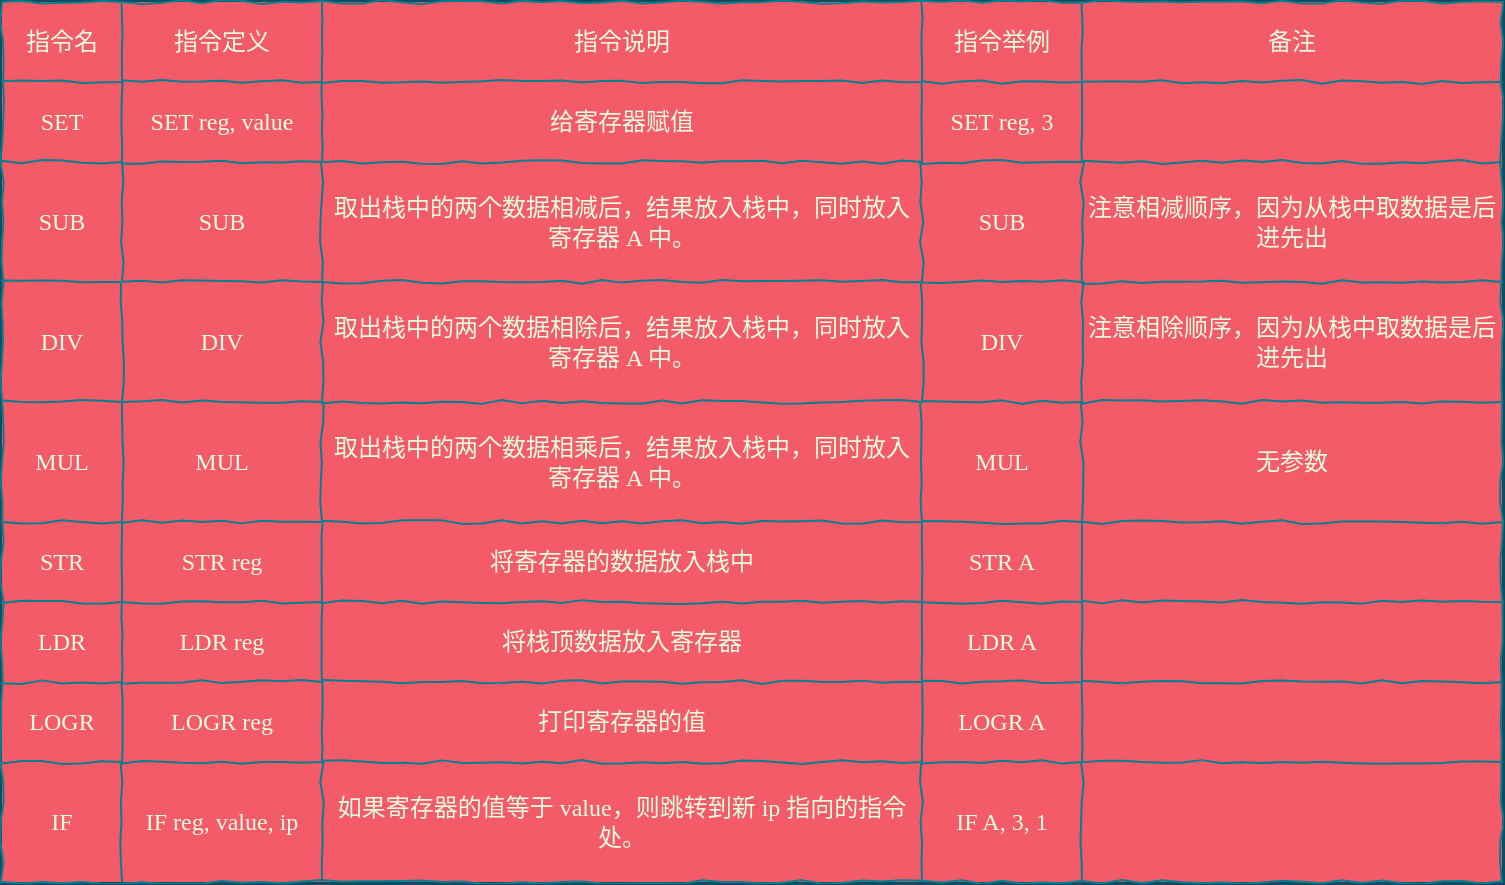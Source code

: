 <mxfile version="14.2.4" type="github" pages="25">
  <diagram id="09VFsPM01v1Ixz4Gwr-q" name="vm2">
    <mxGraphModel dx="670" dy="720" grid="1" gridSize="10" guides="1" tooltips="1" connect="1" arrows="1" fold="1" page="0" pageScale="1" pageWidth="827" pageHeight="1169" background="#114B5F" math="0" shadow="0">
      <root>
        <mxCell id="0" />
        <mxCell id="1" parent="0" />
        <mxCell id="seA1UfCZrlbDo0WwXgEh-1" value="" style="shape=table;html=1;whiteSpace=wrap;startSize=0;container=1;collapsible=0;childLayout=tableLayout;fillColor=#F45B69;strokeColor=#028090;fontColor=#E4FDE1;comic=1;fontFamily=Comic Sans MS;" parent="1" vertex="1">
          <mxGeometry x="170" y="-80" width="750" height="440" as="geometry" />
        </mxCell>
        <mxCell id="seA1UfCZrlbDo0WwXgEh-2" value="" style="shape=partialRectangle;html=1;whiteSpace=wrap;collapsible=0;dropTarget=0;pointerEvents=0;fillColor=none;top=0;left=0;bottom=0;right=0;points=[[0,0.5],[1,0.5]];portConstraint=eastwest;strokeColor=#028090;fontColor=#E4FDE1;fontFamily=Comic Sans MS;" parent="seA1UfCZrlbDo0WwXgEh-1" vertex="1">
          <mxGeometry width="750" height="40" as="geometry" />
        </mxCell>
        <mxCell id="seA1UfCZrlbDo0WwXgEh-3" value="指令名" style="shape=partialRectangle;html=1;whiteSpace=wrap;connectable=0;overflow=hidden;fillColor=none;top=0;left=0;bottom=0;right=0;strokeColor=#028090;fontColor=#E4FDE1;fontFamily=Menlo;" parent="seA1UfCZrlbDo0WwXgEh-2" vertex="1">
          <mxGeometry width="60" height="40" as="geometry" />
        </mxCell>
        <mxCell id="seA1UfCZrlbDo0WwXgEh-4" value="指令定义" style="shape=partialRectangle;html=1;whiteSpace=wrap;connectable=0;overflow=hidden;fillColor=none;top=0;left=0;bottom=0;right=0;strokeColor=#028090;fontColor=#E4FDE1;fontFamily=Menlo;" parent="seA1UfCZrlbDo0WwXgEh-2" vertex="1">
          <mxGeometry x="60" width="100" height="40" as="geometry" />
        </mxCell>
        <mxCell id="seA1UfCZrlbDo0WwXgEh-5" value="&lt;span&gt;指令说明&lt;/span&gt;" style="shape=partialRectangle;html=1;whiteSpace=wrap;connectable=0;overflow=hidden;fillColor=none;top=0;left=0;bottom=0;right=0;strokeColor=#028090;fontColor=#E4FDE1;fontFamily=Menlo;" parent="seA1UfCZrlbDo0WwXgEh-2" vertex="1">
          <mxGeometry x="160" width="300" height="40" as="geometry" />
        </mxCell>
        <mxCell id="seA1UfCZrlbDo0WwXgEh-56" value="指令举例" style="shape=partialRectangle;html=1;whiteSpace=wrap;connectable=0;overflow=hidden;fillColor=none;top=0;left=0;bottom=0;right=0;strokeColor=#028090;fontColor=#E4FDE1;fontFamily=Menlo;" parent="seA1UfCZrlbDo0WwXgEh-2" vertex="1">
          <mxGeometry x="460" width="80" height="40" as="geometry" />
        </mxCell>
        <mxCell id="seA1UfCZrlbDo0WwXgEh-6" value="备注" style="shape=partialRectangle;html=1;whiteSpace=wrap;connectable=0;overflow=hidden;fillColor=none;top=0;left=0;bottom=0;right=0;strokeColor=#028090;fontColor=#E4FDE1;fontFamily=Menlo;" parent="seA1UfCZrlbDo0WwXgEh-2" vertex="1">
          <mxGeometry x="540" width="210" height="40" as="geometry" />
        </mxCell>
        <mxCell id="seA1UfCZrlbDo0WwXgEh-7" value="" style="shape=partialRectangle;html=1;whiteSpace=wrap;collapsible=0;dropTarget=0;pointerEvents=0;fillColor=none;top=0;left=0;bottom=0;right=0;points=[[0,0.5],[1,0.5]];portConstraint=eastwest;strokeColor=#028090;fontColor=#E4FDE1;fontFamily=Comic Sans MS;" parent="seA1UfCZrlbDo0WwXgEh-1" vertex="1">
          <mxGeometry y="40" width="750" height="40" as="geometry" />
        </mxCell>
        <mxCell id="seA1UfCZrlbDo0WwXgEh-8" value="SET" style="shape=partialRectangle;html=1;whiteSpace=wrap;connectable=0;overflow=hidden;fillColor=none;top=0;left=0;bottom=0;right=0;strokeColor=#028090;fontColor=#E4FDE1;fontFamily=Comic Sans MS;" parent="seA1UfCZrlbDo0WwXgEh-7" vertex="1">
          <mxGeometry width="60" height="40" as="geometry" />
        </mxCell>
        <mxCell id="seA1UfCZrlbDo0WwXgEh-9" value="SET reg, value" style="shape=partialRectangle;html=1;whiteSpace=wrap;connectable=0;overflow=hidden;fillColor=none;top=0;left=0;bottom=0;right=0;strokeColor=#028090;fontColor=#E4FDE1;fontFamily=Comic Sans MS;" parent="seA1UfCZrlbDo0WwXgEh-7" vertex="1">
          <mxGeometry x="60" width="100" height="40" as="geometry" />
        </mxCell>
        <mxCell id="seA1UfCZrlbDo0WwXgEh-10" value="给寄存器赋值" style="shape=partialRectangle;html=1;whiteSpace=wrap;connectable=0;overflow=hidden;fillColor=none;top=0;left=0;bottom=0;right=0;strokeColor=#028090;fontColor=#E4FDE1;fontFamily=Menlo;" parent="seA1UfCZrlbDo0WwXgEh-7" vertex="1">
          <mxGeometry x="160" width="300" height="40" as="geometry" />
        </mxCell>
        <mxCell id="seA1UfCZrlbDo0WwXgEh-57" value="SET reg, 3" style="shape=partialRectangle;html=1;whiteSpace=wrap;connectable=0;overflow=hidden;fillColor=none;top=0;left=0;bottom=0;right=0;strokeColor=#028090;fontColor=#E4FDE1;fontFamily=Comic Sans MS;" parent="seA1UfCZrlbDo0WwXgEh-7" vertex="1">
          <mxGeometry x="460" width="80" height="40" as="geometry" />
        </mxCell>
        <mxCell id="seA1UfCZrlbDo0WwXgEh-11" value="" style="shape=partialRectangle;html=1;whiteSpace=wrap;connectable=0;overflow=hidden;fillColor=none;top=0;left=0;bottom=0;right=0;strokeColor=#028090;fontColor=#E4FDE1;fontFamily=Comic Sans MS;" parent="seA1UfCZrlbDo0WwXgEh-7" vertex="1">
          <mxGeometry x="540" width="210" height="40" as="geometry" />
        </mxCell>
        <mxCell id="seA1UfCZrlbDo0WwXgEh-12" value="" style="shape=partialRectangle;html=1;whiteSpace=wrap;collapsible=0;dropTarget=0;pointerEvents=0;fillColor=none;top=0;left=0;bottom=0;right=0;points=[[0,0.5],[1,0.5]];portConstraint=eastwest;strokeColor=#028090;fontColor=#E4FDE1;fontFamily=Comic Sans MS;" parent="seA1UfCZrlbDo0WwXgEh-1" vertex="1">
          <mxGeometry y="80" width="750" height="60" as="geometry" />
        </mxCell>
        <mxCell id="seA1UfCZrlbDo0WwXgEh-13" value="SUB" style="shape=partialRectangle;html=1;whiteSpace=wrap;connectable=0;overflow=hidden;fillColor=none;top=0;left=0;bottom=0;right=0;strokeColor=#028090;fontColor=#E4FDE1;fontFamily=Comic Sans MS;" parent="seA1UfCZrlbDo0WwXgEh-12" vertex="1">
          <mxGeometry width="60" height="60" as="geometry" />
        </mxCell>
        <mxCell id="seA1UfCZrlbDo0WwXgEh-14" value="SUB" style="shape=partialRectangle;html=1;whiteSpace=wrap;connectable=0;overflow=hidden;fillColor=none;top=0;left=0;bottom=0;right=0;strokeColor=#028090;fontColor=#E4FDE1;fontFamily=Comic Sans MS;" parent="seA1UfCZrlbDo0WwXgEh-12" vertex="1">
          <mxGeometry x="60" width="100" height="60" as="geometry" />
        </mxCell>
        <mxCell id="seA1UfCZrlbDo0WwXgEh-15" value="取出栈中的两个数据相减后，结果放入栈中，同时放入寄存器 A 中。" style="shape=partialRectangle;html=1;whiteSpace=wrap;connectable=0;overflow=hidden;fillColor=none;top=0;left=0;bottom=0;right=0;strokeColor=#028090;fontColor=#E4FDE1;fontFamily=Menlo;" parent="seA1UfCZrlbDo0WwXgEh-12" vertex="1">
          <mxGeometry x="160" width="300" height="60" as="geometry" />
        </mxCell>
        <mxCell id="seA1UfCZrlbDo0WwXgEh-58" value="SUB" style="shape=partialRectangle;html=1;whiteSpace=wrap;connectable=0;overflow=hidden;fillColor=none;top=0;left=0;bottom=0;right=0;strokeColor=#028090;fontColor=#E4FDE1;fontFamily=Comic Sans MS;" parent="seA1UfCZrlbDo0WwXgEh-12" vertex="1">
          <mxGeometry x="460" width="80" height="60" as="geometry" />
        </mxCell>
        <mxCell id="seA1UfCZrlbDo0WwXgEh-16" value="注意相减顺序，因为从栈中取数据是后进先出" style="shape=partialRectangle;html=1;whiteSpace=wrap;connectable=0;overflow=hidden;fillColor=none;top=0;left=0;bottom=0;right=0;strokeColor=#028090;fontColor=#E4FDE1;fontFamily=Menlo;" parent="seA1UfCZrlbDo0WwXgEh-12" vertex="1">
          <mxGeometry x="540" width="210" height="60" as="geometry" />
        </mxCell>
        <mxCell id="seA1UfCZrlbDo0WwXgEh-17" value="" style="shape=partialRectangle;html=1;whiteSpace=wrap;collapsible=0;dropTarget=0;pointerEvents=0;fillColor=none;top=0;left=0;bottom=0;right=0;points=[[0,0.5],[1,0.5]];portConstraint=eastwest;strokeColor=#028090;fontColor=#E4FDE1;fontFamily=Comic Sans MS;" parent="seA1UfCZrlbDo0WwXgEh-1" vertex="1">
          <mxGeometry y="140" width="750" height="60" as="geometry" />
        </mxCell>
        <mxCell id="seA1UfCZrlbDo0WwXgEh-18" value="DIV" style="shape=partialRectangle;html=1;whiteSpace=wrap;connectable=0;overflow=hidden;fillColor=none;top=0;left=0;bottom=0;right=0;strokeColor=#028090;fontColor=#E4FDE1;fontFamily=Comic Sans MS;" parent="seA1UfCZrlbDo0WwXgEh-17" vertex="1">
          <mxGeometry width="60" height="60" as="geometry" />
        </mxCell>
        <mxCell id="seA1UfCZrlbDo0WwXgEh-19" value="DIV" style="shape=partialRectangle;html=1;whiteSpace=wrap;connectable=0;overflow=hidden;fillColor=none;top=0;left=0;bottom=0;right=0;strokeColor=#028090;fontColor=#E4FDE1;fontFamily=Comic Sans MS;" parent="seA1UfCZrlbDo0WwXgEh-17" vertex="1">
          <mxGeometry x="60" width="100" height="60" as="geometry" />
        </mxCell>
        <mxCell id="seA1UfCZrlbDo0WwXgEh-20" value="&lt;span&gt;取出栈中的两个数据相除后，结果放入栈中，同时放入寄存器 A 中。&lt;/span&gt;" style="shape=partialRectangle;html=1;whiteSpace=wrap;connectable=0;overflow=hidden;fillColor=none;top=0;left=0;bottom=0;right=0;strokeColor=#028090;fontColor=#E4FDE1;fontFamily=Menlo;" parent="seA1UfCZrlbDo0WwXgEh-17" vertex="1">
          <mxGeometry x="160" width="300" height="60" as="geometry" />
        </mxCell>
        <mxCell id="seA1UfCZrlbDo0WwXgEh-59" value="DIV" style="shape=partialRectangle;html=1;whiteSpace=wrap;connectable=0;overflow=hidden;fillColor=none;top=0;left=0;bottom=0;right=0;strokeColor=#028090;fontColor=#E4FDE1;fontFamily=Comic Sans MS;" parent="seA1UfCZrlbDo0WwXgEh-17" vertex="1">
          <mxGeometry x="460" width="80" height="60" as="geometry" />
        </mxCell>
        <mxCell id="seA1UfCZrlbDo0WwXgEh-21" value="注意相除顺序，因为从栈中取数据是后进先出" style="shape=partialRectangle;html=1;whiteSpace=wrap;connectable=0;overflow=hidden;fillColor=none;top=0;left=0;bottom=0;right=0;comic=1;strokeColor=#028090;fontColor=#E4FDE1;fontFamily=Menlo;" parent="seA1UfCZrlbDo0WwXgEh-17" vertex="1">
          <mxGeometry x="540" width="210" height="60" as="geometry" />
        </mxCell>
        <mxCell id="seA1UfCZrlbDo0WwXgEh-22" value="" style="shape=partialRectangle;html=1;whiteSpace=wrap;collapsible=0;dropTarget=0;pointerEvents=0;fillColor=none;top=0;left=0;bottom=0;right=0;points=[[0,0.5],[1,0.5]];portConstraint=eastwest;strokeColor=#028090;fontColor=#E4FDE1;fontFamily=Comic Sans MS;" parent="seA1UfCZrlbDo0WwXgEh-1" vertex="1">
          <mxGeometry y="200" width="750" height="60" as="geometry" />
        </mxCell>
        <mxCell id="seA1UfCZrlbDo0WwXgEh-23" value="MUL" style="shape=partialRectangle;html=1;whiteSpace=wrap;connectable=0;overflow=hidden;fillColor=none;top=0;left=0;bottom=0;right=0;strokeColor=#028090;fontColor=#E4FDE1;fontFamily=Comic Sans MS;" parent="seA1UfCZrlbDo0WwXgEh-22" vertex="1">
          <mxGeometry width="60" height="60" as="geometry" />
        </mxCell>
        <mxCell id="seA1UfCZrlbDo0WwXgEh-24" value="MUL" style="shape=partialRectangle;html=1;whiteSpace=wrap;connectable=0;overflow=hidden;fillColor=none;top=0;left=0;bottom=0;right=0;strokeColor=#028090;fontColor=#E4FDE1;fontFamily=Comic Sans MS;" parent="seA1UfCZrlbDo0WwXgEh-22" vertex="1">
          <mxGeometry x="60" width="100" height="60" as="geometry" />
        </mxCell>
        <mxCell id="seA1UfCZrlbDo0WwXgEh-25" value="&lt;span&gt;取出栈中的两个数据相乘后，结果放入栈中，同时放入寄存器 A 中。&lt;/span&gt;" style="shape=partialRectangle;html=1;whiteSpace=wrap;connectable=0;overflow=hidden;fillColor=none;top=0;left=0;bottom=0;right=0;strokeColor=#028090;fontColor=#E4FDE1;fontFamily=Menlo;" parent="seA1UfCZrlbDo0WwXgEh-22" vertex="1">
          <mxGeometry x="160" width="300" height="60" as="geometry" />
        </mxCell>
        <mxCell id="seA1UfCZrlbDo0WwXgEh-60" value="MUL" style="shape=partialRectangle;html=1;whiteSpace=wrap;connectable=0;overflow=hidden;fillColor=none;top=0;left=0;bottom=0;right=0;strokeColor=#028090;fontColor=#E4FDE1;fontFamily=Comic Sans MS;" parent="seA1UfCZrlbDo0WwXgEh-22" vertex="1">
          <mxGeometry x="460" width="80" height="60" as="geometry" />
        </mxCell>
        <mxCell id="seA1UfCZrlbDo0WwXgEh-26" value="无参数" style="shape=partialRectangle;html=1;whiteSpace=wrap;connectable=0;overflow=hidden;fillColor=none;top=0;left=0;bottom=0;right=0;strokeColor=#028090;fontColor=#E4FDE1;fontFamily=Menlo;" parent="seA1UfCZrlbDo0WwXgEh-22" vertex="1">
          <mxGeometry x="540" width="210" height="60" as="geometry" />
        </mxCell>
        <mxCell id="seA1UfCZrlbDo0WwXgEh-27" value="" style="shape=partialRectangle;html=1;whiteSpace=wrap;collapsible=0;dropTarget=0;pointerEvents=0;fillColor=none;top=0;left=0;bottom=0;right=0;points=[[0,0.5],[1,0.5]];portConstraint=eastwest;strokeColor=#028090;fontColor=#E4FDE1;fontFamily=Comic Sans MS;" parent="seA1UfCZrlbDo0WwXgEh-1" vertex="1">
          <mxGeometry y="260" width="750" height="40" as="geometry" />
        </mxCell>
        <mxCell id="seA1UfCZrlbDo0WwXgEh-28" value="STR" style="shape=partialRectangle;html=1;whiteSpace=wrap;connectable=0;overflow=hidden;fillColor=none;top=0;left=0;bottom=0;right=0;strokeColor=#028090;fontColor=#E4FDE1;fontFamily=Comic Sans MS;" parent="seA1UfCZrlbDo0WwXgEh-27" vertex="1">
          <mxGeometry width="60" height="40" as="geometry" />
        </mxCell>
        <mxCell id="seA1UfCZrlbDo0WwXgEh-29" value="STR reg" style="shape=partialRectangle;html=1;whiteSpace=wrap;connectable=0;overflow=hidden;fillColor=none;top=0;left=0;bottom=0;right=0;strokeColor=#028090;fontColor=#E4FDE1;fontFamily=Comic Sans MS;" parent="seA1UfCZrlbDo0WwXgEh-27" vertex="1">
          <mxGeometry x="60" width="100" height="40" as="geometry" />
        </mxCell>
        <mxCell id="seA1UfCZrlbDo0WwXgEh-30" value="将寄存器的数据放入栈中" style="shape=partialRectangle;html=1;whiteSpace=wrap;connectable=0;overflow=hidden;fillColor=none;top=0;left=0;bottom=0;right=0;strokeColor=#028090;fontColor=#E4FDE1;fontFamily=Menlo;" parent="seA1UfCZrlbDo0WwXgEh-27" vertex="1">
          <mxGeometry x="160" width="300" height="40" as="geometry" />
        </mxCell>
        <mxCell id="seA1UfCZrlbDo0WwXgEh-61" value="STR A" style="shape=partialRectangle;html=1;whiteSpace=wrap;connectable=0;overflow=hidden;fillColor=none;top=0;left=0;bottom=0;right=0;strokeColor=#028090;fontColor=#E4FDE1;fontFamily=Comic Sans MS;" parent="seA1UfCZrlbDo0WwXgEh-27" vertex="1">
          <mxGeometry x="460" width="80" height="40" as="geometry" />
        </mxCell>
        <mxCell id="seA1UfCZrlbDo0WwXgEh-31" value="" style="shape=partialRectangle;html=1;whiteSpace=wrap;connectable=0;overflow=hidden;fillColor=none;top=0;left=0;bottom=0;right=0;strokeColor=#028090;fontColor=#E4FDE1;fontFamily=Comic Sans MS;" parent="seA1UfCZrlbDo0WwXgEh-27" vertex="1">
          <mxGeometry x="540" width="210" height="40" as="geometry" />
        </mxCell>
        <mxCell id="seA1UfCZrlbDo0WwXgEh-32" value="" style="shape=partialRectangle;html=1;whiteSpace=wrap;collapsible=0;dropTarget=0;pointerEvents=0;fillColor=none;top=0;left=0;bottom=0;right=0;points=[[0,0.5],[1,0.5]];portConstraint=eastwest;strokeColor=#028090;fontColor=#E4FDE1;fontFamily=Comic Sans MS;" parent="seA1UfCZrlbDo0WwXgEh-1" vertex="1">
          <mxGeometry y="300" width="750" height="40" as="geometry" />
        </mxCell>
        <mxCell id="seA1UfCZrlbDo0WwXgEh-33" value="LDR" style="shape=partialRectangle;html=1;whiteSpace=wrap;connectable=0;overflow=hidden;fillColor=none;top=0;left=0;bottom=0;right=0;strokeColor=#028090;fontColor=#E4FDE1;fontFamily=Comic Sans MS;" parent="seA1UfCZrlbDo0WwXgEh-32" vertex="1">
          <mxGeometry width="60" height="40" as="geometry" />
        </mxCell>
        <mxCell id="seA1UfCZrlbDo0WwXgEh-34" value="LDR reg" style="shape=partialRectangle;html=1;whiteSpace=wrap;connectable=0;overflow=hidden;fillColor=none;top=0;left=0;bottom=0;right=0;strokeColor=#028090;fontColor=#E4FDE1;fontFamily=Comic Sans MS;" parent="seA1UfCZrlbDo0WwXgEh-32" vertex="1">
          <mxGeometry x="60" width="100" height="40" as="geometry" />
        </mxCell>
        <mxCell id="seA1UfCZrlbDo0WwXgEh-35" value="将栈顶数据放入寄存器" style="shape=partialRectangle;html=1;whiteSpace=wrap;connectable=0;overflow=hidden;fillColor=none;top=0;left=0;bottom=0;right=0;strokeColor=#028090;fontColor=#E4FDE1;fontFamily=Menlo;" parent="seA1UfCZrlbDo0WwXgEh-32" vertex="1">
          <mxGeometry x="160" width="300" height="40" as="geometry" />
        </mxCell>
        <mxCell id="seA1UfCZrlbDo0WwXgEh-62" value="LDR A" style="shape=partialRectangle;html=1;whiteSpace=wrap;connectable=0;overflow=hidden;fillColor=none;top=0;left=0;bottom=0;right=0;strokeColor=#028090;fontColor=#E4FDE1;fontFamily=Comic Sans MS;" parent="seA1UfCZrlbDo0WwXgEh-32" vertex="1">
          <mxGeometry x="460" width="80" height="40" as="geometry" />
        </mxCell>
        <mxCell id="seA1UfCZrlbDo0WwXgEh-36" value="" style="shape=partialRectangle;html=1;whiteSpace=wrap;connectable=0;overflow=hidden;fillColor=none;top=0;left=0;bottom=0;right=0;strokeColor=#028090;fontColor=#E4FDE1;fontFamily=Comic Sans MS;" parent="seA1UfCZrlbDo0WwXgEh-32" vertex="1">
          <mxGeometry x="540" width="210" height="40" as="geometry" />
        </mxCell>
        <mxCell id="seA1UfCZrlbDo0WwXgEh-37" value="" style="shape=partialRectangle;html=1;whiteSpace=wrap;collapsible=0;dropTarget=0;pointerEvents=0;fillColor=none;top=0;left=0;bottom=0;right=0;points=[[0,0.5],[1,0.5]];portConstraint=eastwest;strokeColor=#028090;fontColor=#E4FDE1;fontFamily=Comic Sans MS;" parent="seA1UfCZrlbDo0WwXgEh-1" vertex="1">
          <mxGeometry y="340" width="750" height="40" as="geometry" />
        </mxCell>
        <mxCell id="seA1UfCZrlbDo0WwXgEh-38" value="LOGR" style="shape=partialRectangle;html=1;whiteSpace=wrap;connectable=0;overflow=hidden;fillColor=none;top=0;left=0;bottom=0;right=0;strokeColor=#028090;fontColor=#E4FDE1;fontFamily=Comic Sans MS;" parent="seA1UfCZrlbDo0WwXgEh-37" vertex="1">
          <mxGeometry width="60" height="40" as="geometry" />
        </mxCell>
        <mxCell id="seA1UfCZrlbDo0WwXgEh-39" value="LOGR reg" style="shape=partialRectangle;html=1;whiteSpace=wrap;connectable=0;overflow=hidden;fillColor=none;top=0;left=0;bottom=0;right=0;strokeColor=#028090;fontColor=#E4FDE1;fontFamily=Comic Sans MS;" parent="seA1UfCZrlbDo0WwXgEh-37" vertex="1">
          <mxGeometry x="60" width="100" height="40" as="geometry" />
        </mxCell>
        <mxCell id="seA1UfCZrlbDo0WwXgEh-40" value="打印寄存器的值" style="shape=partialRectangle;html=1;whiteSpace=wrap;connectable=0;overflow=hidden;fillColor=none;top=0;left=0;bottom=0;right=0;strokeColor=#028090;fontColor=#E4FDE1;fontFamily=Menlo;" parent="seA1UfCZrlbDo0WwXgEh-37" vertex="1">
          <mxGeometry x="160" width="300" height="40" as="geometry" />
        </mxCell>
        <mxCell id="seA1UfCZrlbDo0WwXgEh-63" value="LOGR A" style="shape=partialRectangle;html=1;whiteSpace=wrap;connectable=0;overflow=hidden;fillColor=none;top=0;left=0;bottom=0;right=0;strokeColor=#028090;fontColor=#E4FDE1;fontFamily=Comic Sans MS;" parent="seA1UfCZrlbDo0WwXgEh-37" vertex="1">
          <mxGeometry x="460" width="80" height="40" as="geometry" />
        </mxCell>
        <mxCell id="seA1UfCZrlbDo0WwXgEh-41" value="" style="shape=partialRectangle;html=1;whiteSpace=wrap;connectable=0;overflow=hidden;fillColor=none;top=0;left=0;bottom=0;right=0;strokeColor=#028090;fontColor=#E4FDE1;fontFamily=Comic Sans MS;" parent="seA1UfCZrlbDo0WwXgEh-37" vertex="1">
          <mxGeometry x="540" width="210" height="40" as="geometry" />
        </mxCell>
        <mxCell id="seA1UfCZrlbDo0WwXgEh-42" value="" style="shape=partialRectangle;html=1;whiteSpace=wrap;collapsible=0;dropTarget=0;pointerEvents=0;fillColor=none;top=0;left=0;bottom=0;right=0;points=[[0,0.5],[1,0.5]];portConstraint=eastwest;strokeColor=#028090;fontColor=#E4FDE1;fontFamily=Comic Sans MS;" parent="seA1UfCZrlbDo0WwXgEh-1" vertex="1">
          <mxGeometry y="380" width="750" height="60" as="geometry" />
        </mxCell>
        <mxCell id="seA1UfCZrlbDo0WwXgEh-43" value="IF" style="shape=partialRectangle;html=1;whiteSpace=wrap;connectable=0;overflow=hidden;fillColor=none;top=0;left=0;bottom=0;right=0;strokeColor=#028090;fontColor=#E4FDE1;fontFamily=Comic Sans MS;" parent="seA1UfCZrlbDo0WwXgEh-42" vertex="1">
          <mxGeometry width="60" height="60" as="geometry" />
        </mxCell>
        <mxCell id="seA1UfCZrlbDo0WwXgEh-44" value="IF reg, value, ip" style="shape=partialRectangle;html=1;whiteSpace=wrap;connectable=0;overflow=hidden;fillColor=none;top=0;left=0;bottom=0;right=0;strokeColor=#028090;fontColor=#E4FDE1;fontFamily=Comic Sans MS;" parent="seA1UfCZrlbDo0WwXgEh-42" vertex="1">
          <mxGeometry x="60" width="100" height="60" as="geometry" />
        </mxCell>
        <mxCell id="seA1UfCZrlbDo0WwXgEh-45" value="如果寄存器的值等于 value，则跳转到新 ip 指向的指令处。" style="shape=partialRectangle;html=1;whiteSpace=wrap;connectable=0;overflow=hidden;fillColor=none;top=0;left=0;bottom=0;right=0;strokeColor=#028090;fontColor=#E4FDE1;fontFamily=Menlo;" parent="seA1UfCZrlbDo0WwXgEh-42" vertex="1">
          <mxGeometry x="160" width="300" height="60" as="geometry" />
        </mxCell>
        <mxCell id="seA1UfCZrlbDo0WwXgEh-64" value="IF A, 3, 1" style="shape=partialRectangle;html=1;whiteSpace=wrap;connectable=0;overflow=hidden;fillColor=none;top=0;left=0;bottom=0;right=0;strokeColor=#028090;fontColor=#E4FDE1;fontFamily=Comic Sans MS;" parent="seA1UfCZrlbDo0WwXgEh-42" vertex="1">
          <mxGeometry x="460" width="80" height="60" as="geometry" />
        </mxCell>
        <mxCell id="seA1UfCZrlbDo0WwXgEh-46" value="" style="shape=partialRectangle;html=1;whiteSpace=wrap;connectable=0;overflow=hidden;fillColor=none;top=0;left=0;bottom=0;right=0;strokeColor=#028090;fontColor=#E4FDE1;fontFamily=Comic Sans MS;" parent="seA1UfCZrlbDo0WwXgEh-42" vertex="1">
          <mxGeometry x="540" width="210" height="60" as="geometry" />
        </mxCell>
      </root>
    </mxGraphModel>
  </diagram>
  <diagram id="RbLbrrDygDdSdkbaYzq3" name="big/little endian">
    <mxGraphModel dx="684" dy="403" grid="1" gridSize="10" guides="1" tooltips="1" connect="1" arrows="1" fold="1" page="1" pageScale="1" pageWidth="827" pageHeight="1169" background="#114B5F" math="0" shadow="0">
      <root>
        <mxCell id="GTRFlg0x2k32CSAyiAwO-0" />
        <mxCell id="GTRFlg0x2k32CSAyiAwO-1" parent="GTRFlg0x2k32CSAyiAwO-0" />
        <mxCell id="GTRFlg0x2k32CSAyiAwO-2" value="" style="shape=table;html=1;whiteSpace=wrap;startSize=0;container=1;collapsible=0;childLayout=tableLayout;fillColor=#F45B69;strokeColor=#028090;fontColor=#E4FDE1;comic=1;fontFamily=Architects Daughter;fontSource=https%3A%2F%2Ffonts.googleapis.com%2Fcss%3Ffamily%3DArchitects%2BDaughter;" vertex="1" parent="GTRFlg0x2k32CSAyiAwO-1">
          <mxGeometry x="290" y="100" width="240" height="40" as="geometry" />
        </mxCell>
        <mxCell id="GTRFlg0x2k32CSAyiAwO-3" value="" style="shape=partialRectangle;html=1;whiteSpace=wrap;collapsible=0;dropTarget=0;pointerEvents=0;fillColor=none;top=0;left=0;bottom=0;right=0;points=[[0,0.5],[1,0.5]];portConstraint=eastwest;strokeColor=#028090;fontColor=#E4FDE1;fontFamily=Architects Daughter;fontSource=https%3A%2F%2Ffonts.googleapis.com%2Fcss%3Ffamily%3DArchitects%2BDaughter;" vertex="1" parent="GTRFlg0x2k32CSAyiAwO-2">
          <mxGeometry width="240" height="40" as="geometry" />
        </mxCell>
        <mxCell id="GTRFlg0x2k32CSAyiAwO-4" value="12" style="shape=partialRectangle;html=1;whiteSpace=wrap;connectable=0;overflow=hidden;fillColor=none;top=0;left=0;bottom=0;right=0;strokeColor=#028090;fontColor=#E4FDE1;fontFamily=Architects Daughter;fontSource=https%3A%2F%2Ffonts.googleapis.com%2Fcss%3Ffamily%3DArchitects%2BDaughter;" vertex="1" parent="GTRFlg0x2k32CSAyiAwO-3">
          <mxGeometry width="60" height="40" as="geometry" />
        </mxCell>
        <mxCell id="GTRFlg0x2k32CSAyiAwO-5" value="34" style="shape=partialRectangle;html=1;whiteSpace=wrap;connectable=0;overflow=hidden;fillColor=none;top=0;left=0;bottom=0;right=0;strokeColor=#028090;fontColor=#E4FDE1;fontFamily=Architects Daughter;fontSource=https%3A%2F%2Ffonts.googleapis.com%2Fcss%3Ffamily%3DArchitects%2BDaughter;" vertex="1" parent="GTRFlg0x2k32CSAyiAwO-3">
          <mxGeometry x="60" width="60" height="40" as="geometry" />
        </mxCell>
        <mxCell id="GTRFlg0x2k32CSAyiAwO-6" value="56" style="shape=partialRectangle;html=1;whiteSpace=wrap;connectable=0;overflow=hidden;fillColor=none;top=0;left=0;bottom=0;right=0;strokeColor=#028090;fontColor=#E4FDE1;fontFamily=Architects Daughter;fontSource=https%3A%2F%2Ffonts.googleapis.com%2Fcss%3Ffamily%3DArchitects%2BDaughter;" vertex="1" parent="GTRFlg0x2k32CSAyiAwO-3">
          <mxGeometry x="120" width="60" height="40" as="geometry" />
        </mxCell>
        <mxCell id="GTRFlg0x2k32CSAyiAwO-7" value="78" style="shape=partialRectangle;html=1;whiteSpace=wrap;connectable=0;overflow=hidden;fillColor=none;top=0;left=0;bottom=0;right=0;strokeColor=#028090;fontColor=#E4FDE1;fontFamily=Architects Daughter;fontSource=https%3A%2F%2Ffonts.googleapis.com%2Fcss%3Ffamily%3DArchitects%2BDaughter;" vertex="1" parent="GTRFlg0x2k32CSAyiAwO-3">
          <mxGeometry x="180" width="60" height="40" as="geometry" />
        </mxCell>
        <mxCell id="GTRFlg0x2k32CSAyiAwO-8" value="" style="shape=table;html=1;whiteSpace=wrap;startSize=0;container=1;collapsible=0;childLayout=tableLayout;fillColor=#F45B69;strokeColor=#028090;fontColor=#E4FDE1;comic=1;fontFamily=Architects Daughter;fontSource=https%3A%2F%2Ffonts.googleapis.com%2Fcss%3Ffamily%3DArchitects%2BDaughter;" vertex="1" parent="GTRFlg0x2k32CSAyiAwO-1">
          <mxGeometry x="290" y="210" width="240" height="40" as="geometry" />
        </mxCell>
        <mxCell id="GTRFlg0x2k32CSAyiAwO-9" value="" style="shape=partialRectangle;html=1;whiteSpace=wrap;collapsible=0;dropTarget=0;pointerEvents=0;fillColor=none;top=0;left=0;bottom=0;right=0;points=[[0,0.5],[1,0.5]];portConstraint=eastwest;strokeColor=#028090;fontColor=#E4FDE1;fontFamily=Architects Daughter;fontSource=https%3A%2F%2Ffonts.googleapis.com%2Fcss%3Ffamily%3DArchitects%2BDaughter;" vertex="1" parent="GTRFlg0x2k32CSAyiAwO-8">
          <mxGeometry width="240" height="40" as="geometry" />
        </mxCell>
        <mxCell id="GTRFlg0x2k32CSAyiAwO-10" value="78" style="shape=partialRectangle;html=1;whiteSpace=wrap;connectable=0;overflow=hidden;fillColor=none;top=0;left=0;bottom=0;right=0;strokeColor=#028090;fontColor=#E4FDE1;fontFamily=Architects Daughter;fontSource=https%3A%2F%2Ffonts.googleapis.com%2Fcss%3Ffamily%3DArchitects%2BDaughter;" vertex="1" parent="GTRFlg0x2k32CSAyiAwO-9">
          <mxGeometry width="60" height="40" as="geometry" />
        </mxCell>
        <mxCell id="GTRFlg0x2k32CSAyiAwO-11" value="56" style="shape=partialRectangle;html=1;whiteSpace=wrap;connectable=0;overflow=hidden;fillColor=none;top=0;left=0;bottom=0;right=0;strokeColor=#028090;fontColor=#E4FDE1;fontFamily=Architects Daughter;fontSource=https%3A%2F%2Ffonts.googleapis.com%2Fcss%3Ffamily%3DArchitects%2BDaughter;" vertex="1" parent="GTRFlg0x2k32CSAyiAwO-9">
          <mxGeometry x="60" width="60" height="40" as="geometry" />
        </mxCell>
        <mxCell id="GTRFlg0x2k32CSAyiAwO-12" value="34" style="shape=partialRectangle;html=1;whiteSpace=wrap;connectable=0;overflow=hidden;fillColor=none;top=0;left=0;bottom=0;right=0;strokeColor=#028090;fontColor=#E4FDE1;fontFamily=Architects Daughter;fontSource=https%3A%2F%2Ffonts.googleapis.com%2Fcss%3Ffamily%3DArchitects%2BDaughter;" vertex="1" parent="GTRFlg0x2k32CSAyiAwO-9">
          <mxGeometry x="120" width="60" height="40" as="geometry" />
        </mxCell>
        <mxCell id="GTRFlg0x2k32CSAyiAwO-13" value="12" style="shape=partialRectangle;html=1;whiteSpace=wrap;connectable=0;overflow=hidden;fillColor=none;top=0;left=0;bottom=0;right=0;strokeColor=#028090;fontColor=#E4FDE1;fontFamily=Architects Daughter;fontSource=https%3A%2F%2Ffonts.googleapis.com%2Fcss%3Ffamily%3DArchitects%2BDaughter;" vertex="1" parent="GTRFlg0x2k32CSAyiAwO-9">
          <mxGeometry x="180" width="60" height="40" as="geometry" />
        </mxCell>
        <mxCell id="GTRFlg0x2k32CSAyiAwO-15" value="小端" style="text;html=1;align=center;verticalAlign=middle;resizable=0;points=[];autosize=1;fontColor=#E4FDE1;fontFamily=Architects Daughter;fontSource=https%3A%2F%2Ffonts.googleapis.com%2Fcss%3Ffamily%3DArchitects%2BDaughter;" vertex="1" parent="GTRFlg0x2k32CSAyiAwO-1">
          <mxGeometry x="220" y="220" width="40" height="20" as="geometry" />
        </mxCell>
        <mxCell id="GTRFlg0x2k32CSAyiAwO-17" value="" style="endArrow=classic;html=1;strokeColor=#028090;fillColor=#F45B69;fontColor=#E4FDE1;fontFamily=Architects Daughter;fontSource=https%3A%2F%2Ffonts.googleapis.com%2Fcss%3Ffamily%3DArchitects%2BDaughter;" edge="1" parent="GTRFlg0x2k32CSAyiAwO-1">
          <mxGeometry width="50" height="50" relative="1" as="geometry">
            <mxPoint x="344" y="69.5" as="sourcePoint" />
            <mxPoint x="484" y="69.5" as="targetPoint" />
          </mxGeometry>
        </mxCell>
        <mxCell id="GTRFlg0x2k32CSAyiAwO-18" value="低地址" style="text;html=1;align=center;verticalAlign=middle;resizable=0;points=[];autosize=1;fontColor=#E4FDE1;fontFamily=Architects Daughter;fontSource=https%3A%2F%2Ffonts.googleapis.com%2Fcss%3Ffamily%3DArchitects%2BDaughter;" vertex="1" parent="GTRFlg0x2k32CSAyiAwO-1">
          <mxGeometry x="280" y="60" width="50" height="20" as="geometry" />
        </mxCell>
        <mxCell id="GTRFlg0x2k32CSAyiAwO-19" value="高地址" style="text;html=1;align=center;verticalAlign=middle;resizable=0;points=[];autosize=1;fontColor=#E4FDE1;fontFamily=Architects Daughter;fontSource=https%3A%2F%2Ffonts.googleapis.com%2Fcss%3Ffamily%3DArchitects%2BDaughter;" vertex="1" parent="GTRFlg0x2k32CSAyiAwO-1">
          <mxGeometry x="500" y="60" width="50" height="20" as="geometry" />
        </mxCell>
        <mxCell id="GTRFlg0x2k32CSAyiAwO-20" value="0x12345678" style="text;html=1;align=center;verticalAlign=middle;resizable=0;points=[];autosize=1;fontColor=#E4FDE1;fontFamily=Architects Daughter;fontSource=https%3A%2F%2Ffonts.googleapis.com%2Fcss%3Ffamily%3DArchitects%2BDaughter;" vertex="1" parent="GTRFlg0x2k32CSAyiAwO-1">
          <mxGeometry x="70" y="160" width="80" height="20" as="geometry" />
        </mxCell>
        <mxCell id="GTRFlg0x2k32CSAyiAwO-21" value="大端" style="text;html=1;align=center;verticalAlign=middle;resizable=0;points=[];autosize=1;fontFamily=Architects Daughter;fontColor=#E4FDE1;" vertex="1" parent="GTRFlg0x2k32CSAyiAwO-1">
          <mxGeometry x="220" y="110" width="40" height="20" as="geometry" />
        </mxCell>
      </root>
    </mxGraphModel>
  </diagram>
  <diagram id="q4yCdj6PSCoCn2dh4mhE" name="instruction">
    <mxGraphModel dx="1070" dy="318" grid="1" gridSize="10" guides="1" tooltips="1" connect="1" arrows="1" fold="1" page="0" pageScale="1" pageWidth="827" pageHeight="1169" math="0" shadow="0">
      <root>
        <mxCell id="85mZxg5kZzL2iJBSUFFv-0" />
        <mxCell id="85mZxg5kZzL2iJBSUFFv-1" parent="85mZxg5kZzL2iJBSUFFv-0" />
        <mxCell id="85mZxg5kZzL2iJBSUFFv-2" value="" style="shape=table;html=1;whiteSpace=wrap;startSize=0;container=1;collapsible=0;childLayout=tableLayout;comic=1;fillColor=#B2C9AB;strokeColor=#788AA3;fontColor=#46495D;fontFamily=Architects Daughter;fontSource=https%3A%2F%2Ffonts.googleapis.com%2Fcss%3Ffamily%3DArchitects%2BDaughter;" parent="85mZxg5kZzL2iJBSUFFv-1" vertex="1">
          <mxGeometry x="-130" y="190" width="470" height="40" as="geometry" />
        </mxCell>
        <mxCell id="85mZxg5kZzL2iJBSUFFv-3" value="" style="shape=partialRectangle;html=1;whiteSpace=wrap;collapsible=0;dropTarget=0;pointerEvents=0;fillColor=none;top=0;left=0;bottom=0;right=0;points=[[0,0.5],[1,0.5]];portConstraint=eastwest;strokeColor=#788AA3;fontColor=#46495D;fontFamily=Architects Daughter;fontSource=https%3A%2F%2Ffonts.googleapis.com%2Fcss%3Ffamily%3DArchitects%2BDaughter;" parent="85mZxg5kZzL2iJBSUFFv-2" vertex="1">
          <mxGeometry width="470" height="40" as="geometry" />
        </mxCell>
        <mxCell id="85mZxg5kZzL2iJBSUFFv-4" value="0" style="shape=partialRectangle;html=1;whiteSpace=wrap;connectable=0;overflow=hidden;fillColor=none;top=0;left=0;bottom=0;right=0;strokeColor=#788AA3;fontColor=#46495D;fontFamily=Architects Daughter;fontSource=https%3A%2F%2Ffonts.googleapis.com%2Fcss%3Ffamily%3DArchitects%2BDaughter;" parent="85mZxg5kZzL2iJBSUFFv-3" vertex="1">
          <mxGeometry width="29" height="40" as="geometry" />
        </mxCell>
        <mxCell id="85mZxg5kZzL2iJBSUFFv-5" value="1" style="shape=partialRectangle;html=1;whiteSpace=wrap;connectable=0;overflow=hidden;fillColor=none;top=0;left=0;bottom=0;right=0;strokeColor=#788AA3;fontColor=#46495D;fontFamily=Architects Daughter;fontSource=https%3A%2F%2Ffonts.googleapis.com%2Fcss%3Ffamily%3DArchitects%2BDaughter;" parent="85mZxg5kZzL2iJBSUFFv-3" vertex="1">
          <mxGeometry x="29" width="30" height="40" as="geometry" />
        </mxCell>
        <mxCell id="85mZxg5kZzL2iJBSUFFv-6" value="0" style="shape=partialRectangle;html=1;whiteSpace=wrap;connectable=0;overflow=hidden;fillColor=none;top=0;left=0;bottom=0;right=0;strokeColor=#788AA3;fontColor=#46495D;fontFamily=Architects Daughter;fontSource=https%3A%2F%2Ffonts.googleapis.com%2Fcss%3Ffamily%3DArchitects%2BDaughter;" parent="85mZxg5kZzL2iJBSUFFv-3" vertex="1">
          <mxGeometry x="59" width="29" height="40" as="geometry" />
        </mxCell>
        <mxCell id="85mZxg5kZzL2iJBSUFFv-7" value="0" style="shape=partialRectangle;html=1;whiteSpace=wrap;connectable=0;overflow=hidden;fillColor=none;top=0;left=0;bottom=0;right=0;strokeColor=#788AA3;fontColor=#46495D;fontFamily=Architects Daughter;fontSource=https%3A%2F%2Ffonts.googleapis.com%2Fcss%3Ffamily%3DArchitects%2BDaughter;" parent="85mZxg5kZzL2iJBSUFFv-3" vertex="1">
          <mxGeometry x="88" width="31" height="40" as="geometry" />
        </mxCell>
        <mxCell id="85mZxg5kZzL2iJBSUFFv-8" value="" style="shape=partialRectangle;html=1;whiteSpace=wrap;connectable=0;overflow=hidden;fillColor=none;top=0;left=0;bottom=0;right=0;strokeColor=#788AA3;fontColor=#46495D;fontFamily=Architects Daughter;fontSource=https%3A%2F%2Ffonts.googleapis.com%2Fcss%3Ffamily%3DArchitects%2BDaughter;" parent="85mZxg5kZzL2iJBSUFFv-3" vertex="1">
          <mxGeometry x="119" width="28" height="40" as="geometry" />
        </mxCell>
        <mxCell id="85mZxg5kZzL2iJBSUFFv-9" value="" style="shape=partialRectangle;html=1;whiteSpace=wrap;connectable=0;overflow=hidden;fillColor=none;top=0;left=0;bottom=0;right=0;strokeColor=#788AA3;fontColor=#46495D;fontFamily=Architects Daughter;fontSource=https%3A%2F%2Ffonts.googleapis.com%2Fcss%3Ffamily%3DArchitects%2BDaughter;" parent="85mZxg5kZzL2iJBSUFFv-3" vertex="1">
          <mxGeometry x="147" width="29" height="40" as="geometry" />
        </mxCell>
        <mxCell id="85mZxg5kZzL2iJBSUFFv-10" value="" style="shape=partialRectangle;html=1;whiteSpace=wrap;connectable=0;overflow=hidden;fillColor=none;top=0;left=0;bottom=0;right=0;strokeColor=#788AA3;fontColor=#46495D;fontFamily=Architects Daughter;fontSource=https%3A%2F%2Ffonts.googleapis.com%2Fcss%3Ffamily%3DArchitects%2BDaughter;" parent="85mZxg5kZzL2iJBSUFFv-3" vertex="1">
          <mxGeometry x="176" width="30" height="40" as="geometry" />
        </mxCell>
        <mxCell id="85mZxg5kZzL2iJBSUFFv-11" value="" style="shape=partialRectangle;html=1;whiteSpace=wrap;connectable=0;overflow=hidden;fillColor=none;top=0;left=0;bottom=0;right=0;strokeColor=#788AA3;fontColor=#46495D;fontFamily=Architects Daughter;fontSource=https%3A%2F%2Ffonts.googleapis.com%2Fcss%3Ffamily%3DArchitects%2BDaughter;" parent="85mZxg5kZzL2iJBSUFFv-3" vertex="1">
          <mxGeometry x="206" width="29" height="40" as="geometry" />
        </mxCell>
        <mxCell id="85mZxg5kZzL2iJBSUFFv-12" value="" style="shape=partialRectangle;html=1;whiteSpace=wrap;connectable=0;overflow=hidden;fillColor=none;top=0;left=0;bottom=0;right=0;strokeColor=#788AA3;fontColor=#46495D;fontFamily=Architects Daughter;fontSource=https%3A%2F%2Ffonts.googleapis.com%2Fcss%3Ffamily%3DArchitects%2BDaughter;" parent="85mZxg5kZzL2iJBSUFFv-3" vertex="1">
          <mxGeometry x="235" width="29" height="40" as="geometry" />
        </mxCell>
        <mxCell id="85mZxg5kZzL2iJBSUFFv-13" value="" style="shape=partialRectangle;html=1;whiteSpace=wrap;connectable=0;overflow=hidden;fillColor=none;top=0;left=0;bottom=0;right=0;strokeColor=#788AA3;fontColor=#46495D;fontFamily=Architects Daughter;fontSource=https%3A%2F%2Ffonts.googleapis.com%2Fcss%3Ffamily%3DArchitects%2BDaughter;" parent="85mZxg5kZzL2iJBSUFFv-3" vertex="1">
          <mxGeometry x="264" width="30" height="40" as="geometry" />
        </mxCell>
        <mxCell id="85mZxg5kZzL2iJBSUFFv-14" value="" style="shape=partialRectangle;html=1;whiteSpace=wrap;connectable=0;overflow=hidden;fillColor=none;top=0;left=0;bottom=0;right=0;strokeColor=#788AA3;fontColor=#46495D;fontFamily=Architects Daughter;fontSource=https%3A%2F%2Ffonts.googleapis.com%2Fcss%3Ffamily%3DArchitects%2BDaughter;" parent="85mZxg5kZzL2iJBSUFFv-3" vertex="1">
          <mxGeometry x="294" width="29" height="40" as="geometry" />
        </mxCell>
        <mxCell id="85mZxg5kZzL2iJBSUFFv-15" value="" style="shape=partialRectangle;html=1;whiteSpace=wrap;connectable=0;overflow=hidden;fillColor=none;top=0;left=0;bottom=0;right=0;strokeColor=#788AA3;fontColor=#46495D;fontFamily=Architects Daughter;fontSource=https%3A%2F%2Ffonts.googleapis.com%2Fcss%3Ffamily%3DArchitects%2BDaughter;" parent="85mZxg5kZzL2iJBSUFFv-3" vertex="1">
          <mxGeometry x="323" width="31" height="40" as="geometry" />
        </mxCell>
        <mxCell id="85mZxg5kZzL2iJBSUFFv-16" value="" style="shape=partialRectangle;html=1;whiteSpace=wrap;connectable=0;overflow=hidden;fillColor=none;top=0;left=0;bottom=0;right=0;strokeColor=#788AA3;fontColor=#46495D;fontFamily=Architects Daughter;fontSource=https%3A%2F%2Ffonts.googleapis.com%2Fcss%3Ffamily%3DArchitects%2BDaughter;" parent="85mZxg5kZzL2iJBSUFFv-3" vertex="1">
          <mxGeometry x="354" width="26" height="40" as="geometry" />
        </mxCell>
        <mxCell id="85mZxg5kZzL2iJBSUFFv-17" value="" style="shape=partialRectangle;html=1;whiteSpace=wrap;connectable=0;overflow=hidden;fillColor=none;top=0;left=0;bottom=0;right=0;strokeColor=#788AA3;fontColor=#46495D;fontFamily=Architects Daughter;fontSource=https%3A%2F%2Ffonts.googleapis.com%2Fcss%3Ffamily%3DArchitects%2BDaughter;" parent="85mZxg5kZzL2iJBSUFFv-3" vertex="1">
          <mxGeometry x="380" width="31" height="40" as="geometry" />
        </mxCell>
        <mxCell id="85mZxg5kZzL2iJBSUFFv-18" value="" style="shape=partialRectangle;html=1;whiteSpace=wrap;connectable=0;overflow=hidden;fillColor=none;top=0;left=0;bottom=0;right=0;strokeColor=#788AA3;fontColor=#46495D;fontFamily=Architects Daughter;fontSource=https%3A%2F%2Ffonts.googleapis.com%2Fcss%3Ffamily%3DArchitects%2BDaughter;" parent="85mZxg5kZzL2iJBSUFFv-3" vertex="1">
          <mxGeometry x="411" width="30" height="40" as="geometry" />
        </mxCell>
        <mxCell id="85mZxg5kZzL2iJBSUFFv-19" value="" style="shape=partialRectangle;html=1;whiteSpace=wrap;connectable=0;overflow=hidden;fillColor=none;top=0;left=0;bottom=0;right=0;strokeColor=#788AA3;fontColor=#46495D;fontFamily=Architects Daughter;fontSource=https%3A%2F%2Ffonts.googleapis.com%2Fcss%3Ffamily%3DArchitects%2BDaughter;" parent="85mZxg5kZzL2iJBSUFFv-3" vertex="1">
          <mxGeometry x="441" width="29" height="40" as="geometry" />
        </mxCell>
        <mxCell id="85mZxg5kZzL2iJBSUFFv-20" value="" style="shape=curlyBracket;whiteSpace=wrap;html=1;rounded=1;sketch=0;strokeColor=#788AA3;fillColor=#B2C9AB;fontColor=#46495D;direction=north;fontFamily=Architects Daughter;fontSource=https%3A%2F%2Ffonts.googleapis.com%2Fcss%3Ffamily%3DArchitects%2BDaughter;size=0.5;" parent="85mZxg5kZzL2iJBSUFFv-1" vertex="1">
          <mxGeometry x="-130" y="240" width="120" height="30" as="geometry" />
        </mxCell>
        <mxCell id="85mZxg5kZzL2iJBSUFFv-25" value="操作码" style="text;html=1;align=center;verticalAlign=middle;resizable=0;points=[];autosize=1;fontColor=#46495D;fontFamily=Architects Daughter;fontSource=https%3A%2F%2Ffonts.googleapis.com%2Fcss%3Ffamily%3DArchitects%2BDaughter;" parent="85mZxg5kZzL2iJBSUFFv-1" vertex="1">
          <mxGeometry x="-95" y="280" width="50" height="20" as="geometry" />
        </mxCell>
        <mxCell id="85mZxg5kZzL2iJBSUFFv-26" value="" style="shape=curlyBracket;whiteSpace=wrap;html=1;rounded=1;sketch=0;strokeColor=#788AA3;fillColor=#B2C9AB;fontColor=#46495D;direction=north;fontFamily=Architects Daughter;fontSource=https%3A%2F%2Ffonts.googleapis.com%2Fcss%3Ffamily%3DArchitects%2BDaughter;size=0.5;" parent="85mZxg5kZzL2iJBSUFFv-1" vertex="1">
          <mxGeometry x="-10" y="240" width="350" height="30" as="geometry" />
        </mxCell>
        <mxCell id="85mZxg5kZzL2iJBSUFFv-27" value="操作数" style="text;html=1;align=center;verticalAlign=middle;resizable=0;points=[];autosize=1;fontFamily=Architects Daughter;fontColor=#46495D;" parent="85mZxg5kZzL2iJBSUFFv-1" vertex="1">
          <mxGeometry x="140" y="280" width="50" height="20" as="geometry" />
        </mxCell>
        <mxCell id="85mZxg5kZzL2iJBSUFFv-28" value="16 bit" style="text;html=1;align=center;verticalAlign=middle;resizable=0;points=[];autosize=1;fontFamily=Architects Daughter;fontColor=#46495D;" parent="85mZxg5kZzL2iJBSUFFv-1" vertex="1">
          <mxGeometry x="60" y="150" width="40" height="20" as="geometry" />
        </mxCell>
      </root>
    </mxGraphModel>
  </diagram>
  <diagram id="G3DHZPXdUFcWgzdejM2H" name="add-reg">
    <mxGraphModel dx="1070" dy="320" grid="1" gridSize="10" guides="1" tooltips="1" connect="1" arrows="1" fold="1" page="0" pageScale="1" pageWidth="827" pageHeight="1169" math="0" shadow="0">
      <root>
        <mxCell id="Hw1b3Qlhql0AZUy8uDzO-0" />
        <mxCell id="Hw1b3Qlhql0AZUy8uDzO-1" parent="Hw1b3Qlhql0AZUy8uDzO-0" />
        <mxCell id="Nhj6EsLhhruFG-cKgqIY-0" value="" style="shape=table;html=1;whiteSpace=wrap;startSize=0;container=1;collapsible=0;childLayout=tableLayout;comic=1;fillColor=#B2C9AB;strokeColor=#788AA3;fontColor=#46495D;fontFamily=Architects Daughter;fontSource=https%3A%2F%2Ffonts.googleapis.com%2Fcss%3Ffamily%3DArchitects%2BDaughter;" parent="Hw1b3Qlhql0AZUy8uDzO-1" vertex="1">
          <mxGeometry x="-20" y="140" width="480" height="40" as="geometry" />
        </mxCell>
        <mxCell id="Nhj6EsLhhruFG-cKgqIY-1" value="" style="shape=partialRectangle;html=1;whiteSpace=wrap;collapsible=0;dropTarget=0;pointerEvents=0;fillColor=none;top=0;left=0;bottom=0;right=0;points=[[0,0.5],[1,0.5]];portConstraint=eastwest;strokeColor=#788AA3;fontColor=#46495D;fontFamily=Architects Daughter;fontSource=https%3A%2F%2Ffonts.googleapis.com%2Fcss%3Ffamily%3DArchitects%2BDaughter;" parent="Nhj6EsLhhruFG-cKgqIY-0" vertex="1">
          <mxGeometry width="480" height="40" as="geometry" />
        </mxCell>
        <mxCell id="Nhj6EsLhhruFG-cKgqIY-2" value="0" style="shape=partialRectangle;html=1;whiteSpace=wrap;connectable=0;overflow=hidden;fillColor=none;top=0;left=0;bottom=0;right=0;strokeColor=#788AA3;fontColor=#46495D;fontFamily=Architects Daughter;fontSource=https%3A%2F%2Ffonts.googleapis.com%2Fcss%3Ffamily%3DArchitects%2BDaughter;" parent="Nhj6EsLhhruFG-cKgqIY-1" vertex="1">
          <mxGeometry width="29" height="40" as="geometry" />
        </mxCell>
        <mxCell id="Nhj6EsLhhruFG-cKgqIY-3" value="0" style="shape=partialRectangle;html=1;whiteSpace=wrap;connectable=0;overflow=hidden;fillColor=none;top=0;left=0;bottom=0;right=0;strokeColor=#788AA3;fontColor=#46495D;fontFamily=Architects Daughter;fontSource=https%3A%2F%2Ffonts.googleapis.com%2Fcss%3Ffamily%3DArchitects%2BDaughter;" parent="Nhj6EsLhhruFG-cKgqIY-1" vertex="1">
          <mxGeometry x="29" width="30" height="40" as="geometry" />
        </mxCell>
        <mxCell id="Nhj6EsLhhruFG-cKgqIY-4" value="0" style="shape=partialRectangle;html=1;whiteSpace=wrap;connectable=0;overflow=hidden;fillColor=none;top=0;left=0;bottom=0;right=0;strokeColor=#788AA3;fontColor=#46495D;fontFamily=Architects Daughter;fontSource=https%3A%2F%2Ffonts.googleapis.com%2Fcss%3Ffamily%3DArchitects%2BDaughter;" parent="Nhj6EsLhhruFG-cKgqIY-1" vertex="1">
          <mxGeometry x="59" width="29" height="40" as="geometry" />
        </mxCell>
        <mxCell id="Nhj6EsLhhruFG-cKgqIY-5" value="1" style="shape=partialRectangle;html=1;whiteSpace=wrap;connectable=0;overflow=hidden;fillColor=none;top=0;left=0;bottom=0;right=0;strokeColor=#788AA3;fontColor=#46495D;fontFamily=Architects Daughter;fontSource=https%3A%2F%2Ffonts.googleapis.com%2Fcss%3Ffamily%3DArchitects%2BDaughter;" parent="Nhj6EsLhhruFG-cKgqIY-1" vertex="1">
          <mxGeometry x="88" width="31" height="40" as="geometry" />
        </mxCell>
        <mxCell id="Nhj6EsLhhruFG-cKgqIY-6" value="" style="shape=partialRectangle;html=1;whiteSpace=wrap;connectable=0;overflow=hidden;fillColor=none;top=0;left=0;bottom=0;right=0;strokeColor=#788AA3;fontColor=#46495D;fontFamily=Architects Daughter;fontSource=https%3A%2F%2Ffonts.googleapis.com%2Fcss%3Ffamily%3DArchitects%2BDaughter;" parent="Nhj6EsLhhruFG-cKgqIY-1" vertex="1">
          <mxGeometry x="119" width="28" height="40" as="geometry" />
        </mxCell>
        <mxCell id="Nhj6EsLhhruFG-cKgqIY-7" value="" style="shape=partialRectangle;html=1;whiteSpace=wrap;connectable=0;overflow=hidden;fillColor=none;top=0;left=0;bottom=0;right=0;strokeColor=#788AA3;fontColor=#46495D;fontFamily=Architects Daughter;fontSource=https%3A%2F%2Ffonts.googleapis.com%2Fcss%3Ffamily%3DArchitects%2BDaughter;" parent="Nhj6EsLhhruFG-cKgqIY-1" vertex="1">
          <mxGeometry x="147" width="29" height="40" as="geometry" />
        </mxCell>
        <mxCell id="Nhj6EsLhhruFG-cKgqIY-8" value="" style="shape=partialRectangle;html=1;whiteSpace=wrap;connectable=0;overflow=hidden;fillColor=none;top=0;left=0;bottom=0;right=0;strokeColor=#788AA3;fontColor=#46495D;fontFamily=Architects Daughter;fontSource=https%3A%2F%2Ffonts.googleapis.com%2Fcss%3Ffamily%3DArchitects%2BDaughter;" parent="Nhj6EsLhhruFG-cKgqIY-1" vertex="1">
          <mxGeometry x="176" width="34" height="40" as="geometry" />
        </mxCell>
        <mxCell id="Nhj6EsLhhruFG-cKgqIY-9" value="" style="shape=partialRectangle;html=1;whiteSpace=wrap;connectable=0;overflow=hidden;fillColor=none;top=0;left=0;bottom=0;right=0;strokeColor=#788AA3;fontColor=#46495D;fontFamily=Architects Daughter;fontSource=https%3A%2F%2Ffonts.googleapis.com%2Fcss%3Ffamily%3DArchitects%2BDaughter;" parent="Nhj6EsLhhruFG-cKgqIY-1" vertex="1">
          <mxGeometry x="210" width="30" height="40" as="geometry" />
        </mxCell>
        <mxCell id="Nhj6EsLhhruFG-cKgqIY-10" value="" style="shape=partialRectangle;html=1;whiteSpace=wrap;connectable=0;overflow=hidden;fillColor=none;top=0;left=0;bottom=0;right=0;strokeColor=#788AA3;fontColor=#46495D;fontFamily=Architects Daughter;fontSource=https%3A%2F%2Ffonts.googleapis.com%2Fcss%3Ffamily%3DArchitects%2BDaughter;" parent="Nhj6EsLhhruFG-cKgqIY-1" vertex="1">
          <mxGeometry x="240" width="30" height="40" as="geometry" />
        </mxCell>
        <mxCell id="Nhj6EsLhhruFG-cKgqIY-11" value="" style="shape=partialRectangle;html=1;whiteSpace=wrap;connectable=0;overflow=hidden;fillColor=none;top=0;left=0;bottom=0;right=0;strokeColor=#788AA3;fontColor=#46495D;fontFamily=Architects Daughter;fontSource=https%3A%2F%2Ffonts.googleapis.com%2Fcss%3Ffamily%3DArchitects%2BDaughter;" parent="Nhj6EsLhhruFG-cKgqIY-1" vertex="1">
          <mxGeometry x="270" width="30" height="40" as="geometry" />
        </mxCell>
        <mxCell id="Nhj6EsLhhruFG-cKgqIY-12" value="0" style="shape=partialRectangle;html=1;whiteSpace=wrap;connectable=0;overflow=hidden;fillColor=none;top=0;left=0;bottom=0;right=0;strokeColor=#788AA3;fontColor=#46495D;fontFamily=Architects Daughter;fontSource=https%3A%2F%2Ffonts.googleapis.com%2Fcss%3Ffamily%3DArchitects%2BDaughter;" parent="Nhj6EsLhhruFG-cKgqIY-1" vertex="1">
          <mxGeometry x="300" width="30" height="40" as="geometry" />
        </mxCell>
        <mxCell id="Nhj6EsLhhruFG-cKgqIY-13" value="0" style="shape=partialRectangle;html=1;whiteSpace=wrap;connectable=0;overflow=hidden;fillColor=none;top=0;left=0;bottom=0;right=0;strokeColor=#788AA3;fontColor=#46495D;fontFamily=Architects Daughter;fontSource=https%3A%2F%2Ffonts.googleapis.com%2Fcss%3Ffamily%3DArchitects%2BDaughter;" parent="Nhj6EsLhhruFG-cKgqIY-1" vertex="1">
          <mxGeometry x="330" width="30" height="40" as="geometry" />
        </mxCell>
        <mxCell id="Nhj6EsLhhruFG-cKgqIY-14" value="0" style="shape=partialRectangle;html=1;whiteSpace=wrap;connectable=0;overflow=hidden;fillColor=none;top=0;left=0;bottom=0;right=0;strokeColor=#788AA3;fontColor=#46495D;fontFamily=Architects Daughter;fontSource=https%3A%2F%2Ffonts.googleapis.com%2Fcss%3Ffamily%3DArchitects%2BDaughter;" parent="Nhj6EsLhhruFG-cKgqIY-1" vertex="1">
          <mxGeometry x="360" width="30" height="40" as="geometry" />
        </mxCell>
        <mxCell id="Nhj6EsLhhruFG-cKgqIY-15" value="" style="shape=partialRectangle;html=1;whiteSpace=wrap;connectable=0;overflow=hidden;fillColor=none;top=0;left=0;bottom=0;right=0;strokeColor=#788AA3;fontColor=#46495D;fontFamily=Architects Daughter;fontSource=https%3A%2F%2Ffonts.googleapis.com%2Fcss%3Ffamily%3DArchitects%2BDaughter;" parent="Nhj6EsLhhruFG-cKgqIY-1" vertex="1">
          <mxGeometry x="390" width="30" height="40" as="geometry" />
        </mxCell>
        <mxCell id="Nhj6EsLhhruFG-cKgqIY-16" value="" style="shape=partialRectangle;html=1;whiteSpace=wrap;connectable=0;overflow=hidden;fillColor=none;top=0;left=0;bottom=0;right=0;strokeColor=#788AA3;fontColor=#46495D;fontFamily=Architects Daughter;fontSource=https%3A%2F%2Ffonts.googleapis.com%2Fcss%3Ffamily%3DArchitects%2BDaughter;" parent="Nhj6EsLhhruFG-cKgqIY-1" vertex="1">
          <mxGeometry x="420" width="30" height="40" as="geometry" />
        </mxCell>
        <mxCell id="Nhj6EsLhhruFG-cKgqIY-17" value="" style="shape=partialRectangle;html=1;whiteSpace=wrap;connectable=0;overflow=hidden;fillColor=none;top=0;left=0;bottom=0;right=0;strokeColor=#788AA3;fontColor=#46495D;fontFamily=Architects Daughter;fontSource=https%3A%2F%2Ffonts.googleapis.com%2Fcss%3Ffamily%3DArchitects%2BDaughter;" parent="Nhj6EsLhhruFG-cKgqIY-1" vertex="1">
          <mxGeometry x="450" width="30" height="40" as="geometry" />
        </mxCell>
        <mxCell id="Dw7bkh0kLrJjWoZ-VvRA-0" value="" style="shape=curlyBracket;whiteSpace=wrap;html=1;rounded=1;sketch=0;strokeColor=#788AA3;fillColor=#B2C9AB;fontColor=#46495D;direction=north;fontFamily=Architects Daughter;size=0.5;fontSource=https%3A%2F%2Ffonts.googleapis.com%2Fcss%3Ffamily%3DArchitects%2BDaughter;" parent="Hw1b3Qlhql0AZUy8uDzO-1" vertex="1">
          <mxGeometry x="-20" y="180" width="120" height="30" as="geometry" />
        </mxCell>
        <mxCell id="Dw7bkh0kLrJjWoZ-VvRA-1" value="操作码" style="text;html=1;align=center;verticalAlign=middle;resizable=0;points=[];autosize=1;fontColor=#46495D;fontFamily=Architects Daughter;fontSource=https%3A%2F%2Ffonts.googleapis.com%2Fcss%3Ffamily%3DArchitects%2BDaughter;" parent="Hw1b3Qlhql0AZUy8uDzO-1" vertex="1">
          <mxGeometry x="15" y="210" width="50" height="20" as="geometry" />
        </mxCell>
        <mxCell id="Dw7bkh0kLrJjWoZ-VvRA-2" value="" style="shape=curlyBracket;whiteSpace=wrap;html=1;rounded=1;sketch=0;strokeColor=#788AA3;fillColor=#B2C9AB;fontColor=#46495D;direction=north;fontFamily=Architects Daughter;size=0.5;fontSource=https%3A%2F%2Ffonts.googleapis.com%2Fcss%3Ffamily%3DArchitects%2BDaughter;" parent="Hw1b3Qlhql0AZUy8uDzO-1" vertex="1">
          <mxGeometry x="100" y="180" width="90" height="30" as="geometry" />
        </mxCell>
        <mxCell id="Dw7bkh0kLrJjWoZ-VvRA-3" value="目标寄存器" style="text;html=1;align=center;verticalAlign=middle;resizable=0;points=[];autosize=1;fontColor=#46495D;fontFamily=Architects Daughter;fontSource=https%3A%2F%2Ffonts.googleapis.com%2Fcss%3Ffamily%3DArchitects%2BDaughter;" parent="Hw1b3Qlhql0AZUy8uDzO-1" vertex="1">
          <mxGeometry x="105" y="210" width="80" height="20" as="geometry" />
        </mxCell>
        <mxCell id="Dw7bkh0kLrJjWoZ-VvRA-4" value="" style="shape=curlyBracket;whiteSpace=wrap;html=1;rounded=1;sketch=0;strokeColor=#788AA3;fillColor=#B2C9AB;fontColor=#46495D;direction=north;fontFamily=Architects Daughter;size=0.5;fontSource=https%3A%2F%2Ffonts.googleapis.com%2Fcss%3Ffamily%3DArchitects%2BDaughter;" parent="Hw1b3Qlhql0AZUy8uDzO-1" vertex="1">
          <mxGeometry x="190" y="180" width="90" height="30" as="geometry" />
        </mxCell>
        <mxCell id="Dw7bkh0kLrJjWoZ-VvRA-5" value="源寄存器1" style="text;html=1;align=center;verticalAlign=middle;resizable=0;points=[];autosize=1;fontColor=#46495D;fontFamily=Menlo;" parent="Hw1b3Qlhql0AZUy8uDzO-1" vertex="1">
          <mxGeometry x="205" y="210" width="70" height="20" as="geometry" />
        </mxCell>
        <mxCell id="Dw7bkh0kLrJjWoZ-VvRA-6" value="" style="shape=curlyBracket;whiteSpace=wrap;html=1;rounded=1;sketch=0;strokeColor=#788AA3;fillColor=#B2C9AB;fontColor=#46495D;direction=north;fontFamily=Architects Daughter;size=0.5;fontSource=https%3A%2F%2Ffonts.googleapis.com%2Fcss%3Ffamily%3DArchitects%2BDaughter;" parent="Hw1b3Qlhql0AZUy8uDzO-1" vertex="1">
          <mxGeometry x="370" y="180" width="90" height="30" as="geometry" />
        </mxCell>
        <mxCell id="Dw7bkh0kLrJjWoZ-VvRA-7" value="源寄存器2" style="text;html=1;align=center;verticalAlign=middle;resizable=0;points=[];autosize=1;fontColor=#46495D;fontFamily=Menlo;" parent="Hw1b3Qlhql0AZUy8uDzO-1" vertex="1">
          <mxGeometry x="380" y="210" width="70" height="20" as="geometry" />
        </mxCell>
        <mxCell id="Dw7bkh0kLrJjWoZ-VvRA-10" value="flag" style="text;html=1;align=center;verticalAlign=middle;resizable=0;points=[];autosize=1;fontColor=#46495D;fontFamily=Architects Daughter;fontSource=https%3A%2F%2Ffonts.googleapis.com%2Fcss%3Ffamily%3DArchitects%2BDaughter;" parent="Hw1b3Qlhql0AZUy8uDzO-1" vertex="1">
          <mxGeometry x="285" y="240" width="40" height="20" as="geometry" />
        </mxCell>
        <mxCell id="Dw7bkh0kLrJjWoZ-VvRA-11" value="" style="edgeStyle=elbowEdgeStyle;elbow=vertical;endArrow=classic;html=1;exitX=0.542;exitY=0.009;exitDx=0;exitDy=0;exitPerimeter=0;strokeColor=#788AA3;fontColor=#46495D;fontFamily=Architects Daughter;fontSource=https%3A%2F%2Ffonts.googleapis.com%2Fcss%3Ffamily%3DArchitects%2BDaughter;" parent="Hw1b3Qlhql0AZUy8uDzO-1" source="Dw7bkh0kLrJjWoZ-VvRA-10" edge="1">
          <mxGeometry width="50" height="50" relative="1" as="geometry">
            <mxPoint x="250" y="230" as="sourcePoint" />
            <mxPoint x="300" y="180" as="targetPoint" />
            <Array as="points">
              <mxPoint x="300" y="210" />
            </Array>
          </mxGeometry>
        </mxCell>
        <mxCell id="gGrPblxSb5tJb3p4wrr_-0" value="0" style="text;html=1;align=center;verticalAlign=middle;resizable=0;points=[];autosize=1;fontFamily=Architects Daughter;fontColor=#46495D;fontSource=https%3A%2F%2Ffonts.googleapis.com%2Fcss%3Ffamily%3DArchitects%2BDaughter;" parent="Hw1b3Qlhql0AZUy8uDzO-1" vertex="1">
          <mxGeometry x="440" y="120" width="20" height="20" as="geometry" />
        </mxCell>
        <mxCell id="gGrPblxSb5tJb3p4wrr_-1" value="1" style="text;html=1;align=center;verticalAlign=middle;resizable=0;points=[];autosize=1;fontFamily=Architects Daughter;fontColor=#46495D;fontSource=https%3A%2F%2Ffonts.googleapis.com%2Fcss%3Ffamily%3DArchitects%2BDaughter;" parent="Hw1b3Qlhql0AZUy8uDzO-1" vertex="1">
          <mxGeometry x="380" y="120" width="20" height="20" as="geometry" />
        </mxCell>
        <mxCell id="gGrPblxSb5tJb3p4wrr_-2" value="5" style="text;html=1;align=center;verticalAlign=middle;resizable=0;points=[];autosize=1;fontFamily=Architects Daughter;fontColor=#46495D;fontSource=https%3A%2F%2Ffonts.googleapis.com%2Fcss%3Ffamily%3DArchitects%2BDaughter;" parent="Hw1b3Qlhql0AZUy8uDzO-1" vertex="1">
          <mxGeometry x="290" y="120" width="20" height="20" as="geometry" />
        </mxCell>
        <mxCell id="gGrPblxSb5tJb3p4wrr_-3" value="6" style="text;html=1;align=center;verticalAlign=middle;resizable=0;points=[];autosize=1;fontFamily=Architects Daughter;fontColor=#46495D;fontSource=https%3A%2F%2Ffonts.googleapis.com%2Fcss%3Ffamily%3DArchitects%2BDaughter;" parent="Hw1b3Qlhql0AZUy8uDzO-1" vertex="1">
          <mxGeometry x="255" y="120" width="20" height="20" as="geometry" />
        </mxCell>
        <mxCell id="gGrPblxSb5tJb3p4wrr_-4" value="8" style="text;html=1;align=center;verticalAlign=middle;resizable=0;points=[];autosize=1;fontFamily=Architects Daughter;fontColor=#46495D;fontSource=https%3A%2F%2Ffonts.googleapis.com%2Fcss%3Ffamily%3DArchitects%2BDaughter;" parent="Hw1b3Qlhql0AZUy8uDzO-1" vertex="1">
          <mxGeometry x="190" y="120" width="20" height="20" as="geometry" />
        </mxCell>
        <mxCell id="gGrPblxSb5tJb3p4wrr_-5" value="9" style="text;html=1;align=center;verticalAlign=middle;resizable=0;points=[];autosize=1;fontFamily=Architects Daughter;fontColor=#46495D;fontSource=https%3A%2F%2Ffonts.googleapis.com%2Fcss%3Ffamily%3DArchitects%2BDaughter;" parent="Hw1b3Qlhql0AZUy8uDzO-1" vertex="1">
          <mxGeometry x="160" y="120" width="20" height="20" as="geometry" />
        </mxCell>
        <mxCell id="gGrPblxSb5tJb3p4wrr_-6" value="11" style="text;html=1;align=center;verticalAlign=middle;resizable=0;points=[];autosize=1;fontFamily=Architects Daughter;fontColor=#46495D;fontSource=https%3A%2F%2Ffonts.googleapis.com%2Fcss%3Ffamily%3DArchitects%2BDaughter;" parent="Hw1b3Qlhql0AZUy8uDzO-1" vertex="1">
          <mxGeometry x="105" y="120" width="20" height="20" as="geometry" />
        </mxCell>
        <mxCell id="gGrPblxSb5tJb3p4wrr_-7" value="12" style="text;html=1;align=center;verticalAlign=middle;resizable=0;points=[];autosize=1;fontFamily=Architects Daughter;fontColor=#46495D;fontSource=https%3A%2F%2Ffonts.googleapis.com%2Fcss%3Ffamily%3DArchitects%2BDaughter;" parent="Hw1b3Qlhql0AZUy8uDzO-1" vertex="1">
          <mxGeometry x="70" y="120" width="20" height="20" as="geometry" />
        </mxCell>
        <mxCell id="gGrPblxSb5tJb3p4wrr_-8" value="15" style="text;html=1;align=center;verticalAlign=middle;resizable=0;points=[];autosize=1;fontFamily=Architects Daughter;fontColor=#46495D;fontSource=https%3A%2F%2Ffonts.googleapis.com%2Fcss%3Ffamily%3DArchitects%2BDaughter;" parent="Hw1b3Qlhql0AZUy8uDzO-1" vertex="1">
          <mxGeometry x="-20" y="120" width="30" height="20" as="geometry" />
        </mxCell>
        <mxCell id="HwwTJWKzNaV4pi_vXLOK-0" value="ADD 寄存器模式" style="text;html=1;align=center;verticalAlign=middle;resizable=0;points=[];autosize=1;fontFamily=Architects Daughter;fontSize=13;fontSource=https%3A%2F%2Ffonts.googleapis.com%2Fcss%3Ffamily%3DArchitects%2BDaughter;fontColor=#46495D;" parent="Hw1b3Qlhql0AZUy8uDzO-1" vertex="1">
          <mxGeometry x="165" y="80" width="110" height="20" as="geometry" />
        </mxCell>
      </root>
    </mxGraphModel>
  </diagram>
  <diagram id="Mle3JGRx5olr9W0kfoKr" name="add-imm">
    <mxGraphModel dx="1497" dy="320" grid="1" gridSize="10" guides="1" tooltips="1" connect="1" arrows="1" fold="1" page="1" pageScale="1" pageWidth="827" pageHeight="1169" math="0" shadow="0">
      <root>
        <mxCell id="5U5cnnn1FAnDU17W0J3z-0" />
        <mxCell id="5U5cnnn1FAnDU17W0J3z-1" parent="5U5cnnn1FAnDU17W0J3z-0" />
        <mxCell id="5U5cnnn1FAnDU17W0J3z-2" value="" style="shape=table;html=1;whiteSpace=wrap;startSize=0;container=1;collapsible=0;childLayout=tableLayout;comic=1;fillColor=#B2C9AB;strokeColor=#788AA3;fontColor=#46495D;fontFamily=Architects Daughter;fontSource=https%3A%2F%2Ffonts.googleapis.com%2Fcss%3Ffamily%3DArchitects%2BDaughter;" parent="5U5cnnn1FAnDU17W0J3z-1" vertex="1">
          <mxGeometry x="-20" y="140" width="480" height="40" as="geometry" />
        </mxCell>
        <mxCell id="5U5cnnn1FAnDU17W0J3z-3" value="" style="shape=partialRectangle;html=1;whiteSpace=wrap;collapsible=0;dropTarget=0;pointerEvents=0;fillColor=none;top=0;left=0;bottom=0;right=0;points=[[0,0.5],[1,0.5]];portConstraint=eastwest;strokeColor=#788AA3;fontColor=#46495D;fontFamily=Architects Daughter;fontSource=https%3A%2F%2Ffonts.googleapis.com%2Fcss%3Ffamily%3DArchitects%2BDaughter;" parent="5U5cnnn1FAnDU17W0J3z-2" vertex="1">
          <mxGeometry width="480" height="40" as="geometry" />
        </mxCell>
        <mxCell id="5U5cnnn1FAnDU17W0J3z-4" value="0" style="shape=partialRectangle;html=1;whiteSpace=wrap;connectable=0;overflow=hidden;fillColor=none;top=0;left=0;bottom=0;right=0;strokeColor=#788AA3;fontColor=#46495D;fontFamily=Architects Daughter;fontSource=https%3A%2F%2Ffonts.googleapis.com%2Fcss%3Ffamily%3DArchitects%2BDaughter;" parent="5U5cnnn1FAnDU17W0J3z-3" vertex="1">
          <mxGeometry width="29" height="40" as="geometry" />
        </mxCell>
        <mxCell id="5U5cnnn1FAnDU17W0J3z-5" value="0" style="shape=partialRectangle;html=1;whiteSpace=wrap;connectable=0;overflow=hidden;fillColor=none;top=0;left=0;bottom=0;right=0;strokeColor=#788AA3;fontColor=#46495D;fontFamily=Architects Daughter;fontSource=https%3A%2F%2Ffonts.googleapis.com%2Fcss%3Ffamily%3DArchitects%2BDaughter;" parent="5U5cnnn1FAnDU17W0J3z-3" vertex="1">
          <mxGeometry x="29" width="30" height="40" as="geometry" />
        </mxCell>
        <mxCell id="5U5cnnn1FAnDU17W0J3z-6" value="0" style="shape=partialRectangle;html=1;whiteSpace=wrap;connectable=0;overflow=hidden;fillColor=none;top=0;left=0;bottom=0;right=0;strokeColor=#788AA3;fontColor=#46495D;fontFamily=Architects Daughter;fontSource=https%3A%2F%2Ffonts.googleapis.com%2Fcss%3Ffamily%3DArchitects%2BDaughter;" parent="5U5cnnn1FAnDU17W0J3z-3" vertex="1">
          <mxGeometry x="59" width="29" height="40" as="geometry" />
        </mxCell>
        <mxCell id="5U5cnnn1FAnDU17W0J3z-7" value="1" style="shape=partialRectangle;html=1;whiteSpace=wrap;connectable=0;overflow=hidden;fillColor=none;top=0;left=0;bottom=0;right=0;strokeColor=#788AA3;fontColor=#46495D;fontFamily=Architects Daughter;fontSource=https%3A%2F%2Ffonts.googleapis.com%2Fcss%3Ffamily%3DArchitects%2BDaughter;" parent="5U5cnnn1FAnDU17W0J3z-3" vertex="1">
          <mxGeometry x="88" width="31" height="40" as="geometry" />
        </mxCell>
        <mxCell id="5U5cnnn1FAnDU17W0J3z-8" value="" style="shape=partialRectangle;html=1;whiteSpace=wrap;connectable=0;overflow=hidden;fillColor=none;top=0;left=0;bottom=0;right=0;strokeColor=#788AA3;fontColor=#46495D;fontFamily=Architects Daughter;fontSource=https%3A%2F%2Ffonts.googleapis.com%2Fcss%3Ffamily%3DArchitects%2BDaughter;" parent="5U5cnnn1FAnDU17W0J3z-3" vertex="1">
          <mxGeometry x="119" width="28" height="40" as="geometry" />
        </mxCell>
        <mxCell id="5U5cnnn1FAnDU17W0J3z-9" value="" style="shape=partialRectangle;html=1;whiteSpace=wrap;connectable=0;overflow=hidden;fillColor=none;top=0;left=0;bottom=0;right=0;strokeColor=#788AA3;fontColor=#46495D;fontFamily=Architects Daughter;fontSource=https%3A%2F%2Ffonts.googleapis.com%2Fcss%3Ffamily%3DArchitects%2BDaughter;" parent="5U5cnnn1FAnDU17W0J3z-3" vertex="1">
          <mxGeometry x="147" width="29" height="40" as="geometry" />
        </mxCell>
        <mxCell id="5U5cnnn1FAnDU17W0J3z-10" value="" style="shape=partialRectangle;html=1;whiteSpace=wrap;connectable=0;overflow=hidden;fillColor=none;top=0;left=0;bottom=0;right=0;strokeColor=#788AA3;fontColor=#46495D;fontFamily=Architects Daughter;fontSource=https%3A%2F%2Ffonts.googleapis.com%2Fcss%3Ffamily%3DArchitects%2BDaughter;" parent="5U5cnnn1FAnDU17W0J3z-3" vertex="1">
          <mxGeometry x="176" width="34" height="40" as="geometry" />
        </mxCell>
        <mxCell id="5U5cnnn1FAnDU17W0J3z-11" value="" style="shape=partialRectangle;html=1;whiteSpace=wrap;connectable=0;overflow=hidden;fillColor=none;top=0;left=0;bottom=0;right=0;strokeColor=#788AA3;fontColor=#46495D;fontFamily=Architects Daughter;fontSource=https%3A%2F%2Ffonts.googleapis.com%2Fcss%3Ffamily%3DArchitects%2BDaughter;" parent="5U5cnnn1FAnDU17W0J3z-3" vertex="1">
          <mxGeometry x="210" width="30" height="40" as="geometry" />
        </mxCell>
        <mxCell id="5U5cnnn1FAnDU17W0J3z-12" value="" style="shape=partialRectangle;html=1;whiteSpace=wrap;connectable=0;overflow=hidden;fillColor=none;top=0;left=0;bottom=0;right=0;strokeColor=#788AA3;fontColor=#46495D;fontFamily=Architects Daughter;fontSource=https%3A%2F%2Ffonts.googleapis.com%2Fcss%3Ffamily%3DArchitects%2BDaughter;" parent="5U5cnnn1FAnDU17W0J3z-3" vertex="1">
          <mxGeometry x="240" width="30" height="40" as="geometry" />
        </mxCell>
        <mxCell id="5U5cnnn1FAnDU17W0J3z-13" value="" style="shape=partialRectangle;html=1;whiteSpace=wrap;connectable=0;overflow=hidden;fillColor=none;top=0;left=0;bottom=0;right=0;strokeColor=#788AA3;fontColor=#46495D;fontFamily=Architects Daughter;fontSource=https%3A%2F%2Ffonts.googleapis.com%2Fcss%3Ffamily%3DArchitects%2BDaughter;" parent="5U5cnnn1FAnDU17W0J3z-3" vertex="1">
          <mxGeometry x="270" width="30" height="40" as="geometry" />
        </mxCell>
        <mxCell id="5U5cnnn1FAnDU17W0J3z-14" value="1" style="shape=partialRectangle;html=1;whiteSpace=wrap;connectable=0;overflow=hidden;fillColor=none;top=0;left=0;bottom=0;right=0;strokeColor=#788AA3;fontColor=#46495D;fontFamily=Architects Daughter;fontSource=https%3A%2F%2Ffonts.googleapis.com%2Fcss%3Ffamily%3DArchitects%2BDaughter;" parent="5U5cnnn1FAnDU17W0J3z-3" vertex="1">
          <mxGeometry x="300" width="30" height="40" as="geometry" />
        </mxCell>
        <mxCell id="5U5cnnn1FAnDU17W0J3z-15" value="" style="shape=partialRectangle;html=1;whiteSpace=wrap;connectable=0;overflow=hidden;fillColor=none;top=0;left=0;bottom=0;right=0;strokeColor=#788AA3;fontColor=#46495D;fontFamily=Architects Daughter;fontSource=https%3A%2F%2Ffonts.googleapis.com%2Fcss%3Ffamily%3DArchitects%2BDaughter;" parent="5U5cnnn1FAnDU17W0J3z-3" vertex="1">
          <mxGeometry x="330" width="30" height="40" as="geometry" />
        </mxCell>
        <mxCell id="5U5cnnn1FAnDU17W0J3z-16" value="" style="shape=partialRectangle;html=1;whiteSpace=wrap;connectable=0;overflow=hidden;fillColor=none;top=0;left=0;bottom=0;right=0;strokeColor=#788AA3;fontColor=#46495D;fontFamily=Architects Daughter;fontSource=https%3A%2F%2Ffonts.googleapis.com%2Fcss%3Ffamily%3DArchitects%2BDaughter;" parent="5U5cnnn1FAnDU17W0J3z-3" vertex="1">
          <mxGeometry x="360" width="30" height="40" as="geometry" />
        </mxCell>
        <mxCell id="5U5cnnn1FAnDU17W0J3z-17" value="" style="shape=partialRectangle;html=1;whiteSpace=wrap;connectable=0;overflow=hidden;fillColor=none;top=0;left=0;bottom=0;right=0;strokeColor=#788AA3;fontColor=#46495D;fontFamily=Architects Daughter;fontSource=https%3A%2F%2Ffonts.googleapis.com%2Fcss%3Ffamily%3DArchitects%2BDaughter;" parent="5U5cnnn1FAnDU17W0J3z-3" vertex="1">
          <mxGeometry x="390" width="30" height="40" as="geometry" />
        </mxCell>
        <mxCell id="5U5cnnn1FAnDU17W0J3z-18" value="" style="shape=partialRectangle;html=1;whiteSpace=wrap;connectable=0;overflow=hidden;fillColor=none;top=0;left=0;bottom=0;right=0;strokeColor=#788AA3;fontColor=#46495D;fontFamily=Architects Daughter;fontSource=https%3A%2F%2Ffonts.googleapis.com%2Fcss%3Ffamily%3DArchitects%2BDaughter;" parent="5U5cnnn1FAnDU17W0J3z-3" vertex="1">
          <mxGeometry x="420" width="30" height="40" as="geometry" />
        </mxCell>
        <mxCell id="5U5cnnn1FAnDU17W0J3z-19" value="" style="shape=partialRectangle;html=1;whiteSpace=wrap;connectable=0;overflow=hidden;fillColor=none;top=0;left=0;bottom=0;right=0;strokeColor=#788AA3;fontColor=#46495D;fontFamily=Architects Daughter;fontSource=https%3A%2F%2Ffonts.googleapis.com%2Fcss%3Ffamily%3DArchitects%2BDaughter;" parent="5U5cnnn1FAnDU17W0J3z-3" vertex="1">
          <mxGeometry x="450" width="30" height="40" as="geometry" />
        </mxCell>
        <mxCell id="5U5cnnn1FAnDU17W0J3z-20" value="" style="shape=curlyBracket;whiteSpace=wrap;html=1;rounded=1;sketch=0;strokeColor=#788AA3;fillColor=#B2C9AB;fontColor=#46495D;direction=north;fontFamily=Architects Daughter;fontSource=https%3A%2F%2Ffonts.googleapis.com%2Fcss%3Ffamily%3DArchitects%2BDaughter;size=0.5;" parent="5U5cnnn1FAnDU17W0J3z-1" vertex="1">
          <mxGeometry x="-20" y="180" width="120" height="30" as="geometry" />
        </mxCell>
        <mxCell id="5U5cnnn1FAnDU17W0J3z-21" value="操作码" style="text;html=1;align=center;verticalAlign=middle;resizable=0;points=[];autosize=1;fontColor=#46495D;" parent="5U5cnnn1FAnDU17W0J3z-1" vertex="1">
          <mxGeometry x="15" y="210" width="50" height="20" as="geometry" />
        </mxCell>
        <mxCell id="5U5cnnn1FAnDU17W0J3z-22" value="" style="shape=curlyBracket;whiteSpace=wrap;html=1;rounded=1;sketch=0;strokeColor=#788AA3;fillColor=#B2C9AB;fontColor=#46495D;direction=north;fontFamily=Architects Daughter;fontSource=https%3A%2F%2Ffonts.googleapis.com%2Fcss%3Ffamily%3DArchitects%2BDaughter;size=0.5;" parent="5U5cnnn1FAnDU17W0J3z-1" vertex="1">
          <mxGeometry x="100" y="180" width="90" height="30" as="geometry" />
        </mxCell>
        <mxCell id="5U5cnnn1FAnDU17W0J3z-23" value="目标寄存器" style="text;html=1;align=center;verticalAlign=middle;resizable=0;points=[];autosize=1;fontColor=#46495D;" parent="5U5cnnn1FAnDU17W0J3z-1" vertex="1">
          <mxGeometry x="105" y="210" width="80" height="20" as="geometry" />
        </mxCell>
        <mxCell id="5U5cnnn1FAnDU17W0J3z-24" value="" style="shape=curlyBracket;whiteSpace=wrap;html=1;rounded=1;sketch=0;strokeColor=#788AA3;fillColor=#B2C9AB;fontColor=#46495D;direction=north;fontFamily=Architects Daughter;fontSource=https%3A%2F%2Ffonts.googleapis.com%2Fcss%3Ffamily%3DArchitects%2BDaughter;size=0.5;" parent="5U5cnnn1FAnDU17W0J3z-1" vertex="1">
          <mxGeometry x="190" y="180" width="90" height="30" as="geometry" />
        </mxCell>
        <mxCell id="5U5cnnn1FAnDU17W0J3z-25" value="源寄存器" style="text;html=1;align=center;verticalAlign=middle;resizable=0;points=[];autosize=1;fontColor=#46495D;" parent="5U5cnnn1FAnDU17W0J3z-1" vertex="1">
          <mxGeometry x="210" y="210" width="60" height="20" as="geometry" />
        </mxCell>
        <mxCell id="5U5cnnn1FAnDU17W0J3z-26" value="" style="shape=curlyBracket;whiteSpace=wrap;html=1;rounded=1;sketch=0;strokeColor=#788AA3;fillColor=#B2C9AB;fontColor=#46495D;direction=north;fontFamily=Architects Daughter;fontSource=https%3A%2F%2Ffonts.googleapis.com%2Fcss%3Ffamily%3DArchitects%2BDaughter;size=0.5;" parent="5U5cnnn1FAnDU17W0J3z-1" vertex="1">
          <mxGeometry x="310" y="180" width="150" height="30" as="geometry" />
        </mxCell>
        <mxCell id="5U5cnnn1FAnDU17W0J3z-27" value="立即数 5 位" style="text;html=1;align=center;verticalAlign=middle;resizable=0;points=[];autosize=1;fontColor=#46495D;" parent="5U5cnnn1FAnDU17W0J3z-1" vertex="1">
          <mxGeometry x="345" y="210" width="80" height="20" as="geometry" />
        </mxCell>
        <mxCell id="5U5cnnn1FAnDU17W0J3z-28" value="flag" style="text;html=1;align=center;verticalAlign=middle;resizable=0;points=[];autosize=1;fontColor=#46495D;fontFamily=Architects Daughter;fontSource=https%3A%2F%2Ffonts.googleapis.com%2Fcss%3Ffamily%3DArchitects%2BDaughter;" parent="5U5cnnn1FAnDU17W0J3z-1" vertex="1">
          <mxGeometry x="285" y="240" width="40" height="20" as="geometry" />
        </mxCell>
        <mxCell id="5U5cnnn1FAnDU17W0J3z-29" value="" style="edgeStyle=elbowEdgeStyle;elbow=vertical;endArrow=classic;html=1;exitX=0.542;exitY=0.009;exitDx=0;exitDy=0;exitPerimeter=0;strokeColor=#788AA3;fontColor=#46495D;" parent="5U5cnnn1FAnDU17W0J3z-1" source="5U5cnnn1FAnDU17W0J3z-28" edge="1">
          <mxGeometry width="50" height="50" relative="1" as="geometry">
            <mxPoint x="250" y="230" as="sourcePoint" />
            <mxPoint x="300" y="180" as="targetPoint" />
          </mxGeometry>
        </mxCell>
        <mxCell id="LGfTydD_tHcQR0ADsDes-0" value="0" style="text;html=1;align=center;verticalAlign=middle;resizable=0;points=[];autosize=1;fontFamily=Architects Daughter;fontColor=#46495D;" parent="5U5cnnn1FAnDU17W0J3z-1" vertex="1">
          <mxGeometry x="435" y="120" width="20" height="20" as="geometry" />
        </mxCell>
        <mxCell id="LGfTydD_tHcQR0ADsDes-1" value="4" style="text;html=1;align=center;verticalAlign=middle;resizable=0;points=[];autosize=1;fontFamily=Architects Daughter;fontColor=#46495D;" parent="5U5cnnn1FAnDU17W0J3z-1" vertex="1">
          <mxGeometry x="320" y="120" width="20" height="20" as="geometry" />
        </mxCell>
        <mxCell id="LGfTydD_tHcQR0ADsDes-3" value="5" style="text;html=1;align=center;verticalAlign=middle;resizable=0;points=[];autosize=1;fontFamily=Architects Daughter;fontColor=#46495D;" parent="5U5cnnn1FAnDU17W0J3z-1" vertex="1">
          <mxGeometry x="284" y="120" width="20" height="20" as="geometry" />
        </mxCell>
        <mxCell id="LGfTydD_tHcQR0ADsDes-4" value="6" style="text;html=1;align=center;verticalAlign=middle;resizable=0;points=[];autosize=1;fontFamily=Architects Daughter;fontColor=#46495D;" parent="5U5cnnn1FAnDU17W0J3z-1" vertex="1">
          <mxGeometry x="250" y="120" width="20" height="20" as="geometry" />
        </mxCell>
        <mxCell id="LGfTydD_tHcQR0ADsDes-5" value="8" style="text;html=1;align=center;verticalAlign=middle;resizable=0;points=[];autosize=1;fontFamily=Architects Daughter;fontColor=#46495D;" parent="5U5cnnn1FAnDU17W0J3z-1" vertex="1">
          <mxGeometry x="200" y="120" width="20" height="20" as="geometry" />
        </mxCell>
        <mxCell id="LGfTydD_tHcQR0ADsDes-6" value="9" style="text;html=1;align=center;verticalAlign=middle;resizable=0;points=[];autosize=1;fontFamily=Architects Daughter;fontColor=#46495D;" parent="5U5cnnn1FAnDU17W0J3z-1" vertex="1">
          <mxGeometry x="160" y="120" width="20" height="20" as="geometry" />
        </mxCell>
        <mxCell id="LGfTydD_tHcQR0ADsDes-7" value="11" style="text;html=1;align=center;verticalAlign=middle;resizable=0;points=[];autosize=1;fontFamily=Architects Daughter;fontColor=#46495D;" parent="5U5cnnn1FAnDU17W0J3z-1" vertex="1">
          <mxGeometry x="105" y="120" width="20" height="20" as="geometry" />
        </mxCell>
        <mxCell id="LGfTydD_tHcQR0ADsDes-8" value="12" style="text;html=1;align=center;verticalAlign=middle;resizable=0;points=[];autosize=1;fontFamily=Architects Daughter;fontColor=#46495D;" parent="5U5cnnn1FAnDU17W0J3z-1" vertex="1">
          <mxGeometry x="70" y="120" width="20" height="20" as="geometry" />
        </mxCell>
        <mxCell id="LGfTydD_tHcQR0ADsDes-9" value="15" style="text;html=1;align=center;verticalAlign=middle;resizable=0;points=[];autosize=1;fontFamily=Architects Daughter;fontColor=#46495D;" parent="5U5cnnn1FAnDU17W0J3z-1" vertex="1">
          <mxGeometry x="-20" y="120" width="30" height="20" as="geometry" />
        </mxCell>
        <mxCell id="Z_wqy3NYInLCDF19yx6D-0" value="ADD 立即数模式" style="text;html=1;align=center;verticalAlign=middle;resizable=0;points=[];autosize=1;fontFamily=Architects Daughter;fontSize=13;fontSource=https%3A%2F%2Ffonts.googleapis.com%2Fcss%3Ffamily%3DArchitects%2BDaughter;fontColor=#46495D;" parent="5U5cnnn1FAnDU17W0J3z-1" vertex="1">
          <mxGeometry x="165" y="80" width="110" height="20" as="geometry" />
        </mxCell>
      </root>
    </mxGraphModel>
  </diagram>
  <diagram id="Kpk_8Bb-jSCunEIqZ5CN" name="and">
    <mxGraphModel dx="1070" dy="720" grid="1" gridSize="10" guides="1" tooltips="1" connect="1" arrows="1" fold="1" page="0" pageScale="1" pageWidth="827" pageHeight="1169" math="0" shadow="0">
      <root>
        <mxCell id="pX7Nd9HqLh6lmGwUArv5-0" />
        <mxCell id="pX7Nd9HqLh6lmGwUArv5-1" parent="pX7Nd9HqLh6lmGwUArv5-0" />
        <mxCell id="PPk04W3X4iMnKom3HaaQ-0" value="" style="shape=table;html=1;whiteSpace=wrap;startSize=0;container=1;collapsible=0;childLayout=tableLayout;comic=1;fillColor=#B2C9AB;strokeColor=#788AA3;fontColor=#46495D;fontFamily=Architects Daughter;fontSource=https%3A%2F%2Ffonts.googleapis.com%2Fcss%3Ffamily%3DArchitects%2BDaughter;" vertex="1" parent="pX7Nd9HqLh6lmGwUArv5-1">
          <mxGeometry x="-20" y="140" width="480" height="40" as="geometry" />
        </mxCell>
        <mxCell id="PPk04W3X4iMnKom3HaaQ-1" value="" style="shape=partialRectangle;html=1;whiteSpace=wrap;collapsible=0;dropTarget=0;pointerEvents=0;fillColor=none;top=0;left=0;bottom=0;right=0;points=[[0,0.5],[1,0.5]];portConstraint=eastwest;strokeColor=#788AA3;fontColor=#46495D;fontFamily=Architects Daughter;fontSource=https%3A%2F%2Ffonts.googleapis.com%2Fcss%3Ffamily%3DArchitects%2BDaughter;" vertex="1" parent="PPk04W3X4iMnKom3HaaQ-0">
          <mxGeometry width="480" height="40" as="geometry" />
        </mxCell>
        <mxCell id="PPk04W3X4iMnKom3HaaQ-2" value="0" style="shape=partialRectangle;html=1;whiteSpace=wrap;connectable=0;overflow=hidden;fillColor=none;top=0;left=0;bottom=0;right=0;strokeColor=#788AA3;fontColor=#46495D;fontFamily=Architects Daughter;fontSource=https%3A%2F%2Ffonts.googleapis.com%2Fcss%3Ffamily%3DArchitects%2BDaughter;" vertex="1" parent="PPk04W3X4iMnKom3HaaQ-1">
          <mxGeometry width="29" height="40" as="geometry" />
        </mxCell>
        <mxCell id="PPk04W3X4iMnKom3HaaQ-3" value="1" style="shape=partialRectangle;html=1;whiteSpace=wrap;connectable=0;overflow=hidden;fillColor=none;top=0;left=0;bottom=0;right=0;strokeColor=#788AA3;fontColor=#46495D;fontFamily=Architects Daughter;fontSource=https%3A%2F%2Ffonts.googleapis.com%2Fcss%3Ffamily%3DArchitects%2BDaughter;" vertex="1" parent="PPk04W3X4iMnKom3HaaQ-1">
          <mxGeometry x="29" width="30" height="40" as="geometry" />
        </mxCell>
        <mxCell id="PPk04W3X4iMnKom3HaaQ-4" value="0" style="shape=partialRectangle;html=1;whiteSpace=wrap;connectable=0;overflow=hidden;fillColor=none;top=0;left=0;bottom=0;right=0;strokeColor=#788AA3;fontColor=#46495D;fontFamily=Architects Daughter;fontSource=https%3A%2F%2Ffonts.googleapis.com%2Fcss%3Ffamily%3DArchitects%2BDaughter;" vertex="1" parent="PPk04W3X4iMnKom3HaaQ-1">
          <mxGeometry x="59" width="29" height="40" as="geometry" />
        </mxCell>
        <mxCell id="PPk04W3X4iMnKom3HaaQ-5" value="1" style="shape=partialRectangle;html=1;whiteSpace=wrap;connectable=0;overflow=hidden;fillColor=none;top=0;left=0;bottom=0;right=0;strokeColor=#788AA3;fontColor=#46495D;fontFamily=Architects Daughter;fontSource=https%3A%2F%2Ffonts.googleapis.com%2Fcss%3Ffamily%3DArchitects%2BDaughter;" vertex="1" parent="PPk04W3X4iMnKom3HaaQ-1">
          <mxGeometry x="88" width="31" height="40" as="geometry" />
        </mxCell>
        <mxCell id="PPk04W3X4iMnKom3HaaQ-6" value="" style="shape=partialRectangle;html=1;whiteSpace=wrap;connectable=0;overflow=hidden;fillColor=none;top=0;left=0;bottom=0;right=0;strokeColor=#788AA3;fontColor=#46495D;fontFamily=Architects Daughter;fontSource=https%3A%2F%2Ffonts.googleapis.com%2Fcss%3Ffamily%3DArchitects%2BDaughter;" vertex="1" parent="PPk04W3X4iMnKom3HaaQ-1">
          <mxGeometry x="119" width="28" height="40" as="geometry" />
        </mxCell>
        <mxCell id="PPk04W3X4iMnKom3HaaQ-7" value="" style="shape=partialRectangle;html=1;whiteSpace=wrap;connectable=0;overflow=hidden;fillColor=none;top=0;left=0;bottom=0;right=0;strokeColor=#788AA3;fontColor=#46495D;fontFamily=Architects Daughter;fontSource=https%3A%2F%2Ffonts.googleapis.com%2Fcss%3Ffamily%3DArchitects%2BDaughter;" vertex="1" parent="PPk04W3X4iMnKom3HaaQ-1">
          <mxGeometry x="147" width="29" height="40" as="geometry" />
        </mxCell>
        <mxCell id="PPk04W3X4iMnKom3HaaQ-8" value="" style="shape=partialRectangle;html=1;whiteSpace=wrap;connectable=0;overflow=hidden;fillColor=none;top=0;left=0;bottom=0;right=0;strokeColor=#788AA3;fontColor=#46495D;fontFamily=Architects Daughter;fontSource=https%3A%2F%2Ffonts.googleapis.com%2Fcss%3Ffamily%3DArchitects%2BDaughter;" vertex="1" parent="PPk04W3X4iMnKom3HaaQ-1">
          <mxGeometry x="176" width="34" height="40" as="geometry" />
        </mxCell>
        <mxCell id="PPk04W3X4iMnKom3HaaQ-9" value="" style="shape=partialRectangle;html=1;whiteSpace=wrap;connectable=0;overflow=hidden;fillColor=none;top=0;left=0;bottom=0;right=0;strokeColor=#788AA3;fontColor=#46495D;fontFamily=Architects Daughter;fontSource=https%3A%2F%2Ffonts.googleapis.com%2Fcss%3Ffamily%3DArchitects%2BDaughter;" vertex="1" parent="PPk04W3X4iMnKom3HaaQ-1">
          <mxGeometry x="210" width="30" height="40" as="geometry" />
        </mxCell>
        <mxCell id="PPk04W3X4iMnKom3HaaQ-10" value="" style="shape=partialRectangle;html=1;whiteSpace=wrap;connectable=0;overflow=hidden;fillColor=none;top=0;left=0;bottom=0;right=0;strokeColor=#788AA3;fontColor=#46495D;fontFamily=Architects Daughter;fontSource=https%3A%2F%2Ffonts.googleapis.com%2Fcss%3Ffamily%3DArchitects%2BDaughter;" vertex="1" parent="PPk04W3X4iMnKom3HaaQ-1">
          <mxGeometry x="240" width="30" height="40" as="geometry" />
        </mxCell>
        <mxCell id="PPk04W3X4iMnKom3HaaQ-11" value="" style="shape=partialRectangle;html=1;whiteSpace=wrap;connectable=0;overflow=hidden;fillColor=none;top=0;left=0;bottom=0;right=0;strokeColor=#788AA3;fontColor=#46495D;fontFamily=Architects Daughter;fontSource=https%3A%2F%2Ffonts.googleapis.com%2Fcss%3Ffamily%3DArchitects%2BDaughter;" vertex="1" parent="PPk04W3X4iMnKom3HaaQ-1">
          <mxGeometry x="270" width="30" height="40" as="geometry" />
        </mxCell>
        <mxCell id="PPk04W3X4iMnKom3HaaQ-12" value="0" style="shape=partialRectangle;html=1;whiteSpace=wrap;connectable=0;overflow=hidden;fillColor=none;top=0;left=0;bottom=0;right=0;strokeColor=#788AA3;fontColor=#46495D;fontFamily=Architects Daughter;fontSource=https%3A%2F%2Ffonts.googleapis.com%2Fcss%3Ffamily%3DArchitects%2BDaughter;" vertex="1" parent="PPk04W3X4iMnKom3HaaQ-1">
          <mxGeometry x="300" width="30" height="40" as="geometry" />
        </mxCell>
        <mxCell id="PPk04W3X4iMnKom3HaaQ-13" value="0" style="shape=partialRectangle;html=1;whiteSpace=wrap;connectable=0;overflow=hidden;fillColor=none;top=0;left=0;bottom=0;right=0;strokeColor=#788AA3;fontColor=#46495D;fontFamily=Architects Daughter;fontSource=https%3A%2F%2Ffonts.googleapis.com%2Fcss%3Ffamily%3DArchitects%2BDaughter;" vertex="1" parent="PPk04W3X4iMnKom3HaaQ-1">
          <mxGeometry x="330" width="30" height="40" as="geometry" />
        </mxCell>
        <mxCell id="PPk04W3X4iMnKom3HaaQ-14" value="0" style="shape=partialRectangle;html=1;whiteSpace=wrap;connectable=0;overflow=hidden;fillColor=none;top=0;left=0;bottom=0;right=0;strokeColor=#788AA3;fontColor=#46495D;fontFamily=Architects Daughter;fontSource=https%3A%2F%2Ffonts.googleapis.com%2Fcss%3Ffamily%3DArchitects%2BDaughter;" vertex="1" parent="PPk04W3X4iMnKom3HaaQ-1">
          <mxGeometry x="360" width="30" height="40" as="geometry" />
        </mxCell>
        <mxCell id="PPk04W3X4iMnKom3HaaQ-15" value="" style="shape=partialRectangle;html=1;whiteSpace=wrap;connectable=0;overflow=hidden;fillColor=none;top=0;left=0;bottom=0;right=0;strokeColor=#788AA3;fontColor=#46495D;fontFamily=Architects Daughter;fontSource=https%3A%2F%2Ffonts.googleapis.com%2Fcss%3Ffamily%3DArchitects%2BDaughter;" vertex="1" parent="PPk04W3X4iMnKom3HaaQ-1">
          <mxGeometry x="390" width="30" height="40" as="geometry" />
        </mxCell>
        <mxCell id="PPk04W3X4iMnKom3HaaQ-16" value="" style="shape=partialRectangle;html=1;whiteSpace=wrap;connectable=0;overflow=hidden;fillColor=none;top=0;left=0;bottom=0;right=0;strokeColor=#788AA3;fontColor=#46495D;fontFamily=Architects Daughter;fontSource=https%3A%2F%2Ffonts.googleapis.com%2Fcss%3Ffamily%3DArchitects%2BDaughter;" vertex="1" parent="PPk04W3X4iMnKom3HaaQ-1">
          <mxGeometry x="420" width="30" height="40" as="geometry" />
        </mxCell>
        <mxCell id="PPk04W3X4iMnKom3HaaQ-17" value="" style="shape=partialRectangle;html=1;whiteSpace=wrap;connectable=0;overflow=hidden;fillColor=none;top=0;left=0;bottom=0;right=0;strokeColor=#788AA3;fontColor=#46495D;fontFamily=Architects Daughter;fontSource=https%3A%2F%2Ffonts.googleapis.com%2Fcss%3Ffamily%3DArchitects%2BDaughter;" vertex="1" parent="PPk04W3X4iMnKom3HaaQ-1">
          <mxGeometry x="450" width="30" height="40" as="geometry" />
        </mxCell>
        <mxCell id="PPk04W3X4iMnKom3HaaQ-18" value="" style="shape=curlyBracket;whiteSpace=wrap;html=1;rounded=1;sketch=0;strokeColor=#788AA3;fillColor=#B2C9AB;fontColor=#46495D;direction=north;fontFamily=Architects Daughter;size=0.5;fontSource=https%3A%2F%2Ffonts.googleapis.com%2Fcss%3Ffamily%3DArchitects%2BDaughter;" vertex="1" parent="pX7Nd9HqLh6lmGwUArv5-1">
          <mxGeometry x="-20" y="180" width="120" height="30" as="geometry" />
        </mxCell>
        <mxCell id="PPk04W3X4iMnKom3HaaQ-19" value="操作码" style="text;html=1;align=center;verticalAlign=middle;resizable=0;points=[];autosize=1;fontColor=#46495D;fontFamily=Architects Daughter;fontSource=https%3A%2F%2Ffonts.googleapis.com%2Fcss%3Ffamily%3DArchitects%2BDaughter;" vertex="1" parent="pX7Nd9HqLh6lmGwUArv5-1">
          <mxGeometry x="15" y="210" width="50" height="20" as="geometry" />
        </mxCell>
        <mxCell id="PPk04W3X4iMnKom3HaaQ-20" value="" style="shape=curlyBracket;whiteSpace=wrap;html=1;rounded=1;sketch=0;strokeColor=#788AA3;fillColor=#B2C9AB;fontColor=#46495D;direction=north;fontFamily=Architects Daughter;size=0.5;fontSource=https%3A%2F%2Ffonts.googleapis.com%2Fcss%3Ffamily%3DArchitects%2BDaughter;" vertex="1" parent="pX7Nd9HqLh6lmGwUArv5-1">
          <mxGeometry x="100" y="180" width="90" height="30" as="geometry" />
        </mxCell>
        <mxCell id="PPk04W3X4iMnKom3HaaQ-21" value="目标寄存器" style="text;html=1;align=center;verticalAlign=middle;resizable=0;points=[];autosize=1;fontColor=#46495D;fontFamily=Architects Daughter;fontSource=https%3A%2F%2Ffonts.googleapis.com%2Fcss%3Ffamily%3DArchitects%2BDaughter;" vertex="1" parent="pX7Nd9HqLh6lmGwUArv5-1">
          <mxGeometry x="105" y="210" width="80" height="20" as="geometry" />
        </mxCell>
        <mxCell id="PPk04W3X4iMnKom3HaaQ-22" value="" style="shape=curlyBracket;whiteSpace=wrap;html=1;rounded=1;sketch=0;strokeColor=#788AA3;fillColor=#B2C9AB;fontColor=#46495D;direction=north;fontFamily=Architects Daughter;size=0.5;fontSource=https%3A%2F%2Ffonts.googleapis.com%2Fcss%3Ffamily%3DArchitects%2BDaughter;" vertex="1" parent="pX7Nd9HqLh6lmGwUArv5-1">
          <mxGeometry x="190" y="180" width="90" height="30" as="geometry" />
        </mxCell>
        <mxCell id="PPk04W3X4iMnKom3HaaQ-23" value="源寄存器1" style="text;html=1;align=center;verticalAlign=middle;resizable=0;points=[];autosize=1;fontColor=#46495D;fontFamily=Menlo;" vertex="1" parent="pX7Nd9HqLh6lmGwUArv5-1">
          <mxGeometry x="205" y="210" width="70" height="20" as="geometry" />
        </mxCell>
        <mxCell id="PPk04W3X4iMnKom3HaaQ-24" value="" style="shape=curlyBracket;whiteSpace=wrap;html=1;rounded=1;sketch=0;strokeColor=#788AA3;fillColor=#B2C9AB;fontColor=#46495D;direction=north;fontFamily=Architects Daughter;size=0.5;fontSource=https%3A%2F%2Ffonts.googleapis.com%2Fcss%3Ffamily%3DArchitects%2BDaughter;" vertex="1" parent="pX7Nd9HqLh6lmGwUArv5-1">
          <mxGeometry x="370" y="180" width="90" height="30" as="geometry" />
        </mxCell>
        <mxCell id="PPk04W3X4iMnKom3HaaQ-25" value="源寄存器2" style="text;html=1;align=center;verticalAlign=middle;resizable=0;points=[];autosize=1;fontColor=#46495D;fontFamily=Menlo;" vertex="1" parent="pX7Nd9HqLh6lmGwUArv5-1">
          <mxGeometry x="380" y="210" width="70" height="20" as="geometry" />
        </mxCell>
        <mxCell id="PPk04W3X4iMnKom3HaaQ-26" value="flag" style="text;html=1;align=center;verticalAlign=middle;resizable=0;points=[];autosize=1;fontColor=#46495D;fontFamily=Architects Daughter;fontSource=https%3A%2F%2Ffonts.googleapis.com%2Fcss%3Ffamily%3DArchitects%2BDaughter;" vertex="1" parent="pX7Nd9HqLh6lmGwUArv5-1">
          <mxGeometry x="285" y="240" width="40" height="20" as="geometry" />
        </mxCell>
        <mxCell id="PPk04W3X4iMnKom3HaaQ-27" value="" style="edgeStyle=elbowEdgeStyle;elbow=vertical;endArrow=classic;html=1;exitX=0.542;exitY=0.009;exitDx=0;exitDy=0;exitPerimeter=0;strokeColor=#788AA3;fontColor=#46495D;fontFamily=Architects Daughter;fontSource=https%3A%2F%2Ffonts.googleapis.com%2Fcss%3Ffamily%3DArchitects%2BDaughter;" edge="1" parent="pX7Nd9HqLh6lmGwUArv5-1" source="PPk04W3X4iMnKom3HaaQ-26">
          <mxGeometry width="50" height="50" relative="1" as="geometry">
            <mxPoint x="250" y="230" as="sourcePoint" />
            <mxPoint x="300" y="180" as="targetPoint" />
            <Array as="points">
              <mxPoint x="300" y="210" />
            </Array>
          </mxGeometry>
        </mxCell>
        <mxCell id="PPk04W3X4iMnKom3HaaQ-28" value="0" style="text;html=1;align=center;verticalAlign=middle;resizable=0;points=[];autosize=1;fontFamily=Architects Daughter;fontColor=#46495D;fontSource=https%3A%2F%2Ffonts.googleapis.com%2Fcss%3Ffamily%3DArchitects%2BDaughter;" vertex="1" parent="pX7Nd9HqLh6lmGwUArv5-1">
          <mxGeometry x="440" y="120" width="20" height="20" as="geometry" />
        </mxCell>
        <mxCell id="PPk04W3X4iMnKom3HaaQ-29" value="1" style="text;html=1;align=center;verticalAlign=middle;resizable=0;points=[];autosize=1;fontFamily=Architects Daughter;fontColor=#46495D;fontSource=https%3A%2F%2Ffonts.googleapis.com%2Fcss%3Ffamily%3DArchitects%2BDaughter;" vertex="1" parent="pX7Nd9HqLh6lmGwUArv5-1">
          <mxGeometry x="380" y="120" width="20" height="20" as="geometry" />
        </mxCell>
        <mxCell id="PPk04W3X4iMnKom3HaaQ-30" value="5" style="text;html=1;align=center;verticalAlign=middle;resizable=0;points=[];autosize=1;fontFamily=Architects Daughter;fontColor=#46495D;fontSource=https%3A%2F%2Ffonts.googleapis.com%2Fcss%3Ffamily%3DArchitects%2BDaughter;" vertex="1" parent="pX7Nd9HqLh6lmGwUArv5-1">
          <mxGeometry x="290" y="120" width="20" height="20" as="geometry" />
        </mxCell>
        <mxCell id="PPk04W3X4iMnKom3HaaQ-31" value="6" style="text;html=1;align=center;verticalAlign=middle;resizable=0;points=[];autosize=1;fontFamily=Architects Daughter;fontColor=#46495D;fontSource=https%3A%2F%2Ffonts.googleapis.com%2Fcss%3Ffamily%3DArchitects%2BDaughter;" vertex="1" parent="pX7Nd9HqLh6lmGwUArv5-1">
          <mxGeometry x="255" y="120" width="20" height="20" as="geometry" />
        </mxCell>
        <mxCell id="PPk04W3X4iMnKom3HaaQ-32" value="8" style="text;html=1;align=center;verticalAlign=middle;resizable=0;points=[];autosize=1;fontFamily=Architects Daughter;fontColor=#46495D;fontSource=https%3A%2F%2Ffonts.googleapis.com%2Fcss%3Ffamily%3DArchitects%2BDaughter;" vertex="1" parent="pX7Nd9HqLh6lmGwUArv5-1">
          <mxGeometry x="190" y="120" width="20" height="20" as="geometry" />
        </mxCell>
        <mxCell id="PPk04W3X4iMnKom3HaaQ-33" value="9" style="text;html=1;align=center;verticalAlign=middle;resizable=0;points=[];autosize=1;fontFamily=Architects Daughter;fontColor=#46495D;fontSource=https%3A%2F%2Ffonts.googleapis.com%2Fcss%3Ffamily%3DArchitects%2BDaughter;" vertex="1" parent="pX7Nd9HqLh6lmGwUArv5-1">
          <mxGeometry x="160" y="120" width="20" height="20" as="geometry" />
        </mxCell>
        <mxCell id="PPk04W3X4iMnKom3HaaQ-34" value="11" style="text;html=1;align=center;verticalAlign=middle;resizable=0;points=[];autosize=1;fontFamily=Architects Daughter;fontColor=#46495D;fontSource=https%3A%2F%2Ffonts.googleapis.com%2Fcss%3Ffamily%3DArchitects%2BDaughter;" vertex="1" parent="pX7Nd9HqLh6lmGwUArv5-1">
          <mxGeometry x="105" y="120" width="20" height="20" as="geometry" />
        </mxCell>
        <mxCell id="PPk04W3X4iMnKom3HaaQ-35" value="12" style="text;html=1;align=center;verticalAlign=middle;resizable=0;points=[];autosize=1;fontFamily=Architects Daughter;fontColor=#46495D;fontSource=https%3A%2F%2Ffonts.googleapis.com%2Fcss%3Ffamily%3DArchitects%2BDaughter;" vertex="1" parent="pX7Nd9HqLh6lmGwUArv5-1">
          <mxGeometry x="70" y="120" width="20" height="20" as="geometry" />
        </mxCell>
        <mxCell id="PPk04W3X4iMnKom3HaaQ-36" value="15" style="text;html=1;align=center;verticalAlign=middle;resizable=0;points=[];autosize=1;fontFamily=Architects Daughter;fontColor=#46495D;fontSource=https%3A%2F%2Ffonts.googleapis.com%2Fcss%3Ffamily%3DArchitects%2BDaughter;" vertex="1" parent="pX7Nd9HqLh6lmGwUArv5-1">
          <mxGeometry x="-20" y="120" width="30" height="20" as="geometry" />
        </mxCell>
        <mxCell id="PPk04W3X4iMnKom3HaaQ-37" value="AND 寄存器模式" style="text;html=1;align=center;verticalAlign=middle;resizable=0;points=[];autosize=1;fontFamily=Architects Daughter;fontSize=13;fontSource=https%3A%2F%2Ffonts.googleapis.com%2Fcss%3Ffamily%3DArchitects%2BDaughter;fontColor=#46495D;" vertex="1" parent="pX7Nd9HqLh6lmGwUArv5-1">
          <mxGeometry x="155" y="80" width="110" height="20" as="geometry" />
        </mxCell>
        <mxCell id="zx0wO4XBabY0fqx9gG8E-0" value="" style="shape=table;html=1;whiteSpace=wrap;startSize=0;container=1;collapsible=0;childLayout=tableLayout;comic=1;fillColor=#B2C9AB;strokeColor=#788AA3;fontColor=#46495D;fontFamily=Architects Daughter;fontSource=https%3A%2F%2Ffonts.googleapis.com%2Fcss%3Ffamily%3DArchitects%2BDaughter;" vertex="1" parent="pX7Nd9HqLh6lmGwUArv5-1">
          <mxGeometry x="-20" y="-90" width="480" height="40" as="geometry" />
        </mxCell>
        <mxCell id="zx0wO4XBabY0fqx9gG8E-1" value="" style="shape=partialRectangle;html=1;whiteSpace=wrap;collapsible=0;dropTarget=0;pointerEvents=0;fillColor=none;top=0;left=0;bottom=0;right=0;points=[[0,0.5],[1,0.5]];portConstraint=eastwest;strokeColor=#788AA3;fontColor=#46495D;fontFamily=Architects Daughter;fontSource=https%3A%2F%2Ffonts.googleapis.com%2Fcss%3Ffamily%3DArchitects%2BDaughter;" vertex="1" parent="zx0wO4XBabY0fqx9gG8E-0">
          <mxGeometry width="480" height="40" as="geometry" />
        </mxCell>
        <mxCell id="zx0wO4XBabY0fqx9gG8E-2" value="0" style="shape=partialRectangle;html=1;whiteSpace=wrap;connectable=0;overflow=hidden;fillColor=none;top=0;left=0;bottom=0;right=0;strokeColor=#788AA3;fontColor=#46495D;fontFamily=Architects Daughter;fontSource=https%3A%2F%2Ffonts.googleapis.com%2Fcss%3Ffamily%3DArchitects%2BDaughter;" vertex="1" parent="zx0wO4XBabY0fqx9gG8E-1">
          <mxGeometry width="29" height="40" as="geometry" />
        </mxCell>
        <mxCell id="zx0wO4XBabY0fqx9gG8E-3" value="1" style="shape=partialRectangle;html=1;whiteSpace=wrap;connectable=0;overflow=hidden;fillColor=none;top=0;left=0;bottom=0;right=0;strokeColor=#788AA3;fontColor=#46495D;fontFamily=Architects Daughter;fontSource=https%3A%2F%2Ffonts.googleapis.com%2Fcss%3Ffamily%3DArchitects%2BDaughter;" vertex="1" parent="zx0wO4XBabY0fqx9gG8E-1">
          <mxGeometry x="29" width="30" height="40" as="geometry" />
        </mxCell>
        <mxCell id="zx0wO4XBabY0fqx9gG8E-4" value="0" style="shape=partialRectangle;html=1;whiteSpace=wrap;connectable=0;overflow=hidden;fillColor=none;top=0;left=0;bottom=0;right=0;strokeColor=#788AA3;fontColor=#46495D;fontFamily=Architects Daughter;fontSource=https%3A%2F%2Ffonts.googleapis.com%2Fcss%3Ffamily%3DArchitects%2BDaughter;" vertex="1" parent="zx0wO4XBabY0fqx9gG8E-1">
          <mxGeometry x="59" width="29" height="40" as="geometry" />
        </mxCell>
        <mxCell id="zx0wO4XBabY0fqx9gG8E-5" value="1" style="shape=partialRectangle;html=1;whiteSpace=wrap;connectable=0;overflow=hidden;fillColor=none;top=0;left=0;bottom=0;right=0;strokeColor=#788AA3;fontColor=#46495D;fontFamily=Architects Daughter;fontSource=https%3A%2F%2Ffonts.googleapis.com%2Fcss%3Ffamily%3DArchitects%2BDaughter;" vertex="1" parent="zx0wO4XBabY0fqx9gG8E-1">
          <mxGeometry x="88" width="31" height="40" as="geometry" />
        </mxCell>
        <mxCell id="zx0wO4XBabY0fqx9gG8E-6" value="" style="shape=partialRectangle;html=1;whiteSpace=wrap;connectable=0;overflow=hidden;fillColor=none;top=0;left=0;bottom=0;right=0;strokeColor=#788AA3;fontColor=#46495D;fontFamily=Architects Daughter;fontSource=https%3A%2F%2Ffonts.googleapis.com%2Fcss%3Ffamily%3DArchitects%2BDaughter;" vertex="1" parent="zx0wO4XBabY0fqx9gG8E-1">
          <mxGeometry x="119" width="28" height="40" as="geometry" />
        </mxCell>
        <mxCell id="zx0wO4XBabY0fqx9gG8E-7" value="" style="shape=partialRectangle;html=1;whiteSpace=wrap;connectable=0;overflow=hidden;fillColor=none;top=0;left=0;bottom=0;right=0;strokeColor=#788AA3;fontColor=#46495D;fontFamily=Architects Daughter;fontSource=https%3A%2F%2Ffonts.googleapis.com%2Fcss%3Ffamily%3DArchitects%2BDaughter;" vertex="1" parent="zx0wO4XBabY0fqx9gG8E-1">
          <mxGeometry x="147" width="29" height="40" as="geometry" />
        </mxCell>
        <mxCell id="zx0wO4XBabY0fqx9gG8E-8" value="" style="shape=partialRectangle;html=1;whiteSpace=wrap;connectable=0;overflow=hidden;fillColor=none;top=0;left=0;bottom=0;right=0;strokeColor=#788AA3;fontColor=#46495D;fontFamily=Architects Daughter;fontSource=https%3A%2F%2Ffonts.googleapis.com%2Fcss%3Ffamily%3DArchitects%2BDaughter;" vertex="1" parent="zx0wO4XBabY0fqx9gG8E-1">
          <mxGeometry x="176" width="34" height="40" as="geometry" />
        </mxCell>
        <mxCell id="zx0wO4XBabY0fqx9gG8E-9" value="" style="shape=partialRectangle;html=1;whiteSpace=wrap;connectable=0;overflow=hidden;fillColor=none;top=0;left=0;bottom=0;right=0;strokeColor=#788AA3;fontColor=#46495D;fontFamily=Architects Daughter;fontSource=https%3A%2F%2Ffonts.googleapis.com%2Fcss%3Ffamily%3DArchitects%2BDaughter;" vertex="1" parent="zx0wO4XBabY0fqx9gG8E-1">
          <mxGeometry x="210" width="30" height="40" as="geometry" />
        </mxCell>
        <mxCell id="zx0wO4XBabY0fqx9gG8E-10" value="" style="shape=partialRectangle;html=1;whiteSpace=wrap;connectable=0;overflow=hidden;fillColor=none;top=0;left=0;bottom=0;right=0;strokeColor=#788AA3;fontColor=#46495D;fontFamily=Architects Daughter;fontSource=https%3A%2F%2Ffonts.googleapis.com%2Fcss%3Ffamily%3DArchitects%2BDaughter;" vertex="1" parent="zx0wO4XBabY0fqx9gG8E-1">
          <mxGeometry x="240" width="30" height="40" as="geometry" />
        </mxCell>
        <mxCell id="zx0wO4XBabY0fqx9gG8E-11" value="" style="shape=partialRectangle;html=1;whiteSpace=wrap;connectable=0;overflow=hidden;fillColor=none;top=0;left=0;bottom=0;right=0;strokeColor=#788AA3;fontColor=#46495D;fontFamily=Architects Daughter;fontSource=https%3A%2F%2Ffonts.googleapis.com%2Fcss%3Ffamily%3DArchitects%2BDaughter;" vertex="1" parent="zx0wO4XBabY0fqx9gG8E-1">
          <mxGeometry x="270" width="30" height="40" as="geometry" />
        </mxCell>
        <mxCell id="zx0wO4XBabY0fqx9gG8E-12" value="1" style="shape=partialRectangle;html=1;whiteSpace=wrap;connectable=0;overflow=hidden;fillColor=none;top=0;left=0;bottom=0;right=0;strokeColor=#788AA3;fontColor=#46495D;fontFamily=Architects Daughter;fontSource=https%3A%2F%2Ffonts.googleapis.com%2Fcss%3Ffamily%3DArchitects%2BDaughter;" vertex="1" parent="zx0wO4XBabY0fqx9gG8E-1">
          <mxGeometry x="300" width="30" height="40" as="geometry" />
        </mxCell>
        <mxCell id="zx0wO4XBabY0fqx9gG8E-13" value="" style="shape=partialRectangle;html=1;whiteSpace=wrap;connectable=0;overflow=hidden;fillColor=none;top=0;left=0;bottom=0;right=0;strokeColor=#788AA3;fontColor=#46495D;fontFamily=Architects Daughter;fontSource=https%3A%2F%2Ffonts.googleapis.com%2Fcss%3Ffamily%3DArchitects%2BDaughter;" vertex="1" parent="zx0wO4XBabY0fqx9gG8E-1">
          <mxGeometry x="330" width="30" height="40" as="geometry" />
        </mxCell>
        <mxCell id="zx0wO4XBabY0fqx9gG8E-14" value="" style="shape=partialRectangle;html=1;whiteSpace=wrap;connectable=0;overflow=hidden;fillColor=none;top=0;left=0;bottom=0;right=0;strokeColor=#788AA3;fontColor=#46495D;fontFamily=Architects Daughter;fontSource=https%3A%2F%2Ffonts.googleapis.com%2Fcss%3Ffamily%3DArchitects%2BDaughter;" vertex="1" parent="zx0wO4XBabY0fqx9gG8E-1">
          <mxGeometry x="360" width="30" height="40" as="geometry" />
        </mxCell>
        <mxCell id="zx0wO4XBabY0fqx9gG8E-15" value="" style="shape=partialRectangle;html=1;whiteSpace=wrap;connectable=0;overflow=hidden;fillColor=none;top=0;left=0;bottom=0;right=0;strokeColor=#788AA3;fontColor=#46495D;fontFamily=Architects Daughter;fontSource=https%3A%2F%2Ffonts.googleapis.com%2Fcss%3Ffamily%3DArchitects%2BDaughter;" vertex="1" parent="zx0wO4XBabY0fqx9gG8E-1">
          <mxGeometry x="390" width="30" height="40" as="geometry" />
        </mxCell>
        <mxCell id="zx0wO4XBabY0fqx9gG8E-16" value="" style="shape=partialRectangle;html=1;whiteSpace=wrap;connectable=0;overflow=hidden;fillColor=none;top=0;left=0;bottom=0;right=0;strokeColor=#788AA3;fontColor=#46495D;fontFamily=Architects Daughter;fontSource=https%3A%2F%2Ffonts.googleapis.com%2Fcss%3Ffamily%3DArchitects%2BDaughter;" vertex="1" parent="zx0wO4XBabY0fqx9gG8E-1">
          <mxGeometry x="420" width="30" height="40" as="geometry" />
        </mxCell>
        <mxCell id="zx0wO4XBabY0fqx9gG8E-17" value="" style="shape=partialRectangle;html=1;whiteSpace=wrap;connectable=0;overflow=hidden;fillColor=none;top=0;left=0;bottom=0;right=0;strokeColor=#788AA3;fontColor=#46495D;fontFamily=Architects Daughter;fontSource=https%3A%2F%2Ffonts.googleapis.com%2Fcss%3Ffamily%3DArchitects%2BDaughter;" vertex="1" parent="zx0wO4XBabY0fqx9gG8E-1">
          <mxGeometry x="450" width="30" height="40" as="geometry" />
        </mxCell>
        <mxCell id="zx0wO4XBabY0fqx9gG8E-18" value="" style="shape=curlyBracket;whiteSpace=wrap;html=1;rounded=1;sketch=0;strokeColor=#788AA3;fillColor=#B2C9AB;fontColor=#46495D;direction=north;fontFamily=Architects Daughter;fontSource=https%3A%2F%2Ffonts.googleapis.com%2Fcss%3Ffamily%3DArchitects%2BDaughter;size=0.5;" vertex="1" parent="pX7Nd9HqLh6lmGwUArv5-1">
          <mxGeometry x="-20" y="-50" width="120" height="30" as="geometry" />
        </mxCell>
        <mxCell id="zx0wO4XBabY0fqx9gG8E-19" value="操作码" style="text;html=1;align=center;verticalAlign=middle;resizable=0;points=[];autosize=1;fontColor=#46495D;" vertex="1" parent="pX7Nd9HqLh6lmGwUArv5-1">
          <mxGeometry x="15" y="-20" width="50" height="20" as="geometry" />
        </mxCell>
        <mxCell id="zx0wO4XBabY0fqx9gG8E-20" value="" style="shape=curlyBracket;whiteSpace=wrap;html=1;rounded=1;sketch=0;strokeColor=#788AA3;fillColor=#B2C9AB;fontColor=#46495D;direction=north;fontFamily=Architects Daughter;fontSource=https%3A%2F%2Ffonts.googleapis.com%2Fcss%3Ffamily%3DArchitects%2BDaughter;size=0.5;" vertex="1" parent="pX7Nd9HqLh6lmGwUArv5-1">
          <mxGeometry x="100" y="-50" width="90" height="30" as="geometry" />
        </mxCell>
        <mxCell id="zx0wO4XBabY0fqx9gG8E-21" value="目标寄存器" style="text;html=1;align=center;verticalAlign=middle;resizable=0;points=[];autosize=1;fontColor=#46495D;" vertex="1" parent="pX7Nd9HqLh6lmGwUArv5-1">
          <mxGeometry x="105" y="-20" width="80" height="20" as="geometry" />
        </mxCell>
        <mxCell id="zx0wO4XBabY0fqx9gG8E-22" value="" style="shape=curlyBracket;whiteSpace=wrap;html=1;rounded=1;sketch=0;strokeColor=#788AA3;fillColor=#B2C9AB;fontColor=#46495D;direction=north;fontFamily=Architects Daughter;fontSource=https%3A%2F%2Ffonts.googleapis.com%2Fcss%3Ffamily%3DArchitects%2BDaughter;size=0.5;" vertex="1" parent="pX7Nd9HqLh6lmGwUArv5-1">
          <mxGeometry x="190" y="-50" width="90" height="30" as="geometry" />
        </mxCell>
        <mxCell id="zx0wO4XBabY0fqx9gG8E-23" value="源寄存器" style="text;html=1;align=center;verticalAlign=middle;resizable=0;points=[];autosize=1;fontColor=#46495D;" vertex="1" parent="pX7Nd9HqLh6lmGwUArv5-1">
          <mxGeometry x="210" y="-20" width="60" height="20" as="geometry" />
        </mxCell>
        <mxCell id="zx0wO4XBabY0fqx9gG8E-24" value="" style="shape=curlyBracket;whiteSpace=wrap;html=1;rounded=1;sketch=0;strokeColor=#788AA3;fillColor=#B2C9AB;fontColor=#46495D;direction=north;fontFamily=Architects Daughter;fontSource=https%3A%2F%2Ffonts.googleapis.com%2Fcss%3Ffamily%3DArchitects%2BDaughter;size=0.5;" vertex="1" parent="pX7Nd9HqLh6lmGwUArv5-1">
          <mxGeometry x="310" y="-50" width="150" height="30" as="geometry" />
        </mxCell>
        <mxCell id="zx0wO4XBabY0fqx9gG8E-25" value="立即数 5 位" style="text;html=1;align=center;verticalAlign=middle;resizable=0;points=[];autosize=1;fontColor=#46495D;" vertex="1" parent="pX7Nd9HqLh6lmGwUArv5-1">
          <mxGeometry x="345" y="-20" width="80" height="20" as="geometry" />
        </mxCell>
        <mxCell id="zx0wO4XBabY0fqx9gG8E-26" value="flag" style="text;html=1;align=center;verticalAlign=middle;resizable=0;points=[];autosize=1;fontColor=#46495D;fontFamily=Architects Daughter;fontSource=https%3A%2F%2Ffonts.googleapis.com%2Fcss%3Ffamily%3DArchitects%2BDaughter;" vertex="1" parent="pX7Nd9HqLh6lmGwUArv5-1">
          <mxGeometry x="285" y="10" width="40" height="20" as="geometry" />
        </mxCell>
        <mxCell id="zx0wO4XBabY0fqx9gG8E-27" value="" style="edgeStyle=elbowEdgeStyle;elbow=vertical;endArrow=classic;html=1;exitX=0.542;exitY=0.009;exitDx=0;exitDy=0;exitPerimeter=0;strokeColor=#788AA3;fontColor=#46495D;" edge="1" parent="pX7Nd9HqLh6lmGwUArv5-1" source="zx0wO4XBabY0fqx9gG8E-26">
          <mxGeometry width="50" height="50" relative="1" as="geometry">
            <mxPoint x="250" as="sourcePoint" />
            <mxPoint x="300" y="-50" as="targetPoint" />
          </mxGeometry>
        </mxCell>
        <mxCell id="zx0wO4XBabY0fqx9gG8E-28" value="0" style="text;html=1;align=center;verticalAlign=middle;resizable=0;points=[];autosize=1;fontFamily=Architects Daughter;fontColor=#46495D;" vertex="1" parent="pX7Nd9HqLh6lmGwUArv5-1">
          <mxGeometry x="435" y="-110" width="20" height="20" as="geometry" />
        </mxCell>
        <mxCell id="zx0wO4XBabY0fqx9gG8E-29" value="4" style="text;html=1;align=center;verticalAlign=middle;resizable=0;points=[];autosize=1;fontFamily=Architects Daughter;fontColor=#46495D;" vertex="1" parent="pX7Nd9HqLh6lmGwUArv5-1">
          <mxGeometry x="320" y="-110" width="20" height="20" as="geometry" />
        </mxCell>
        <mxCell id="zx0wO4XBabY0fqx9gG8E-30" value="5" style="text;html=1;align=center;verticalAlign=middle;resizable=0;points=[];autosize=1;fontFamily=Architects Daughter;fontColor=#46495D;" vertex="1" parent="pX7Nd9HqLh6lmGwUArv5-1">
          <mxGeometry x="284" y="-110" width="20" height="20" as="geometry" />
        </mxCell>
        <mxCell id="zx0wO4XBabY0fqx9gG8E-31" value="6" style="text;html=1;align=center;verticalAlign=middle;resizable=0;points=[];autosize=1;fontFamily=Architects Daughter;fontColor=#46495D;" vertex="1" parent="pX7Nd9HqLh6lmGwUArv5-1">
          <mxGeometry x="250" y="-110" width="20" height="20" as="geometry" />
        </mxCell>
        <mxCell id="zx0wO4XBabY0fqx9gG8E-32" value="8" style="text;html=1;align=center;verticalAlign=middle;resizable=0;points=[];autosize=1;fontFamily=Architects Daughter;fontColor=#46495D;" vertex="1" parent="pX7Nd9HqLh6lmGwUArv5-1">
          <mxGeometry x="200" y="-110" width="20" height="20" as="geometry" />
        </mxCell>
        <mxCell id="zx0wO4XBabY0fqx9gG8E-33" value="9" style="text;html=1;align=center;verticalAlign=middle;resizable=0;points=[];autosize=1;fontFamily=Architects Daughter;fontColor=#46495D;" vertex="1" parent="pX7Nd9HqLh6lmGwUArv5-1">
          <mxGeometry x="160" y="-110" width="20" height="20" as="geometry" />
        </mxCell>
        <mxCell id="zx0wO4XBabY0fqx9gG8E-34" value="11" style="text;html=1;align=center;verticalAlign=middle;resizable=0;points=[];autosize=1;fontFamily=Architects Daughter;fontColor=#46495D;" vertex="1" parent="pX7Nd9HqLh6lmGwUArv5-1">
          <mxGeometry x="105" y="-110" width="20" height="20" as="geometry" />
        </mxCell>
        <mxCell id="zx0wO4XBabY0fqx9gG8E-35" value="12" style="text;html=1;align=center;verticalAlign=middle;resizable=0;points=[];autosize=1;fontFamily=Architects Daughter;fontColor=#46495D;" vertex="1" parent="pX7Nd9HqLh6lmGwUArv5-1">
          <mxGeometry x="70" y="-110" width="20" height="20" as="geometry" />
        </mxCell>
        <mxCell id="zx0wO4XBabY0fqx9gG8E-36" value="15" style="text;html=1;align=center;verticalAlign=middle;resizable=0;points=[];autosize=1;fontFamily=Architects Daughter;fontColor=#46495D;" vertex="1" parent="pX7Nd9HqLh6lmGwUArv5-1">
          <mxGeometry x="-20" y="-110" width="30" height="20" as="geometry" />
        </mxCell>
        <mxCell id="zx0wO4XBabY0fqx9gG8E-37" value="AND 立即数模式" style="text;html=1;align=center;verticalAlign=middle;resizable=0;points=[];autosize=1;fontFamily=Architects Daughter;fontSize=13;fontSource=https%3A%2F%2Ffonts.googleapis.com%2Fcss%3Ffamily%3DArchitects%2BDaughter;fontColor=#46495D;" vertex="1" parent="pX7Nd9HqLh6lmGwUArv5-1">
          <mxGeometry x="155" y="-150" width="110" height="20" as="geometry" />
        </mxCell>
      </root>
    </mxGraphModel>
  </diagram>
  <diagram id="NQtwMwrvtlQO_BfZmfAz" name="sign-ext">
    <mxGraphModel dx="670" dy="320" grid="1" gridSize="10" guides="1" tooltips="1" connect="1" arrows="1" fold="1" page="1" pageScale="1" pageWidth="827" pageHeight="1169" math="0" shadow="0">
      <root>
        <mxCell id="rvMdkpZiP6kpVNlOKsPD-0" />
        <mxCell id="rvMdkpZiP6kpVNlOKsPD-1" parent="rvMdkpZiP6kpVNlOKsPD-0" />
        <mxCell id="FL68wOISarvbhp8JxIDN-0" value="" style="shape=table;html=1;whiteSpace=wrap;startSize=0;container=1;collapsible=0;childLayout=tableLayout;comic=1;fillColor=#B2C9AB;strokeColor=#788AA3;fontColor=#46495D;fontFamily=Architects Daughter;fontSource=https%3A%2F%2Ffonts.googleapis.com%2Fcss%3Ffamily%3DArchitects%2BDaughter;" parent="rvMdkpZiP6kpVNlOKsPD-1" vertex="1">
          <mxGeometry x="50" y="140" width="480" height="40" as="geometry" />
        </mxCell>
        <mxCell id="FL68wOISarvbhp8JxIDN-1" value="" style="shape=partialRectangle;html=1;whiteSpace=wrap;collapsible=0;dropTarget=0;pointerEvents=0;fillColor=none;top=0;left=0;bottom=0;right=0;points=[[0,0.5],[1,0.5]];portConstraint=eastwest;strokeColor=#788AA3;fontColor=#46495D;fontFamily=Architects Daughter;fontSource=https%3A%2F%2Ffonts.googleapis.com%2Fcss%3Ffamily%3DArchitects%2BDaughter;" parent="FL68wOISarvbhp8JxIDN-0" vertex="1">
          <mxGeometry width="480" height="40" as="geometry" />
        </mxCell>
        <mxCell id="FL68wOISarvbhp8JxIDN-2" value="1" style="shape=partialRectangle;html=1;whiteSpace=wrap;connectable=0;overflow=hidden;fillColor=none;top=0;left=0;bottom=0;right=0;strokeColor=#788AA3;fontColor=#46495D;fontFamily=Architects Daughter;fontSource=https%3A%2F%2Ffonts.googleapis.com%2Fcss%3Ffamily%3DArchitects%2BDaughter;" parent="FL68wOISarvbhp8JxIDN-1" vertex="1">
          <mxGeometry width="29" height="40" as="geometry" />
        </mxCell>
        <mxCell id="FL68wOISarvbhp8JxIDN-3" value="1" style="shape=partialRectangle;html=1;whiteSpace=wrap;connectable=0;overflow=hidden;fillColor=none;top=0;left=0;bottom=0;right=0;strokeColor=#788AA3;fontColor=#46495D;fontFamily=Architects Daughter;fontSource=https%3A%2F%2Ffonts.googleapis.com%2Fcss%3Ffamily%3DArchitects%2BDaughter;" parent="FL68wOISarvbhp8JxIDN-1" vertex="1">
          <mxGeometry x="29" width="30" height="40" as="geometry" />
        </mxCell>
        <mxCell id="FL68wOISarvbhp8JxIDN-4" value="1" style="shape=partialRectangle;html=1;whiteSpace=wrap;connectable=0;overflow=hidden;fillColor=none;top=0;left=0;bottom=0;right=0;strokeColor=#788AA3;fontColor=#46495D;fontFamily=Architects Daughter;fontSource=https%3A%2F%2Ffonts.googleapis.com%2Fcss%3Ffamily%3DArchitects%2BDaughter;" parent="FL68wOISarvbhp8JxIDN-1" vertex="1">
          <mxGeometry x="59" width="29" height="40" as="geometry" />
        </mxCell>
        <mxCell id="FL68wOISarvbhp8JxIDN-5" value="1" style="shape=partialRectangle;html=1;whiteSpace=wrap;connectable=0;overflow=hidden;fillColor=none;top=0;left=0;bottom=0;right=0;strokeColor=#788AA3;fontColor=#46495D;fontFamily=Architects Daughter;fontSource=https%3A%2F%2Ffonts.googleapis.com%2Fcss%3Ffamily%3DArchitects%2BDaughter;" parent="FL68wOISarvbhp8JxIDN-1" vertex="1">
          <mxGeometry x="88" width="31" height="40" as="geometry" />
        </mxCell>
        <mxCell id="FL68wOISarvbhp8JxIDN-6" value="1" style="shape=partialRectangle;html=1;whiteSpace=wrap;connectable=0;overflow=hidden;fillColor=none;top=0;left=0;bottom=0;right=0;strokeColor=#788AA3;fontColor=#46495D;fontFamily=Architects Daughter;fontSource=https%3A%2F%2Ffonts.googleapis.com%2Fcss%3Ffamily%3DArchitects%2BDaughter;" parent="FL68wOISarvbhp8JxIDN-1" vertex="1">
          <mxGeometry x="119" width="28" height="40" as="geometry" />
        </mxCell>
        <mxCell id="FL68wOISarvbhp8JxIDN-7" value="1" style="shape=partialRectangle;html=1;whiteSpace=wrap;connectable=0;overflow=hidden;fillColor=none;top=0;left=0;bottom=0;right=0;strokeColor=#788AA3;fontColor=#46495D;fontFamily=Architects Daughter;fontSource=https%3A%2F%2Ffonts.googleapis.com%2Fcss%3Ffamily%3DArchitects%2BDaughter;" parent="FL68wOISarvbhp8JxIDN-1" vertex="1">
          <mxGeometry x="147" width="29" height="40" as="geometry" />
        </mxCell>
        <mxCell id="FL68wOISarvbhp8JxIDN-8" value="1" style="shape=partialRectangle;html=1;whiteSpace=wrap;connectable=0;overflow=hidden;fillColor=none;top=0;left=0;bottom=0;right=0;strokeColor=#788AA3;fontColor=#46495D;fontFamily=Architects Daughter;fontSource=https%3A%2F%2Ffonts.googleapis.com%2Fcss%3Ffamily%3DArchitects%2BDaughter;" parent="FL68wOISarvbhp8JxIDN-1" vertex="1">
          <mxGeometry x="176" width="34" height="40" as="geometry" />
        </mxCell>
        <mxCell id="FL68wOISarvbhp8JxIDN-9" value="1" style="shape=partialRectangle;html=1;whiteSpace=wrap;connectable=0;overflow=hidden;fillColor=none;top=0;left=0;bottom=0;right=0;strokeColor=#788AA3;fontColor=#46495D;fontFamily=Architects Daughter;fontSource=https%3A%2F%2Ffonts.googleapis.com%2Fcss%3Ffamily%3DArchitects%2BDaughter;" parent="FL68wOISarvbhp8JxIDN-1" vertex="1">
          <mxGeometry x="210" width="30" height="40" as="geometry" />
        </mxCell>
        <mxCell id="FL68wOISarvbhp8JxIDN-10" value="1" style="shape=partialRectangle;html=1;whiteSpace=wrap;connectable=0;overflow=hidden;fillColor=none;top=0;left=0;bottom=0;right=0;strokeColor=#788AA3;fontColor=#46495D;fontFamily=Architects Daughter;fontSource=https%3A%2F%2Ffonts.googleapis.com%2Fcss%3Ffamily%3DArchitects%2BDaughter;" parent="FL68wOISarvbhp8JxIDN-1" vertex="1">
          <mxGeometry x="240" width="30" height="40" as="geometry" />
        </mxCell>
        <mxCell id="FL68wOISarvbhp8JxIDN-11" value="1" style="shape=partialRectangle;html=1;whiteSpace=wrap;connectable=0;overflow=hidden;fillColor=none;top=0;left=0;bottom=0;right=0;strokeColor=#788AA3;fontColor=#46495D;fontFamily=Architects Daughter;fontSource=https%3A%2F%2Ffonts.googleapis.com%2Fcss%3Ffamily%3DArchitects%2BDaughter;" parent="FL68wOISarvbhp8JxIDN-1" vertex="1">
          <mxGeometry x="270" width="30" height="40" as="geometry" />
        </mxCell>
        <mxCell id="FL68wOISarvbhp8JxIDN-12" value="1" style="shape=partialRectangle;html=1;whiteSpace=wrap;connectable=0;overflow=hidden;fillColor=none;top=0;left=0;bottom=0;right=0;strokeColor=#788AA3;fontColor=#46495D;fontFamily=Architects Daughter;fontSource=https%3A%2F%2Ffonts.googleapis.com%2Fcss%3Ffamily%3DArchitects%2BDaughter;" parent="FL68wOISarvbhp8JxIDN-1" vertex="1">
          <mxGeometry x="300" width="30" height="40" as="geometry" />
        </mxCell>
        <mxCell id="FL68wOISarvbhp8JxIDN-13" value="1" style="shape=partialRectangle;html=1;whiteSpace=wrap;connectable=0;overflow=hidden;fillColor=none;top=0;left=0;bottom=0;right=0;strokeColor=#788AA3;fontColor=#46495D;fontFamily=Architects Daughter;fontSource=https%3A%2F%2Ffonts.googleapis.com%2Fcss%3Ffamily%3DArchitects%2BDaughter;" parent="FL68wOISarvbhp8JxIDN-1" vertex="1">
          <mxGeometry x="330" width="30" height="40" as="geometry" />
        </mxCell>
        <mxCell id="FL68wOISarvbhp8JxIDN-14" value="0" style="shape=partialRectangle;html=1;whiteSpace=wrap;connectable=0;overflow=hidden;fillColor=none;top=0;left=0;bottom=0;right=0;strokeColor=#788AA3;fontColor=#46495D;fontFamily=Architects Daughter;fontSource=https%3A%2F%2Ffonts.googleapis.com%2Fcss%3Ffamily%3DArchitects%2BDaughter;" parent="FL68wOISarvbhp8JxIDN-1" vertex="1">
          <mxGeometry x="360" width="30" height="40" as="geometry" />
        </mxCell>
        <mxCell id="FL68wOISarvbhp8JxIDN-15" value="1" style="shape=partialRectangle;html=1;whiteSpace=wrap;connectable=0;overflow=hidden;fillColor=none;top=0;left=0;bottom=0;right=0;strokeColor=#788AA3;fontColor=#46495D;fontFamily=Architects Daughter;fontSource=https%3A%2F%2Ffonts.googleapis.com%2Fcss%3Ffamily%3DArchitects%2BDaughter;" parent="FL68wOISarvbhp8JxIDN-1" vertex="1">
          <mxGeometry x="390" width="30" height="40" as="geometry" />
        </mxCell>
        <mxCell id="FL68wOISarvbhp8JxIDN-16" value="0" style="shape=partialRectangle;html=1;whiteSpace=wrap;connectable=0;overflow=hidden;fillColor=none;top=0;left=0;bottom=0;right=0;strokeColor=#788AA3;fontColor=#46495D;fontFamily=Architects Daughter;fontSource=https%3A%2F%2Ffonts.googleapis.com%2Fcss%3Ffamily%3DArchitects%2BDaughter;" parent="FL68wOISarvbhp8JxIDN-1" vertex="1">
          <mxGeometry x="420" width="30" height="40" as="geometry" />
        </mxCell>
        <mxCell id="FL68wOISarvbhp8JxIDN-17" value="1" style="shape=partialRectangle;html=1;whiteSpace=wrap;connectable=0;overflow=hidden;fillColor=none;top=0;left=0;bottom=0;right=0;strokeColor=#788AA3;fontColor=#46495D;fontFamily=Architects Daughter;fontSource=https%3A%2F%2Ffonts.googleapis.com%2Fcss%3Ffamily%3DArchitects%2BDaughter;" parent="FL68wOISarvbhp8JxIDN-1" vertex="1">
          <mxGeometry x="450" width="30" height="40" as="geometry" />
        </mxCell>
        <mxCell id="AiDIproqWrUmn_MzGN4G-0" value="" style="shape=curlyBracket;whiteSpace=wrap;html=1;rounded=1;sketch=0;strokeColor=#788AA3;fillColor=#B2C9AB;fontColor=#46495D;direction=north;fontFamily=Architects Daughter;fontSource=https%3A%2F%2Ffonts.googleapis.com%2Fcss%3Ffamily%3DArchitects%2BDaughter;size=0.5;" parent="rvMdkpZiP6kpVNlOKsPD-1" vertex="1">
          <mxGeometry x="380" y="180" width="150" height="30" as="geometry" />
        </mxCell>
        <mxCell id="jWu3SsOIlImhOwP2Hwwz-0" value="低 5 位" style="text;html=1;align=center;verticalAlign=middle;resizable=0;points=[];autosize=1;fontColor=#46495D;fontFamily=Architects Daughter;fontSource=https%3A%2F%2Ffonts.googleapis.com%2Fcss%3Ffamily%3DArchitects%2BDaughter;" parent="rvMdkpZiP6kpVNlOKsPD-1" vertex="1">
          <mxGeometry x="425" y="210" width="60" height="20" as="geometry" />
        </mxCell>
        <mxCell id="jWu3SsOIlImhOwP2Hwwz-1" value="将&amp;nbsp; 10101 有符号扩展为 16 位" style="text;html=1;align=center;verticalAlign=middle;resizable=0;points=[];autosize=1;fontColor=#46495D;fontFamily=Architects Daughter;fontSource=https%3A%2F%2Ffonts.googleapis.com%2Fcss%3Ffamily%3DArchitects%2BDaughter;" parent="rvMdkpZiP6kpVNlOKsPD-1" vertex="1">
          <mxGeometry x="200" y="110" width="160" height="20" as="geometry" />
        </mxCell>
        <mxCell id="jWu3SsOIlImhOwP2Hwwz-2" value="" style="shape=table;html=1;whiteSpace=wrap;startSize=0;container=1;collapsible=0;childLayout=tableLayout;comic=1;fillColor=#B2C9AB;strokeColor=#788AA3;fontColor=#46495D;fontFamily=Architects Daughter;fontSource=https%3A%2F%2Ffonts.googleapis.com%2Fcss%3Ffamily%3DArchitects%2BDaughter;" parent="rvMdkpZiP6kpVNlOKsPD-1" vertex="1">
          <mxGeometry x="50" y="310" width="480" height="40" as="geometry" />
        </mxCell>
        <mxCell id="jWu3SsOIlImhOwP2Hwwz-3" value="" style="shape=partialRectangle;html=1;whiteSpace=wrap;collapsible=0;dropTarget=0;pointerEvents=0;fillColor=none;top=0;left=0;bottom=0;right=0;points=[[0,0.5],[1,0.5]];portConstraint=eastwest;strokeColor=#788AA3;fontColor=#46495D;fontFamily=Architects Daughter;fontSource=https%3A%2F%2Ffonts.googleapis.com%2Fcss%3Ffamily%3DArchitects%2BDaughter;" parent="jWu3SsOIlImhOwP2Hwwz-2" vertex="1">
          <mxGeometry width="480" height="40" as="geometry" />
        </mxCell>
        <mxCell id="jWu3SsOIlImhOwP2Hwwz-4" value="0" style="shape=partialRectangle;html=1;whiteSpace=wrap;connectable=0;overflow=hidden;fillColor=none;top=0;left=0;bottom=0;right=0;strokeColor=#788AA3;fontColor=#46495D;fontFamily=Architects Daughter;fontSource=https%3A%2F%2Ffonts.googleapis.com%2Fcss%3Ffamily%3DArchitects%2BDaughter;" parent="jWu3SsOIlImhOwP2Hwwz-3" vertex="1">
          <mxGeometry width="29" height="40" as="geometry" />
        </mxCell>
        <mxCell id="jWu3SsOIlImhOwP2Hwwz-5" value="0" style="shape=partialRectangle;html=1;whiteSpace=wrap;connectable=0;overflow=hidden;fillColor=none;top=0;left=0;bottom=0;right=0;strokeColor=#788AA3;fontColor=#46495D;fontFamily=Architects Daughter;fontSource=https%3A%2F%2Ffonts.googleapis.com%2Fcss%3Ffamily%3DArchitects%2BDaughter;" parent="jWu3SsOIlImhOwP2Hwwz-3" vertex="1">
          <mxGeometry x="29" width="30" height="40" as="geometry" />
        </mxCell>
        <mxCell id="jWu3SsOIlImhOwP2Hwwz-6" value="0" style="shape=partialRectangle;html=1;whiteSpace=wrap;connectable=0;overflow=hidden;fillColor=none;top=0;left=0;bottom=0;right=0;strokeColor=#788AA3;fontColor=#46495D;fontFamily=Architects Daughter;fontSource=https%3A%2F%2Ffonts.googleapis.com%2Fcss%3Ffamily%3DArchitects%2BDaughter;" parent="jWu3SsOIlImhOwP2Hwwz-3" vertex="1">
          <mxGeometry x="59" width="29" height="40" as="geometry" />
        </mxCell>
        <mxCell id="jWu3SsOIlImhOwP2Hwwz-7" value="0" style="shape=partialRectangle;html=1;whiteSpace=wrap;connectable=0;overflow=hidden;fillColor=none;top=0;left=0;bottom=0;right=0;strokeColor=#788AA3;fontColor=#46495D;fontFamily=Architects Daughter;fontSource=https%3A%2F%2Ffonts.googleapis.com%2Fcss%3Ffamily%3DArchitects%2BDaughter;" parent="jWu3SsOIlImhOwP2Hwwz-3" vertex="1">
          <mxGeometry x="88" width="31" height="40" as="geometry" />
        </mxCell>
        <mxCell id="jWu3SsOIlImhOwP2Hwwz-8" value="0" style="shape=partialRectangle;html=1;whiteSpace=wrap;connectable=0;overflow=hidden;fillColor=none;top=0;left=0;bottom=0;right=0;strokeColor=#788AA3;fontColor=#46495D;fontFamily=Architects Daughter;fontSource=https%3A%2F%2Ffonts.googleapis.com%2Fcss%3Ffamily%3DArchitects%2BDaughter;" parent="jWu3SsOIlImhOwP2Hwwz-3" vertex="1">
          <mxGeometry x="119" width="28" height="40" as="geometry" />
        </mxCell>
        <mxCell id="jWu3SsOIlImhOwP2Hwwz-9" value="0" style="shape=partialRectangle;html=1;whiteSpace=wrap;connectable=0;overflow=hidden;fillColor=none;top=0;left=0;bottom=0;right=0;strokeColor=#788AA3;fontColor=#46495D;fontFamily=Architects Daughter;fontSource=https%3A%2F%2Ffonts.googleapis.com%2Fcss%3Ffamily%3DArchitects%2BDaughter;" parent="jWu3SsOIlImhOwP2Hwwz-3" vertex="1">
          <mxGeometry x="147" width="29" height="40" as="geometry" />
        </mxCell>
        <mxCell id="jWu3SsOIlImhOwP2Hwwz-10" value="0" style="shape=partialRectangle;html=1;whiteSpace=wrap;connectable=0;overflow=hidden;fillColor=none;top=0;left=0;bottom=0;right=0;strokeColor=#788AA3;fontColor=#46495D;fontFamily=Architects Daughter;fontSource=https%3A%2F%2Ffonts.googleapis.com%2Fcss%3Ffamily%3DArchitects%2BDaughter;" parent="jWu3SsOIlImhOwP2Hwwz-3" vertex="1">
          <mxGeometry x="176" width="34" height="40" as="geometry" />
        </mxCell>
        <mxCell id="jWu3SsOIlImhOwP2Hwwz-11" value="0" style="shape=partialRectangle;html=1;whiteSpace=wrap;connectable=0;overflow=hidden;fillColor=none;top=0;left=0;bottom=0;right=0;strokeColor=#788AA3;fontColor=#46495D;fontFamily=Architects Daughter;fontSource=https%3A%2F%2Ffonts.googleapis.com%2Fcss%3Ffamily%3DArchitects%2BDaughter;" parent="jWu3SsOIlImhOwP2Hwwz-3" vertex="1">
          <mxGeometry x="210" width="30" height="40" as="geometry" />
        </mxCell>
        <mxCell id="jWu3SsOIlImhOwP2Hwwz-12" value="0" style="shape=partialRectangle;html=1;whiteSpace=wrap;connectable=0;overflow=hidden;fillColor=none;top=0;left=0;bottom=0;right=0;strokeColor=#788AA3;fontColor=#46495D;fontFamily=Architects Daughter;fontSource=https%3A%2F%2Ffonts.googleapis.com%2Fcss%3Ffamily%3DArchitects%2BDaughter;" parent="jWu3SsOIlImhOwP2Hwwz-3" vertex="1">
          <mxGeometry x="240" width="30" height="40" as="geometry" />
        </mxCell>
        <mxCell id="jWu3SsOIlImhOwP2Hwwz-13" value="0" style="shape=partialRectangle;html=1;whiteSpace=wrap;connectable=0;overflow=hidden;fillColor=none;top=0;left=0;bottom=0;right=0;strokeColor=#788AA3;fontColor=#46495D;fontFamily=Architects Daughter;fontSource=https%3A%2F%2Ffonts.googleapis.com%2Fcss%3Ffamily%3DArchitects%2BDaughter;" parent="jWu3SsOIlImhOwP2Hwwz-3" vertex="1">
          <mxGeometry x="270" width="30" height="40" as="geometry" />
        </mxCell>
        <mxCell id="jWu3SsOIlImhOwP2Hwwz-14" value="0" style="shape=partialRectangle;html=1;whiteSpace=wrap;connectable=0;overflow=hidden;fillColor=none;top=0;left=0;bottom=0;right=0;strokeColor=#788AA3;fontColor=#46495D;fontFamily=Architects Daughter;fontSource=https%3A%2F%2Ffonts.googleapis.com%2Fcss%3Ffamily%3DArchitects%2BDaughter;" parent="jWu3SsOIlImhOwP2Hwwz-3" vertex="1">
          <mxGeometry x="300" width="30" height="40" as="geometry" />
        </mxCell>
        <mxCell id="jWu3SsOIlImhOwP2Hwwz-15" value="0" style="shape=partialRectangle;html=1;whiteSpace=wrap;connectable=0;overflow=hidden;fillColor=none;top=0;left=0;bottom=0;right=0;strokeColor=#788AA3;fontColor=#46495D;fontFamily=Architects Daughter;fontSource=https%3A%2F%2Ffonts.googleapis.com%2Fcss%3Ffamily%3DArchitects%2BDaughter;" parent="jWu3SsOIlImhOwP2Hwwz-3" vertex="1">
          <mxGeometry x="330" width="30" height="40" as="geometry" />
        </mxCell>
        <mxCell id="jWu3SsOIlImhOwP2Hwwz-16" value="0" style="shape=partialRectangle;html=1;whiteSpace=wrap;connectable=0;overflow=hidden;fillColor=none;top=0;left=0;bottom=0;right=0;strokeColor=#788AA3;fontColor=#46495D;fontFamily=Architects Daughter;fontSource=https%3A%2F%2Ffonts.googleapis.com%2Fcss%3Ffamily%3DArchitects%2BDaughter;" parent="jWu3SsOIlImhOwP2Hwwz-3" vertex="1">
          <mxGeometry x="360" width="30" height="40" as="geometry" />
        </mxCell>
        <mxCell id="jWu3SsOIlImhOwP2Hwwz-17" value="1" style="shape=partialRectangle;html=1;whiteSpace=wrap;connectable=0;overflow=hidden;fillColor=none;top=0;left=0;bottom=0;right=0;strokeColor=#788AA3;fontColor=#46495D;fontFamily=Architects Daughter;fontSource=https%3A%2F%2Ffonts.googleapis.com%2Fcss%3Ffamily%3DArchitects%2BDaughter;" parent="jWu3SsOIlImhOwP2Hwwz-3" vertex="1">
          <mxGeometry x="390" width="30" height="40" as="geometry" />
        </mxCell>
        <mxCell id="jWu3SsOIlImhOwP2Hwwz-18" value="0" style="shape=partialRectangle;html=1;whiteSpace=wrap;connectable=0;overflow=hidden;fillColor=none;top=0;left=0;bottom=0;right=0;strokeColor=#788AA3;fontColor=#46495D;fontFamily=Architects Daughter;fontSource=https%3A%2F%2Ffonts.googleapis.com%2Fcss%3Ffamily%3DArchitects%2BDaughter;" parent="jWu3SsOIlImhOwP2Hwwz-3" vertex="1">
          <mxGeometry x="420" width="30" height="40" as="geometry" />
        </mxCell>
        <mxCell id="jWu3SsOIlImhOwP2Hwwz-19" value="1" style="shape=partialRectangle;html=1;whiteSpace=wrap;connectable=0;overflow=hidden;fillColor=none;top=0;left=0;bottom=0;right=0;strokeColor=#788AA3;fontColor=#46495D;fontFamily=Architects Daughter;fontSource=https%3A%2F%2Ffonts.googleapis.com%2Fcss%3Ffamily%3DArchitects%2BDaughter;" parent="jWu3SsOIlImhOwP2Hwwz-3" vertex="1">
          <mxGeometry x="450" width="30" height="40" as="geometry" />
        </mxCell>
        <mxCell id="jWu3SsOIlImhOwP2Hwwz-20" value="将&amp;nbsp; 00101 有符号扩展为 16 位" style="text;html=1;align=center;verticalAlign=middle;resizable=0;points=[];autosize=1;fontColor=#46495D;fontFamily=Architects Daughter;fontSource=https%3A%2F%2Ffonts.googleapis.com%2Fcss%3Ffamily%3DArchitects%2BDaughter;" parent="rvMdkpZiP6kpVNlOKsPD-1" vertex="1">
          <mxGeometry x="195" y="280" width="170" height="20" as="geometry" />
        </mxCell>
        <mxCell id="jWu3SsOIlImhOwP2Hwwz-21" value="" style="shape=curlyBracket;whiteSpace=wrap;html=1;rounded=1;sketch=0;strokeColor=#788AA3;fillColor=#B2C9AB;fontColor=#46495D;direction=north;fontFamily=Architects Daughter;fontSource=https%3A%2F%2Ffonts.googleapis.com%2Fcss%3Ffamily%3DArchitects%2BDaughter;size=0.5;" parent="rvMdkpZiP6kpVNlOKsPD-1" vertex="1">
          <mxGeometry x="380" y="350" width="150" height="30" as="geometry" />
        </mxCell>
        <mxCell id="jWu3SsOIlImhOwP2Hwwz-22" value="低 5 位" style="text;html=1;align=center;verticalAlign=middle;resizable=0;points=[];autosize=1;fontColor=#46495D;fontFamily=Architects Daughter;fontSource=https%3A%2F%2Ffonts.googleapis.com%2Fcss%3Ffamily%3DArchitects%2BDaughter;" parent="rvMdkpZiP6kpVNlOKsPD-1" vertex="1">
          <mxGeometry x="425" y="380" width="60" height="20" as="geometry" />
        </mxCell>
      </root>
    </mxGraphModel>
  </diagram>
  <diagram id="qYOoAaQa79Je_mhZjwTg" name="add-imm-example">
    <mxGraphModel dx="1070" dy="320" grid="1" gridSize="10" guides="1" tooltips="1" connect="1" arrows="1" fold="1" page="0" pageScale="1" pageWidth="827" pageHeight="1169" math="0" shadow="0">
      <root>
        <mxCell id="wrJsAhGZ0pTdrg_TbWub-0" />
        <mxCell id="wrJsAhGZ0pTdrg_TbWub-1" parent="wrJsAhGZ0pTdrg_TbWub-0" />
        <mxCell id="jU_fUGlBB2nr6tJYZu6r-0" value="" style="shape=table;html=1;whiteSpace=wrap;startSize=0;container=1;collapsible=0;childLayout=tableLayout;comic=1;fillColor=#B2C9AB;strokeColor=#788AA3;fontColor=#46495D;fontFamily=Architects Daughter;fontSource=https%3A%2F%2Ffonts.googleapis.com%2Fcss%3Ffamily%3DArchitects%2BDaughter;" parent="wrJsAhGZ0pTdrg_TbWub-1" vertex="1">
          <mxGeometry x="-20" y="140" width="480" height="40" as="geometry" />
        </mxCell>
        <mxCell id="jU_fUGlBB2nr6tJYZu6r-1" value="" style="shape=partialRectangle;html=1;whiteSpace=wrap;collapsible=0;dropTarget=0;pointerEvents=0;fillColor=none;top=0;left=0;bottom=0;right=0;points=[[0,0.5],[1,0.5]];portConstraint=eastwest;strokeColor=#788AA3;fontColor=#46495D;fontFamily=Architects Daughter;fontSource=https%3A%2F%2Ffonts.googleapis.com%2Fcss%3Ffamily%3DArchitects%2BDaughter;" parent="jU_fUGlBB2nr6tJYZu6r-0" vertex="1">
          <mxGeometry width="480" height="40" as="geometry" />
        </mxCell>
        <mxCell id="jU_fUGlBB2nr6tJYZu6r-2" value="0" style="shape=partialRectangle;html=1;whiteSpace=wrap;connectable=0;overflow=hidden;fillColor=none;top=0;left=0;bottom=0;right=0;strokeColor=#788AA3;fontColor=#46495D;fontFamily=Architects Daughter;fontSource=https%3A%2F%2Ffonts.googleapis.com%2Fcss%3Ffamily%3DArchitects%2BDaughter;" parent="jU_fUGlBB2nr6tJYZu6r-1" vertex="1">
          <mxGeometry width="29" height="40" as="geometry" />
        </mxCell>
        <mxCell id="jU_fUGlBB2nr6tJYZu6r-3" value="0" style="shape=partialRectangle;html=1;whiteSpace=wrap;connectable=0;overflow=hidden;fillColor=none;top=0;left=0;bottom=0;right=0;strokeColor=#788AA3;fontColor=#46495D;fontFamily=Architects Daughter;fontSource=https%3A%2F%2Ffonts.googleapis.com%2Fcss%3Ffamily%3DArchitects%2BDaughter;" parent="jU_fUGlBB2nr6tJYZu6r-1" vertex="1">
          <mxGeometry x="29" width="30" height="40" as="geometry" />
        </mxCell>
        <mxCell id="jU_fUGlBB2nr6tJYZu6r-4" value="0" style="shape=partialRectangle;html=1;whiteSpace=wrap;connectable=0;overflow=hidden;fillColor=none;top=0;left=0;bottom=0;right=0;strokeColor=#788AA3;fontColor=#46495D;fontFamily=Architects Daughter;fontSource=https%3A%2F%2Ffonts.googleapis.com%2Fcss%3Ffamily%3DArchitects%2BDaughter;" parent="jU_fUGlBB2nr6tJYZu6r-1" vertex="1">
          <mxGeometry x="59" width="29" height="40" as="geometry" />
        </mxCell>
        <mxCell id="jU_fUGlBB2nr6tJYZu6r-5" value="1" style="shape=partialRectangle;html=1;whiteSpace=wrap;connectable=0;overflow=hidden;fillColor=none;top=0;left=0;bottom=0;right=0;strokeColor=#788AA3;fontColor=#46495D;fontFamily=Architects Daughter;fontSource=https%3A%2F%2Ffonts.googleapis.com%2Fcss%3Ffamily%3DArchitects%2BDaughter;" parent="jU_fUGlBB2nr6tJYZu6r-1" vertex="1">
          <mxGeometry x="88" width="31" height="40" as="geometry" />
        </mxCell>
        <mxCell id="jU_fUGlBB2nr6tJYZu6r-6" value="0" style="shape=partialRectangle;html=1;whiteSpace=wrap;connectable=0;overflow=hidden;fillColor=none;top=0;left=0;bottom=0;right=0;strokeColor=#788AA3;fontColor=#46495D;fontFamily=Architects Daughter;fontSource=https%3A%2F%2Ffonts.googleapis.com%2Fcss%3Ffamily%3DArchitects%2BDaughter;" parent="jU_fUGlBB2nr6tJYZu6r-1" vertex="1">
          <mxGeometry x="119" width="28" height="40" as="geometry" />
        </mxCell>
        <mxCell id="jU_fUGlBB2nr6tJYZu6r-7" value="0" style="shape=partialRectangle;html=1;whiteSpace=wrap;connectable=0;overflow=hidden;fillColor=none;top=0;left=0;bottom=0;right=0;strokeColor=#788AA3;fontColor=#46495D;fontFamily=Architects Daughter;fontSource=https%3A%2F%2Ffonts.googleapis.com%2Fcss%3Ffamily%3DArchitects%2BDaughter;" parent="jU_fUGlBB2nr6tJYZu6r-1" vertex="1">
          <mxGeometry x="147" width="29" height="40" as="geometry" />
        </mxCell>
        <mxCell id="jU_fUGlBB2nr6tJYZu6r-8" value="1" style="shape=partialRectangle;html=1;whiteSpace=wrap;connectable=0;overflow=hidden;fillColor=none;top=0;left=0;bottom=0;right=0;strokeColor=#788AA3;fontColor=#46495D;fontFamily=Architects Daughter;fontSource=https%3A%2F%2Ffonts.googleapis.com%2Fcss%3Ffamily%3DArchitects%2BDaughter;" parent="jU_fUGlBB2nr6tJYZu6r-1" vertex="1">
          <mxGeometry x="176" width="34" height="40" as="geometry" />
        </mxCell>
        <mxCell id="jU_fUGlBB2nr6tJYZu6r-9" value="0" style="shape=partialRectangle;html=1;whiteSpace=wrap;connectable=0;overflow=hidden;fillColor=none;top=0;left=0;bottom=0;right=0;strokeColor=#788AA3;fontColor=#46495D;fontFamily=Architects Daughter;fontSource=https%3A%2F%2Ffonts.googleapis.com%2Fcss%3Ffamily%3DArchitects%2BDaughter;" parent="jU_fUGlBB2nr6tJYZu6r-1" vertex="1">
          <mxGeometry x="210" width="30" height="40" as="geometry" />
        </mxCell>
        <mxCell id="jU_fUGlBB2nr6tJYZu6r-10" value="1" style="shape=partialRectangle;html=1;whiteSpace=wrap;connectable=0;overflow=hidden;fillColor=none;top=0;left=0;bottom=0;right=0;strokeColor=#788AA3;fontColor=#46495D;fontFamily=Architects Daughter;fontSource=https%3A%2F%2Ffonts.googleapis.com%2Fcss%3Ffamily%3DArchitects%2BDaughter;" parent="jU_fUGlBB2nr6tJYZu6r-1" vertex="1">
          <mxGeometry x="240" width="30" height="40" as="geometry" />
        </mxCell>
        <mxCell id="jU_fUGlBB2nr6tJYZu6r-11" value="0" style="shape=partialRectangle;html=1;whiteSpace=wrap;connectable=0;overflow=hidden;fillColor=none;top=0;left=0;bottom=0;right=0;strokeColor=#788AA3;fontColor=#46495D;fontFamily=Architects Daughter;fontSource=https%3A%2F%2Ffonts.googleapis.com%2Fcss%3Ffamily%3DArchitects%2BDaughter;" parent="jU_fUGlBB2nr6tJYZu6r-1" vertex="1">
          <mxGeometry x="270" width="30" height="40" as="geometry" />
        </mxCell>
        <mxCell id="jU_fUGlBB2nr6tJYZu6r-12" value="1" style="shape=partialRectangle;html=1;whiteSpace=wrap;connectable=0;overflow=hidden;fillColor=none;top=0;left=0;bottom=0;right=0;strokeColor=#788AA3;fontColor=#46495D;fontFamily=Architects Daughter;fontSource=https%3A%2F%2Ffonts.googleapis.com%2Fcss%3Ffamily%3DArchitects%2BDaughter;" parent="jU_fUGlBB2nr6tJYZu6r-1" vertex="1">
          <mxGeometry x="300" width="30" height="40" as="geometry" />
        </mxCell>
        <mxCell id="jU_fUGlBB2nr6tJYZu6r-13" value="0" style="shape=partialRectangle;html=1;whiteSpace=wrap;connectable=0;overflow=hidden;fillColor=none;top=0;left=0;bottom=0;right=0;strokeColor=#788AA3;fontColor=#46495D;fontFamily=Architects Daughter;fontSource=https%3A%2F%2Ffonts.googleapis.com%2Fcss%3Ffamily%3DArchitects%2BDaughter;" parent="jU_fUGlBB2nr6tJYZu6r-1" vertex="1">
          <mxGeometry x="330" width="30" height="40" as="geometry" />
        </mxCell>
        <mxCell id="jU_fUGlBB2nr6tJYZu6r-14" value="0" style="shape=partialRectangle;html=1;whiteSpace=wrap;connectable=0;overflow=hidden;fillColor=none;top=0;left=0;bottom=0;right=0;strokeColor=#788AA3;fontColor=#46495D;fontFamily=Architects Daughter;fontSource=https%3A%2F%2Ffonts.googleapis.com%2Fcss%3Ffamily%3DArchitects%2BDaughter;" parent="jU_fUGlBB2nr6tJYZu6r-1" vertex="1">
          <mxGeometry x="360" width="30" height="40" as="geometry" />
        </mxCell>
        <mxCell id="jU_fUGlBB2nr6tJYZu6r-15" value="1" style="shape=partialRectangle;html=1;whiteSpace=wrap;connectable=0;overflow=hidden;fillColor=none;top=0;left=0;bottom=0;right=0;strokeColor=#788AA3;fontColor=#46495D;fontFamily=Architects Daughter;fontSource=https%3A%2F%2Ffonts.googleapis.com%2Fcss%3Ffamily%3DArchitects%2BDaughter;" parent="jU_fUGlBB2nr6tJYZu6r-1" vertex="1">
          <mxGeometry x="390" width="30" height="40" as="geometry" />
        </mxCell>
        <mxCell id="jU_fUGlBB2nr6tJYZu6r-16" value="1" style="shape=partialRectangle;html=1;whiteSpace=wrap;connectable=0;overflow=hidden;fillColor=none;top=0;left=0;bottom=0;right=0;strokeColor=#788AA3;fontColor=#46495D;fontFamily=Architects Daughter;fontSource=https%3A%2F%2Ffonts.googleapis.com%2Fcss%3Ffamily%3DArchitects%2BDaughter;" parent="jU_fUGlBB2nr6tJYZu6r-1" vertex="1">
          <mxGeometry x="420" width="30" height="40" as="geometry" />
        </mxCell>
        <mxCell id="jU_fUGlBB2nr6tJYZu6r-17" value="0" style="shape=partialRectangle;html=1;whiteSpace=wrap;connectable=0;overflow=hidden;fillColor=none;top=0;left=0;bottom=0;right=0;strokeColor=#788AA3;fontColor=#46495D;fontFamily=Architects Daughter;fontSource=https%3A%2F%2Ffonts.googleapis.com%2Fcss%3Ffamily%3DArchitects%2BDaughter;" parent="jU_fUGlBB2nr6tJYZu6r-1" vertex="1">
          <mxGeometry x="450" width="30" height="40" as="geometry" />
        </mxCell>
        <mxCell id="jU_fUGlBB2nr6tJYZu6r-18" value="" style="shape=curlyBracket;whiteSpace=wrap;html=1;rounded=1;sketch=0;strokeColor=#788AA3;fillColor=#B2C9AB;fontColor=#46495D;direction=north;fontFamily=Architects Daughter;fontSource=https%3A%2F%2Ffonts.googleapis.com%2Fcss%3Ffamily%3DArchitects%2BDaughter;size=0.5;" parent="wrJsAhGZ0pTdrg_TbWub-1" vertex="1">
          <mxGeometry x="-20" y="180" width="120" height="30" as="geometry" />
        </mxCell>
        <mxCell id="jU_fUGlBB2nr6tJYZu6r-19" value="操作码" style="text;html=1;align=center;verticalAlign=middle;resizable=0;points=[];autosize=1;fontColor=#46495D;" parent="wrJsAhGZ0pTdrg_TbWub-1" vertex="1">
          <mxGeometry x="15" y="210" width="50" height="20" as="geometry" />
        </mxCell>
        <mxCell id="jU_fUGlBB2nr6tJYZu6r-20" value="" style="shape=curlyBracket;whiteSpace=wrap;html=1;rounded=1;sketch=0;strokeColor=#788AA3;fillColor=#B2C9AB;fontColor=#46495D;direction=north;fontFamily=Architects Daughter;fontSource=https%3A%2F%2Ffonts.googleapis.com%2Fcss%3Ffamily%3DArchitects%2BDaughter;size=0.5;" parent="wrJsAhGZ0pTdrg_TbWub-1" vertex="1">
          <mxGeometry x="100" y="180" width="90" height="30" as="geometry" />
        </mxCell>
        <mxCell id="jU_fUGlBB2nr6tJYZu6r-21" value="R1" style="text;html=1;align=center;verticalAlign=middle;resizable=0;points=[];autosize=1;fontColor=#46495D;fontFamily=Architects Daughter;fontSource=https%3A%2F%2Ffonts.googleapis.com%2Fcss%3Ffamily%3DArchitects%2BDaughter;" parent="wrJsAhGZ0pTdrg_TbWub-1" vertex="1">
          <mxGeometry x="130" y="210" width="30" height="20" as="geometry" />
        </mxCell>
        <mxCell id="jU_fUGlBB2nr6tJYZu6r-22" value="" style="shape=curlyBracket;whiteSpace=wrap;html=1;rounded=1;sketch=0;strokeColor=#788AA3;fillColor=#B2C9AB;fontColor=#46495D;direction=north;fontFamily=Architects Daughter;fontSource=https%3A%2F%2Ffonts.googleapis.com%2Fcss%3Ffamily%3DArchitects%2BDaughter;size=0.5;" parent="wrJsAhGZ0pTdrg_TbWub-1" vertex="1">
          <mxGeometry x="190" y="180" width="90" height="30" as="geometry" />
        </mxCell>
        <mxCell id="jU_fUGlBB2nr6tJYZu6r-23" value="R2" style="text;html=1;align=center;verticalAlign=middle;resizable=0;points=[];autosize=1;fontColor=#46495D;fontFamily=Architects Daughter;fontSource=https%3A%2F%2Ffonts.googleapis.com%2Fcss%3Ffamily%3DArchitects%2BDaughter;" parent="wrJsAhGZ0pTdrg_TbWub-1" vertex="1">
          <mxGeometry x="225" y="210" width="30" height="20" as="geometry" />
        </mxCell>
        <mxCell id="jU_fUGlBB2nr6tJYZu6r-24" value="" style="shape=curlyBracket;whiteSpace=wrap;html=1;rounded=1;sketch=0;strokeColor=#788AA3;fillColor=#B2C9AB;fontColor=#46495D;direction=north;fontFamily=Architects Daughter;fontSource=https%3A%2F%2Ffonts.googleapis.com%2Fcss%3Ffamily%3DArchitects%2BDaughter;size=0.5;" parent="wrJsAhGZ0pTdrg_TbWub-1" vertex="1">
          <mxGeometry x="310" y="180" width="150" height="30" as="geometry" />
        </mxCell>
        <mxCell id="jU_fUGlBB2nr6tJYZu6r-25" value="imm = 6" style="text;html=1;align=center;verticalAlign=middle;resizable=0;points=[];autosize=1;fontColor=#46495D;fontFamily=Architects Daughter;fontSource=https%3A%2F%2Ffonts.googleapis.com%2Fcss%3Ffamily%3DArchitects%2BDaughter;" parent="wrJsAhGZ0pTdrg_TbWub-1" vertex="1">
          <mxGeometry x="355" y="210" width="60" height="20" as="geometry" />
        </mxCell>
        <mxCell id="jU_fUGlBB2nr6tJYZu6r-26" value="flag" style="text;html=1;align=center;verticalAlign=middle;resizable=0;points=[];autosize=1;fontColor=#46495D;fontFamily=Architects Daughter;fontSource=https%3A%2F%2Ffonts.googleapis.com%2Fcss%3Ffamily%3DArchitects%2BDaughter;" parent="wrJsAhGZ0pTdrg_TbWub-1" vertex="1">
          <mxGeometry x="285" y="240" width="40" height="20" as="geometry" />
        </mxCell>
        <mxCell id="jU_fUGlBB2nr6tJYZu6r-27" value="" style="edgeStyle=elbowEdgeStyle;elbow=vertical;endArrow=classic;html=1;exitX=0.542;exitY=0.009;exitDx=0;exitDy=0;exitPerimeter=0;strokeColor=#788AA3;fontColor=#46495D;" parent="wrJsAhGZ0pTdrg_TbWub-1" source="jU_fUGlBB2nr6tJYZu6r-26" edge="1">
          <mxGeometry width="50" height="50" relative="1" as="geometry">
            <mxPoint x="250" y="230" as="sourcePoint" />
            <mxPoint x="300" y="180" as="targetPoint" />
          </mxGeometry>
        </mxCell>
        <mxCell id="jU_fUGlBB2nr6tJYZu6r-28" value="0" style="text;html=1;align=center;verticalAlign=middle;resizable=0;points=[];autosize=1;fontFamily=Architects Daughter;fontColor=#46495D;" parent="wrJsAhGZ0pTdrg_TbWub-1" vertex="1">
          <mxGeometry x="435" y="120" width="20" height="20" as="geometry" />
        </mxCell>
        <mxCell id="jU_fUGlBB2nr6tJYZu6r-29" value="4" style="text;html=1;align=center;verticalAlign=middle;resizable=0;points=[];autosize=1;fontFamily=Architects Daughter;fontColor=#46495D;" parent="wrJsAhGZ0pTdrg_TbWub-1" vertex="1">
          <mxGeometry x="320" y="120" width="20" height="20" as="geometry" />
        </mxCell>
        <mxCell id="jU_fUGlBB2nr6tJYZu6r-30" value="5" style="text;html=1;align=center;verticalAlign=middle;resizable=0;points=[];autosize=1;fontFamily=Architects Daughter;fontColor=#46495D;" parent="wrJsAhGZ0pTdrg_TbWub-1" vertex="1">
          <mxGeometry x="284" y="120" width="20" height="20" as="geometry" />
        </mxCell>
        <mxCell id="jU_fUGlBB2nr6tJYZu6r-31" value="6" style="text;html=1;align=center;verticalAlign=middle;resizable=0;points=[];autosize=1;fontFamily=Architects Daughter;fontColor=#46495D;" parent="wrJsAhGZ0pTdrg_TbWub-1" vertex="1">
          <mxGeometry x="250" y="120" width="20" height="20" as="geometry" />
        </mxCell>
        <mxCell id="jU_fUGlBB2nr6tJYZu6r-32" value="8" style="text;html=1;align=center;verticalAlign=middle;resizable=0;points=[];autosize=1;fontFamily=Architects Daughter;fontColor=#46495D;" parent="wrJsAhGZ0pTdrg_TbWub-1" vertex="1">
          <mxGeometry x="200" y="120" width="20" height="20" as="geometry" />
        </mxCell>
        <mxCell id="jU_fUGlBB2nr6tJYZu6r-33" value="9" style="text;html=1;align=center;verticalAlign=middle;resizable=0;points=[];autosize=1;fontFamily=Architects Daughter;fontColor=#46495D;" parent="wrJsAhGZ0pTdrg_TbWub-1" vertex="1">
          <mxGeometry x="160" y="120" width="20" height="20" as="geometry" />
        </mxCell>
        <mxCell id="jU_fUGlBB2nr6tJYZu6r-34" value="11" style="text;html=1;align=center;verticalAlign=middle;resizable=0;points=[];autosize=1;fontFamily=Architects Daughter;fontColor=#46495D;" parent="wrJsAhGZ0pTdrg_TbWub-1" vertex="1">
          <mxGeometry x="105" y="120" width="20" height="20" as="geometry" />
        </mxCell>
        <mxCell id="jU_fUGlBB2nr6tJYZu6r-35" value="12" style="text;html=1;align=center;verticalAlign=middle;resizable=0;points=[];autosize=1;fontFamily=Architects Daughter;fontColor=#46495D;" parent="wrJsAhGZ0pTdrg_TbWub-1" vertex="1">
          <mxGeometry x="70" y="120" width="20" height="20" as="geometry" />
        </mxCell>
        <mxCell id="jU_fUGlBB2nr6tJYZu6r-36" value="15" style="text;html=1;align=center;verticalAlign=middle;resizable=0;points=[];autosize=1;fontFamily=Architects Daughter;fontColor=#46495D;" parent="wrJsAhGZ0pTdrg_TbWub-1" vertex="1">
          <mxGeometry x="-20" y="120" width="30" height="20" as="geometry" />
        </mxCell>
        <mxCell id="oF1a6GJY0CxcqNb9kgCK-0" value="ADD R1, R2, #6" style="text;html=1;align=center;verticalAlign=middle;resizable=0;points=[];autosize=1;fontFamily=Comic Sans MS;fontColor=#EA6B66;" parent="wrJsAhGZ0pTdrg_TbWub-1" vertex="1">
          <mxGeometry x="170" y="80" width="100" height="20" as="geometry" />
        </mxCell>
      </root>
    </mxGraphModel>
  </diagram>
  <diagram id="waLMkKO1Ng-Yvo-EwUvq" name="not">
    <mxGraphModel dx="1497" dy="320" grid="1" gridSize="10" guides="1" tooltips="1" connect="1" arrows="1" fold="1" page="1" pageScale="1" pageWidth="827" pageHeight="1169" math="0" shadow="0">
      <root>
        <mxCell id="wbd9QkrwMl6cnK1e3v6D-0" />
        <mxCell id="wbd9QkrwMl6cnK1e3v6D-1" parent="wbd9QkrwMl6cnK1e3v6D-0" />
        <mxCell id="wbd9QkrwMl6cnK1e3v6D-2" value="" style="shape=table;html=1;whiteSpace=wrap;startSize=0;container=1;collapsible=0;childLayout=tableLayout;comic=1;fillColor=#B2C9AB;strokeColor=#788AA3;fontColor=#46495D;fontFamily=Architects Daughter;fontSource=https%3A%2F%2Ffonts.googleapis.com%2Fcss%3Ffamily%3DArchitects%2BDaughter;" parent="wbd9QkrwMl6cnK1e3v6D-1" vertex="1">
          <mxGeometry x="-20" y="140" width="480" height="40" as="geometry" />
        </mxCell>
        <mxCell id="wbd9QkrwMl6cnK1e3v6D-3" value="" style="shape=partialRectangle;html=1;whiteSpace=wrap;collapsible=0;dropTarget=0;pointerEvents=0;fillColor=none;top=0;left=0;bottom=0;right=0;points=[[0,0.5],[1,0.5]];portConstraint=eastwest;strokeColor=#788AA3;fontColor=#46495D;fontFamily=Architects Daughter;fontSource=https%3A%2F%2Ffonts.googleapis.com%2Fcss%3Ffamily%3DArchitects%2BDaughter;" parent="wbd9QkrwMl6cnK1e3v6D-2" vertex="1">
          <mxGeometry width="480" height="40" as="geometry" />
        </mxCell>
        <mxCell id="wbd9QkrwMl6cnK1e3v6D-4" value="1" style="shape=partialRectangle;html=1;whiteSpace=wrap;connectable=0;overflow=hidden;fillColor=none;top=0;left=0;bottom=0;right=0;strokeColor=#788AA3;fontColor=#46495D;fontFamily=Architects Daughter;fontSource=https%3A%2F%2Ffonts.googleapis.com%2Fcss%3Ffamily%3DArchitects%2BDaughter;" parent="wbd9QkrwMl6cnK1e3v6D-3" vertex="1">
          <mxGeometry width="29" height="40" as="geometry" />
        </mxCell>
        <mxCell id="wbd9QkrwMl6cnK1e3v6D-5" value="0" style="shape=partialRectangle;html=1;whiteSpace=wrap;connectable=0;overflow=hidden;fillColor=none;top=0;left=0;bottom=0;right=0;strokeColor=#788AA3;fontColor=#46495D;fontFamily=Architects Daughter;fontSource=https%3A%2F%2Ffonts.googleapis.com%2Fcss%3Ffamily%3DArchitects%2BDaughter;" parent="wbd9QkrwMl6cnK1e3v6D-3" vertex="1">
          <mxGeometry x="29" width="30" height="40" as="geometry" />
        </mxCell>
        <mxCell id="wbd9QkrwMl6cnK1e3v6D-6" value="0" style="shape=partialRectangle;html=1;whiteSpace=wrap;connectable=0;overflow=hidden;fillColor=none;top=0;left=0;bottom=0;right=0;strokeColor=#788AA3;fontColor=#46495D;fontFamily=Architects Daughter;fontSource=https%3A%2F%2Ffonts.googleapis.com%2Fcss%3Ffamily%3DArchitects%2BDaughter;" parent="wbd9QkrwMl6cnK1e3v6D-3" vertex="1">
          <mxGeometry x="59" width="29" height="40" as="geometry" />
        </mxCell>
        <mxCell id="wbd9QkrwMl6cnK1e3v6D-7" value="1" style="shape=partialRectangle;html=1;whiteSpace=wrap;connectable=0;overflow=hidden;fillColor=none;top=0;left=0;bottom=0;right=0;strokeColor=#788AA3;fontColor=#46495D;fontFamily=Architects Daughter;fontSource=https%3A%2F%2Ffonts.googleapis.com%2Fcss%3Ffamily%3DArchitects%2BDaughter;" parent="wbd9QkrwMl6cnK1e3v6D-3" vertex="1">
          <mxGeometry x="88" width="31" height="40" as="geometry" />
        </mxCell>
        <mxCell id="wbd9QkrwMl6cnK1e3v6D-8" value="" style="shape=partialRectangle;html=1;whiteSpace=wrap;connectable=0;overflow=hidden;fillColor=none;top=0;left=0;bottom=0;right=0;strokeColor=#788AA3;fontColor=#46495D;fontFamily=Architects Daughter;fontSource=https%3A%2F%2Ffonts.googleapis.com%2Fcss%3Ffamily%3DArchitects%2BDaughter;" parent="wbd9QkrwMl6cnK1e3v6D-3" vertex="1">
          <mxGeometry x="119" width="28" height="40" as="geometry" />
        </mxCell>
        <mxCell id="wbd9QkrwMl6cnK1e3v6D-9" value="" style="shape=partialRectangle;html=1;whiteSpace=wrap;connectable=0;overflow=hidden;fillColor=none;top=0;left=0;bottom=0;right=0;strokeColor=#788AA3;fontColor=#46495D;fontFamily=Architects Daughter;fontSource=https%3A%2F%2Ffonts.googleapis.com%2Fcss%3Ffamily%3DArchitects%2BDaughter;" parent="wbd9QkrwMl6cnK1e3v6D-3" vertex="1">
          <mxGeometry x="147" width="29" height="40" as="geometry" />
        </mxCell>
        <mxCell id="wbd9QkrwMl6cnK1e3v6D-10" value="" style="shape=partialRectangle;html=1;whiteSpace=wrap;connectable=0;overflow=hidden;fillColor=none;top=0;left=0;bottom=0;right=0;strokeColor=#788AA3;fontColor=#46495D;fontFamily=Architects Daughter;fontSource=https%3A%2F%2Ffonts.googleapis.com%2Fcss%3Ffamily%3DArchitects%2BDaughter;" parent="wbd9QkrwMl6cnK1e3v6D-3" vertex="1">
          <mxGeometry x="176" width="34" height="40" as="geometry" />
        </mxCell>
        <mxCell id="wbd9QkrwMl6cnK1e3v6D-11" value="" style="shape=partialRectangle;html=1;whiteSpace=wrap;connectable=0;overflow=hidden;fillColor=none;top=0;left=0;bottom=0;right=0;strokeColor=#788AA3;fontColor=#46495D;fontFamily=Architects Daughter;fontSource=https%3A%2F%2Ffonts.googleapis.com%2Fcss%3Ffamily%3DArchitects%2BDaughter;" parent="wbd9QkrwMl6cnK1e3v6D-3" vertex="1">
          <mxGeometry x="210" width="30" height="40" as="geometry" />
        </mxCell>
        <mxCell id="wbd9QkrwMl6cnK1e3v6D-12" value="" style="shape=partialRectangle;html=1;whiteSpace=wrap;connectable=0;overflow=hidden;fillColor=none;top=0;left=0;bottom=0;right=0;strokeColor=#788AA3;fontColor=#46495D;fontFamily=Architects Daughter;fontSource=https%3A%2F%2Ffonts.googleapis.com%2Fcss%3Ffamily%3DArchitects%2BDaughter;" parent="wbd9QkrwMl6cnK1e3v6D-3" vertex="1">
          <mxGeometry x="240" width="30" height="40" as="geometry" />
        </mxCell>
        <mxCell id="wbd9QkrwMl6cnK1e3v6D-13" value="" style="shape=partialRectangle;html=1;whiteSpace=wrap;connectable=0;overflow=hidden;fillColor=none;top=0;left=0;bottom=0;right=0;strokeColor=#788AA3;fontColor=#46495D;fontFamily=Architects Daughter;fontSource=https%3A%2F%2Ffonts.googleapis.com%2Fcss%3Ffamily%3DArchitects%2BDaughter;" parent="wbd9QkrwMl6cnK1e3v6D-3" vertex="1">
          <mxGeometry x="270" width="30" height="40" as="geometry" />
        </mxCell>
        <mxCell id="wbd9QkrwMl6cnK1e3v6D-14" value="1" style="shape=partialRectangle;html=1;whiteSpace=wrap;connectable=0;overflow=hidden;fillColor=none;top=0;left=0;bottom=0;right=0;strokeColor=#788AA3;fontColor=#46495D;fontFamily=Architects Daughter;fontSource=https%3A%2F%2Ffonts.googleapis.com%2Fcss%3Ffamily%3DArchitects%2BDaughter;" parent="wbd9QkrwMl6cnK1e3v6D-3" vertex="1">
          <mxGeometry x="300" width="30" height="40" as="geometry" />
        </mxCell>
        <mxCell id="wbd9QkrwMl6cnK1e3v6D-15" value="1" style="shape=partialRectangle;html=1;whiteSpace=wrap;connectable=0;overflow=hidden;fillColor=none;top=0;left=0;bottom=0;right=0;strokeColor=#788AA3;fontColor=#46495D;fontFamily=Architects Daughter;fontSource=https%3A%2F%2Ffonts.googleapis.com%2Fcss%3Ffamily%3DArchitects%2BDaughter;" parent="wbd9QkrwMl6cnK1e3v6D-3" vertex="1">
          <mxGeometry x="330" width="30" height="40" as="geometry" />
        </mxCell>
        <mxCell id="wbd9QkrwMl6cnK1e3v6D-16" value="1" style="shape=partialRectangle;html=1;whiteSpace=wrap;connectable=0;overflow=hidden;fillColor=none;top=0;left=0;bottom=0;right=0;strokeColor=#788AA3;fontColor=#46495D;fontFamily=Architects Daughter;fontSource=https%3A%2F%2Ffonts.googleapis.com%2Fcss%3Ffamily%3DArchitects%2BDaughter;" parent="wbd9QkrwMl6cnK1e3v6D-3" vertex="1">
          <mxGeometry x="360" width="30" height="40" as="geometry" />
        </mxCell>
        <mxCell id="wbd9QkrwMl6cnK1e3v6D-17" value="1" style="shape=partialRectangle;html=1;whiteSpace=wrap;connectable=0;overflow=hidden;fillColor=none;top=0;left=0;bottom=0;right=0;strokeColor=#788AA3;fontColor=#46495D;fontFamily=Architects Daughter;fontSource=https%3A%2F%2Ffonts.googleapis.com%2Fcss%3Ffamily%3DArchitects%2BDaughter;" parent="wbd9QkrwMl6cnK1e3v6D-3" vertex="1">
          <mxGeometry x="390" width="30" height="40" as="geometry" />
        </mxCell>
        <mxCell id="wbd9QkrwMl6cnK1e3v6D-18" value="1" style="shape=partialRectangle;html=1;whiteSpace=wrap;connectable=0;overflow=hidden;fillColor=none;top=0;left=0;bottom=0;right=0;strokeColor=#788AA3;fontColor=#46495D;fontFamily=Architects Daughter;fontSource=https%3A%2F%2Ffonts.googleapis.com%2Fcss%3Ffamily%3DArchitects%2BDaughter;" parent="wbd9QkrwMl6cnK1e3v6D-3" vertex="1">
          <mxGeometry x="420" width="30" height="40" as="geometry" />
        </mxCell>
        <mxCell id="wbd9QkrwMl6cnK1e3v6D-19" value="1" style="shape=partialRectangle;html=1;whiteSpace=wrap;connectable=0;overflow=hidden;fillColor=none;top=0;left=0;bottom=0;right=0;strokeColor=#788AA3;fontColor=#46495D;fontFamily=Architects Daughter;fontSource=https%3A%2F%2Ffonts.googleapis.com%2Fcss%3Ffamily%3DArchitects%2BDaughter;" parent="wbd9QkrwMl6cnK1e3v6D-3" vertex="1">
          <mxGeometry x="450" width="30" height="40" as="geometry" />
        </mxCell>
        <mxCell id="wbd9QkrwMl6cnK1e3v6D-20" value="" style="shape=curlyBracket;whiteSpace=wrap;html=1;rounded=1;sketch=0;strokeColor=#788AA3;fillColor=#B2C9AB;fontColor=#46495D;direction=north;fontFamily=Architects Daughter;size=0.5;fontSource=https%3A%2F%2Ffonts.googleapis.com%2Fcss%3Ffamily%3DArchitects%2BDaughter;" parent="wbd9QkrwMl6cnK1e3v6D-1" vertex="1">
          <mxGeometry x="-20" y="180" width="120" height="30" as="geometry" />
        </mxCell>
        <mxCell id="wbd9QkrwMl6cnK1e3v6D-21" value="操作码" style="text;html=1;align=center;verticalAlign=middle;resizable=0;points=[];autosize=1;fontColor=#46495D;fontFamily=Architects Daughter;fontSource=https%3A%2F%2Ffonts.googleapis.com%2Fcss%3Ffamily%3DArchitects%2BDaughter;" parent="wbd9QkrwMl6cnK1e3v6D-1" vertex="1">
          <mxGeometry x="15" y="210" width="50" height="20" as="geometry" />
        </mxCell>
        <mxCell id="wbd9QkrwMl6cnK1e3v6D-22" value="" style="shape=curlyBracket;whiteSpace=wrap;html=1;rounded=1;sketch=0;strokeColor=#788AA3;fillColor=#B2C9AB;fontColor=#46495D;direction=north;fontFamily=Architects Daughter;size=0.5;fontSource=https%3A%2F%2Ffonts.googleapis.com%2Fcss%3Ffamily%3DArchitects%2BDaughter;" parent="wbd9QkrwMl6cnK1e3v6D-1" vertex="1">
          <mxGeometry x="100" y="180" width="90" height="30" as="geometry" />
        </mxCell>
        <mxCell id="wbd9QkrwMl6cnK1e3v6D-23" value="目标寄存器" style="text;html=1;align=center;verticalAlign=middle;resizable=0;points=[];autosize=1;fontColor=#46495D;fontFamily=Architects Daughter;fontSource=https%3A%2F%2Ffonts.googleapis.com%2Fcss%3Ffamily%3DArchitects%2BDaughter;" parent="wbd9QkrwMl6cnK1e3v6D-1" vertex="1">
          <mxGeometry x="105" y="210" width="80" height="20" as="geometry" />
        </mxCell>
        <mxCell id="wbd9QkrwMl6cnK1e3v6D-24" value="" style="shape=curlyBracket;whiteSpace=wrap;html=1;rounded=1;sketch=0;strokeColor=#788AA3;fillColor=#B2C9AB;fontColor=#46495D;direction=north;fontFamily=Architects Daughter;size=0.5;fontSource=https%3A%2F%2Ffonts.googleapis.com%2Fcss%3Ffamily%3DArchitects%2BDaughter;" parent="wbd9QkrwMl6cnK1e3v6D-1" vertex="1">
          <mxGeometry x="190" y="180" width="90" height="30" as="geometry" />
        </mxCell>
        <mxCell id="wbd9QkrwMl6cnK1e3v6D-25" value="源寄存器" style="text;html=1;align=center;verticalAlign=middle;resizable=0;points=[];autosize=1;fontColor=#46495D;fontFamily=Menlo;" parent="wbd9QkrwMl6cnK1e3v6D-1" vertex="1">
          <mxGeometry x="210" y="210" width="60" height="20" as="geometry" />
        </mxCell>
        <mxCell id="wbd9QkrwMl6cnK1e3v6D-30" value="0" style="text;html=1;align=center;verticalAlign=middle;resizable=0;points=[];autosize=1;fontFamily=Architects Daughter;fontColor=#46495D;fontSource=https%3A%2F%2Ffonts.googleapis.com%2Fcss%3Ffamily%3DArchitects%2BDaughter;" parent="wbd9QkrwMl6cnK1e3v6D-1" vertex="1">
          <mxGeometry x="440" y="120" width="20" height="20" as="geometry" />
        </mxCell>
        <mxCell id="wbd9QkrwMl6cnK1e3v6D-32" value="5" style="text;html=1;align=center;verticalAlign=middle;resizable=0;points=[];autosize=1;fontFamily=Architects Daughter;fontColor=#46495D;fontSource=https%3A%2F%2Ffonts.googleapis.com%2Fcss%3Ffamily%3DArchitects%2BDaughter;" parent="wbd9QkrwMl6cnK1e3v6D-1" vertex="1">
          <mxGeometry x="290" y="120" width="20" height="20" as="geometry" />
        </mxCell>
        <mxCell id="wbd9QkrwMl6cnK1e3v6D-33" value="6" style="text;html=1;align=center;verticalAlign=middle;resizable=0;points=[];autosize=1;fontFamily=Architects Daughter;fontColor=#46495D;fontSource=https%3A%2F%2Ffonts.googleapis.com%2Fcss%3Ffamily%3DArchitects%2BDaughter;" parent="wbd9QkrwMl6cnK1e3v6D-1" vertex="1">
          <mxGeometry x="255" y="120" width="20" height="20" as="geometry" />
        </mxCell>
        <mxCell id="wbd9QkrwMl6cnK1e3v6D-34" value="8" style="text;html=1;align=center;verticalAlign=middle;resizable=0;points=[];autosize=1;fontFamily=Architects Daughter;fontColor=#46495D;fontSource=https%3A%2F%2Ffonts.googleapis.com%2Fcss%3Ffamily%3DArchitects%2BDaughter;" parent="wbd9QkrwMl6cnK1e3v6D-1" vertex="1">
          <mxGeometry x="190" y="120" width="20" height="20" as="geometry" />
        </mxCell>
        <mxCell id="wbd9QkrwMl6cnK1e3v6D-35" value="9" style="text;html=1;align=center;verticalAlign=middle;resizable=0;points=[];autosize=1;fontFamily=Architects Daughter;fontColor=#46495D;fontSource=https%3A%2F%2Ffonts.googleapis.com%2Fcss%3Ffamily%3DArchitects%2BDaughter;" parent="wbd9QkrwMl6cnK1e3v6D-1" vertex="1">
          <mxGeometry x="160" y="120" width="20" height="20" as="geometry" />
        </mxCell>
        <mxCell id="wbd9QkrwMl6cnK1e3v6D-36" value="11" style="text;html=1;align=center;verticalAlign=middle;resizable=0;points=[];autosize=1;fontFamily=Architects Daughter;fontColor=#46495D;fontSource=https%3A%2F%2Ffonts.googleapis.com%2Fcss%3Ffamily%3DArchitects%2BDaughter;" parent="wbd9QkrwMl6cnK1e3v6D-1" vertex="1">
          <mxGeometry x="105" y="120" width="20" height="20" as="geometry" />
        </mxCell>
        <mxCell id="wbd9QkrwMl6cnK1e3v6D-37" value="12" style="text;html=1;align=center;verticalAlign=middle;resizable=0;points=[];autosize=1;fontFamily=Architects Daughter;fontColor=#46495D;fontSource=https%3A%2F%2Ffonts.googleapis.com%2Fcss%3Ffamily%3DArchitects%2BDaughter;" parent="wbd9QkrwMl6cnK1e3v6D-1" vertex="1">
          <mxGeometry x="70" y="120" width="20" height="20" as="geometry" />
        </mxCell>
        <mxCell id="wbd9QkrwMl6cnK1e3v6D-38" value="15" style="text;html=1;align=center;verticalAlign=middle;resizable=0;points=[];autosize=1;fontFamily=Architects Daughter;fontColor=#46495D;fontSource=https%3A%2F%2Ffonts.googleapis.com%2Fcss%3Ffamily%3DArchitects%2BDaughter;" parent="wbd9QkrwMl6cnK1e3v6D-1" vertex="1">
          <mxGeometry x="-20" y="120" width="30" height="20" as="geometry" />
        </mxCell>
        <mxCell id="obV3Oxq3GpM51R9Uz3W7-0" value="NOT" style="text;html=1;align=center;verticalAlign=middle;resizable=0;points=[];autosize=1;fontFamily=Architects Daughter;fontSource=https%3A%2F%2Ffonts.googleapis.com%2Fcss%3Ffamily%3DArchitects%2BDaughter;fontColor=#46495D;" parent="wbd9QkrwMl6cnK1e3v6D-1" vertex="1">
          <mxGeometry x="-90" y="150" width="40" height="20" as="geometry" />
        </mxCell>
      </root>
    </mxGraphModel>
  </diagram>
  <diagram id="s6gb06A19fPrIeLuIIxx" name="jump">
    <mxGraphModel dx="1497" dy="320" grid="1" gridSize="10" guides="1" tooltips="1" connect="1" arrows="1" fold="1" page="1" pageScale="1" pageWidth="827" pageHeight="1169" math="0" shadow="0">
      <root>
        <mxCell id="pjhVop-FLhvI_W90hcuj-0" />
        <mxCell id="pjhVop-FLhvI_W90hcuj-1" parent="pjhVop-FLhvI_W90hcuj-0" />
        <mxCell id="XEMx_dLC4v94an2X9G32-0" value="" style="shape=table;html=1;whiteSpace=wrap;startSize=0;container=1;collapsible=0;childLayout=tableLayout;comic=1;fillColor=#B2C9AB;strokeColor=#788AA3;fontColor=#46495D;fontFamily=Architects Daughter;fontSource=https%3A%2F%2Ffonts.googleapis.com%2Fcss%3Ffamily%3DArchitects%2BDaughter;" parent="pjhVop-FLhvI_W90hcuj-1" vertex="1">
          <mxGeometry x="-20" y="140" width="480" height="40" as="geometry" />
        </mxCell>
        <mxCell id="XEMx_dLC4v94an2X9G32-1" value="" style="shape=partialRectangle;html=1;whiteSpace=wrap;collapsible=0;dropTarget=0;pointerEvents=0;fillColor=none;top=0;left=0;bottom=0;right=0;points=[[0,0.5],[1,0.5]];portConstraint=eastwest;strokeColor=#788AA3;fontColor=#46495D;fontFamily=Architects Daughter;fontSource=https%3A%2F%2Ffonts.googleapis.com%2Fcss%3Ffamily%3DArchitects%2BDaughter;" parent="XEMx_dLC4v94an2X9G32-0" vertex="1">
          <mxGeometry width="480" height="40" as="geometry" />
        </mxCell>
        <mxCell id="XEMx_dLC4v94an2X9G32-2" value="1" style="shape=partialRectangle;html=1;whiteSpace=wrap;connectable=0;overflow=hidden;fillColor=none;top=0;left=0;bottom=0;right=0;strokeColor=#788AA3;fontColor=#46495D;fontFamily=Architects Daughter;fontSource=https%3A%2F%2Ffonts.googleapis.com%2Fcss%3Ffamily%3DArchitects%2BDaughter;" parent="XEMx_dLC4v94an2X9G32-1" vertex="1">
          <mxGeometry width="29" height="40" as="geometry" />
        </mxCell>
        <mxCell id="XEMx_dLC4v94an2X9G32-3" value="1" style="shape=partialRectangle;html=1;whiteSpace=wrap;connectable=0;overflow=hidden;fillColor=none;top=0;left=0;bottom=0;right=0;strokeColor=#788AA3;fontColor=#46495D;fontFamily=Architects Daughter;fontSource=https%3A%2F%2Ffonts.googleapis.com%2Fcss%3Ffamily%3DArchitects%2BDaughter;" parent="XEMx_dLC4v94an2X9G32-1" vertex="1">
          <mxGeometry x="29" width="30" height="40" as="geometry" />
        </mxCell>
        <mxCell id="XEMx_dLC4v94an2X9G32-4" value="0" style="shape=partialRectangle;html=1;whiteSpace=wrap;connectable=0;overflow=hidden;fillColor=none;top=0;left=0;bottom=0;right=0;strokeColor=#788AA3;fontColor=#46495D;fontFamily=Architects Daughter;fontSource=https%3A%2F%2Ffonts.googleapis.com%2Fcss%3Ffamily%3DArchitects%2BDaughter;" parent="XEMx_dLC4v94an2X9G32-1" vertex="1">
          <mxGeometry x="59" width="29" height="40" as="geometry" />
        </mxCell>
        <mxCell id="XEMx_dLC4v94an2X9G32-5" value="0" style="shape=partialRectangle;html=1;whiteSpace=wrap;connectable=0;overflow=hidden;fillColor=none;top=0;left=0;bottom=0;right=0;strokeColor=#788AA3;fontColor=#46495D;fontFamily=Architects Daughter;fontSource=https%3A%2F%2Ffonts.googleapis.com%2Fcss%3Ffamily%3DArchitects%2BDaughter;" parent="XEMx_dLC4v94an2X9G32-1" vertex="1">
          <mxGeometry x="88" width="31" height="40" as="geometry" />
        </mxCell>
        <mxCell id="XEMx_dLC4v94an2X9G32-6" value="0" style="shape=partialRectangle;html=1;whiteSpace=wrap;connectable=0;overflow=hidden;fillColor=none;top=0;left=0;bottom=0;right=0;strokeColor=#788AA3;fontColor=#46495D;fontFamily=Architects Daughter;fontSource=https%3A%2F%2Ffonts.googleapis.com%2Fcss%3Ffamily%3DArchitects%2BDaughter;" parent="XEMx_dLC4v94an2X9G32-1" vertex="1">
          <mxGeometry x="119" width="28" height="40" as="geometry" />
        </mxCell>
        <mxCell id="XEMx_dLC4v94an2X9G32-7" value="0" style="shape=partialRectangle;html=1;whiteSpace=wrap;connectable=0;overflow=hidden;fillColor=none;top=0;left=0;bottom=0;right=0;strokeColor=#788AA3;fontColor=#46495D;fontFamily=Architects Daughter;fontSource=https%3A%2F%2Ffonts.googleapis.com%2Fcss%3Ffamily%3DArchitects%2BDaughter;" parent="XEMx_dLC4v94an2X9G32-1" vertex="1">
          <mxGeometry x="147" width="29" height="40" as="geometry" />
        </mxCell>
        <mxCell id="XEMx_dLC4v94an2X9G32-8" value="0" style="shape=partialRectangle;html=1;whiteSpace=wrap;connectable=0;overflow=hidden;fillColor=none;top=0;left=0;bottom=0;right=0;strokeColor=#788AA3;fontColor=#46495D;fontFamily=Architects Daughter;fontSource=https%3A%2F%2Ffonts.googleapis.com%2Fcss%3Ffamily%3DArchitects%2BDaughter;" parent="XEMx_dLC4v94an2X9G32-1" vertex="1">
          <mxGeometry x="176" width="34" height="40" as="geometry" />
        </mxCell>
        <mxCell id="XEMx_dLC4v94an2X9G32-9" value="" style="shape=partialRectangle;html=1;whiteSpace=wrap;connectable=0;overflow=hidden;fillColor=none;top=0;left=0;bottom=0;right=0;strokeColor=#788AA3;fontColor=#46495D;fontFamily=Architects Daughter;fontSource=https%3A%2F%2Ffonts.googleapis.com%2Fcss%3Ffamily%3DArchitects%2BDaughter;" parent="XEMx_dLC4v94an2X9G32-1" vertex="1">
          <mxGeometry x="210" width="30" height="40" as="geometry" />
        </mxCell>
        <mxCell id="XEMx_dLC4v94an2X9G32-10" value="" style="shape=partialRectangle;html=1;whiteSpace=wrap;connectable=0;overflow=hidden;fillColor=none;top=0;left=0;bottom=0;right=0;strokeColor=#788AA3;fontColor=#46495D;fontFamily=Architects Daughter;fontSource=https%3A%2F%2Ffonts.googleapis.com%2Fcss%3Ffamily%3DArchitects%2BDaughter;" parent="XEMx_dLC4v94an2X9G32-1" vertex="1">
          <mxGeometry x="240" width="30" height="40" as="geometry" />
        </mxCell>
        <mxCell id="XEMx_dLC4v94an2X9G32-11" value="" style="shape=partialRectangle;html=1;whiteSpace=wrap;connectable=0;overflow=hidden;fillColor=none;top=0;left=0;bottom=0;right=0;strokeColor=#788AA3;fontColor=#46495D;fontFamily=Architects Daughter;fontSource=https%3A%2F%2Ffonts.googleapis.com%2Fcss%3Ffamily%3DArchitects%2BDaughter;" parent="XEMx_dLC4v94an2X9G32-1" vertex="1">
          <mxGeometry x="270" width="30" height="40" as="geometry" />
        </mxCell>
        <mxCell id="XEMx_dLC4v94an2X9G32-12" value="0" style="shape=partialRectangle;html=1;whiteSpace=wrap;connectable=0;overflow=hidden;fillColor=none;top=0;left=0;bottom=0;right=0;strokeColor=#788AA3;fontColor=#46495D;fontFamily=Architects Daughter;fontSource=https%3A%2F%2Ffonts.googleapis.com%2Fcss%3Ffamily%3DArchitects%2BDaughter;" parent="XEMx_dLC4v94an2X9G32-1" vertex="1">
          <mxGeometry x="300" width="30" height="40" as="geometry" />
        </mxCell>
        <mxCell id="XEMx_dLC4v94an2X9G32-13" value="0" style="shape=partialRectangle;html=1;whiteSpace=wrap;connectable=0;overflow=hidden;fillColor=none;top=0;left=0;bottom=0;right=0;strokeColor=#788AA3;fontColor=#46495D;fontFamily=Architects Daughter;fontSource=https%3A%2F%2Ffonts.googleapis.com%2Fcss%3Ffamily%3DArchitects%2BDaughter;" parent="XEMx_dLC4v94an2X9G32-1" vertex="1">
          <mxGeometry x="330" width="30" height="40" as="geometry" />
        </mxCell>
        <mxCell id="XEMx_dLC4v94an2X9G32-14" value="0" style="shape=partialRectangle;html=1;whiteSpace=wrap;connectable=0;overflow=hidden;fillColor=none;top=0;left=0;bottom=0;right=0;strokeColor=#788AA3;fontColor=#46495D;fontFamily=Architects Daughter;fontSource=https%3A%2F%2Ffonts.googleapis.com%2Fcss%3Ffamily%3DArchitects%2BDaughter;" parent="XEMx_dLC4v94an2X9G32-1" vertex="1">
          <mxGeometry x="360" width="30" height="40" as="geometry" />
        </mxCell>
        <mxCell id="XEMx_dLC4v94an2X9G32-15" value="0" style="shape=partialRectangle;html=1;whiteSpace=wrap;connectable=0;overflow=hidden;fillColor=none;top=0;left=0;bottom=0;right=0;strokeColor=#788AA3;fontColor=#46495D;fontFamily=Architects Daughter;fontSource=https%3A%2F%2Ffonts.googleapis.com%2Fcss%3Ffamily%3DArchitects%2BDaughter;" parent="XEMx_dLC4v94an2X9G32-1" vertex="1">
          <mxGeometry x="390" width="30" height="40" as="geometry" />
        </mxCell>
        <mxCell id="XEMx_dLC4v94an2X9G32-16" value="0" style="shape=partialRectangle;html=1;whiteSpace=wrap;connectable=0;overflow=hidden;fillColor=none;top=0;left=0;bottom=0;right=0;strokeColor=#788AA3;fontColor=#46495D;fontFamily=Architects Daughter;fontSource=https%3A%2F%2Ffonts.googleapis.com%2Fcss%3Ffamily%3DArchitects%2BDaughter;" parent="XEMx_dLC4v94an2X9G32-1" vertex="1">
          <mxGeometry x="420" width="30" height="40" as="geometry" />
        </mxCell>
        <mxCell id="XEMx_dLC4v94an2X9G32-17" value="0" style="shape=partialRectangle;html=1;whiteSpace=wrap;connectable=0;overflow=hidden;fillColor=none;top=0;left=0;bottom=0;right=0;strokeColor=#788AA3;fontColor=#46495D;fontFamily=Architects Daughter;fontSource=https%3A%2F%2Ffonts.googleapis.com%2Fcss%3Ffamily%3DArchitects%2BDaughter;" parent="XEMx_dLC4v94an2X9G32-1" vertex="1">
          <mxGeometry x="450" width="30" height="40" as="geometry" />
        </mxCell>
        <mxCell id="XEMx_dLC4v94an2X9G32-18" value="" style="shape=curlyBracket;whiteSpace=wrap;html=1;rounded=1;sketch=0;strokeColor=#788AA3;fillColor=#B2C9AB;fontColor=#46495D;direction=north;fontFamily=Architects Daughter;size=0.5;fontSource=https%3A%2F%2Ffonts.googleapis.com%2Fcss%3Ffamily%3DArchitects%2BDaughter;" parent="pjhVop-FLhvI_W90hcuj-1" vertex="1">
          <mxGeometry x="-20" y="180" width="120" height="30" as="geometry" />
        </mxCell>
        <mxCell id="XEMx_dLC4v94an2X9G32-19" value="操作码" style="text;html=1;align=center;verticalAlign=middle;resizable=0;points=[];autosize=1;fontColor=#46495D;fontFamily=Architects Daughter;fontSource=https%3A%2F%2Ffonts.googleapis.com%2Fcss%3Ffamily%3DArchitects%2BDaughter;" parent="pjhVop-FLhvI_W90hcuj-1" vertex="1">
          <mxGeometry x="15" y="210" width="50" height="20" as="geometry" />
        </mxCell>
        <mxCell id="XEMx_dLC4v94an2X9G32-22" value="" style="shape=curlyBracket;whiteSpace=wrap;html=1;rounded=1;sketch=0;strokeColor=#788AA3;fillColor=#B2C9AB;fontColor=#46495D;direction=north;fontFamily=Architects Daughter;size=0.5;fontSource=https%3A%2F%2Ffonts.googleapis.com%2Fcss%3Ffamily%3DArchitects%2BDaughter;" parent="pjhVop-FLhvI_W90hcuj-1" vertex="1">
          <mxGeometry x="190" y="180" width="90" height="30" as="geometry" />
        </mxCell>
        <mxCell id="XEMx_dLC4v94an2X9G32-23" value="寄存器" style="text;html=1;align=center;verticalAlign=middle;resizable=0;points=[];autosize=1;fontColor=#46495D;fontFamily=Menlo;" parent="pjhVop-FLhvI_W90hcuj-1" vertex="1">
          <mxGeometry x="215" y="210" width="50" height="20" as="geometry" />
        </mxCell>
        <mxCell id="XEMx_dLC4v94an2X9G32-24" value="0" style="text;html=1;align=center;verticalAlign=middle;resizable=0;points=[];autosize=1;fontFamily=Architects Daughter;fontColor=#46495D;fontSource=https%3A%2F%2Ffonts.googleapis.com%2Fcss%3Ffamily%3DArchitects%2BDaughter;" parent="pjhVop-FLhvI_W90hcuj-1" vertex="1">
          <mxGeometry x="440" y="120" width="20" height="20" as="geometry" />
        </mxCell>
        <mxCell id="XEMx_dLC4v94an2X9G32-25" value="5" style="text;html=1;align=center;verticalAlign=middle;resizable=0;points=[];autosize=1;fontFamily=Architects Daughter;fontColor=#46495D;fontSource=https%3A%2F%2Ffonts.googleapis.com%2Fcss%3Ffamily%3DArchitects%2BDaughter;" parent="pjhVop-FLhvI_W90hcuj-1" vertex="1">
          <mxGeometry x="290" y="120" width="20" height="20" as="geometry" />
        </mxCell>
        <mxCell id="XEMx_dLC4v94an2X9G32-26" value="6" style="text;html=1;align=center;verticalAlign=middle;resizable=0;points=[];autosize=1;fontFamily=Architects Daughter;fontColor=#46495D;fontSource=https%3A%2F%2Ffonts.googleapis.com%2Fcss%3Ffamily%3DArchitects%2BDaughter;" parent="pjhVop-FLhvI_W90hcuj-1" vertex="1">
          <mxGeometry x="255" y="120" width="20" height="20" as="geometry" />
        </mxCell>
        <mxCell id="XEMx_dLC4v94an2X9G32-27" value="8" style="text;html=1;align=center;verticalAlign=middle;resizable=0;points=[];autosize=1;fontFamily=Architects Daughter;fontColor=#46495D;fontSource=https%3A%2F%2Ffonts.googleapis.com%2Fcss%3Ffamily%3DArchitects%2BDaughter;" parent="pjhVop-FLhvI_W90hcuj-1" vertex="1">
          <mxGeometry x="190" y="120" width="20" height="20" as="geometry" />
        </mxCell>
        <mxCell id="XEMx_dLC4v94an2X9G32-28" value="9" style="text;html=1;align=center;verticalAlign=middle;resizable=0;points=[];autosize=1;fontFamily=Architects Daughter;fontColor=#46495D;fontSource=https%3A%2F%2Ffonts.googleapis.com%2Fcss%3Ffamily%3DArchitects%2BDaughter;" parent="pjhVop-FLhvI_W90hcuj-1" vertex="1">
          <mxGeometry x="160" y="120" width="20" height="20" as="geometry" />
        </mxCell>
        <mxCell id="XEMx_dLC4v94an2X9G32-29" value="11" style="text;html=1;align=center;verticalAlign=middle;resizable=0;points=[];autosize=1;fontFamily=Architects Daughter;fontColor=#46495D;fontSource=https%3A%2F%2Ffonts.googleapis.com%2Fcss%3Ffamily%3DArchitects%2BDaughter;" parent="pjhVop-FLhvI_W90hcuj-1" vertex="1">
          <mxGeometry x="105" y="120" width="20" height="20" as="geometry" />
        </mxCell>
        <mxCell id="XEMx_dLC4v94an2X9G32-30" value="12" style="text;html=1;align=center;verticalAlign=middle;resizable=0;points=[];autosize=1;fontFamily=Architects Daughter;fontColor=#46495D;fontSource=https%3A%2F%2Ffonts.googleapis.com%2Fcss%3Ffamily%3DArchitects%2BDaughter;" parent="pjhVop-FLhvI_W90hcuj-1" vertex="1">
          <mxGeometry x="70" y="120" width="20" height="20" as="geometry" />
        </mxCell>
        <mxCell id="XEMx_dLC4v94an2X9G32-31" value="15" style="text;html=1;align=center;verticalAlign=middle;resizable=0;points=[];autosize=1;fontFamily=Architects Daughter;fontColor=#46495D;fontSource=https%3A%2F%2Ffonts.googleapis.com%2Fcss%3Ffamily%3DArchitects%2BDaughter;" parent="pjhVop-FLhvI_W90hcuj-1" vertex="1">
          <mxGeometry x="-20" y="120" width="30" height="20" as="geometry" />
        </mxCell>
        <mxCell id="KXMzZLwm5qmhH4PnCTA8-0" value="JMP" style="text;html=1;align=center;verticalAlign=middle;resizable=0;points=[];autosize=1;fontFamily=Architects Daughter;fontSource=https%3A%2F%2Ffonts.googleapis.com%2Fcss%3Ffamily%3DArchitects%2BDaughter;fontColor=#46495D;" parent="pjhVop-FLhvI_W90hcuj-1" vertex="1">
          <mxGeometry x="-90" y="150" width="40" height="20" as="geometry" />
        </mxCell>
      </root>
    </mxGraphModel>
  </diagram>
  <diagram id="Prd_VSIajpRMfRxuYhDO" name="ret">
    <mxGraphModel dx="1497" dy="320" grid="1" gridSize="10" guides="1" tooltips="1" connect="1" arrows="1" fold="1" page="1" pageScale="1" pageWidth="827" pageHeight="1169" math="0" shadow="0">
      <root>
        <mxCell id="NAsgJ0oU4PsfxI_ET9L2-0" />
        <mxCell id="NAsgJ0oU4PsfxI_ET9L2-1" parent="NAsgJ0oU4PsfxI_ET9L2-0" />
        <mxCell id="WlGgwKZrENtAZqAItWod-0" value="" style="shape=table;html=1;whiteSpace=wrap;startSize=0;container=1;collapsible=0;childLayout=tableLayout;comic=1;fillColor=#B2C9AB;strokeColor=#788AA3;fontColor=#46495D;fontFamily=Architects Daughter;fontSource=https%3A%2F%2Ffonts.googleapis.com%2Fcss%3Ffamily%3DArchitects%2BDaughter;" parent="NAsgJ0oU4PsfxI_ET9L2-1" vertex="1">
          <mxGeometry x="-20" y="140" width="480" height="40" as="geometry" />
        </mxCell>
        <mxCell id="WlGgwKZrENtAZqAItWod-1" value="" style="shape=partialRectangle;html=1;whiteSpace=wrap;collapsible=0;dropTarget=0;pointerEvents=0;fillColor=none;top=0;left=0;bottom=0;right=0;points=[[0,0.5],[1,0.5]];portConstraint=eastwest;strokeColor=#788AA3;fontColor=#46495D;fontFamily=Architects Daughter;fontSource=https%3A%2F%2Ffonts.googleapis.com%2Fcss%3Ffamily%3DArchitects%2BDaughter;" parent="WlGgwKZrENtAZqAItWod-0" vertex="1">
          <mxGeometry width="480" height="40" as="geometry" />
        </mxCell>
        <mxCell id="WlGgwKZrENtAZqAItWod-2" value="1" style="shape=partialRectangle;html=1;whiteSpace=wrap;connectable=0;overflow=hidden;fillColor=none;top=0;left=0;bottom=0;right=0;strokeColor=#788AA3;fontColor=#46495D;fontFamily=Architects Daughter;fontSource=https%3A%2F%2Ffonts.googleapis.com%2Fcss%3Ffamily%3DArchitects%2BDaughter;" parent="WlGgwKZrENtAZqAItWod-1" vertex="1">
          <mxGeometry width="29" height="40" as="geometry" />
        </mxCell>
        <mxCell id="WlGgwKZrENtAZqAItWod-3" value="1" style="shape=partialRectangle;html=1;whiteSpace=wrap;connectable=0;overflow=hidden;fillColor=none;top=0;left=0;bottom=0;right=0;strokeColor=#788AA3;fontColor=#46495D;fontFamily=Architects Daughter;fontSource=https%3A%2F%2Ffonts.googleapis.com%2Fcss%3Ffamily%3DArchitects%2BDaughter;" parent="WlGgwKZrENtAZqAItWod-1" vertex="1">
          <mxGeometry x="29" width="30" height="40" as="geometry" />
        </mxCell>
        <mxCell id="WlGgwKZrENtAZqAItWod-4" value="0" style="shape=partialRectangle;html=1;whiteSpace=wrap;connectable=0;overflow=hidden;fillColor=none;top=0;left=0;bottom=0;right=0;strokeColor=#788AA3;fontColor=#46495D;fontFamily=Architects Daughter;fontSource=https%3A%2F%2Ffonts.googleapis.com%2Fcss%3Ffamily%3DArchitects%2BDaughter;" parent="WlGgwKZrENtAZqAItWod-1" vertex="1">
          <mxGeometry x="59" width="29" height="40" as="geometry" />
        </mxCell>
        <mxCell id="WlGgwKZrENtAZqAItWod-5" value="0" style="shape=partialRectangle;html=1;whiteSpace=wrap;connectable=0;overflow=hidden;fillColor=none;top=0;left=0;bottom=0;right=0;strokeColor=#788AA3;fontColor=#46495D;fontFamily=Architects Daughter;fontSource=https%3A%2F%2Ffonts.googleapis.com%2Fcss%3Ffamily%3DArchitects%2BDaughter;" parent="WlGgwKZrENtAZqAItWod-1" vertex="1">
          <mxGeometry x="88" width="31" height="40" as="geometry" />
        </mxCell>
        <mxCell id="WlGgwKZrENtAZqAItWod-6" value="0" style="shape=partialRectangle;html=1;whiteSpace=wrap;connectable=0;overflow=hidden;fillColor=none;top=0;left=0;bottom=0;right=0;strokeColor=#788AA3;fontColor=#46495D;fontFamily=Architects Daughter;fontSource=https%3A%2F%2Ffonts.googleapis.com%2Fcss%3Ffamily%3DArchitects%2BDaughter;" parent="WlGgwKZrENtAZqAItWod-1" vertex="1">
          <mxGeometry x="119" width="28" height="40" as="geometry" />
        </mxCell>
        <mxCell id="WlGgwKZrENtAZqAItWod-7" value="0" style="shape=partialRectangle;html=1;whiteSpace=wrap;connectable=0;overflow=hidden;fillColor=none;top=0;left=0;bottom=0;right=0;strokeColor=#788AA3;fontColor=#46495D;fontFamily=Architects Daughter;fontSource=https%3A%2F%2Ffonts.googleapis.com%2Fcss%3Ffamily%3DArchitects%2BDaughter;" parent="WlGgwKZrENtAZqAItWod-1" vertex="1">
          <mxGeometry x="147" width="29" height="40" as="geometry" />
        </mxCell>
        <mxCell id="WlGgwKZrENtAZqAItWod-8" value="0" style="shape=partialRectangle;html=1;whiteSpace=wrap;connectable=0;overflow=hidden;fillColor=none;top=0;left=0;bottom=0;right=0;strokeColor=#788AA3;fontColor=#46495D;fontFamily=Architects Daughter;fontSource=https%3A%2F%2Ffonts.googleapis.com%2Fcss%3Ffamily%3DArchitects%2BDaughter;" parent="WlGgwKZrENtAZqAItWod-1" vertex="1">
          <mxGeometry x="176" width="34" height="40" as="geometry" />
        </mxCell>
        <mxCell id="WlGgwKZrENtAZqAItWod-9" value="1" style="shape=partialRectangle;html=1;whiteSpace=wrap;connectable=0;overflow=hidden;fillColor=none;top=0;left=0;bottom=0;right=0;strokeColor=#788AA3;fontColor=#46495D;fontFamily=Architects Daughter;fontSource=https%3A%2F%2Ffonts.googleapis.com%2Fcss%3Ffamily%3DArchitects%2BDaughter;" parent="WlGgwKZrENtAZqAItWod-1" vertex="1">
          <mxGeometry x="210" width="30" height="40" as="geometry" />
        </mxCell>
        <mxCell id="WlGgwKZrENtAZqAItWod-10" value="1" style="shape=partialRectangle;html=1;whiteSpace=wrap;connectable=0;overflow=hidden;fillColor=none;top=0;left=0;bottom=0;right=0;strokeColor=#788AA3;fontColor=#46495D;fontFamily=Architects Daughter;fontSource=https%3A%2F%2Ffonts.googleapis.com%2Fcss%3Ffamily%3DArchitects%2BDaughter;" parent="WlGgwKZrENtAZqAItWod-1" vertex="1">
          <mxGeometry x="240" width="30" height="40" as="geometry" />
        </mxCell>
        <mxCell id="WlGgwKZrENtAZqAItWod-11" value="1" style="shape=partialRectangle;html=1;whiteSpace=wrap;connectable=0;overflow=hidden;fillColor=none;top=0;left=0;bottom=0;right=0;strokeColor=#788AA3;fontColor=#46495D;fontFamily=Architects Daughter;fontSource=https%3A%2F%2Ffonts.googleapis.com%2Fcss%3Ffamily%3DArchitects%2BDaughter;" parent="WlGgwKZrENtAZqAItWod-1" vertex="1">
          <mxGeometry x="270" width="30" height="40" as="geometry" />
        </mxCell>
        <mxCell id="WlGgwKZrENtAZqAItWod-12" value="0" style="shape=partialRectangle;html=1;whiteSpace=wrap;connectable=0;overflow=hidden;fillColor=none;top=0;left=0;bottom=0;right=0;strokeColor=#788AA3;fontColor=#46495D;fontFamily=Architects Daughter;fontSource=https%3A%2F%2Ffonts.googleapis.com%2Fcss%3Ffamily%3DArchitects%2BDaughter;" parent="WlGgwKZrENtAZqAItWod-1" vertex="1">
          <mxGeometry x="300" width="30" height="40" as="geometry" />
        </mxCell>
        <mxCell id="WlGgwKZrENtAZqAItWod-13" value="0" style="shape=partialRectangle;html=1;whiteSpace=wrap;connectable=0;overflow=hidden;fillColor=none;top=0;left=0;bottom=0;right=0;strokeColor=#788AA3;fontColor=#46495D;fontFamily=Architects Daughter;fontSource=https%3A%2F%2Ffonts.googleapis.com%2Fcss%3Ffamily%3DArchitects%2BDaughter;" parent="WlGgwKZrENtAZqAItWod-1" vertex="1">
          <mxGeometry x="330" width="30" height="40" as="geometry" />
        </mxCell>
        <mxCell id="WlGgwKZrENtAZqAItWod-14" value="0" style="shape=partialRectangle;html=1;whiteSpace=wrap;connectable=0;overflow=hidden;fillColor=none;top=0;left=0;bottom=0;right=0;strokeColor=#788AA3;fontColor=#46495D;fontFamily=Architects Daughter;fontSource=https%3A%2F%2Ffonts.googleapis.com%2Fcss%3Ffamily%3DArchitects%2BDaughter;" parent="WlGgwKZrENtAZqAItWod-1" vertex="1">
          <mxGeometry x="360" width="30" height="40" as="geometry" />
        </mxCell>
        <mxCell id="WlGgwKZrENtAZqAItWod-15" value="0" style="shape=partialRectangle;html=1;whiteSpace=wrap;connectable=0;overflow=hidden;fillColor=none;top=0;left=0;bottom=0;right=0;strokeColor=#788AA3;fontColor=#46495D;fontFamily=Architects Daughter;fontSource=https%3A%2F%2Ffonts.googleapis.com%2Fcss%3Ffamily%3DArchitects%2BDaughter;" parent="WlGgwKZrENtAZqAItWod-1" vertex="1">
          <mxGeometry x="390" width="30" height="40" as="geometry" />
        </mxCell>
        <mxCell id="WlGgwKZrENtAZqAItWod-16" value="0" style="shape=partialRectangle;html=1;whiteSpace=wrap;connectable=0;overflow=hidden;fillColor=none;top=0;left=0;bottom=0;right=0;strokeColor=#788AA3;fontColor=#46495D;fontFamily=Architects Daughter;fontSource=https%3A%2F%2Ffonts.googleapis.com%2Fcss%3Ffamily%3DArchitects%2BDaughter;" parent="WlGgwKZrENtAZqAItWod-1" vertex="1">
          <mxGeometry x="420" width="30" height="40" as="geometry" />
        </mxCell>
        <mxCell id="WlGgwKZrENtAZqAItWod-17" value="0" style="shape=partialRectangle;html=1;whiteSpace=wrap;connectable=0;overflow=hidden;fillColor=none;top=0;left=0;bottom=0;right=0;strokeColor=#788AA3;fontColor=#46495D;fontFamily=Architects Daughter;fontSource=https%3A%2F%2Ffonts.googleapis.com%2Fcss%3Ffamily%3DArchitects%2BDaughter;" parent="WlGgwKZrENtAZqAItWod-1" vertex="1">
          <mxGeometry x="450" width="30" height="40" as="geometry" />
        </mxCell>
        <mxCell id="WlGgwKZrENtAZqAItWod-18" value="" style="shape=curlyBracket;whiteSpace=wrap;html=1;rounded=1;sketch=0;strokeColor=#788AA3;fillColor=#B2C9AB;fontColor=#46495D;direction=north;fontFamily=Architects Daughter;size=0.5;fontSource=https%3A%2F%2Ffonts.googleapis.com%2Fcss%3Ffamily%3DArchitects%2BDaughter;" parent="NAsgJ0oU4PsfxI_ET9L2-1" vertex="1">
          <mxGeometry x="-20" y="180" width="120" height="30" as="geometry" />
        </mxCell>
        <mxCell id="WlGgwKZrENtAZqAItWod-19" value="操作码" style="text;html=1;align=center;verticalAlign=middle;resizable=0;points=[];autosize=1;fontColor=#46495D;fontFamily=Architects Daughter;fontSource=https%3A%2F%2Ffonts.googleapis.com%2Fcss%3Ffamily%3DArchitects%2BDaughter;" parent="NAsgJ0oU4PsfxI_ET9L2-1" vertex="1">
          <mxGeometry x="15" y="210" width="50" height="20" as="geometry" />
        </mxCell>
        <mxCell id="WlGgwKZrENtAZqAItWod-20" value="" style="shape=curlyBracket;whiteSpace=wrap;html=1;rounded=1;sketch=0;strokeColor=#788AA3;fillColor=#B2C9AB;fontColor=#46495D;direction=north;fontFamily=Architects Daughter;size=0.5;fontSource=https%3A%2F%2Ffonts.googleapis.com%2Fcss%3Ffamily%3DArchitects%2BDaughter;" parent="NAsgJ0oU4PsfxI_ET9L2-1" vertex="1">
          <mxGeometry x="190" y="180" width="90" height="30" as="geometry" />
        </mxCell>
        <mxCell id="WlGgwKZrENtAZqAItWod-21" value="R7" style="text;html=1;align=center;verticalAlign=middle;resizable=0;points=[];autosize=1;fontColor=#46495D;fontFamily=Architects Daughter;fontSource=https%3A%2F%2Ffonts.googleapis.com%2Fcss%3Ffamily%3DArchitects%2BDaughter;" parent="NAsgJ0oU4PsfxI_ET9L2-1" vertex="1">
          <mxGeometry x="225" y="210" width="30" height="20" as="geometry" />
        </mxCell>
        <mxCell id="WlGgwKZrENtAZqAItWod-22" value="0" style="text;html=1;align=center;verticalAlign=middle;resizable=0;points=[];autosize=1;fontFamily=Architects Daughter;fontColor=#46495D;fontSource=https%3A%2F%2Ffonts.googleapis.com%2Fcss%3Ffamily%3DArchitects%2BDaughter;" parent="NAsgJ0oU4PsfxI_ET9L2-1" vertex="1">
          <mxGeometry x="440" y="120" width="20" height="20" as="geometry" />
        </mxCell>
        <mxCell id="WlGgwKZrENtAZqAItWod-23" value="5" style="text;html=1;align=center;verticalAlign=middle;resizable=0;points=[];autosize=1;fontFamily=Architects Daughter;fontColor=#46495D;fontSource=https%3A%2F%2Ffonts.googleapis.com%2Fcss%3Ffamily%3DArchitects%2BDaughter;" parent="NAsgJ0oU4PsfxI_ET9L2-1" vertex="1">
          <mxGeometry x="290" y="120" width="20" height="20" as="geometry" />
        </mxCell>
        <mxCell id="WlGgwKZrENtAZqAItWod-24" value="6" style="text;html=1;align=center;verticalAlign=middle;resizable=0;points=[];autosize=1;fontFamily=Architects Daughter;fontColor=#46495D;fontSource=https%3A%2F%2Ffonts.googleapis.com%2Fcss%3Ffamily%3DArchitects%2BDaughter;" parent="NAsgJ0oU4PsfxI_ET9L2-1" vertex="1">
          <mxGeometry x="255" y="120" width="20" height="20" as="geometry" />
        </mxCell>
        <mxCell id="WlGgwKZrENtAZqAItWod-25" value="8" style="text;html=1;align=center;verticalAlign=middle;resizable=0;points=[];autosize=1;fontFamily=Architects Daughter;fontColor=#46495D;fontSource=https%3A%2F%2Ffonts.googleapis.com%2Fcss%3Ffamily%3DArchitects%2BDaughter;" parent="NAsgJ0oU4PsfxI_ET9L2-1" vertex="1">
          <mxGeometry x="190" y="120" width="20" height="20" as="geometry" />
        </mxCell>
        <mxCell id="WlGgwKZrENtAZqAItWod-26" value="9" style="text;html=1;align=center;verticalAlign=middle;resizable=0;points=[];autosize=1;fontFamily=Architects Daughter;fontColor=#46495D;fontSource=https%3A%2F%2Ffonts.googleapis.com%2Fcss%3Ffamily%3DArchitects%2BDaughter;" parent="NAsgJ0oU4PsfxI_ET9L2-1" vertex="1">
          <mxGeometry x="160" y="120" width="20" height="20" as="geometry" />
        </mxCell>
        <mxCell id="WlGgwKZrENtAZqAItWod-27" value="11" style="text;html=1;align=center;verticalAlign=middle;resizable=0;points=[];autosize=1;fontFamily=Architects Daughter;fontColor=#46495D;fontSource=https%3A%2F%2Ffonts.googleapis.com%2Fcss%3Ffamily%3DArchitects%2BDaughter;" parent="NAsgJ0oU4PsfxI_ET9L2-1" vertex="1">
          <mxGeometry x="105" y="120" width="20" height="20" as="geometry" />
        </mxCell>
        <mxCell id="WlGgwKZrENtAZqAItWod-28" value="12" style="text;html=1;align=center;verticalAlign=middle;resizable=0;points=[];autosize=1;fontFamily=Architects Daughter;fontColor=#46495D;fontSource=https%3A%2F%2Ffonts.googleapis.com%2Fcss%3Ffamily%3DArchitects%2BDaughter;" parent="NAsgJ0oU4PsfxI_ET9L2-1" vertex="1">
          <mxGeometry x="70" y="120" width="20" height="20" as="geometry" />
        </mxCell>
        <mxCell id="WlGgwKZrENtAZqAItWod-29" value="15" style="text;html=1;align=center;verticalAlign=middle;resizable=0;points=[];autosize=1;fontFamily=Architects Daughter;fontColor=#46495D;fontSource=https%3A%2F%2Ffonts.googleapis.com%2Fcss%3Ffamily%3DArchitects%2BDaughter;" parent="NAsgJ0oU4PsfxI_ET9L2-1" vertex="1">
          <mxGeometry x="-20" y="120" width="30" height="20" as="geometry" />
        </mxCell>
        <mxCell id="19bjaAaEreLXm5PiLHn_-0" value="RET" style="text;html=1;align=center;verticalAlign=middle;resizable=0;points=[];autosize=1;fontFamily=Architects Daughter;fontSource=https%3A%2F%2Ffonts.googleapis.com%2Fcss%3Ffamily%3DArchitects%2BDaughter;fontColor=#46495D;" parent="NAsgJ0oU4PsfxI_ET9L2-1" vertex="1">
          <mxGeometry x="-90" y="150" width="40" height="20" as="geometry" />
        </mxCell>
      </root>
    </mxGraphModel>
  </diagram>
  <diagram id="NnEcW8kMbqSO14oTtr5u" name="jsr">
    <mxGraphModel dx="1497" dy="320" grid="1" gridSize="10" guides="1" tooltips="1" connect="1" arrows="1" fold="1" page="1" pageScale="1" pageWidth="827" pageHeight="1169" math="0" shadow="0">
      <root>
        <mxCell id="5WE0weXNtBQneUoveVTL-0" />
        <mxCell id="5WE0weXNtBQneUoveVTL-1" parent="5WE0weXNtBQneUoveVTL-0" />
        <mxCell id="aZObuj-mn1DkP0pPWQCH-0" value="" style="shape=table;html=1;whiteSpace=wrap;startSize=0;container=1;collapsible=0;childLayout=tableLayout;comic=1;fillColor=#B2C9AB;strokeColor=#788AA3;fontColor=#46495D;fontFamily=Architects Daughter;fontSource=https%3A%2F%2Ffonts.googleapis.com%2Fcss%3Ffamily%3DArchitects%2BDaughter;" parent="5WE0weXNtBQneUoveVTL-1" vertex="1">
          <mxGeometry x="-20" y="140" width="480" height="40" as="geometry" />
        </mxCell>
        <mxCell id="aZObuj-mn1DkP0pPWQCH-1" value="" style="shape=partialRectangle;html=1;whiteSpace=wrap;collapsible=0;dropTarget=0;pointerEvents=0;fillColor=none;top=0;left=0;bottom=0;right=0;points=[[0,0.5],[1,0.5]];portConstraint=eastwest;strokeColor=#788AA3;fontColor=#46495D;fontFamily=Architects Daughter;fontSource=https%3A%2F%2Ffonts.googleapis.com%2Fcss%3Ffamily%3DArchitects%2BDaughter;" parent="aZObuj-mn1DkP0pPWQCH-0" vertex="1">
          <mxGeometry width="480" height="40" as="geometry" />
        </mxCell>
        <mxCell id="aZObuj-mn1DkP0pPWQCH-2" value="0" style="shape=partialRectangle;html=1;whiteSpace=wrap;connectable=0;overflow=hidden;fillColor=none;top=0;left=0;bottom=0;right=0;strokeColor=#788AA3;fontColor=#46495D;fontFamily=Architects Daughter;fontSource=https%3A%2F%2Ffonts.googleapis.com%2Fcss%3Ffamily%3DArchitects%2BDaughter;" parent="aZObuj-mn1DkP0pPWQCH-1" vertex="1">
          <mxGeometry width="29" height="40" as="geometry" />
        </mxCell>
        <mxCell id="aZObuj-mn1DkP0pPWQCH-3" value="1" style="shape=partialRectangle;html=1;whiteSpace=wrap;connectable=0;overflow=hidden;fillColor=none;top=0;left=0;bottom=0;right=0;strokeColor=#788AA3;fontColor=#46495D;fontFamily=Architects Daughter;fontSource=https%3A%2F%2Ffonts.googleapis.com%2Fcss%3Ffamily%3DArchitects%2BDaughter;" parent="aZObuj-mn1DkP0pPWQCH-1" vertex="1">
          <mxGeometry x="29" width="30" height="40" as="geometry" />
        </mxCell>
        <mxCell id="aZObuj-mn1DkP0pPWQCH-4" value="0" style="shape=partialRectangle;html=1;whiteSpace=wrap;connectable=0;overflow=hidden;fillColor=none;top=0;left=0;bottom=0;right=0;strokeColor=#788AA3;fontColor=#46495D;fontFamily=Architects Daughter;fontSource=https%3A%2F%2Ffonts.googleapis.com%2Fcss%3Ffamily%3DArchitects%2BDaughter;" parent="aZObuj-mn1DkP0pPWQCH-1" vertex="1">
          <mxGeometry x="59" width="29" height="40" as="geometry" />
        </mxCell>
        <mxCell id="aZObuj-mn1DkP0pPWQCH-5" value="0" style="shape=partialRectangle;html=1;whiteSpace=wrap;connectable=0;overflow=hidden;fillColor=none;top=0;left=0;bottom=0;right=0;strokeColor=#788AA3;fontColor=#46495D;fontFamily=Architects Daughter;fontSource=https%3A%2F%2Ffonts.googleapis.com%2Fcss%3Ffamily%3DArchitects%2BDaughter;" parent="aZObuj-mn1DkP0pPWQCH-1" vertex="1">
          <mxGeometry x="88" width="31" height="40" as="geometry" />
        </mxCell>
        <mxCell id="aZObuj-mn1DkP0pPWQCH-6" value="1" style="shape=partialRectangle;html=1;whiteSpace=wrap;connectable=0;overflow=hidden;fillColor=none;top=0;left=0;bottom=0;right=0;strokeColor=#788AA3;fontColor=#46495D;fontFamily=Architects Daughter;fontSource=https%3A%2F%2Ffonts.googleapis.com%2Fcss%3Ffamily%3DArchitects%2BDaughter;" parent="aZObuj-mn1DkP0pPWQCH-1" vertex="1">
          <mxGeometry x="119" width="28" height="40" as="geometry" />
        </mxCell>
        <mxCell id="aZObuj-mn1DkP0pPWQCH-7" value="" style="shape=partialRectangle;html=1;whiteSpace=wrap;connectable=0;overflow=hidden;fillColor=none;top=0;left=0;bottom=0;right=0;strokeColor=#788AA3;fontColor=#46495D;fontFamily=Architects Daughter;fontSource=https%3A%2F%2Ffonts.googleapis.com%2Fcss%3Ffamily%3DArchitects%2BDaughter;" parent="aZObuj-mn1DkP0pPWQCH-1" vertex="1">
          <mxGeometry x="147" width="29" height="40" as="geometry" />
        </mxCell>
        <mxCell id="aZObuj-mn1DkP0pPWQCH-8" value="" style="shape=partialRectangle;html=1;whiteSpace=wrap;connectable=0;overflow=hidden;fillColor=none;top=0;left=0;bottom=0;right=0;strokeColor=#788AA3;fontColor=#46495D;fontFamily=Architects Daughter;fontSource=https%3A%2F%2Ffonts.googleapis.com%2Fcss%3Ffamily%3DArchitects%2BDaughter;" parent="aZObuj-mn1DkP0pPWQCH-1" vertex="1">
          <mxGeometry x="176" width="34" height="40" as="geometry" />
        </mxCell>
        <mxCell id="aZObuj-mn1DkP0pPWQCH-9" value="" style="shape=partialRectangle;html=1;whiteSpace=wrap;connectable=0;overflow=hidden;fillColor=none;top=0;left=0;bottom=0;right=0;strokeColor=#788AA3;fontColor=#46495D;fontFamily=Architects Daughter;fontSource=https%3A%2F%2Ffonts.googleapis.com%2Fcss%3Ffamily%3DArchitects%2BDaughter;" parent="aZObuj-mn1DkP0pPWQCH-1" vertex="1">
          <mxGeometry x="210" width="30" height="40" as="geometry" />
        </mxCell>
        <mxCell id="aZObuj-mn1DkP0pPWQCH-10" value="" style="shape=partialRectangle;html=1;whiteSpace=wrap;connectable=0;overflow=hidden;fillColor=none;top=0;left=0;bottom=0;right=0;strokeColor=#788AA3;fontColor=#46495D;fontFamily=Architects Daughter;fontSource=https%3A%2F%2Ffonts.googleapis.com%2Fcss%3Ffamily%3DArchitects%2BDaughter;" parent="aZObuj-mn1DkP0pPWQCH-1" vertex="1">
          <mxGeometry x="240" width="30" height="40" as="geometry" />
        </mxCell>
        <mxCell id="aZObuj-mn1DkP0pPWQCH-11" value="" style="shape=partialRectangle;html=1;whiteSpace=wrap;connectable=0;overflow=hidden;fillColor=none;top=0;left=0;bottom=0;right=0;strokeColor=#788AA3;fontColor=#46495D;fontFamily=Architects Daughter;fontSource=https%3A%2F%2Ffonts.googleapis.com%2Fcss%3Ffamily%3DArchitects%2BDaughter;" parent="aZObuj-mn1DkP0pPWQCH-1" vertex="1">
          <mxGeometry x="270" width="30" height="40" as="geometry" />
        </mxCell>
        <mxCell id="aZObuj-mn1DkP0pPWQCH-12" value="" style="shape=partialRectangle;html=1;whiteSpace=wrap;connectable=0;overflow=hidden;fillColor=none;top=0;left=0;bottom=0;right=0;strokeColor=#788AA3;fontColor=#46495D;fontFamily=Architects Daughter;fontSource=https%3A%2F%2Ffonts.googleapis.com%2Fcss%3Ffamily%3DArchitects%2BDaughter;" parent="aZObuj-mn1DkP0pPWQCH-1" vertex="1">
          <mxGeometry x="300" width="30" height="40" as="geometry" />
        </mxCell>
        <mxCell id="aZObuj-mn1DkP0pPWQCH-13" value="" style="shape=partialRectangle;html=1;whiteSpace=wrap;connectable=0;overflow=hidden;fillColor=none;top=0;left=0;bottom=0;right=0;strokeColor=#788AA3;fontColor=#46495D;fontFamily=Architects Daughter;fontSource=https%3A%2F%2Ffonts.googleapis.com%2Fcss%3Ffamily%3DArchitects%2BDaughter;" parent="aZObuj-mn1DkP0pPWQCH-1" vertex="1">
          <mxGeometry x="330" width="30" height="40" as="geometry" />
        </mxCell>
        <mxCell id="aZObuj-mn1DkP0pPWQCH-14" value="" style="shape=partialRectangle;html=1;whiteSpace=wrap;connectable=0;overflow=hidden;fillColor=none;top=0;left=0;bottom=0;right=0;strokeColor=#788AA3;fontColor=#46495D;fontFamily=Architects Daughter;fontSource=https%3A%2F%2Ffonts.googleapis.com%2Fcss%3Ffamily%3DArchitects%2BDaughter;" parent="aZObuj-mn1DkP0pPWQCH-1" vertex="1">
          <mxGeometry x="360" width="30" height="40" as="geometry" />
        </mxCell>
        <mxCell id="aZObuj-mn1DkP0pPWQCH-15" value="" style="shape=partialRectangle;html=1;whiteSpace=wrap;connectable=0;overflow=hidden;fillColor=none;top=0;left=0;bottom=0;right=0;strokeColor=#788AA3;fontColor=#46495D;fontFamily=Architects Daughter;fontSource=https%3A%2F%2Ffonts.googleapis.com%2Fcss%3Ffamily%3DArchitects%2BDaughter;" parent="aZObuj-mn1DkP0pPWQCH-1" vertex="1">
          <mxGeometry x="390" width="30" height="40" as="geometry" />
        </mxCell>
        <mxCell id="aZObuj-mn1DkP0pPWQCH-16" value="" style="shape=partialRectangle;html=1;whiteSpace=wrap;connectable=0;overflow=hidden;fillColor=none;top=0;left=0;bottom=0;right=0;strokeColor=#788AA3;fontColor=#46495D;fontFamily=Architects Daughter;fontSource=https%3A%2F%2Ffonts.googleapis.com%2Fcss%3Ffamily%3DArchitects%2BDaughter;" parent="aZObuj-mn1DkP0pPWQCH-1" vertex="1">
          <mxGeometry x="420" width="30" height="40" as="geometry" />
        </mxCell>
        <mxCell id="aZObuj-mn1DkP0pPWQCH-17" value="" style="shape=partialRectangle;html=1;whiteSpace=wrap;connectable=0;overflow=hidden;fillColor=none;top=0;left=0;bottom=0;right=0;strokeColor=#788AA3;fontColor=#46495D;fontFamily=Architects Daughter;fontSource=https%3A%2F%2Ffonts.googleapis.com%2Fcss%3Ffamily%3DArchitects%2BDaughter;" parent="aZObuj-mn1DkP0pPWQCH-1" vertex="1">
          <mxGeometry x="450" width="30" height="40" as="geometry" />
        </mxCell>
        <mxCell id="aZObuj-mn1DkP0pPWQCH-18" value="" style="shape=curlyBracket;whiteSpace=wrap;html=1;rounded=1;sketch=0;strokeColor=#788AA3;fillColor=#B2C9AB;fontColor=#46495D;direction=north;fontFamily=Architects Daughter;size=0.5;fontSource=https%3A%2F%2Ffonts.googleapis.com%2Fcss%3Ffamily%3DArchitects%2BDaughter;" parent="5WE0weXNtBQneUoveVTL-1" vertex="1">
          <mxGeometry x="-20" y="180" width="120" height="30" as="geometry" />
        </mxCell>
        <mxCell id="aZObuj-mn1DkP0pPWQCH-19" value="操作码" style="text;html=1;align=center;verticalAlign=middle;resizable=0;points=[];autosize=1;fontColor=#46495D;fontFamily=Architects Daughter;fontSource=https%3A%2F%2Ffonts.googleapis.com%2Fcss%3Ffamily%3DArchitects%2BDaughter;" parent="5WE0weXNtBQneUoveVTL-1" vertex="1">
          <mxGeometry x="15" y="210" width="50" height="20" as="geometry" />
        </mxCell>
        <mxCell id="aZObuj-mn1DkP0pPWQCH-20" value="" style="shape=curlyBracket;whiteSpace=wrap;html=1;rounded=1;sketch=0;strokeColor=#788AA3;fillColor=#B2C9AB;fontColor=#46495D;direction=north;fontFamily=Architects Daughter;size=0.5;fontSource=https%3A%2F%2Ffonts.googleapis.com%2Fcss%3Ffamily%3DArchitects%2BDaughter;" parent="5WE0weXNtBQneUoveVTL-1" vertex="1">
          <mxGeometry x="130" y="180" width="330" height="30" as="geometry" />
        </mxCell>
        <mxCell id="aZObuj-mn1DkP0pPWQCH-21" value="long_pc_offset" style="text;html=1;align=center;verticalAlign=middle;resizable=0;points=[];autosize=1;fontColor=#46495D;fontFamily=Architects Daughter;fontSource=https%3A%2F%2Ffonts.googleapis.com%2Fcss%3Ffamily%3DArchitects%2BDaughter;" parent="5WE0weXNtBQneUoveVTL-1" vertex="1">
          <mxGeometry x="250" y="210" width="110" height="20" as="geometry" />
        </mxCell>
        <mxCell id="aZObuj-mn1DkP0pPWQCH-22" value="0" style="text;html=1;align=center;verticalAlign=middle;resizable=0;points=[];autosize=1;fontFamily=Architects Daughter;fontColor=#46495D;fontSource=https%3A%2F%2Ffonts.googleapis.com%2Fcss%3Ffamily%3DArchitects%2BDaughter;" parent="5WE0weXNtBQneUoveVTL-1" vertex="1">
          <mxGeometry x="440" y="120" width="20" height="20" as="geometry" />
        </mxCell>
        <mxCell id="aZObuj-mn1DkP0pPWQCH-27" value="11" style="text;html=1;align=center;verticalAlign=middle;resizable=0;points=[];autosize=1;fontFamily=Architects Daughter;fontColor=#46495D;fontSource=https%3A%2F%2Ffonts.googleapis.com%2Fcss%3Ffamily%3DArchitects%2BDaughter;" parent="5WE0weXNtBQneUoveVTL-1" vertex="1">
          <mxGeometry x="105" y="120" width="20" height="20" as="geometry" />
        </mxCell>
        <mxCell id="aZObuj-mn1DkP0pPWQCH-28" value="12" style="text;html=1;align=center;verticalAlign=middle;resizable=0;points=[];autosize=1;fontFamily=Architects Daughter;fontColor=#46495D;fontSource=https%3A%2F%2Ffonts.googleapis.com%2Fcss%3Ffamily%3DArchitects%2BDaughter;" parent="5WE0weXNtBQneUoveVTL-1" vertex="1">
          <mxGeometry x="70" y="120" width="20" height="20" as="geometry" />
        </mxCell>
        <mxCell id="aZObuj-mn1DkP0pPWQCH-29" value="15" style="text;html=1;align=center;verticalAlign=middle;resizable=0;points=[];autosize=1;fontFamily=Architects Daughter;fontColor=#46495D;fontSource=https%3A%2F%2Ffonts.googleapis.com%2Fcss%3Ffamily%3DArchitects%2BDaughter;" parent="5WE0weXNtBQneUoveVTL-1" vertex="1">
          <mxGeometry x="-20" y="120" width="30" height="20" as="geometry" />
        </mxCell>
        <mxCell id="aZObuj-mn1DkP0pPWQCH-31" value="flag" style="text;html=1;align=center;verticalAlign=middle;resizable=0;points=[];autosize=1;fontFamily=Architects Daughter;fontColor=#46495D;fontSource=https%3A%2F%2Ffonts.googleapis.com%2Fcss%3Ffamily%3DArchitects%2BDaughter;" parent="5WE0weXNtBQneUoveVTL-1" vertex="1">
          <mxGeometry x="105" y="240" width="40" height="20" as="geometry" />
        </mxCell>
        <mxCell id="l4d83n7cSj8TAT4aBo-P-0" value="" style="edgeStyle=elbowEdgeStyle;elbow=vertical;endArrow=classic;html=1;exitX=0.542;exitY=0.009;exitDx=0;exitDy=0;exitPerimeter=0;strokeColor=#788AA3;fontColor=#46495D;fontFamily=Architects Daughter;fontSource=https%3A%2F%2Ffonts.googleapis.com%2Fcss%3Ffamily%3DArchitects%2BDaughter;" parent="5WE0weXNtBQneUoveVTL-1" edge="1">
          <mxGeometry width="50" height="50" relative="1" as="geometry">
            <mxPoint x="125.0" y="240.18" as="sourcePoint" />
            <mxPoint x="118.32" y="180" as="targetPoint" />
            <Array as="points">
              <mxPoint x="108.32" y="210" />
            </Array>
          </mxGeometry>
        </mxCell>
        <mxCell id="l4d83n7cSj8TAT4aBo-P-2" value="10" style="text;html=1;align=center;verticalAlign=middle;resizable=0;points=[];autosize=1;fontFamily=Architects Daughter;fontColor=#46495D;" parent="5WE0weXNtBQneUoveVTL-1" vertex="1">
          <mxGeometry x="130" y="120" width="20" height="20" as="geometry" />
        </mxCell>
        <mxCell id="6FOfic1MljzVASOdPdvO-0" value="JSR" style="text;html=1;align=center;verticalAlign=middle;resizable=0;points=[];autosize=1;fontFamily=Architects Daughter;fontSource=https%3A%2F%2Ffonts.googleapis.com%2Fcss%3Ffamily%3DArchitects%2BDaughter;fontColor=#46495D;" parent="5WE0weXNtBQneUoveVTL-1" vertex="1">
          <mxGeometry x="-90" y="150" width="40" height="20" as="geometry" />
        </mxCell>
      </root>
    </mxGraphModel>
  </diagram>
  <diagram id="fH5X2hOkQb4r9EUphunW" name="jsrr">
    <mxGraphModel dx="1497" dy="320" grid="1" gridSize="10" guides="1" tooltips="1" connect="1" arrows="1" fold="1" page="1" pageScale="1" pageWidth="827" pageHeight="1169" math="0" shadow="0">
      <root>
        <mxCell id="8x8qPGRf5jMni-8SuODr-0" />
        <mxCell id="8x8qPGRf5jMni-8SuODr-1" parent="8x8qPGRf5jMni-8SuODr-0" />
        <mxCell id="8x8qPGRf5jMni-8SuODr-2" value="" style="shape=table;html=1;whiteSpace=wrap;startSize=0;container=1;collapsible=0;childLayout=tableLayout;comic=1;fillColor=#B2C9AB;strokeColor=#788AA3;fontColor=#46495D;fontFamily=Architects Daughter;fontSource=https%3A%2F%2Ffonts.googleapis.com%2Fcss%3Ffamily%3DArchitects%2BDaughter;" parent="8x8qPGRf5jMni-8SuODr-1" vertex="1">
          <mxGeometry x="-20" y="140" width="480" height="40" as="geometry" />
        </mxCell>
        <mxCell id="8x8qPGRf5jMni-8SuODr-3" value="" style="shape=partialRectangle;html=1;whiteSpace=wrap;collapsible=0;dropTarget=0;pointerEvents=0;fillColor=none;top=0;left=0;bottom=0;right=0;points=[[0,0.5],[1,0.5]];portConstraint=eastwest;strokeColor=#788AA3;fontColor=#46495D;fontFamily=Architects Daughter;fontSource=https%3A%2F%2Ffonts.googleapis.com%2Fcss%3Ffamily%3DArchitects%2BDaughter;" parent="8x8qPGRf5jMni-8SuODr-2" vertex="1">
          <mxGeometry width="480" height="40" as="geometry" />
        </mxCell>
        <mxCell id="8x8qPGRf5jMni-8SuODr-4" value="0" style="shape=partialRectangle;html=1;whiteSpace=wrap;connectable=0;overflow=hidden;fillColor=none;top=0;left=0;bottom=0;right=0;strokeColor=#788AA3;fontColor=#46495D;fontFamily=Architects Daughter;fontSource=https%3A%2F%2Ffonts.googleapis.com%2Fcss%3Ffamily%3DArchitects%2BDaughter;" parent="8x8qPGRf5jMni-8SuODr-3" vertex="1">
          <mxGeometry width="29" height="40" as="geometry" />
        </mxCell>
        <mxCell id="8x8qPGRf5jMni-8SuODr-5" value="1" style="shape=partialRectangle;html=1;whiteSpace=wrap;connectable=0;overflow=hidden;fillColor=none;top=0;left=0;bottom=0;right=0;strokeColor=#788AA3;fontColor=#46495D;fontFamily=Architects Daughter;fontSource=https%3A%2F%2Ffonts.googleapis.com%2Fcss%3Ffamily%3DArchitects%2BDaughter;" parent="8x8qPGRf5jMni-8SuODr-3" vertex="1">
          <mxGeometry x="29" width="30" height="40" as="geometry" />
        </mxCell>
        <mxCell id="8x8qPGRf5jMni-8SuODr-6" value="0" style="shape=partialRectangle;html=1;whiteSpace=wrap;connectable=0;overflow=hidden;fillColor=none;top=0;left=0;bottom=0;right=0;strokeColor=#788AA3;fontColor=#46495D;fontFamily=Architects Daughter;fontSource=https%3A%2F%2Ffonts.googleapis.com%2Fcss%3Ffamily%3DArchitects%2BDaughter;" parent="8x8qPGRf5jMni-8SuODr-3" vertex="1">
          <mxGeometry x="59" width="29" height="40" as="geometry" />
        </mxCell>
        <mxCell id="8x8qPGRf5jMni-8SuODr-7" value="0" style="shape=partialRectangle;html=1;whiteSpace=wrap;connectable=0;overflow=hidden;fillColor=none;top=0;left=0;bottom=0;right=0;strokeColor=#788AA3;fontColor=#46495D;fontFamily=Architects Daughter;fontSource=https%3A%2F%2Ffonts.googleapis.com%2Fcss%3Ffamily%3DArchitects%2BDaughter;" parent="8x8qPGRf5jMni-8SuODr-3" vertex="1">
          <mxGeometry x="88" width="31" height="40" as="geometry" />
        </mxCell>
        <mxCell id="8x8qPGRf5jMni-8SuODr-8" value="0" style="shape=partialRectangle;html=1;whiteSpace=wrap;connectable=0;overflow=hidden;fillColor=none;top=0;left=0;bottom=0;right=0;strokeColor=#788AA3;fontColor=#46495D;fontFamily=Architects Daughter;fontSource=https%3A%2F%2Ffonts.googleapis.com%2Fcss%3Ffamily%3DArchitects%2BDaughter;" parent="8x8qPGRf5jMni-8SuODr-3" vertex="1">
          <mxGeometry x="119" width="28" height="40" as="geometry" />
        </mxCell>
        <mxCell id="8x8qPGRf5jMni-8SuODr-9" value="0" style="shape=partialRectangle;html=1;whiteSpace=wrap;connectable=0;overflow=hidden;fillColor=none;top=0;left=0;bottom=0;right=0;strokeColor=#788AA3;fontColor=#46495D;fontFamily=Architects Daughter;fontSource=https%3A%2F%2Ffonts.googleapis.com%2Fcss%3Ffamily%3DArchitects%2BDaughter;" parent="8x8qPGRf5jMni-8SuODr-3" vertex="1">
          <mxGeometry x="147" width="29" height="40" as="geometry" />
        </mxCell>
        <mxCell id="8x8qPGRf5jMni-8SuODr-10" value="0" style="shape=partialRectangle;html=1;whiteSpace=wrap;connectable=0;overflow=hidden;fillColor=none;top=0;left=0;bottom=0;right=0;strokeColor=#788AA3;fontColor=#46495D;fontFamily=Architects Daughter;fontSource=https%3A%2F%2Ffonts.googleapis.com%2Fcss%3Ffamily%3DArchitects%2BDaughter;" parent="8x8qPGRf5jMni-8SuODr-3" vertex="1">
          <mxGeometry x="176" width="34" height="40" as="geometry" />
        </mxCell>
        <mxCell id="8x8qPGRf5jMni-8SuODr-11" value="" style="shape=partialRectangle;html=1;whiteSpace=wrap;connectable=0;overflow=hidden;fillColor=none;top=0;left=0;bottom=0;right=0;strokeColor=#788AA3;fontColor=#46495D;fontFamily=Architects Daughter;fontSource=https%3A%2F%2Ffonts.googleapis.com%2Fcss%3Ffamily%3DArchitects%2BDaughter;" parent="8x8qPGRf5jMni-8SuODr-3" vertex="1">
          <mxGeometry x="210" width="30" height="40" as="geometry" />
        </mxCell>
        <mxCell id="8x8qPGRf5jMni-8SuODr-12" value="" style="shape=partialRectangle;html=1;whiteSpace=wrap;connectable=0;overflow=hidden;fillColor=none;top=0;left=0;bottom=0;right=0;strokeColor=#788AA3;fontColor=#46495D;fontFamily=Architects Daughter;fontSource=https%3A%2F%2Ffonts.googleapis.com%2Fcss%3Ffamily%3DArchitects%2BDaughter;" parent="8x8qPGRf5jMni-8SuODr-3" vertex="1">
          <mxGeometry x="240" width="30" height="40" as="geometry" />
        </mxCell>
        <mxCell id="8x8qPGRf5jMni-8SuODr-13" value="" style="shape=partialRectangle;html=1;whiteSpace=wrap;connectable=0;overflow=hidden;fillColor=none;top=0;left=0;bottom=0;right=0;strokeColor=#788AA3;fontColor=#46495D;fontFamily=Architects Daughter;fontSource=https%3A%2F%2Ffonts.googleapis.com%2Fcss%3Ffamily%3DArchitects%2BDaughter;" parent="8x8qPGRf5jMni-8SuODr-3" vertex="1">
          <mxGeometry x="270" width="30" height="40" as="geometry" />
        </mxCell>
        <mxCell id="8x8qPGRf5jMni-8SuODr-14" value="0" style="shape=partialRectangle;html=1;whiteSpace=wrap;connectable=0;overflow=hidden;fillColor=none;top=0;left=0;bottom=0;right=0;strokeColor=#788AA3;fontColor=#46495D;fontFamily=Architects Daughter;fontSource=https%3A%2F%2Ffonts.googleapis.com%2Fcss%3Ffamily%3DArchitects%2BDaughter;" parent="8x8qPGRf5jMni-8SuODr-3" vertex="1">
          <mxGeometry x="300" width="30" height="40" as="geometry" />
        </mxCell>
        <mxCell id="8x8qPGRf5jMni-8SuODr-15" value="0" style="shape=partialRectangle;html=1;whiteSpace=wrap;connectable=0;overflow=hidden;fillColor=none;top=0;left=0;bottom=0;right=0;strokeColor=#788AA3;fontColor=#46495D;fontFamily=Architects Daughter;fontSource=https%3A%2F%2Ffonts.googleapis.com%2Fcss%3Ffamily%3DArchitects%2BDaughter;" parent="8x8qPGRf5jMni-8SuODr-3" vertex="1">
          <mxGeometry x="330" width="30" height="40" as="geometry" />
        </mxCell>
        <mxCell id="8x8qPGRf5jMni-8SuODr-16" value="0" style="shape=partialRectangle;html=1;whiteSpace=wrap;connectable=0;overflow=hidden;fillColor=none;top=0;left=0;bottom=0;right=0;strokeColor=#788AA3;fontColor=#46495D;fontFamily=Architects Daughter;fontSource=https%3A%2F%2Ffonts.googleapis.com%2Fcss%3Ffamily%3DArchitects%2BDaughter;" parent="8x8qPGRf5jMni-8SuODr-3" vertex="1">
          <mxGeometry x="360" width="30" height="40" as="geometry" />
        </mxCell>
        <mxCell id="8x8qPGRf5jMni-8SuODr-17" value="0" style="shape=partialRectangle;html=1;whiteSpace=wrap;connectable=0;overflow=hidden;fillColor=none;top=0;left=0;bottom=0;right=0;strokeColor=#788AA3;fontColor=#46495D;fontFamily=Architects Daughter;fontSource=https%3A%2F%2Ffonts.googleapis.com%2Fcss%3Ffamily%3DArchitects%2BDaughter;" parent="8x8qPGRf5jMni-8SuODr-3" vertex="1">
          <mxGeometry x="390" width="30" height="40" as="geometry" />
        </mxCell>
        <mxCell id="8x8qPGRf5jMni-8SuODr-18" value="0" style="shape=partialRectangle;html=1;whiteSpace=wrap;connectable=0;overflow=hidden;fillColor=none;top=0;left=0;bottom=0;right=0;strokeColor=#788AA3;fontColor=#46495D;fontFamily=Architects Daughter;fontSource=https%3A%2F%2Ffonts.googleapis.com%2Fcss%3Ffamily%3DArchitects%2BDaughter;" parent="8x8qPGRf5jMni-8SuODr-3" vertex="1">
          <mxGeometry x="420" width="30" height="40" as="geometry" />
        </mxCell>
        <mxCell id="8x8qPGRf5jMni-8SuODr-19" value="0" style="shape=partialRectangle;html=1;whiteSpace=wrap;connectable=0;overflow=hidden;fillColor=none;top=0;left=0;bottom=0;right=0;strokeColor=#788AA3;fontColor=#46495D;fontFamily=Architects Daughter;fontSource=https%3A%2F%2Ffonts.googleapis.com%2Fcss%3Ffamily%3DArchitects%2BDaughter;" parent="8x8qPGRf5jMni-8SuODr-3" vertex="1">
          <mxGeometry x="450" width="30" height="40" as="geometry" />
        </mxCell>
        <mxCell id="8x8qPGRf5jMni-8SuODr-20" value="" style="shape=curlyBracket;whiteSpace=wrap;html=1;rounded=1;sketch=0;strokeColor=#788AA3;fillColor=#B2C9AB;fontColor=#46495D;direction=north;fontFamily=Architects Daughter;size=0.5;fontSource=https%3A%2F%2Ffonts.googleapis.com%2Fcss%3Ffamily%3DArchitects%2BDaughter;" parent="8x8qPGRf5jMni-8SuODr-1" vertex="1">
          <mxGeometry x="-20" y="180" width="120" height="30" as="geometry" />
        </mxCell>
        <mxCell id="8x8qPGRf5jMni-8SuODr-21" value="操作码" style="text;html=1;align=center;verticalAlign=middle;resizable=0;points=[];autosize=1;fontColor=#46495D;fontFamily=Architects Daughter;fontSource=https%3A%2F%2Ffonts.googleapis.com%2Fcss%3Ffamily%3DArchitects%2BDaughter;" parent="8x8qPGRf5jMni-8SuODr-1" vertex="1">
          <mxGeometry x="15" y="210" width="50" height="20" as="geometry" />
        </mxCell>
        <mxCell id="8x8qPGRf5jMni-8SuODr-22" value="" style="shape=curlyBracket;whiteSpace=wrap;html=1;rounded=1;sketch=0;strokeColor=#788AA3;fillColor=#B2C9AB;fontColor=#46495D;direction=north;fontFamily=Architects Daughter;size=0.5;fontSource=https%3A%2F%2Ffonts.googleapis.com%2Fcss%3Ffamily%3DArchitects%2BDaughter;" parent="8x8qPGRf5jMni-8SuODr-1" vertex="1">
          <mxGeometry x="190" y="180" width="90" height="30" as="geometry" />
        </mxCell>
        <mxCell id="8x8qPGRf5jMni-8SuODr-23" value="r" style="text;html=1;align=center;verticalAlign=middle;resizable=0;points=[];autosize=1;fontColor=#46495D;fontFamily=Architects Daughter;fontSource=https%3A%2F%2Ffonts.googleapis.com%2Fcss%3Ffamily%3DArchitects%2BDaughter;" parent="8x8qPGRf5jMni-8SuODr-1" vertex="1">
          <mxGeometry x="230" y="210" width="20" height="20" as="geometry" />
        </mxCell>
        <mxCell id="8x8qPGRf5jMni-8SuODr-26" value="6" style="text;html=1;align=center;verticalAlign=middle;resizable=0;points=[];autosize=1;fontFamily=Architects Daughter;fontColor=#46495D;fontSource=https%3A%2F%2Ffonts.googleapis.com%2Fcss%3Ffamily%3DArchitects%2BDaughter;" parent="8x8qPGRf5jMni-8SuODr-1" vertex="1">
          <mxGeometry x="255" y="120" width="20" height="20" as="geometry" />
        </mxCell>
        <mxCell id="8x8qPGRf5jMni-8SuODr-27" value="8" style="text;html=1;align=center;verticalAlign=middle;resizable=0;points=[];autosize=1;fontFamily=Architects Daughter;fontColor=#46495D;fontSource=https%3A%2F%2Ffonts.googleapis.com%2Fcss%3Ffamily%3DArchitects%2BDaughter;" parent="8x8qPGRf5jMni-8SuODr-1" vertex="1">
          <mxGeometry x="190" y="120" width="20" height="20" as="geometry" />
        </mxCell>
        <mxCell id="8x8qPGRf5jMni-8SuODr-30" value="12" style="text;html=1;align=center;verticalAlign=middle;resizable=0;points=[];autosize=1;fontFamily=Architects Daughter;fontColor=#46495D;fontSource=https%3A%2F%2Ffonts.googleapis.com%2Fcss%3Ffamily%3DArchitects%2BDaughter;" parent="8x8qPGRf5jMni-8SuODr-1" vertex="1">
          <mxGeometry x="70" y="120" width="20" height="20" as="geometry" />
        </mxCell>
        <mxCell id="8x8qPGRf5jMni-8SuODr-31" value="15" style="text;html=1;align=center;verticalAlign=middle;resizable=0;points=[];autosize=1;fontFamily=Architects Daughter;fontColor=#46495D;fontSource=https%3A%2F%2Ffonts.googleapis.com%2Fcss%3Ffamily%3DArchitects%2BDaughter;" parent="8x8qPGRf5jMni-8SuODr-1" vertex="1">
          <mxGeometry x="-20" y="120" width="30" height="20" as="geometry" />
        </mxCell>
        <mxCell id="B6be_WXeiRWhmixCF2h3-0" value="" style="edgeStyle=elbowEdgeStyle;elbow=vertical;endArrow=classic;html=1;exitX=0.542;exitY=0.009;exitDx=0;exitDy=0;exitPerimeter=0;strokeColor=#788AA3;fontColor=#46495D;fontFamily=Architects Daughter;fontSource=https%3A%2F%2Ffonts.googleapis.com%2Fcss%3Ffamily%3DArchitects%2BDaughter;" parent="8x8qPGRf5jMni-8SuODr-1" edge="1">
          <mxGeometry width="50" height="50" relative="1" as="geometry">
            <mxPoint x="125" y="240.18" as="sourcePoint" />
            <mxPoint x="118.32" y="180" as="targetPoint" />
            <Array as="points">
              <mxPoint x="108.32" y="210" />
            </Array>
          </mxGeometry>
        </mxCell>
        <mxCell id="A86wVnCnMBwNoCbfqGSf-0" value="flag" style="text;html=1;align=center;verticalAlign=middle;resizable=0;points=[];autosize=1;fontFamily=Architects Daughter;fontColor=#46495D;fontSource=https%3A%2F%2Ffonts.googleapis.com%2Fcss%3Ffamily%3DArchitects%2BDaughter;" parent="8x8qPGRf5jMni-8SuODr-1" vertex="1">
          <mxGeometry x="105" y="240" width="40" height="20" as="geometry" />
        </mxCell>
        <mxCell id="V4aP4y86PFLeBkco7B70-0" value="JSSR" style="text;html=1;align=center;verticalAlign=middle;resizable=0;points=[];autosize=1;fontFamily=Architects Daughter;fontSource=https%3A%2F%2Ffonts.googleapis.com%2Fcss%3Ffamily%3DArchitects%2BDaughter;fontColor=#46495D;" parent="8x8qPGRf5jMni-8SuODr-1" vertex="1">
          <mxGeometry x="-95" y="150" width="50" height="20" as="geometry" />
        </mxCell>
      </root>
    </mxGraphModel>
  </diagram>
  <diagram id="_6e-x3PQ2BD4yRQ2xMvI" name="br">
    <mxGraphModel dx="1593" dy="694" grid="1" gridSize="10" guides="1" tooltips="1" connect="1" arrows="1" fold="1" page="0" pageScale="1" pageWidth="827" pageHeight="1169" math="0" shadow="0">
      <root>
        <mxCell id="U23ksJQU6BGrksYEKrmf-0" />
        <mxCell id="U23ksJQU6BGrksYEKrmf-1" parent="U23ksJQU6BGrksYEKrmf-0" />
        <mxCell id="yT_hzUjuodimMlU8eZKu-0" value="" style="shape=table;html=1;whiteSpace=wrap;startSize=0;container=1;collapsible=0;childLayout=tableLayout;comic=1;fillColor=#B2C9AB;strokeColor=#788AA3;fontColor=#46495D;fontFamily=Architects Daughter;fontSource=https%3A%2F%2Ffonts.googleapis.com%2Fcss%3Ffamily%3DArchitects%2BDaughter;" parent="U23ksJQU6BGrksYEKrmf-1" vertex="1">
          <mxGeometry x="-20" y="140" width="480" height="40" as="geometry" />
        </mxCell>
        <mxCell id="yT_hzUjuodimMlU8eZKu-1" value="" style="shape=partialRectangle;html=1;whiteSpace=wrap;collapsible=0;dropTarget=0;pointerEvents=0;fillColor=none;top=0;left=0;bottom=0;right=0;points=[[0,0.5],[1,0.5]];portConstraint=eastwest;strokeColor=#788AA3;fontColor=#46495D;fontFamily=Architects Daughter;fontSource=https%3A%2F%2Ffonts.googleapis.com%2Fcss%3Ffamily%3DArchitects%2BDaughter;" parent="yT_hzUjuodimMlU8eZKu-0" vertex="1">
          <mxGeometry width="480" height="40" as="geometry" />
        </mxCell>
        <mxCell id="yT_hzUjuodimMlU8eZKu-2" value="0" style="shape=partialRectangle;html=1;whiteSpace=wrap;connectable=0;overflow=hidden;fillColor=none;top=0;left=0;bottom=0;right=0;strokeColor=#788AA3;fontColor=#46495D;fontFamily=Architects Daughter;fontSource=https%3A%2F%2Ffonts.googleapis.com%2Fcss%3Ffamily%3DArchitects%2BDaughter;" parent="yT_hzUjuodimMlU8eZKu-1" vertex="1">
          <mxGeometry width="29" height="40" as="geometry" />
        </mxCell>
        <mxCell id="yT_hzUjuodimMlU8eZKu-3" value="0" style="shape=partialRectangle;html=1;whiteSpace=wrap;connectable=0;overflow=hidden;fillColor=none;top=0;left=0;bottom=0;right=0;strokeColor=#788AA3;fontColor=#46495D;fontFamily=Architects Daughter;fontSource=https%3A%2F%2Ffonts.googleapis.com%2Fcss%3Ffamily%3DArchitects%2BDaughter;" parent="yT_hzUjuodimMlU8eZKu-1" vertex="1">
          <mxGeometry x="29" width="30" height="40" as="geometry" />
        </mxCell>
        <mxCell id="yT_hzUjuodimMlU8eZKu-4" value="0" style="shape=partialRectangle;html=1;whiteSpace=wrap;connectable=0;overflow=hidden;fillColor=none;top=0;left=0;bottom=0;right=0;strokeColor=#788AA3;fontColor=#46495D;fontFamily=Architects Daughter;fontSource=https%3A%2F%2Ffonts.googleapis.com%2Fcss%3Ffamily%3DArchitects%2BDaughter;" parent="yT_hzUjuodimMlU8eZKu-1" vertex="1">
          <mxGeometry x="59" width="29" height="40" as="geometry" />
        </mxCell>
        <mxCell id="yT_hzUjuodimMlU8eZKu-5" value="0" style="shape=partialRectangle;html=1;whiteSpace=wrap;connectable=0;overflow=hidden;fillColor=none;top=0;left=0;bottom=0;right=0;strokeColor=#788AA3;fontColor=#46495D;fontFamily=Architects Daughter;fontSource=https%3A%2F%2Ffonts.googleapis.com%2Fcss%3Ffamily%3DArchitects%2BDaughter;" parent="yT_hzUjuodimMlU8eZKu-1" vertex="1">
          <mxGeometry x="88" width="31" height="40" as="geometry" />
        </mxCell>
        <mxCell id="yT_hzUjuodimMlU8eZKu-6" value="n" style="shape=partialRectangle;html=1;whiteSpace=wrap;connectable=0;overflow=hidden;fillColor=none;top=0;left=0;bottom=0;right=0;strokeColor=#788AA3;fontColor=#46495D;fontFamily=Architects Daughter;fontSource=https%3A%2F%2Ffonts.googleapis.com%2Fcss%3Ffamily%3DArchitects%2BDaughter;" parent="yT_hzUjuodimMlU8eZKu-1" vertex="1">
          <mxGeometry x="119" width="28" height="40" as="geometry" />
        </mxCell>
        <mxCell id="yT_hzUjuodimMlU8eZKu-7" value="z" style="shape=partialRectangle;html=1;whiteSpace=wrap;connectable=0;overflow=hidden;fillColor=none;top=0;left=0;bottom=0;right=0;strokeColor=#788AA3;fontColor=#46495D;fontFamily=Architects Daughter;fontSource=https%3A%2F%2Ffonts.googleapis.com%2Fcss%3Ffamily%3DArchitects%2BDaughter;" parent="yT_hzUjuodimMlU8eZKu-1" vertex="1">
          <mxGeometry x="147" width="29" height="40" as="geometry" />
        </mxCell>
        <mxCell id="yT_hzUjuodimMlU8eZKu-8" value="p" style="shape=partialRectangle;html=1;whiteSpace=wrap;connectable=0;overflow=hidden;fillColor=none;top=0;left=0;bottom=0;right=0;strokeColor=#788AA3;fontColor=#46495D;fontFamily=Architects Daughter;fontSource=https%3A%2F%2Ffonts.googleapis.com%2Fcss%3Ffamily%3DArchitects%2BDaughter;" parent="yT_hzUjuodimMlU8eZKu-1" vertex="1">
          <mxGeometry x="176" width="34" height="40" as="geometry" />
        </mxCell>
        <mxCell id="yT_hzUjuodimMlU8eZKu-9" value="" style="shape=partialRectangle;html=1;whiteSpace=wrap;connectable=0;overflow=hidden;fillColor=none;top=0;left=0;bottom=0;right=0;strokeColor=#788AA3;fontColor=#46495D;fontFamily=Architects Daughter;fontSource=https%3A%2F%2Ffonts.googleapis.com%2Fcss%3Ffamily%3DArchitects%2BDaughter;" parent="yT_hzUjuodimMlU8eZKu-1" vertex="1">
          <mxGeometry x="210" width="30" height="40" as="geometry" />
        </mxCell>
        <mxCell id="yT_hzUjuodimMlU8eZKu-10" value="" style="shape=partialRectangle;html=1;whiteSpace=wrap;connectable=0;overflow=hidden;fillColor=none;top=0;left=0;bottom=0;right=0;strokeColor=#788AA3;fontColor=#46495D;fontFamily=Architects Daughter;fontSource=https%3A%2F%2Ffonts.googleapis.com%2Fcss%3Ffamily%3DArchitects%2BDaughter;" parent="yT_hzUjuodimMlU8eZKu-1" vertex="1">
          <mxGeometry x="240" width="30" height="40" as="geometry" />
        </mxCell>
        <mxCell id="yT_hzUjuodimMlU8eZKu-11" value="" style="shape=partialRectangle;html=1;whiteSpace=wrap;connectable=0;overflow=hidden;fillColor=none;top=0;left=0;bottom=0;right=0;strokeColor=#788AA3;fontColor=#46495D;fontFamily=Architects Daughter;fontSource=https%3A%2F%2Ffonts.googleapis.com%2Fcss%3Ffamily%3DArchitects%2BDaughter;" parent="yT_hzUjuodimMlU8eZKu-1" vertex="1">
          <mxGeometry x="270" width="30" height="40" as="geometry" />
        </mxCell>
        <mxCell id="yT_hzUjuodimMlU8eZKu-12" value="" style="shape=partialRectangle;html=1;whiteSpace=wrap;connectable=0;overflow=hidden;fillColor=none;top=0;left=0;bottom=0;right=0;strokeColor=#788AA3;fontColor=#46495D;fontFamily=Architects Daughter;fontSource=https%3A%2F%2Ffonts.googleapis.com%2Fcss%3Ffamily%3DArchitects%2BDaughter;" parent="yT_hzUjuodimMlU8eZKu-1" vertex="1">
          <mxGeometry x="300" width="30" height="40" as="geometry" />
        </mxCell>
        <mxCell id="yT_hzUjuodimMlU8eZKu-13" value="" style="shape=partialRectangle;html=1;whiteSpace=wrap;connectable=0;overflow=hidden;fillColor=none;top=0;left=0;bottom=0;right=0;strokeColor=#788AA3;fontColor=#46495D;fontFamily=Architects Daughter;fontSource=https%3A%2F%2Ffonts.googleapis.com%2Fcss%3Ffamily%3DArchitects%2BDaughter;" parent="yT_hzUjuodimMlU8eZKu-1" vertex="1">
          <mxGeometry x="330" width="30" height="40" as="geometry" />
        </mxCell>
        <mxCell id="yT_hzUjuodimMlU8eZKu-14" value="" style="shape=partialRectangle;html=1;whiteSpace=wrap;connectable=0;overflow=hidden;fillColor=none;top=0;left=0;bottom=0;right=0;strokeColor=#788AA3;fontColor=#46495D;fontFamily=Architects Daughter;fontSource=https%3A%2F%2Ffonts.googleapis.com%2Fcss%3Ffamily%3DArchitects%2BDaughter;" parent="yT_hzUjuodimMlU8eZKu-1" vertex="1">
          <mxGeometry x="360" width="30" height="40" as="geometry" />
        </mxCell>
        <mxCell id="yT_hzUjuodimMlU8eZKu-15" value="" style="shape=partialRectangle;html=1;whiteSpace=wrap;connectable=0;overflow=hidden;fillColor=none;top=0;left=0;bottom=0;right=0;strokeColor=#788AA3;fontColor=#46495D;fontFamily=Architects Daughter;fontSource=https%3A%2F%2Ffonts.googleapis.com%2Fcss%3Ffamily%3DArchitects%2BDaughter;" parent="yT_hzUjuodimMlU8eZKu-1" vertex="1">
          <mxGeometry x="390" width="30" height="40" as="geometry" />
        </mxCell>
        <mxCell id="yT_hzUjuodimMlU8eZKu-16" value="" style="shape=partialRectangle;html=1;whiteSpace=wrap;connectable=0;overflow=hidden;fillColor=none;top=0;left=0;bottom=0;right=0;strokeColor=#788AA3;fontColor=#46495D;fontFamily=Architects Daughter;fontSource=https%3A%2F%2Ffonts.googleapis.com%2Fcss%3Ffamily%3DArchitects%2BDaughter;" parent="yT_hzUjuodimMlU8eZKu-1" vertex="1">
          <mxGeometry x="420" width="30" height="40" as="geometry" />
        </mxCell>
        <mxCell id="yT_hzUjuodimMlU8eZKu-17" value="" style="shape=partialRectangle;html=1;whiteSpace=wrap;connectable=0;overflow=hidden;fillColor=none;top=0;left=0;bottom=0;right=0;strokeColor=#788AA3;fontColor=#46495D;fontFamily=Architects Daughter;fontSource=https%3A%2F%2Ffonts.googleapis.com%2Fcss%3Ffamily%3DArchitects%2BDaughter;" parent="yT_hzUjuodimMlU8eZKu-1" vertex="1">
          <mxGeometry x="450" width="30" height="40" as="geometry" />
        </mxCell>
        <mxCell id="yT_hzUjuodimMlU8eZKu-18" value="" style="shape=curlyBracket;whiteSpace=wrap;html=1;rounded=1;sketch=0;strokeColor=#788AA3;fillColor=#B2C9AB;fontColor=#46495D;direction=north;fontFamily=Architects Daughter;size=0.5;fontSource=https%3A%2F%2Ffonts.googleapis.com%2Fcss%3Ffamily%3DArchitects%2BDaughter;" parent="U23ksJQU6BGrksYEKrmf-1" vertex="1">
          <mxGeometry x="-20" y="180" width="120" height="30" as="geometry" />
        </mxCell>
        <mxCell id="yT_hzUjuodimMlU8eZKu-19" value="操作码" style="text;html=1;align=center;verticalAlign=middle;resizable=0;points=[];autosize=1;fontColor=#46495D;fontFamily=Architects Daughter;fontSource=https%3A%2F%2Ffonts.googleapis.com%2Fcss%3Ffamily%3DArchitects%2BDaughter;" parent="U23ksJQU6BGrksYEKrmf-1" vertex="1">
          <mxGeometry x="15" y="210" width="50" height="20" as="geometry" />
        </mxCell>
        <mxCell id="yT_hzUjuodimMlU8eZKu-20" value="" style="shape=curlyBracket;whiteSpace=wrap;html=1;rounded=1;sketch=0;strokeColor=#788AA3;fillColor=#B2C9AB;fontColor=#46495D;direction=north;fontFamily=Architects Daughter;size=0.5;fontSource=https%3A%2F%2Ffonts.googleapis.com%2Fcss%3Ffamily%3DArchitects%2BDaughter;" parent="U23ksJQU6BGrksYEKrmf-1" vertex="1">
          <mxGeometry x="190" y="180" width="270" height="30" as="geometry" />
        </mxCell>
        <mxCell id="yT_hzUjuodimMlU8eZKu-21" value="pc_offset" style="text;html=1;align=center;verticalAlign=middle;resizable=0;points=[];autosize=1;fontColor=#46495D;fontFamily=Architects Daughter;fontSource=https%3A%2F%2Ffonts.googleapis.com%2Fcss%3Ffamily%3DArchitects%2BDaughter;" parent="U23ksJQU6BGrksYEKrmf-1" vertex="1">
          <mxGeometry x="285" y="210" width="80" height="20" as="geometry" />
        </mxCell>
        <mxCell id="yT_hzUjuodimMlU8eZKu-23" value="8" style="text;html=1;align=center;verticalAlign=middle;resizable=0;points=[];autosize=1;fontFamily=Architects Daughter;fontColor=#46495D;fontSource=https%3A%2F%2Ffonts.googleapis.com%2Fcss%3Ffamily%3DArchitects%2BDaughter;" parent="U23ksJQU6BGrksYEKrmf-1" vertex="1">
          <mxGeometry x="190" y="120" width="20" height="20" as="geometry" />
        </mxCell>
        <mxCell id="yT_hzUjuodimMlU8eZKu-24" value="12" style="text;html=1;align=center;verticalAlign=middle;resizable=0;points=[];autosize=1;fontFamily=Architects Daughter;fontColor=#46495D;fontSource=https%3A%2F%2Ffonts.googleapis.com%2Fcss%3Ffamily%3DArchitects%2BDaughter;" parent="U23ksJQU6BGrksYEKrmf-1" vertex="1">
          <mxGeometry x="70" y="120" width="20" height="20" as="geometry" />
        </mxCell>
        <mxCell id="yT_hzUjuodimMlU8eZKu-25" value="15" style="text;html=1;align=center;verticalAlign=middle;resizable=0;points=[];autosize=1;fontFamily=Architects Daughter;fontColor=#46495D;fontSource=https%3A%2F%2Ffonts.googleapis.com%2Fcss%3Ffamily%3DArchitects%2BDaughter;" parent="U23ksJQU6BGrksYEKrmf-1" vertex="1">
          <mxGeometry x="-20" y="120" width="30" height="20" as="geometry" />
        </mxCell>
        <mxCell id="yT_hzUjuodimMlU8eZKu-30" value="0" style="text;html=1;align=center;verticalAlign=middle;resizable=0;points=[];autosize=1;fontFamily=Architects Daughter;fontColor=#46495D;" parent="U23ksJQU6BGrksYEKrmf-1" vertex="1">
          <mxGeometry x="430" y="120" width="20" height="20" as="geometry" />
        </mxCell>
        <mxCell id="yT_hzUjuodimMlU8eZKu-31" value="" style="shape=curlyBracket;whiteSpace=wrap;html=1;rounded=1;sketch=0;strokeColor=#788AA3;fillColor=#B2C9AB;fontColor=#46495D;direction=north;fontFamily=Architects Daughter;size=0.5;fontSource=https%3A%2F%2Ffonts.googleapis.com%2Fcss%3Ffamily%3DArchitects%2BDaughter;" parent="U23ksJQU6BGrksYEKrmf-1" vertex="1">
          <mxGeometry x="100" y="180" width="90" height="30" as="geometry" />
        </mxCell>
        <mxCell id="yT_hzUjuodimMlU8eZKu-32" value="condition_flag" style="text;html=1;align=center;verticalAlign=middle;resizable=0;points=[];autosize=1;fontFamily=Architects Daughter;fontColor=#46495D;" parent="U23ksJQU6BGrksYEKrmf-1" vertex="1">
          <mxGeometry x="100" y="210" width="90" height="20" as="geometry" />
        </mxCell>
        <mxCell id="30VUhJprDu0Ms1r8m48O-0" value="BR" style="text;html=1;align=center;verticalAlign=middle;resizable=0;points=[];autosize=1;fontFamily=Architects Daughter;fontSource=https%3A%2F%2Ffonts.googleapis.com%2Fcss%3Ffamily%3DArchitects%2BDaughter;fontColor=#46495D;" vertex="1" parent="U23ksJQU6BGrksYEKrmf-1">
          <mxGeometry x="-85" y="150" width="30" height="20" as="geometry" />
        </mxCell>
      </root>
    </mxGraphModel>
  </diagram>
  <diagram id="1HOY8VhcuNbI4PhSOfpm" name="ld">
    <mxGraphModel dx="1497" dy="320" grid="1" gridSize="10" guides="1" tooltips="1" connect="1" arrows="1" fold="1" page="1" pageScale="1" pageWidth="827" pageHeight="1169" math="0" shadow="0">
      <root>
        <mxCell id="I_01Axdo8o-rL6pQX2lK-0" />
        <mxCell id="I_01Axdo8o-rL6pQX2lK-1" parent="I_01Axdo8o-rL6pQX2lK-0" />
        <mxCell id="I_01Axdo8o-rL6pQX2lK-2" value="" style="shape=table;html=1;whiteSpace=wrap;startSize=0;container=1;collapsible=0;childLayout=tableLayout;comic=1;fillColor=#B2C9AB;strokeColor=#788AA3;fontColor=#46495D;fontFamily=Architects Daughter;fontSource=https%3A%2F%2Ffonts.googleapis.com%2Fcss%3Ffamily%3DArchitects%2BDaughter;" vertex="1" parent="I_01Axdo8o-rL6pQX2lK-1">
          <mxGeometry x="-20" y="140" width="480" height="40" as="geometry" />
        </mxCell>
        <mxCell id="I_01Axdo8o-rL6pQX2lK-3" value="" style="shape=partialRectangle;html=1;whiteSpace=wrap;collapsible=0;dropTarget=0;pointerEvents=0;fillColor=none;top=0;left=0;bottom=0;right=0;points=[[0,0.5],[1,0.5]];portConstraint=eastwest;strokeColor=#788AA3;fontColor=#46495D;fontFamily=Architects Daughter;fontSource=https%3A%2F%2Ffonts.googleapis.com%2Fcss%3Ffamily%3DArchitects%2BDaughter;" vertex="1" parent="I_01Axdo8o-rL6pQX2lK-2">
          <mxGeometry width="480" height="40" as="geometry" />
        </mxCell>
        <mxCell id="I_01Axdo8o-rL6pQX2lK-4" value="0" style="shape=partialRectangle;html=1;whiteSpace=wrap;connectable=0;overflow=hidden;fillColor=none;top=0;left=0;bottom=0;right=0;strokeColor=#788AA3;fontColor=#46495D;fontFamily=Architects Daughter;fontSource=https%3A%2F%2Ffonts.googleapis.com%2Fcss%3Ffamily%3DArchitects%2BDaughter;" vertex="1" parent="I_01Axdo8o-rL6pQX2lK-3">
          <mxGeometry width="29" height="40" as="geometry" />
        </mxCell>
        <mxCell id="I_01Axdo8o-rL6pQX2lK-5" value="0" style="shape=partialRectangle;html=1;whiteSpace=wrap;connectable=0;overflow=hidden;fillColor=none;top=0;left=0;bottom=0;right=0;strokeColor=#788AA3;fontColor=#46495D;fontFamily=Architects Daughter;fontSource=https%3A%2F%2Ffonts.googleapis.com%2Fcss%3Ffamily%3DArchitects%2BDaughter;" vertex="1" parent="I_01Axdo8o-rL6pQX2lK-3">
          <mxGeometry x="29" width="30" height="40" as="geometry" />
        </mxCell>
        <mxCell id="I_01Axdo8o-rL6pQX2lK-6" value="1" style="shape=partialRectangle;html=1;whiteSpace=wrap;connectable=0;overflow=hidden;fillColor=none;top=0;left=0;bottom=0;right=0;strokeColor=#788AA3;fontColor=#46495D;fontFamily=Architects Daughter;fontSource=https%3A%2F%2Ffonts.googleapis.com%2Fcss%3Ffamily%3DArchitects%2BDaughter;" vertex="1" parent="I_01Axdo8o-rL6pQX2lK-3">
          <mxGeometry x="59" width="29" height="40" as="geometry" />
        </mxCell>
        <mxCell id="I_01Axdo8o-rL6pQX2lK-7" value="0" style="shape=partialRectangle;html=1;whiteSpace=wrap;connectable=0;overflow=hidden;fillColor=none;top=0;left=0;bottom=0;right=0;strokeColor=#788AA3;fontColor=#46495D;fontFamily=Architects Daughter;fontSource=https%3A%2F%2Ffonts.googleapis.com%2Fcss%3Ffamily%3DArchitects%2BDaughter;" vertex="1" parent="I_01Axdo8o-rL6pQX2lK-3">
          <mxGeometry x="88" width="31" height="40" as="geometry" />
        </mxCell>
        <mxCell id="I_01Axdo8o-rL6pQX2lK-8" value="" style="shape=partialRectangle;html=1;whiteSpace=wrap;connectable=0;overflow=hidden;fillColor=none;top=0;left=0;bottom=0;right=0;strokeColor=#788AA3;fontColor=#46495D;fontFamily=Architects Daughter;fontSource=https%3A%2F%2Ffonts.googleapis.com%2Fcss%3Ffamily%3DArchitects%2BDaughter;" vertex="1" parent="I_01Axdo8o-rL6pQX2lK-3">
          <mxGeometry x="119" width="28" height="40" as="geometry" />
        </mxCell>
        <mxCell id="I_01Axdo8o-rL6pQX2lK-9" value="" style="shape=partialRectangle;html=1;whiteSpace=wrap;connectable=0;overflow=hidden;fillColor=none;top=0;left=0;bottom=0;right=0;strokeColor=#788AA3;fontColor=#46495D;fontFamily=Architects Daughter;fontSource=https%3A%2F%2Ffonts.googleapis.com%2Fcss%3Ffamily%3DArchitects%2BDaughter;" vertex="1" parent="I_01Axdo8o-rL6pQX2lK-3">
          <mxGeometry x="147" width="29" height="40" as="geometry" />
        </mxCell>
        <mxCell id="I_01Axdo8o-rL6pQX2lK-10" value="" style="shape=partialRectangle;html=1;whiteSpace=wrap;connectable=0;overflow=hidden;fillColor=none;top=0;left=0;bottom=0;right=0;strokeColor=#788AA3;fontColor=#46495D;fontFamily=Architects Daughter;fontSource=https%3A%2F%2Ffonts.googleapis.com%2Fcss%3Ffamily%3DArchitects%2BDaughter;" vertex="1" parent="I_01Axdo8o-rL6pQX2lK-3">
          <mxGeometry x="176" width="34" height="40" as="geometry" />
        </mxCell>
        <mxCell id="I_01Axdo8o-rL6pQX2lK-11" value="" style="shape=partialRectangle;html=1;whiteSpace=wrap;connectable=0;overflow=hidden;fillColor=none;top=0;left=0;bottom=0;right=0;strokeColor=#788AA3;fontColor=#46495D;fontFamily=Architects Daughter;fontSource=https%3A%2F%2Ffonts.googleapis.com%2Fcss%3Ffamily%3DArchitects%2BDaughter;" vertex="1" parent="I_01Axdo8o-rL6pQX2lK-3">
          <mxGeometry x="210" width="30" height="40" as="geometry" />
        </mxCell>
        <mxCell id="I_01Axdo8o-rL6pQX2lK-12" value="" style="shape=partialRectangle;html=1;whiteSpace=wrap;connectable=0;overflow=hidden;fillColor=none;top=0;left=0;bottom=0;right=0;strokeColor=#788AA3;fontColor=#46495D;fontFamily=Architects Daughter;fontSource=https%3A%2F%2Ffonts.googleapis.com%2Fcss%3Ffamily%3DArchitects%2BDaughter;" vertex="1" parent="I_01Axdo8o-rL6pQX2lK-3">
          <mxGeometry x="240" width="30" height="40" as="geometry" />
        </mxCell>
        <mxCell id="I_01Axdo8o-rL6pQX2lK-13" value="" style="shape=partialRectangle;html=1;whiteSpace=wrap;connectable=0;overflow=hidden;fillColor=none;top=0;left=0;bottom=0;right=0;strokeColor=#788AA3;fontColor=#46495D;fontFamily=Architects Daughter;fontSource=https%3A%2F%2Ffonts.googleapis.com%2Fcss%3Ffamily%3DArchitects%2BDaughter;" vertex="1" parent="I_01Axdo8o-rL6pQX2lK-3">
          <mxGeometry x="270" width="30" height="40" as="geometry" />
        </mxCell>
        <mxCell id="I_01Axdo8o-rL6pQX2lK-14" value="" style="shape=partialRectangle;html=1;whiteSpace=wrap;connectable=0;overflow=hidden;fillColor=none;top=0;left=0;bottom=0;right=0;strokeColor=#788AA3;fontColor=#46495D;fontFamily=Architects Daughter;fontSource=https%3A%2F%2Ffonts.googleapis.com%2Fcss%3Ffamily%3DArchitects%2BDaughter;" vertex="1" parent="I_01Axdo8o-rL6pQX2lK-3">
          <mxGeometry x="300" width="30" height="40" as="geometry" />
        </mxCell>
        <mxCell id="I_01Axdo8o-rL6pQX2lK-15" value="" style="shape=partialRectangle;html=1;whiteSpace=wrap;connectable=0;overflow=hidden;fillColor=none;top=0;left=0;bottom=0;right=0;strokeColor=#788AA3;fontColor=#46495D;fontFamily=Architects Daughter;fontSource=https%3A%2F%2Ffonts.googleapis.com%2Fcss%3Ffamily%3DArchitects%2BDaughter;" vertex="1" parent="I_01Axdo8o-rL6pQX2lK-3">
          <mxGeometry x="330" width="30" height="40" as="geometry" />
        </mxCell>
        <mxCell id="I_01Axdo8o-rL6pQX2lK-16" value="" style="shape=partialRectangle;html=1;whiteSpace=wrap;connectable=0;overflow=hidden;fillColor=none;top=0;left=0;bottom=0;right=0;strokeColor=#788AA3;fontColor=#46495D;fontFamily=Architects Daughter;fontSource=https%3A%2F%2Ffonts.googleapis.com%2Fcss%3Ffamily%3DArchitects%2BDaughter;" vertex="1" parent="I_01Axdo8o-rL6pQX2lK-3">
          <mxGeometry x="360" width="30" height="40" as="geometry" />
        </mxCell>
        <mxCell id="I_01Axdo8o-rL6pQX2lK-17" value="" style="shape=partialRectangle;html=1;whiteSpace=wrap;connectable=0;overflow=hidden;fillColor=none;top=0;left=0;bottom=0;right=0;strokeColor=#788AA3;fontColor=#46495D;fontFamily=Architects Daughter;fontSource=https%3A%2F%2Ffonts.googleapis.com%2Fcss%3Ffamily%3DArchitects%2BDaughter;" vertex="1" parent="I_01Axdo8o-rL6pQX2lK-3">
          <mxGeometry x="390" width="30" height="40" as="geometry" />
        </mxCell>
        <mxCell id="I_01Axdo8o-rL6pQX2lK-18" value="" style="shape=partialRectangle;html=1;whiteSpace=wrap;connectable=0;overflow=hidden;fillColor=none;top=0;left=0;bottom=0;right=0;strokeColor=#788AA3;fontColor=#46495D;fontFamily=Architects Daughter;fontSource=https%3A%2F%2Ffonts.googleapis.com%2Fcss%3Ffamily%3DArchitects%2BDaughter;" vertex="1" parent="I_01Axdo8o-rL6pQX2lK-3">
          <mxGeometry x="420" width="30" height="40" as="geometry" />
        </mxCell>
        <mxCell id="I_01Axdo8o-rL6pQX2lK-19" value="" style="shape=partialRectangle;html=1;whiteSpace=wrap;connectable=0;overflow=hidden;fillColor=none;top=0;left=0;bottom=0;right=0;strokeColor=#788AA3;fontColor=#46495D;fontFamily=Architects Daughter;fontSource=https%3A%2F%2Ffonts.googleapis.com%2Fcss%3Ffamily%3DArchitects%2BDaughter;" vertex="1" parent="I_01Axdo8o-rL6pQX2lK-3">
          <mxGeometry x="450" width="30" height="40" as="geometry" />
        </mxCell>
        <mxCell id="I_01Axdo8o-rL6pQX2lK-20" value="" style="shape=curlyBracket;whiteSpace=wrap;html=1;rounded=1;sketch=0;strokeColor=#788AA3;fillColor=#B2C9AB;fontColor=#46495D;direction=north;fontFamily=Architects Daughter;size=0.5;fontSource=https%3A%2F%2Ffonts.googleapis.com%2Fcss%3Ffamily%3DArchitects%2BDaughter;" vertex="1" parent="I_01Axdo8o-rL6pQX2lK-1">
          <mxGeometry x="-20" y="180" width="120" height="30" as="geometry" />
        </mxCell>
        <mxCell id="I_01Axdo8o-rL6pQX2lK-21" value="操作码" style="text;html=1;align=center;verticalAlign=middle;resizable=0;points=[];autosize=1;fontColor=#46495D;fontFamily=Architects Daughter;fontSource=https%3A%2F%2Ffonts.googleapis.com%2Fcss%3Ffamily%3DArchitects%2BDaughter;" vertex="1" parent="I_01Axdo8o-rL6pQX2lK-1">
          <mxGeometry x="15" y="210" width="50" height="20" as="geometry" />
        </mxCell>
        <mxCell id="I_01Axdo8o-rL6pQX2lK-22" value="" style="shape=curlyBracket;whiteSpace=wrap;html=1;rounded=1;sketch=0;strokeColor=#788AA3;fillColor=#B2C9AB;fontColor=#46495D;direction=north;fontFamily=Architects Daughter;size=0.5;fontSource=https%3A%2F%2Ffonts.googleapis.com%2Fcss%3Ffamily%3DArchitects%2BDaughter;" vertex="1" parent="I_01Axdo8o-rL6pQX2lK-1">
          <mxGeometry x="190" y="180" width="270" height="30" as="geometry" />
        </mxCell>
        <mxCell id="I_01Axdo8o-rL6pQX2lK-23" value="pc_offset" style="text;html=1;align=center;verticalAlign=middle;resizable=0;points=[];autosize=1;fontColor=#46495D;fontFamily=Architects Daughter;fontSource=https%3A%2F%2Ffonts.googleapis.com%2Fcss%3Ffamily%3DArchitects%2BDaughter;" vertex="1" parent="I_01Axdo8o-rL6pQX2lK-1">
          <mxGeometry x="285" y="210" width="80" height="20" as="geometry" />
        </mxCell>
        <mxCell id="I_01Axdo8o-rL6pQX2lK-24" value="0" style="text;html=1;align=center;verticalAlign=middle;resizable=0;points=[];autosize=1;fontFamily=Architects Daughter;fontColor=#46495D;fontSource=https%3A%2F%2Ffonts.googleapis.com%2Fcss%3Ffamily%3DArchitects%2BDaughter;" vertex="1" parent="I_01Axdo8o-rL6pQX2lK-1">
          <mxGeometry x="440" y="120" width="20" height="20" as="geometry" />
        </mxCell>
        <mxCell id="I_01Axdo8o-rL6pQX2lK-25" value="12" style="text;html=1;align=center;verticalAlign=middle;resizable=0;points=[];autosize=1;fontFamily=Architects Daughter;fontColor=#46495D;fontSource=https%3A%2F%2Ffonts.googleapis.com%2Fcss%3Ffamily%3DArchitects%2BDaughter;" vertex="1" parent="I_01Axdo8o-rL6pQX2lK-1">
          <mxGeometry x="70" y="120" width="20" height="20" as="geometry" />
        </mxCell>
        <mxCell id="I_01Axdo8o-rL6pQX2lK-26" value="15" style="text;html=1;align=center;verticalAlign=middle;resizable=0;points=[];autosize=1;fontFamily=Architects Daughter;fontColor=#46495D;fontSource=https%3A%2F%2Ffonts.googleapis.com%2Fcss%3Ffamily%3DArchitects%2BDaughter;" vertex="1" parent="I_01Axdo8o-rL6pQX2lK-1">
          <mxGeometry x="-20" y="120" width="30" height="20" as="geometry" />
        </mxCell>
        <mxCell id="I_01Axdo8o-rL6pQX2lK-27" value="8" style="text;html=1;align=center;verticalAlign=middle;resizable=0;points=[];autosize=1;fontFamily=Architects Daughter;fontColor=#46495D;" vertex="1" parent="I_01Axdo8o-rL6pQX2lK-1">
          <mxGeometry x="200" y="120" width="20" height="20" as="geometry" />
        </mxCell>
        <mxCell id="I_01Axdo8o-rL6pQX2lK-28" value="LD" style="text;html=1;align=center;verticalAlign=middle;resizable=0;points=[];autosize=1;fontFamily=Architects Daughter;fontSource=https%3A%2F%2Ffonts.googleapis.com%2Fcss%3Ffamily%3DArchitects%2BDaughter;fontColor=#46495D;" vertex="1" parent="I_01Axdo8o-rL6pQX2lK-1">
          <mxGeometry x="-80" y="150" width="30" height="20" as="geometry" />
        </mxCell>
        <mxCell id="I_01Axdo8o-rL6pQX2lK-29" value="" style="shape=curlyBracket;whiteSpace=wrap;html=1;rounded=1;sketch=0;strokeColor=#788AA3;fillColor=#B2C9AB;fontColor=#46495D;direction=north;fontFamily=Architects Daughter;size=0.5;fontSource=https%3A%2F%2Ffonts.googleapis.com%2Fcss%3Ffamily%3DArchitects%2BDaughter;" vertex="1" parent="I_01Axdo8o-rL6pQX2lK-1">
          <mxGeometry x="100" y="180" width="90" height="30" as="geometry" />
        </mxCell>
        <mxCell id="I_01Axdo8o-rL6pQX2lK-30" value="寄存器 DR" style="text;html=1;align=center;verticalAlign=middle;resizable=0;points=[];autosize=1;fontColor=#46495D;fontFamily=Architects Daughter;fontSource=https%3A%2F%2Ffonts.googleapis.com%2Fcss%3Ffamily%3DArchitects%2BDaughter;" vertex="1" parent="I_01Axdo8o-rL6pQX2lK-1">
          <mxGeometry x="110" y="210" width="70" height="20" as="geometry" />
        </mxCell>
        <mxCell id="I_01Axdo8o-rL6pQX2lK-31" value="10" style="text;html=1;align=center;verticalAlign=middle;resizable=0;points=[];autosize=1;fontFamily=Architects Daughter;" vertex="1" parent="I_01Axdo8o-rL6pQX2lK-1">
          <mxGeometry x="160" y="120" width="20" height="20" as="geometry" />
        </mxCell>
        <mxCell id="I_01Axdo8o-rL6pQX2lK-32" value="11" style="text;html=1;align=center;verticalAlign=middle;resizable=0;points=[];autosize=1;fontFamily=Architects Daughter;" vertex="1" parent="I_01Axdo8o-rL6pQX2lK-1">
          <mxGeometry x="100" y="120" width="20" height="20" as="geometry" />
        </mxCell>
      </root>
    </mxGraphModel>
  </diagram>
  <diagram id="ZRuNorfDKJqwanPvD6RO" name="ldi">
    <mxGraphModel dx="1497" dy="320" grid="1" gridSize="10" guides="1" tooltips="1" connect="1" arrows="1" fold="1" page="1" pageScale="1" pageWidth="827" pageHeight="1169" math="0" shadow="0">
      <root>
        <mxCell id="0cimxLHdOVeKiyfZOOGI-0" />
        <mxCell id="0cimxLHdOVeKiyfZOOGI-1" parent="0cimxLHdOVeKiyfZOOGI-0" />
        <mxCell id="0cimxLHdOVeKiyfZOOGI-2" value="" style="shape=table;html=1;whiteSpace=wrap;startSize=0;container=1;collapsible=0;childLayout=tableLayout;comic=1;fillColor=#B2C9AB;strokeColor=#788AA3;fontColor=#46495D;fontFamily=Architects Daughter;fontSource=https%3A%2F%2Ffonts.googleapis.com%2Fcss%3Ffamily%3DArchitects%2BDaughter;" vertex="1" parent="0cimxLHdOVeKiyfZOOGI-1">
          <mxGeometry x="-20" y="140" width="480" height="40" as="geometry" />
        </mxCell>
        <mxCell id="0cimxLHdOVeKiyfZOOGI-3" value="" style="shape=partialRectangle;html=1;whiteSpace=wrap;collapsible=0;dropTarget=0;pointerEvents=0;fillColor=none;top=0;left=0;bottom=0;right=0;points=[[0,0.5],[1,0.5]];portConstraint=eastwest;strokeColor=#788AA3;fontColor=#46495D;fontFamily=Architects Daughter;fontSource=https%3A%2F%2Ffonts.googleapis.com%2Fcss%3Ffamily%3DArchitects%2BDaughter;" vertex="1" parent="0cimxLHdOVeKiyfZOOGI-2">
          <mxGeometry width="480" height="40" as="geometry" />
        </mxCell>
        <mxCell id="0cimxLHdOVeKiyfZOOGI-4" value="1" style="shape=partialRectangle;html=1;whiteSpace=wrap;connectable=0;overflow=hidden;fillColor=none;top=0;left=0;bottom=0;right=0;strokeColor=#788AA3;fontColor=#46495D;fontFamily=Architects Daughter;fontSource=https%3A%2F%2Ffonts.googleapis.com%2Fcss%3Ffamily%3DArchitects%2BDaughter;" vertex="1" parent="0cimxLHdOVeKiyfZOOGI-3">
          <mxGeometry width="29" height="40" as="geometry" />
        </mxCell>
        <mxCell id="0cimxLHdOVeKiyfZOOGI-5" value="0" style="shape=partialRectangle;html=1;whiteSpace=wrap;connectable=0;overflow=hidden;fillColor=none;top=0;left=0;bottom=0;right=0;strokeColor=#788AA3;fontColor=#46495D;fontFamily=Architects Daughter;fontSource=https%3A%2F%2Ffonts.googleapis.com%2Fcss%3Ffamily%3DArchitects%2BDaughter;" vertex="1" parent="0cimxLHdOVeKiyfZOOGI-3">
          <mxGeometry x="29" width="30" height="40" as="geometry" />
        </mxCell>
        <mxCell id="0cimxLHdOVeKiyfZOOGI-6" value="1" style="shape=partialRectangle;html=1;whiteSpace=wrap;connectable=0;overflow=hidden;fillColor=none;top=0;left=0;bottom=0;right=0;strokeColor=#788AA3;fontColor=#46495D;fontFamily=Architects Daughter;fontSource=https%3A%2F%2Ffonts.googleapis.com%2Fcss%3Ffamily%3DArchitects%2BDaughter;" vertex="1" parent="0cimxLHdOVeKiyfZOOGI-3">
          <mxGeometry x="59" width="29" height="40" as="geometry" />
        </mxCell>
        <mxCell id="0cimxLHdOVeKiyfZOOGI-7" value="0" style="shape=partialRectangle;html=1;whiteSpace=wrap;connectable=0;overflow=hidden;fillColor=none;top=0;left=0;bottom=0;right=0;strokeColor=#788AA3;fontColor=#46495D;fontFamily=Architects Daughter;fontSource=https%3A%2F%2Ffonts.googleapis.com%2Fcss%3Ffamily%3DArchitects%2BDaughter;" vertex="1" parent="0cimxLHdOVeKiyfZOOGI-3">
          <mxGeometry x="88" width="31" height="40" as="geometry" />
        </mxCell>
        <mxCell id="0cimxLHdOVeKiyfZOOGI-8" value="" style="shape=partialRectangle;html=1;whiteSpace=wrap;connectable=0;overflow=hidden;fillColor=none;top=0;left=0;bottom=0;right=0;strokeColor=#788AA3;fontColor=#46495D;fontFamily=Architects Daughter;fontSource=https%3A%2F%2Ffonts.googleapis.com%2Fcss%3Ffamily%3DArchitects%2BDaughter;" vertex="1" parent="0cimxLHdOVeKiyfZOOGI-3">
          <mxGeometry x="119" width="28" height="40" as="geometry" />
        </mxCell>
        <mxCell id="0cimxLHdOVeKiyfZOOGI-9" value="" style="shape=partialRectangle;html=1;whiteSpace=wrap;connectable=0;overflow=hidden;fillColor=none;top=0;left=0;bottom=0;right=0;strokeColor=#788AA3;fontColor=#46495D;fontFamily=Architects Daughter;fontSource=https%3A%2F%2Ffonts.googleapis.com%2Fcss%3Ffamily%3DArchitects%2BDaughter;" vertex="1" parent="0cimxLHdOVeKiyfZOOGI-3">
          <mxGeometry x="147" width="29" height="40" as="geometry" />
        </mxCell>
        <mxCell id="0cimxLHdOVeKiyfZOOGI-10" value="" style="shape=partialRectangle;html=1;whiteSpace=wrap;connectable=0;overflow=hidden;fillColor=none;top=0;left=0;bottom=0;right=0;strokeColor=#788AA3;fontColor=#46495D;fontFamily=Architects Daughter;fontSource=https%3A%2F%2Ffonts.googleapis.com%2Fcss%3Ffamily%3DArchitects%2BDaughter;" vertex="1" parent="0cimxLHdOVeKiyfZOOGI-3">
          <mxGeometry x="176" width="34" height="40" as="geometry" />
        </mxCell>
        <mxCell id="0cimxLHdOVeKiyfZOOGI-11" value="" style="shape=partialRectangle;html=1;whiteSpace=wrap;connectable=0;overflow=hidden;fillColor=none;top=0;left=0;bottom=0;right=0;strokeColor=#788AA3;fontColor=#46495D;fontFamily=Architects Daughter;fontSource=https%3A%2F%2Ffonts.googleapis.com%2Fcss%3Ffamily%3DArchitects%2BDaughter;" vertex="1" parent="0cimxLHdOVeKiyfZOOGI-3">
          <mxGeometry x="210" width="30" height="40" as="geometry" />
        </mxCell>
        <mxCell id="0cimxLHdOVeKiyfZOOGI-12" value="" style="shape=partialRectangle;html=1;whiteSpace=wrap;connectable=0;overflow=hidden;fillColor=none;top=0;left=0;bottom=0;right=0;strokeColor=#788AA3;fontColor=#46495D;fontFamily=Architects Daughter;fontSource=https%3A%2F%2Ffonts.googleapis.com%2Fcss%3Ffamily%3DArchitects%2BDaughter;" vertex="1" parent="0cimxLHdOVeKiyfZOOGI-3">
          <mxGeometry x="240" width="30" height="40" as="geometry" />
        </mxCell>
        <mxCell id="0cimxLHdOVeKiyfZOOGI-13" value="" style="shape=partialRectangle;html=1;whiteSpace=wrap;connectable=0;overflow=hidden;fillColor=none;top=0;left=0;bottom=0;right=0;strokeColor=#788AA3;fontColor=#46495D;fontFamily=Architects Daughter;fontSource=https%3A%2F%2Ffonts.googleapis.com%2Fcss%3Ffamily%3DArchitects%2BDaughter;" vertex="1" parent="0cimxLHdOVeKiyfZOOGI-3">
          <mxGeometry x="270" width="30" height="40" as="geometry" />
        </mxCell>
        <mxCell id="0cimxLHdOVeKiyfZOOGI-14" value="" style="shape=partialRectangle;html=1;whiteSpace=wrap;connectable=0;overflow=hidden;fillColor=none;top=0;left=0;bottom=0;right=0;strokeColor=#788AA3;fontColor=#46495D;fontFamily=Architects Daughter;fontSource=https%3A%2F%2Ffonts.googleapis.com%2Fcss%3Ffamily%3DArchitects%2BDaughter;" vertex="1" parent="0cimxLHdOVeKiyfZOOGI-3">
          <mxGeometry x="300" width="30" height="40" as="geometry" />
        </mxCell>
        <mxCell id="0cimxLHdOVeKiyfZOOGI-15" value="" style="shape=partialRectangle;html=1;whiteSpace=wrap;connectable=0;overflow=hidden;fillColor=none;top=0;left=0;bottom=0;right=0;strokeColor=#788AA3;fontColor=#46495D;fontFamily=Architects Daughter;fontSource=https%3A%2F%2Ffonts.googleapis.com%2Fcss%3Ffamily%3DArchitects%2BDaughter;" vertex="1" parent="0cimxLHdOVeKiyfZOOGI-3">
          <mxGeometry x="330" width="30" height="40" as="geometry" />
        </mxCell>
        <mxCell id="0cimxLHdOVeKiyfZOOGI-16" value="" style="shape=partialRectangle;html=1;whiteSpace=wrap;connectable=0;overflow=hidden;fillColor=none;top=0;left=0;bottom=0;right=0;strokeColor=#788AA3;fontColor=#46495D;fontFamily=Architects Daughter;fontSource=https%3A%2F%2Ffonts.googleapis.com%2Fcss%3Ffamily%3DArchitects%2BDaughter;" vertex="1" parent="0cimxLHdOVeKiyfZOOGI-3">
          <mxGeometry x="360" width="30" height="40" as="geometry" />
        </mxCell>
        <mxCell id="0cimxLHdOVeKiyfZOOGI-17" value="" style="shape=partialRectangle;html=1;whiteSpace=wrap;connectable=0;overflow=hidden;fillColor=none;top=0;left=0;bottom=0;right=0;strokeColor=#788AA3;fontColor=#46495D;fontFamily=Architects Daughter;fontSource=https%3A%2F%2Ffonts.googleapis.com%2Fcss%3Ffamily%3DArchitects%2BDaughter;" vertex="1" parent="0cimxLHdOVeKiyfZOOGI-3">
          <mxGeometry x="390" width="30" height="40" as="geometry" />
        </mxCell>
        <mxCell id="0cimxLHdOVeKiyfZOOGI-18" value="" style="shape=partialRectangle;html=1;whiteSpace=wrap;connectable=0;overflow=hidden;fillColor=none;top=0;left=0;bottom=0;right=0;strokeColor=#788AA3;fontColor=#46495D;fontFamily=Architects Daughter;fontSource=https%3A%2F%2Ffonts.googleapis.com%2Fcss%3Ffamily%3DArchitects%2BDaughter;" vertex="1" parent="0cimxLHdOVeKiyfZOOGI-3">
          <mxGeometry x="420" width="30" height="40" as="geometry" />
        </mxCell>
        <mxCell id="0cimxLHdOVeKiyfZOOGI-19" value="" style="shape=partialRectangle;html=1;whiteSpace=wrap;connectable=0;overflow=hidden;fillColor=none;top=0;left=0;bottom=0;right=0;strokeColor=#788AA3;fontColor=#46495D;fontFamily=Architects Daughter;fontSource=https%3A%2F%2Ffonts.googleapis.com%2Fcss%3Ffamily%3DArchitects%2BDaughter;" vertex="1" parent="0cimxLHdOVeKiyfZOOGI-3">
          <mxGeometry x="450" width="30" height="40" as="geometry" />
        </mxCell>
        <mxCell id="0cimxLHdOVeKiyfZOOGI-20" value="" style="shape=curlyBracket;whiteSpace=wrap;html=1;rounded=1;sketch=0;strokeColor=#788AA3;fillColor=#B2C9AB;fontColor=#46495D;direction=north;fontFamily=Architects Daughter;size=0.5;fontSource=https%3A%2F%2Ffonts.googleapis.com%2Fcss%3Ffamily%3DArchitects%2BDaughter;" vertex="1" parent="0cimxLHdOVeKiyfZOOGI-1">
          <mxGeometry x="-20" y="180" width="120" height="30" as="geometry" />
        </mxCell>
        <mxCell id="0cimxLHdOVeKiyfZOOGI-21" value="操作码" style="text;html=1;align=center;verticalAlign=middle;resizable=0;points=[];autosize=1;fontColor=#46495D;fontFamily=Architects Daughter;fontSource=https%3A%2F%2Ffonts.googleapis.com%2Fcss%3Ffamily%3DArchitects%2BDaughter;" vertex="1" parent="0cimxLHdOVeKiyfZOOGI-1">
          <mxGeometry x="15" y="210" width="50" height="20" as="geometry" />
        </mxCell>
        <mxCell id="0cimxLHdOVeKiyfZOOGI-22" value="" style="shape=curlyBracket;whiteSpace=wrap;html=1;rounded=1;sketch=0;strokeColor=#788AA3;fillColor=#B2C9AB;fontColor=#46495D;direction=north;fontFamily=Architects Daughter;size=0.5;fontSource=https%3A%2F%2Ffonts.googleapis.com%2Fcss%3Ffamily%3DArchitects%2BDaughter;" vertex="1" parent="0cimxLHdOVeKiyfZOOGI-1">
          <mxGeometry x="190" y="180" width="270" height="30" as="geometry" />
        </mxCell>
        <mxCell id="0cimxLHdOVeKiyfZOOGI-23" value="pc_offset" style="text;html=1;align=center;verticalAlign=middle;resizable=0;points=[];autosize=1;fontColor=#46495D;fontFamily=Architects Daughter;fontSource=https%3A%2F%2Ffonts.googleapis.com%2Fcss%3Ffamily%3DArchitects%2BDaughter;" vertex="1" parent="0cimxLHdOVeKiyfZOOGI-1">
          <mxGeometry x="285" y="210" width="80" height="20" as="geometry" />
        </mxCell>
        <mxCell id="0cimxLHdOVeKiyfZOOGI-24" value="0" style="text;html=1;align=center;verticalAlign=middle;resizable=0;points=[];autosize=1;fontFamily=Architects Daughter;fontColor=#46495D;fontSource=https%3A%2F%2Ffonts.googleapis.com%2Fcss%3Ffamily%3DArchitects%2BDaughter;" vertex="1" parent="0cimxLHdOVeKiyfZOOGI-1">
          <mxGeometry x="440" y="120" width="20" height="20" as="geometry" />
        </mxCell>
        <mxCell id="0cimxLHdOVeKiyfZOOGI-26" value="12" style="text;html=1;align=center;verticalAlign=middle;resizable=0;points=[];autosize=1;fontFamily=Architects Daughter;fontColor=#46495D;fontSource=https%3A%2F%2Ffonts.googleapis.com%2Fcss%3Ffamily%3DArchitects%2BDaughter;" vertex="1" parent="0cimxLHdOVeKiyfZOOGI-1">
          <mxGeometry x="70" y="120" width="20" height="20" as="geometry" />
        </mxCell>
        <mxCell id="0cimxLHdOVeKiyfZOOGI-27" value="15" style="text;html=1;align=center;verticalAlign=middle;resizable=0;points=[];autosize=1;fontFamily=Architects Daughter;fontColor=#46495D;fontSource=https%3A%2F%2Ffonts.googleapis.com%2Fcss%3Ffamily%3DArchitects%2BDaughter;" vertex="1" parent="0cimxLHdOVeKiyfZOOGI-1">
          <mxGeometry x="-20" y="120" width="30" height="20" as="geometry" />
        </mxCell>
        <mxCell id="0cimxLHdOVeKiyfZOOGI-30" value="8" style="text;html=1;align=center;verticalAlign=middle;resizable=0;points=[];autosize=1;fontFamily=Architects Daughter;fontColor=#46495D;" vertex="1" parent="0cimxLHdOVeKiyfZOOGI-1">
          <mxGeometry x="200" y="120" width="20" height="20" as="geometry" />
        </mxCell>
        <mxCell id="0cimxLHdOVeKiyfZOOGI-31" value="LDI" style="text;html=1;align=center;verticalAlign=middle;resizable=0;points=[];autosize=1;fontFamily=Architects Daughter;fontSource=https%3A%2F%2Ffonts.googleapis.com%2Fcss%3Ffamily%3DArchitects%2BDaughter;fontColor=#46495D;" vertex="1" parent="0cimxLHdOVeKiyfZOOGI-1">
          <mxGeometry x="-85" y="150" width="30" height="20" as="geometry" />
        </mxCell>
        <mxCell id="0cimxLHdOVeKiyfZOOGI-33" value="" style="shape=curlyBracket;whiteSpace=wrap;html=1;rounded=1;sketch=0;strokeColor=#788AA3;fillColor=#B2C9AB;fontColor=#46495D;direction=north;fontFamily=Architects Daughter;size=0.5;fontSource=https%3A%2F%2Ffonts.googleapis.com%2Fcss%3Ffamily%3DArchitects%2BDaughter;" vertex="1" parent="0cimxLHdOVeKiyfZOOGI-1">
          <mxGeometry x="100" y="180" width="90" height="30" as="geometry" />
        </mxCell>
        <mxCell id="0cimxLHdOVeKiyfZOOGI-34" value="寄存器 DR" style="text;html=1;align=center;verticalAlign=middle;resizable=0;points=[];autosize=1;fontColor=#46495D;fontFamily=Architects Daughter;fontSource=https%3A%2F%2Ffonts.googleapis.com%2Fcss%3Ffamily%3DArchitects%2BDaughter;" vertex="1" parent="0cimxLHdOVeKiyfZOOGI-1">
          <mxGeometry x="110" y="210" width="70" height="20" as="geometry" />
        </mxCell>
        <mxCell id="0cimxLHdOVeKiyfZOOGI-35" value="10" style="text;html=1;align=center;verticalAlign=middle;resizable=0;points=[];autosize=1;fontFamily=Architects Daughter;" vertex="1" parent="0cimxLHdOVeKiyfZOOGI-1">
          <mxGeometry x="160" y="120" width="20" height="20" as="geometry" />
        </mxCell>
        <mxCell id="0cimxLHdOVeKiyfZOOGI-36" value="11" style="text;html=1;align=center;verticalAlign=middle;resizable=0;points=[];autosize=1;fontFamily=Architects Daughter;" vertex="1" parent="0cimxLHdOVeKiyfZOOGI-1">
          <mxGeometry x="100" y="120" width="20" height="20" as="geometry" />
        </mxCell>
      </root>
    </mxGraphModel>
  </diagram>
  <diagram id="DHN52SxNfSyt3a6X2CO4" name="ldr">
    <mxGraphModel dx="1497" dy="320" grid="1" gridSize="10" guides="1" tooltips="1" connect="1" arrows="1" fold="1" page="1" pageScale="1" pageWidth="827" pageHeight="1169" math="0" shadow="0">
      <root>
        <mxCell id="74KnoSRjIKMoOidyj_N2-0" />
        <mxCell id="74KnoSRjIKMoOidyj_N2-1" parent="74KnoSRjIKMoOidyj_N2-0" />
        <mxCell id="74KnoSRjIKMoOidyj_N2-2" value="" style="shape=table;html=1;whiteSpace=wrap;startSize=0;container=1;collapsible=0;childLayout=tableLayout;comic=1;fillColor=#B2C9AB;strokeColor=#788AA3;fontColor=#46495D;fontFamily=Architects Daughter;fontSource=https%3A%2F%2Ffonts.googleapis.com%2Fcss%3Ffamily%3DArchitects%2BDaughter;" vertex="1" parent="74KnoSRjIKMoOidyj_N2-1">
          <mxGeometry x="-20" y="140" width="480" height="40" as="geometry" />
        </mxCell>
        <mxCell id="74KnoSRjIKMoOidyj_N2-3" value="" style="shape=partialRectangle;html=1;whiteSpace=wrap;collapsible=0;dropTarget=0;pointerEvents=0;fillColor=none;top=0;left=0;bottom=0;right=0;points=[[0,0.5],[1,0.5]];portConstraint=eastwest;strokeColor=#788AA3;fontColor=#46495D;fontFamily=Architects Daughter;fontSource=https%3A%2F%2Ffonts.googleapis.com%2Fcss%3Ffamily%3DArchitects%2BDaughter;" vertex="1" parent="74KnoSRjIKMoOidyj_N2-2">
          <mxGeometry width="480" height="40" as="geometry" />
        </mxCell>
        <mxCell id="74KnoSRjIKMoOidyj_N2-4" value="0" style="shape=partialRectangle;html=1;whiteSpace=wrap;connectable=0;overflow=hidden;fillColor=none;top=0;left=0;bottom=0;right=0;strokeColor=#788AA3;fontColor=#46495D;fontFamily=Architects Daughter;fontSource=https%3A%2F%2Ffonts.googleapis.com%2Fcss%3Ffamily%3DArchitects%2BDaughter;" vertex="1" parent="74KnoSRjIKMoOidyj_N2-3">
          <mxGeometry width="29" height="40" as="geometry" />
        </mxCell>
        <mxCell id="74KnoSRjIKMoOidyj_N2-5" value="1" style="shape=partialRectangle;html=1;whiteSpace=wrap;connectable=0;overflow=hidden;fillColor=none;top=0;left=0;bottom=0;right=0;strokeColor=#788AA3;fontColor=#46495D;fontFamily=Architects Daughter;fontSource=https%3A%2F%2Ffonts.googleapis.com%2Fcss%3Ffamily%3DArchitects%2BDaughter;" vertex="1" parent="74KnoSRjIKMoOidyj_N2-3">
          <mxGeometry x="29" width="30" height="40" as="geometry" />
        </mxCell>
        <mxCell id="74KnoSRjIKMoOidyj_N2-6" value="1" style="shape=partialRectangle;html=1;whiteSpace=wrap;connectable=0;overflow=hidden;fillColor=none;top=0;left=0;bottom=0;right=0;strokeColor=#788AA3;fontColor=#46495D;fontFamily=Architects Daughter;fontSource=https%3A%2F%2Ffonts.googleapis.com%2Fcss%3Ffamily%3DArchitects%2BDaughter;" vertex="1" parent="74KnoSRjIKMoOidyj_N2-3">
          <mxGeometry x="59" width="29" height="40" as="geometry" />
        </mxCell>
        <mxCell id="74KnoSRjIKMoOidyj_N2-7" value="0" style="shape=partialRectangle;html=1;whiteSpace=wrap;connectable=0;overflow=hidden;fillColor=none;top=0;left=0;bottom=0;right=0;strokeColor=#788AA3;fontColor=#46495D;fontFamily=Architects Daughter;fontSource=https%3A%2F%2Ffonts.googleapis.com%2Fcss%3Ffamily%3DArchitects%2BDaughter;" vertex="1" parent="74KnoSRjIKMoOidyj_N2-3">
          <mxGeometry x="88" width="31" height="40" as="geometry" />
        </mxCell>
        <mxCell id="74KnoSRjIKMoOidyj_N2-8" value="" style="shape=partialRectangle;html=1;whiteSpace=wrap;connectable=0;overflow=hidden;fillColor=none;top=0;left=0;bottom=0;right=0;strokeColor=#788AA3;fontColor=#46495D;fontFamily=Architects Daughter;fontSource=https%3A%2F%2Ffonts.googleapis.com%2Fcss%3Ffamily%3DArchitects%2BDaughter;" vertex="1" parent="74KnoSRjIKMoOidyj_N2-3">
          <mxGeometry x="119" width="28" height="40" as="geometry" />
        </mxCell>
        <mxCell id="74KnoSRjIKMoOidyj_N2-9" value="" style="shape=partialRectangle;html=1;whiteSpace=wrap;connectable=0;overflow=hidden;fillColor=none;top=0;left=0;bottom=0;right=0;strokeColor=#788AA3;fontColor=#46495D;fontFamily=Architects Daughter;fontSource=https%3A%2F%2Ffonts.googleapis.com%2Fcss%3Ffamily%3DArchitects%2BDaughter;" vertex="1" parent="74KnoSRjIKMoOidyj_N2-3">
          <mxGeometry x="147" width="29" height="40" as="geometry" />
        </mxCell>
        <mxCell id="74KnoSRjIKMoOidyj_N2-10" value="" style="shape=partialRectangle;html=1;whiteSpace=wrap;connectable=0;overflow=hidden;fillColor=none;top=0;left=0;bottom=0;right=0;strokeColor=#788AA3;fontColor=#46495D;fontFamily=Architects Daughter;fontSource=https%3A%2F%2Ffonts.googleapis.com%2Fcss%3Ffamily%3DArchitects%2BDaughter;" vertex="1" parent="74KnoSRjIKMoOidyj_N2-3">
          <mxGeometry x="176" width="34" height="40" as="geometry" />
        </mxCell>
        <mxCell id="74KnoSRjIKMoOidyj_N2-11" value="" style="shape=partialRectangle;html=1;whiteSpace=wrap;connectable=0;overflow=hidden;fillColor=none;top=0;left=0;bottom=0;right=0;strokeColor=#788AA3;fontColor=#46495D;fontFamily=Architects Daughter;fontSource=https%3A%2F%2Ffonts.googleapis.com%2Fcss%3Ffamily%3DArchitects%2BDaughter;" vertex="1" parent="74KnoSRjIKMoOidyj_N2-3">
          <mxGeometry x="210" width="30" height="40" as="geometry" />
        </mxCell>
        <mxCell id="74KnoSRjIKMoOidyj_N2-12" value="" style="shape=partialRectangle;html=1;whiteSpace=wrap;connectable=0;overflow=hidden;fillColor=none;top=0;left=0;bottom=0;right=0;strokeColor=#788AA3;fontColor=#46495D;fontFamily=Architects Daughter;fontSource=https%3A%2F%2Ffonts.googleapis.com%2Fcss%3Ffamily%3DArchitects%2BDaughter;" vertex="1" parent="74KnoSRjIKMoOidyj_N2-3">
          <mxGeometry x="240" width="30" height="40" as="geometry" />
        </mxCell>
        <mxCell id="74KnoSRjIKMoOidyj_N2-13" value="" style="shape=partialRectangle;html=1;whiteSpace=wrap;connectable=0;overflow=hidden;fillColor=none;top=0;left=0;bottom=0;right=0;strokeColor=#788AA3;fontColor=#46495D;fontFamily=Architects Daughter;fontSource=https%3A%2F%2Ffonts.googleapis.com%2Fcss%3Ffamily%3DArchitects%2BDaughter;" vertex="1" parent="74KnoSRjIKMoOidyj_N2-3">
          <mxGeometry x="270" width="30" height="40" as="geometry" />
        </mxCell>
        <mxCell id="74KnoSRjIKMoOidyj_N2-14" value="" style="shape=partialRectangle;html=1;whiteSpace=wrap;connectable=0;overflow=hidden;fillColor=none;top=0;left=0;bottom=0;right=0;strokeColor=#788AA3;fontColor=#46495D;fontFamily=Architects Daughter;fontSource=https%3A%2F%2Ffonts.googleapis.com%2Fcss%3Ffamily%3DArchitects%2BDaughter;" vertex="1" parent="74KnoSRjIKMoOidyj_N2-3">
          <mxGeometry x="300" width="30" height="40" as="geometry" />
        </mxCell>
        <mxCell id="74KnoSRjIKMoOidyj_N2-15" value="" style="shape=partialRectangle;html=1;whiteSpace=wrap;connectable=0;overflow=hidden;fillColor=none;top=0;left=0;bottom=0;right=0;strokeColor=#788AA3;fontColor=#46495D;fontFamily=Architects Daughter;fontSource=https%3A%2F%2Ffonts.googleapis.com%2Fcss%3Ffamily%3DArchitects%2BDaughter;" vertex="1" parent="74KnoSRjIKMoOidyj_N2-3">
          <mxGeometry x="330" width="30" height="40" as="geometry" />
        </mxCell>
        <mxCell id="74KnoSRjIKMoOidyj_N2-16" value="" style="shape=partialRectangle;html=1;whiteSpace=wrap;connectable=0;overflow=hidden;fillColor=none;top=0;left=0;bottom=0;right=0;strokeColor=#788AA3;fontColor=#46495D;fontFamily=Architects Daughter;fontSource=https%3A%2F%2Ffonts.googleapis.com%2Fcss%3Ffamily%3DArchitects%2BDaughter;" vertex="1" parent="74KnoSRjIKMoOidyj_N2-3">
          <mxGeometry x="360" width="30" height="40" as="geometry" />
        </mxCell>
        <mxCell id="74KnoSRjIKMoOidyj_N2-17" value="" style="shape=partialRectangle;html=1;whiteSpace=wrap;connectable=0;overflow=hidden;fillColor=none;top=0;left=0;bottom=0;right=0;strokeColor=#788AA3;fontColor=#46495D;fontFamily=Architects Daughter;fontSource=https%3A%2F%2Ffonts.googleapis.com%2Fcss%3Ffamily%3DArchitects%2BDaughter;" vertex="1" parent="74KnoSRjIKMoOidyj_N2-3">
          <mxGeometry x="390" width="30" height="40" as="geometry" />
        </mxCell>
        <mxCell id="74KnoSRjIKMoOidyj_N2-18" value="" style="shape=partialRectangle;html=1;whiteSpace=wrap;connectable=0;overflow=hidden;fillColor=none;top=0;left=0;bottom=0;right=0;strokeColor=#788AA3;fontColor=#46495D;fontFamily=Architects Daughter;fontSource=https%3A%2F%2Ffonts.googleapis.com%2Fcss%3Ffamily%3DArchitects%2BDaughter;" vertex="1" parent="74KnoSRjIKMoOidyj_N2-3">
          <mxGeometry x="420" width="30" height="40" as="geometry" />
        </mxCell>
        <mxCell id="74KnoSRjIKMoOidyj_N2-19" value="" style="shape=partialRectangle;html=1;whiteSpace=wrap;connectable=0;overflow=hidden;fillColor=none;top=0;left=0;bottom=0;right=0;strokeColor=#788AA3;fontColor=#46495D;fontFamily=Architects Daughter;fontSource=https%3A%2F%2Ffonts.googleapis.com%2Fcss%3Ffamily%3DArchitects%2BDaughter;" vertex="1" parent="74KnoSRjIKMoOidyj_N2-3">
          <mxGeometry x="450" width="30" height="40" as="geometry" />
        </mxCell>
        <mxCell id="74KnoSRjIKMoOidyj_N2-20" value="" style="shape=curlyBracket;whiteSpace=wrap;html=1;rounded=1;sketch=0;strokeColor=#788AA3;fillColor=#B2C9AB;fontColor=#46495D;direction=north;fontFamily=Architects Daughter;size=0.5;fontSource=https%3A%2F%2Ffonts.googleapis.com%2Fcss%3Ffamily%3DArchitects%2BDaughter;" vertex="1" parent="74KnoSRjIKMoOidyj_N2-1">
          <mxGeometry x="-20" y="180" width="120" height="30" as="geometry" />
        </mxCell>
        <mxCell id="74KnoSRjIKMoOidyj_N2-21" value="操作码" style="text;html=1;align=center;verticalAlign=middle;resizable=0;points=[];autosize=1;fontColor=#46495D;fontFamily=Architects Daughter;fontSource=https%3A%2F%2Ffonts.googleapis.com%2Fcss%3Ffamily%3DArchitects%2BDaughter;" vertex="1" parent="74KnoSRjIKMoOidyj_N2-1">
          <mxGeometry x="15" y="210" width="50" height="20" as="geometry" />
        </mxCell>
        <mxCell id="74KnoSRjIKMoOidyj_N2-22" value="" style="shape=curlyBracket;whiteSpace=wrap;html=1;rounded=1;sketch=0;strokeColor=#788AA3;fillColor=#B2C9AB;fontColor=#46495D;direction=north;fontFamily=Architects Daughter;size=0.5;fontSource=https%3A%2F%2Ffonts.googleapis.com%2Fcss%3Ffamily%3DArchitects%2BDaughter;" vertex="1" parent="74KnoSRjIKMoOidyj_N2-1">
          <mxGeometry x="100" y="180" width="90" height="30" as="geometry" />
        </mxCell>
        <mxCell id="74KnoSRjIKMoOidyj_N2-23" value="寄存器 DR" style="text;html=1;align=center;verticalAlign=middle;resizable=0;points=[];autosize=1;fontColor=#46495D;fontFamily=Architects Daughter;fontSource=https%3A%2F%2Ffonts.googleapis.com%2Fcss%3Ffamily%3DArchitects%2BDaughter;" vertex="1" parent="74KnoSRjIKMoOidyj_N2-1">
          <mxGeometry x="110" y="210" width="70" height="20" as="geometry" />
        </mxCell>
        <mxCell id="74KnoSRjIKMoOidyj_N2-24" value="" style="shape=curlyBracket;whiteSpace=wrap;html=1;rounded=1;sketch=0;strokeColor=#788AA3;fillColor=#B2C9AB;fontColor=#46495D;direction=north;fontFamily=Architects Daughter;size=0.5;fontSource=https%3A%2F%2Ffonts.googleapis.com%2Fcss%3Ffamily%3DArchitects%2BDaughter;" vertex="1" parent="74KnoSRjIKMoOidyj_N2-1">
          <mxGeometry x="190" y="180" width="90" height="30" as="geometry" />
        </mxCell>
        <mxCell id="74KnoSRjIKMoOidyj_N2-25" value="寄存器 BaseR" style="text;html=1;align=center;verticalAlign=middle;resizable=0;points=[];autosize=1;fontColor=#46495D;fontFamily=Architects Daughter;fontSource=https%3A%2F%2Ffonts.googleapis.com%2Fcss%3Ffamily%3DArchitects%2BDaughter;" vertex="1" parent="74KnoSRjIKMoOidyj_N2-1">
          <mxGeometry x="195" y="210" width="90" height="20" as="geometry" />
        </mxCell>
        <mxCell id="74KnoSRjIKMoOidyj_N2-26" value="0" style="text;html=1;align=center;verticalAlign=middle;resizable=0;points=[];autosize=1;fontFamily=Architects Daughter;fontColor=#46495D;fontSource=https%3A%2F%2Ffonts.googleapis.com%2Fcss%3Ffamily%3DArchitects%2BDaughter;" vertex="1" parent="74KnoSRjIKMoOidyj_N2-1">
          <mxGeometry x="440" y="120" width="20" height="20" as="geometry" />
        </mxCell>
        <mxCell id="74KnoSRjIKMoOidyj_N2-27" value="5" style="text;html=1;align=center;verticalAlign=middle;resizable=0;points=[];autosize=1;fontFamily=Architects Daughter;fontColor=#46495D;fontSource=https%3A%2F%2Ffonts.googleapis.com%2Fcss%3Ffamily%3DArchitects%2BDaughter;" vertex="1" parent="74KnoSRjIKMoOidyj_N2-1">
          <mxGeometry x="290" y="120" width="20" height="20" as="geometry" />
        </mxCell>
        <mxCell id="74KnoSRjIKMoOidyj_N2-28" value="6" style="text;html=1;align=center;verticalAlign=middle;resizable=0;points=[];autosize=1;fontFamily=Architects Daughter;fontColor=#46495D;fontSource=https%3A%2F%2Ffonts.googleapis.com%2Fcss%3Ffamily%3DArchitects%2BDaughter;" vertex="1" parent="74KnoSRjIKMoOidyj_N2-1">
          <mxGeometry x="255" y="120" width="20" height="20" as="geometry" />
        </mxCell>
        <mxCell id="74KnoSRjIKMoOidyj_N2-29" value="8" style="text;html=1;align=center;verticalAlign=middle;resizable=0;points=[];autosize=1;fontFamily=Architects Daughter;fontColor=#46495D;fontSource=https%3A%2F%2Ffonts.googleapis.com%2Fcss%3Ffamily%3DArchitects%2BDaughter;" vertex="1" parent="74KnoSRjIKMoOidyj_N2-1">
          <mxGeometry x="190" y="120" width="20" height="20" as="geometry" />
        </mxCell>
        <mxCell id="74KnoSRjIKMoOidyj_N2-30" value="9" style="text;html=1;align=center;verticalAlign=middle;resizable=0;points=[];autosize=1;fontFamily=Architects Daughter;fontColor=#46495D;fontSource=https%3A%2F%2Ffonts.googleapis.com%2Fcss%3Ffamily%3DArchitects%2BDaughter;" vertex="1" parent="74KnoSRjIKMoOidyj_N2-1">
          <mxGeometry x="160" y="120" width="20" height="20" as="geometry" />
        </mxCell>
        <mxCell id="74KnoSRjIKMoOidyj_N2-31" value="11" style="text;html=1;align=center;verticalAlign=middle;resizable=0;points=[];autosize=1;fontFamily=Architects Daughter;fontColor=#46495D;fontSource=https%3A%2F%2Ffonts.googleapis.com%2Fcss%3Ffamily%3DArchitects%2BDaughter;" vertex="1" parent="74KnoSRjIKMoOidyj_N2-1">
          <mxGeometry x="105" y="120" width="20" height="20" as="geometry" />
        </mxCell>
        <mxCell id="74KnoSRjIKMoOidyj_N2-32" value="12" style="text;html=1;align=center;verticalAlign=middle;resizable=0;points=[];autosize=1;fontFamily=Architects Daughter;fontColor=#46495D;fontSource=https%3A%2F%2Ffonts.googleapis.com%2Fcss%3Ffamily%3DArchitects%2BDaughter;" vertex="1" parent="74KnoSRjIKMoOidyj_N2-1">
          <mxGeometry x="70" y="120" width="20" height="20" as="geometry" />
        </mxCell>
        <mxCell id="74KnoSRjIKMoOidyj_N2-33" value="15" style="text;html=1;align=center;verticalAlign=middle;resizable=0;points=[];autosize=1;fontFamily=Architects Daughter;fontColor=#46495D;fontSource=https%3A%2F%2Ffonts.googleapis.com%2Fcss%3Ffamily%3DArchitects%2BDaughter;" vertex="1" parent="74KnoSRjIKMoOidyj_N2-1">
          <mxGeometry x="-20" y="120" width="30" height="20" as="geometry" />
        </mxCell>
        <mxCell id="74KnoSRjIKMoOidyj_N2-34" value="LDR" style="text;html=1;align=center;verticalAlign=middle;resizable=0;points=[];autosize=1;fontFamily=Architects Daughter;fontSource=https%3A%2F%2Ffonts.googleapis.com%2Fcss%3Ffamily%3DArchitects%2BDaughter;fontColor=#46495D;" vertex="1" parent="74KnoSRjIKMoOidyj_N2-1">
          <mxGeometry x="-90" y="150" width="40" height="20" as="geometry" />
        </mxCell>
        <mxCell id="Qj2yf-B8WXg4bXgO7Dft-0" value="" style="shape=curlyBracket;whiteSpace=wrap;html=1;rounded=1;sketch=0;strokeColor=#788AA3;fillColor=#B2C9AB;fontColor=#46495D;direction=north;fontFamily=Architects Daughter;fontSource=https%3A%2F%2Ffonts.googleapis.com%2Fcss%3Ffamily%3DArchitects%2BDaughter;size=0.5;" vertex="1" parent="74KnoSRjIKMoOidyj_N2-1">
          <mxGeometry x="280" y="180" width="180" height="30" as="geometry" />
        </mxCell>
        <mxCell id="Qj2yf-B8WXg4bXgO7Dft-1" value="&lt;font color=&quot;#46495d&quot;&gt;offset&lt;/font&gt;" style="text;html=1;align=center;verticalAlign=middle;resizable=0;points=[];autosize=1;fontFamily=Architects Daughter;" vertex="1" parent="74KnoSRjIKMoOidyj_N2-1">
          <mxGeometry x="345" y="210" width="50" height="20" as="geometry" />
        </mxCell>
      </root>
    </mxGraphModel>
  </diagram>
  <diagram id="IXPESsVn3eG1SdCKHhH1" name="st">
    <mxGraphModel dx="1497" dy="320" grid="1" gridSize="10" guides="1" tooltips="1" connect="1" arrows="1" fold="1" page="1" pageScale="1" pageWidth="827" pageHeight="1169" math="0" shadow="0">
      <root>
        <mxCell id="HOi2csyGsDkxD-CwujwB-0" />
        <mxCell id="HOi2csyGsDkxD-CwujwB-1" parent="HOi2csyGsDkxD-CwujwB-0" />
        <mxCell id="QtVnw_WUQKH45qRyR3p5-0" value="" style="shape=table;html=1;whiteSpace=wrap;startSize=0;container=1;collapsible=0;childLayout=tableLayout;comic=1;fillColor=#B2C9AB;strokeColor=#788AA3;fontColor=#46495D;fontFamily=Architects Daughter;fontSource=https%3A%2F%2Ffonts.googleapis.com%2Fcss%3Ffamily%3DArchitects%2BDaughter;" vertex="1" parent="HOi2csyGsDkxD-CwujwB-1">
          <mxGeometry x="-20" y="140" width="480" height="40" as="geometry" />
        </mxCell>
        <mxCell id="QtVnw_WUQKH45qRyR3p5-1" value="" style="shape=partialRectangle;html=1;whiteSpace=wrap;collapsible=0;dropTarget=0;pointerEvents=0;fillColor=none;top=0;left=0;bottom=0;right=0;points=[[0,0.5],[1,0.5]];portConstraint=eastwest;strokeColor=#788AA3;fontColor=#46495D;fontFamily=Architects Daughter;fontSource=https%3A%2F%2Ffonts.googleapis.com%2Fcss%3Ffamily%3DArchitects%2BDaughter;" vertex="1" parent="QtVnw_WUQKH45qRyR3p5-0">
          <mxGeometry width="480" height="40" as="geometry" />
        </mxCell>
        <mxCell id="QtVnw_WUQKH45qRyR3p5-2" value="0" style="shape=partialRectangle;html=1;whiteSpace=wrap;connectable=0;overflow=hidden;fillColor=none;top=0;left=0;bottom=0;right=0;strokeColor=#788AA3;fontColor=#46495D;fontFamily=Architects Daughter;fontSource=https%3A%2F%2Ffonts.googleapis.com%2Fcss%3Ffamily%3DArchitects%2BDaughter;" vertex="1" parent="QtVnw_WUQKH45qRyR3p5-1">
          <mxGeometry width="29" height="40" as="geometry" />
        </mxCell>
        <mxCell id="QtVnw_WUQKH45qRyR3p5-3" value="0" style="shape=partialRectangle;html=1;whiteSpace=wrap;connectable=0;overflow=hidden;fillColor=none;top=0;left=0;bottom=0;right=0;strokeColor=#788AA3;fontColor=#46495D;fontFamily=Architects Daughter;fontSource=https%3A%2F%2Ffonts.googleapis.com%2Fcss%3Ffamily%3DArchitects%2BDaughter;" vertex="1" parent="QtVnw_WUQKH45qRyR3p5-1">
          <mxGeometry x="29" width="30" height="40" as="geometry" />
        </mxCell>
        <mxCell id="QtVnw_WUQKH45qRyR3p5-4" value="1" style="shape=partialRectangle;html=1;whiteSpace=wrap;connectable=0;overflow=hidden;fillColor=none;top=0;left=0;bottom=0;right=0;strokeColor=#788AA3;fontColor=#46495D;fontFamily=Architects Daughter;fontSource=https%3A%2F%2Ffonts.googleapis.com%2Fcss%3Ffamily%3DArchitects%2BDaughter;" vertex="1" parent="QtVnw_WUQKH45qRyR3p5-1">
          <mxGeometry x="59" width="29" height="40" as="geometry" />
        </mxCell>
        <mxCell id="QtVnw_WUQKH45qRyR3p5-5" value="1" style="shape=partialRectangle;html=1;whiteSpace=wrap;connectable=0;overflow=hidden;fillColor=none;top=0;left=0;bottom=0;right=0;strokeColor=#788AA3;fontColor=#46495D;fontFamily=Architects Daughter;fontSource=https%3A%2F%2Ffonts.googleapis.com%2Fcss%3Ffamily%3DArchitects%2BDaughter;" vertex="1" parent="QtVnw_WUQKH45qRyR3p5-1">
          <mxGeometry x="88" width="31" height="40" as="geometry" />
        </mxCell>
        <mxCell id="QtVnw_WUQKH45qRyR3p5-6" value="" style="shape=partialRectangle;html=1;whiteSpace=wrap;connectable=0;overflow=hidden;fillColor=none;top=0;left=0;bottom=0;right=0;strokeColor=#788AA3;fontColor=#46495D;fontFamily=Architects Daughter;fontSource=https%3A%2F%2Ffonts.googleapis.com%2Fcss%3Ffamily%3DArchitects%2BDaughter;" vertex="1" parent="QtVnw_WUQKH45qRyR3p5-1">
          <mxGeometry x="119" width="28" height="40" as="geometry" />
        </mxCell>
        <mxCell id="QtVnw_WUQKH45qRyR3p5-7" value="" style="shape=partialRectangle;html=1;whiteSpace=wrap;connectable=0;overflow=hidden;fillColor=none;top=0;left=0;bottom=0;right=0;strokeColor=#788AA3;fontColor=#46495D;fontFamily=Architects Daughter;fontSource=https%3A%2F%2Ffonts.googleapis.com%2Fcss%3Ffamily%3DArchitects%2BDaughter;" vertex="1" parent="QtVnw_WUQKH45qRyR3p5-1">
          <mxGeometry x="147" width="29" height="40" as="geometry" />
        </mxCell>
        <mxCell id="QtVnw_WUQKH45qRyR3p5-8" value="" style="shape=partialRectangle;html=1;whiteSpace=wrap;connectable=0;overflow=hidden;fillColor=none;top=0;left=0;bottom=0;right=0;strokeColor=#788AA3;fontColor=#46495D;fontFamily=Architects Daughter;fontSource=https%3A%2F%2Ffonts.googleapis.com%2Fcss%3Ffamily%3DArchitects%2BDaughter;" vertex="1" parent="QtVnw_WUQKH45qRyR3p5-1">
          <mxGeometry x="176" width="34" height="40" as="geometry" />
        </mxCell>
        <mxCell id="QtVnw_WUQKH45qRyR3p5-9" value="" style="shape=partialRectangle;html=1;whiteSpace=wrap;connectable=0;overflow=hidden;fillColor=none;top=0;left=0;bottom=0;right=0;strokeColor=#788AA3;fontColor=#46495D;fontFamily=Architects Daughter;fontSource=https%3A%2F%2Ffonts.googleapis.com%2Fcss%3Ffamily%3DArchitects%2BDaughter;" vertex="1" parent="QtVnw_WUQKH45qRyR3p5-1">
          <mxGeometry x="210" width="30" height="40" as="geometry" />
        </mxCell>
        <mxCell id="QtVnw_WUQKH45qRyR3p5-10" value="" style="shape=partialRectangle;html=1;whiteSpace=wrap;connectable=0;overflow=hidden;fillColor=none;top=0;left=0;bottom=0;right=0;strokeColor=#788AA3;fontColor=#46495D;fontFamily=Architects Daughter;fontSource=https%3A%2F%2Ffonts.googleapis.com%2Fcss%3Ffamily%3DArchitects%2BDaughter;" vertex="1" parent="QtVnw_WUQKH45qRyR3p5-1">
          <mxGeometry x="240" width="30" height="40" as="geometry" />
        </mxCell>
        <mxCell id="QtVnw_WUQKH45qRyR3p5-11" value="" style="shape=partialRectangle;html=1;whiteSpace=wrap;connectable=0;overflow=hidden;fillColor=none;top=0;left=0;bottom=0;right=0;strokeColor=#788AA3;fontColor=#46495D;fontFamily=Architects Daughter;fontSource=https%3A%2F%2Ffonts.googleapis.com%2Fcss%3Ffamily%3DArchitects%2BDaughter;" vertex="1" parent="QtVnw_WUQKH45qRyR3p5-1">
          <mxGeometry x="270" width="30" height="40" as="geometry" />
        </mxCell>
        <mxCell id="QtVnw_WUQKH45qRyR3p5-12" value="" style="shape=partialRectangle;html=1;whiteSpace=wrap;connectable=0;overflow=hidden;fillColor=none;top=0;left=0;bottom=0;right=0;strokeColor=#788AA3;fontColor=#46495D;fontFamily=Architects Daughter;fontSource=https%3A%2F%2Ffonts.googleapis.com%2Fcss%3Ffamily%3DArchitects%2BDaughter;" vertex="1" parent="QtVnw_WUQKH45qRyR3p5-1">
          <mxGeometry x="300" width="30" height="40" as="geometry" />
        </mxCell>
        <mxCell id="QtVnw_WUQKH45qRyR3p5-13" value="" style="shape=partialRectangle;html=1;whiteSpace=wrap;connectable=0;overflow=hidden;fillColor=none;top=0;left=0;bottom=0;right=0;strokeColor=#788AA3;fontColor=#46495D;fontFamily=Architects Daughter;fontSource=https%3A%2F%2Ffonts.googleapis.com%2Fcss%3Ffamily%3DArchitects%2BDaughter;" vertex="1" parent="QtVnw_WUQKH45qRyR3p5-1">
          <mxGeometry x="330" width="30" height="40" as="geometry" />
        </mxCell>
        <mxCell id="QtVnw_WUQKH45qRyR3p5-14" value="" style="shape=partialRectangle;html=1;whiteSpace=wrap;connectable=0;overflow=hidden;fillColor=none;top=0;left=0;bottom=0;right=0;strokeColor=#788AA3;fontColor=#46495D;fontFamily=Architects Daughter;fontSource=https%3A%2F%2Ffonts.googleapis.com%2Fcss%3Ffamily%3DArchitects%2BDaughter;" vertex="1" parent="QtVnw_WUQKH45qRyR3p5-1">
          <mxGeometry x="360" width="30" height="40" as="geometry" />
        </mxCell>
        <mxCell id="QtVnw_WUQKH45qRyR3p5-15" value="" style="shape=partialRectangle;html=1;whiteSpace=wrap;connectable=0;overflow=hidden;fillColor=none;top=0;left=0;bottom=0;right=0;strokeColor=#788AA3;fontColor=#46495D;fontFamily=Architects Daughter;fontSource=https%3A%2F%2Ffonts.googleapis.com%2Fcss%3Ffamily%3DArchitects%2BDaughter;" vertex="1" parent="QtVnw_WUQKH45qRyR3p5-1">
          <mxGeometry x="390" width="30" height="40" as="geometry" />
        </mxCell>
        <mxCell id="QtVnw_WUQKH45qRyR3p5-16" value="" style="shape=partialRectangle;html=1;whiteSpace=wrap;connectable=0;overflow=hidden;fillColor=none;top=0;left=0;bottom=0;right=0;strokeColor=#788AA3;fontColor=#46495D;fontFamily=Architects Daughter;fontSource=https%3A%2F%2Ffonts.googleapis.com%2Fcss%3Ffamily%3DArchitects%2BDaughter;" vertex="1" parent="QtVnw_WUQKH45qRyR3p5-1">
          <mxGeometry x="420" width="30" height="40" as="geometry" />
        </mxCell>
        <mxCell id="QtVnw_WUQKH45qRyR3p5-17" value="" style="shape=partialRectangle;html=1;whiteSpace=wrap;connectable=0;overflow=hidden;fillColor=none;top=0;left=0;bottom=0;right=0;strokeColor=#788AA3;fontColor=#46495D;fontFamily=Architects Daughter;fontSource=https%3A%2F%2Ffonts.googleapis.com%2Fcss%3Ffamily%3DArchitects%2BDaughter;" vertex="1" parent="QtVnw_WUQKH45qRyR3p5-1">
          <mxGeometry x="450" width="30" height="40" as="geometry" />
        </mxCell>
        <mxCell id="QtVnw_WUQKH45qRyR3p5-18" value="" style="shape=curlyBracket;whiteSpace=wrap;html=1;rounded=1;sketch=0;strokeColor=#788AA3;fillColor=#B2C9AB;fontColor=#46495D;direction=north;fontFamily=Architects Daughter;size=0.5;fontSource=https%3A%2F%2Ffonts.googleapis.com%2Fcss%3Ffamily%3DArchitects%2BDaughter;" vertex="1" parent="HOi2csyGsDkxD-CwujwB-1">
          <mxGeometry x="-20" y="180" width="120" height="30" as="geometry" />
        </mxCell>
        <mxCell id="QtVnw_WUQKH45qRyR3p5-19" value="操作码" style="text;html=1;align=center;verticalAlign=middle;resizable=0;points=[];autosize=1;fontColor=#46495D;fontFamily=Architects Daughter;fontSource=https%3A%2F%2Ffonts.googleapis.com%2Fcss%3Ffamily%3DArchitects%2BDaughter;" vertex="1" parent="HOi2csyGsDkxD-CwujwB-1">
          <mxGeometry x="15" y="210" width="50" height="20" as="geometry" />
        </mxCell>
        <mxCell id="QtVnw_WUQKH45qRyR3p5-20" value="" style="shape=curlyBracket;whiteSpace=wrap;html=1;rounded=1;sketch=0;strokeColor=#788AA3;fillColor=#B2C9AB;fontColor=#46495D;direction=north;fontFamily=Architects Daughter;size=0.5;fontSource=https%3A%2F%2Ffonts.googleapis.com%2Fcss%3Ffamily%3DArchitects%2BDaughter;" vertex="1" parent="HOi2csyGsDkxD-CwujwB-1">
          <mxGeometry x="190" y="180" width="270" height="30" as="geometry" />
        </mxCell>
        <mxCell id="QtVnw_WUQKH45qRyR3p5-21" value="pc_offset" style="text;html=1;align=center;verticalAlign=middle;resizable=0;points=[];autosize=1;fontColor=#46495D;fontFamily=Architects Daughter;fontSource=https%3A%2F%2Ffonts.googleapis.com%2Fcss%3Ffamily%3DArchitects%2BDaughter;" vertex="1" parent="HOi2csyGsDkxD-CwujwB-1">
          <mxGeometry x="285" y="210" width="80" height="20" as="geometry" />
        </mxCell>
        <mxCell id="QtVnw_WUQKH45qRyR3p5-22" value="0" style="text;html=1;align=center;verticalAlign=middle;resizable=0;points=[];autosize=1;fontFamily=Architects Daughter;fontColor=#46495D;fontSource=https%3A%2F%2Ffonts.googleapis.com%2Fcss%3Ffamily%3DArchitects%2BDaughter;" vertex="1" parent="HOi2csyGsDkxD-CwujwB-1">
          <mxGeometry x="440" y="120" width="20" height="20" as="geometry" />
        </mxCell>
        <mxCell id="QtVnw_WUQKH45qRyR3p5-23" value="12" style="text;html=1;align=center;verticalAlign=middle;resizable=0;points=[];autosize=1;fontFamily=Architects Daughter;fontColor=#46495D;fontSource=https%3A%2F%2Ffonts.googleapis.com%2Fcss%3Ffamily%3DArchitects%2BDaughter;" vertex="1" parent="HOi2csyGsDkxD-CwujwB-1">
          <mxGeometry x="70" y="120" width="20" height="20" as="geometry" />
        </mxCell>
        <mxCell id="QtVnw_WUQKH45qRyR3p5-24" value="15" style="text;html=1;align=center;verticalAlign=middle;resizable=0;points=[];autosize=1;fontFamily=Architects Daughter;fontColor=#46495D;fontSource=https%3A%2F%2Ffonts.googleapis.com%2Fcss%3Ffamily%3DArchitects%2BDaughter;" vertex="1" parent="HOi2csyGsDkxD-CwujwB-1">
          <mxGeometry x="-20" y="120" width="30" height="20" as="geometry" />
        </mxCell>
        <mxCell id="QtVnw_WUQKH45qRyR3p5-25" value="8" style="text;html=1;align=center;verticalAlign=middle;resizable=0;points=[];autosize=1;fontFamily=Architects Daughter;fontColor=#46495D;" vertex="1" parent="HOi2csyGsDkxD-CwujwB-1">
          <mxGeometry x="200" y="120" width="20" height="20" as="geometry" />
        </mxCell>
        <mxCell id="QtVnw_WUQKH45qRyR3p5-26" value="ST" style="text;html=1;align=center;verticalAlign=middle;resizable=0;points=[];autosize=1;fontFamily=Architects Daughter;fontSource=https%3A%2F%2Ffonts.googleapis.com%2Fcss%3Ffamily%3DArchitects%2BDaughter;fontColor=#46495D;" vertex="1" parent="HOi2csyGsDkxD-CwujwB-1">
          <mxGeometry x="-80" y="150" width="30" height="20" as="geometry" />
        </mxCell>
        <mxCell id="QtVnw_WUQKH45qRyR3p5-27" value="" style="shape=curlyBracket;whiteSpace=wrap;html=1;rounded=1;sketch=0;strokeColor=#788AA3;fillColor=#B2C9AB;fontColor=#46495D;direction=north;fontFamily=Architects Daughter;size=0.5;fontSource=https%3A%2F%2Ffonts.googleapis.com%2Fcss%3Ffamily%3DArchitects%2BDaughter;" vertex="1" parent="HOi2csyGsDkxD-CwujwB-1">
          <mxGeometry x="100" y="180" width="90" height="30" as="geometry" />
        </mxCell>
        <mxCell id="QtVnw_WUQKH45qRyR3p5-28" value="寄存器 SR" style="text;html=1;align=center;verticalAlign=middle;resizable=0;points=[];autosize=1;fontColor=#46495D;fontFamily=Architects Daughter;fontSource=https%3A%2F%2Ffonts.googleapis.com%2Fcss%3Ffamily%3DArchitects%2BDaughter;" vertex="1" parent="HOi2csyGsDkxD-CwujwB-1">
          <mxGeometry x="110" y="210" width="70" height="20" as="geometry" />
        </mxCell>
        <mxCell id="QtVnw_WUQKH45qRyR3p5-29" value="10" style="text;html=1;align=center;verticalAlign=middle;resizable=0;points=[];autosize=1;fontFamily=Architects Daughter;" vertex="1" parent="HOi2csyGsDkxD-CwujwB-1">
          <mxGeometry x="160" y="120" width="20" height="20" as="geometry" />
        </mxCell>
        <mxCell id="QtVnw_WUQKH45qRyR3p5-30" value="11" style="text;html=1;align=center;verticalAlign=middle;resizable=0;points=[];autosize=1;fontFamily=Architects Daughter;" vertex="1" parent="HOi2csyGsDkxD-CwujwB-1">
          <mxGeometry x="100" y="120" width="20" height="20" as="geometry" />
        </mxCell>
      </root>
    </mxGraphModel>
  </diagram>
  <diagram name="sti" id="q2xuiexaSsD_p15sPoRx">
    <mxGraphModel dx="1497" dy="320" grid="1" gridSize="10" guides="1" tooltips="1" connect="1" arrows="1" fold="1" page="1" pageScale="1" pageWidth="827" pageHeight="1169" math="0" shadow="0">
      <root>
        <mxCell id="IHusxiXIw4weUWJOFZPq-0" />
        <mxCell id="IHusxiXIw4weUWJOFZPq-1" parent="IHusxiXIw4weUWJOFZPq-0" />
        <mxCell id="IHusxiXIw4weUWJOFZPq-2" value="" style="shape=table;html=1;whiteSpace=wrap;startSize=0;container=1;collapsible=0;childLayout=tableLayout;comic=1;fillColor=#B2C9AB;strokeColor=#788AA3;fontColor=#46495D;fontFamily=Architects Daughter;fontSource=https%3A%2F%2Ffonts.googleapis.com%2Fcss%3Ffamily%3DArchitects%2BDaughter;" vertex="1" parent="IHusxiXIw4weUWJOFZPq-1">
          <mxGeometry x="-20" y="140" width="480" height="40" as="geometry" />
        </mxCell>
        <mxCell id="IHusxiXIw4weUWJOFZPq-3" value="" style="shape=partialRectangle;html=1;whiteSpace=wrap;collapsible=0;dropTarget=0;pointerEvents=0;fillColor=none;top=0;left=0;bottom=0;right=0;points=[[0,0.5],[1,0.5]];portConstraint=eastwest;strokeColor=#788AA3;fontColor=#46495D;fontFamily=Architects Daughter;fontSource=https%3A%2F%2Ffonts.googleapis.com%2Fcss%3Ffamily%3DArchitects%2BDaughter;" vertex="1" parent="IHusxiXIw4weUWJOFZPq-2">
          <mxGeometry width="480" height="40" as="geometry" />
        </mxCell>
        <mxCell id="IHusxiXIw4weUWJOFZPq-4" value="1" style="shape=partialRectangle;html=1;whiteSpace=wrap;connectable=0;overflow=hidden;fillColor=none;top=0;left=0;bottom=0;right=0;strokeColor=#788AA3;fontColor=#46495D;fontFamily=Architects Daughter;fontSource=https%3A%2F%2Ffonts.googleapis.com%2Fcss%3Ffamily%3DArchitects%2BDaughter;" vertex="1" parent="IHusxiXIw4weUWJOFZPq-3">
          <mxGeometry width="29" height="40" as="geometry" />
        </mxCell>
        <mxCell id="IHusxiXIw4weUWJOFZPq-5" value="0" style="shape=partialRectangle;html=1;whiteSpace=wrap;connectable=0;overflow=hidden;fillColor=none;top=0;left=0;bottom=0;right=0;strokeColor=#788AA3;fontColor=#46495D;fontFamily=Architects Daughter;fontSource=https%3A%2F%2Ffonts.googleapis.com%2Fcss%3Ffamily%3DArchitects%2BDaughter;" vertex="1" parent="IHusxiXIw4weUWJOFZPq-3">
          <mxGeometry x="29" width="30" height="40" as="geometry" />
        </mxCell>
        <mxCell id="IHusxiXIw4weUWJOFZPq-6" value="1" style="shape=partialRectangle;html=1;whiteSpace=wrap;connectable=0;overflow=hidden;fillColor=none;top=0;left=0;bottom=0;right=0;strokeColor=#788AA3;fontColor=#46495D;fontFamily=Architects Daughter;fontSource=https%3A%2F%2Ffonts.googleapis.com%2Fcss%3Ffamily%3DArchitects%2BDaughter;" vertex="1" parent="IHusxiXIw4weUWJOFZPq-3">
          <mxGeometry x="59" width="29" height="40" as="geometry" />
        </mxCell>
        <mxCell id="IHusxiXIw4weUWJOFZPq-7" value="1" style="shape=partialRectangle;html=1;whiteSpace=wrap;connectable=0;overflow=hidden;fillColor=none;top=0;left=0;bottom=0;right=0;strokeColor=#788AA3;fontColor=#46495D;fontFamily=Architects Daughter;fontSource=https%3A%2F%2Ffonts.googleapis.com%2Fcss%3Ffamily%3DArchitects%2BDaughter;" vertex="1" parent="IHusxiXIw4weUWJOFZPq-3">
          <mxGeometry x="88" width="31" height="40" as="geometry" />
        </mxCell>
        <mxCell id="IHusxiXIw4weUWJOFZPq-8" value="" style="shape=partialRectangle;html=1;whiteSpace=wrap;connectable=0;overflow=hidden;fillColor=none;top=0;left=0;bottom=0;right=0;strokeColor=#788AA3;fontColor=#46495D;fontFamily=Architects Daughter;fontSource=https%3A%2F%2Ffonts.googleapis.com%2Fcss%3Ffamily%3DArchitects%2BDaughter;" vertex="1" parent="IHusxiXIw4weUWJOFZPq-3">
          <mxGeometry x="119" width="28" height="40" as="geometry" />
        </mxCell>
        <mxCell id="IHusxiXIw4weUWJOFZPq-9" value="" style="shape=partialRectangle;html=1;whiteSpace=wrap;connectable=0;overflow=hidden;fillColor=none;top=0;left=0;bottom=0;right=0;strokeColor=#788AA3;fontColor=#46495D;fontFamily=Architects Daughter;fontSource=https%3A%2F%2Ffonts.googleapis.com%2Fcss%3Ffamily%3DArchitects%2BDaughter;" vertex="1" parent="IHusxiXIw4weUWJOFZPq-3">
          <mxGeometry x="147" width="29" height="40" as="geometry" />
        </mxCell>
        <mxCell id="IHusxiXIw4weUWJOFZPq-10" value="" style="shape=partialRectangle;html=1;whiteSpace=wrap;connectable=0;overflow=hidden;fillColor=none;top=0;left=0;bottom=0;right=0;strokeColor=#788AA3;fontColor=#46495D;fontFamily=Architects Daughter;fontSource=https%3A%2F%2Ffonts.googleapis.com%2Fcss%3Ffamily%3DArchitects%2BDaughter;" vertex="1" parent="IHusxiXIw4weUWJOFZPq-3">
          <mxGeometry x="176" width="34" height="40" as="geometry" />
        </mxCell>
        <mxCell id="IHusxiXIw4weUWJOFZPq-11" value="" style="shape=partialRectangle;html=1;whiteSpace=wrap;connectable=0;overflow=hidden;fillColor=none;top=0;left=0;bottom=0;right=0;strokeColor=#788AA3;fontColor=#46495D;fontFamily=Architects Daughter;fontSource=https%3A%2F%2Ffonts.googleapis.com%2Fcss%3Ffamily%3DArchitects%2BDaughter;" vertex="1" parent="IHusxiXIw4weUWJOFZPq-3">
          <mxGeometry x="210" width="30" height="40" as="geometry" />
        </mxCell>
        <mxCell id="IHusxiXIw4weUWJOFZPq-12" value="" style="shape=partialRectangle;html=1;whiteSpace=wrap;connectable=0;overflow=hidden;fillColor=none;top=0;left=0;bottom=0;right=0;strokeColor=#788AA3;fontColor=#46495D;fontFamily=Architects Daughter;fontSource=https%3A%2F%2Ffonts.googleapis.com%2Fcss%3Ffamily%3DArchitects%2BDaughter;" vertex="1" parent="IHusxiXIw4weUWJOFZPq-3">
          <mxGeometry x="240" width="30" height="40" as="geometry" />
        </mxCell>
        <mxCell id="IHusxiXIw4weUWJOFZPq-13" value="" style="shape=partialRectangle;html=1;whiteSpace=wrap;connectable=0;overflow=hidden;fillColor=none;top=0;left=0;bottom=0;right=0;strokeColor=#788AA3;fontColor=#46495D;fontFamily=Architects Daughter;fontSource=https%3A%2F%2Ffonts.googleapis.com%2Fcss%3Ffamily%3DArchitects%2BDaughter;" vertex="1" parent="IHusxiXIw4weUWJOFZPq-3">
          <mxGeometry x="270" width="30" height="40" as="geometry" />
        </mxCell>
        <mxCell id="IHusxiXIw4weUWJOFZPq-14" value="" style="shape=partialRectangle;html=1;whiteSpace=wrap;connectable=0;overflow=hidden;fillColor=none;top=0;left=0;bottom=0;right=0;strokeColor=#788AA3;fontColor=#46495D;fontFamily=Architects Daughter;fontSource=https%3A%2F%2Ffonts.googleapis.com%2Fcss%3Ffamily%3DArchitects%2BDaughter;" vertex="1" parent="IHusxiXIw4weUWJOFZPq-3">
          <mxGeometry x="300" width="30" height="40" as="geometry" />
        </mxCell>
        <mxCell id="IHusxiXIw4weUWJOFZPq-15" value="" style="shape=partialRectangle;html=1;whiteSpace=wrap;connectable=0;overflow=hidden;fillColor=none;top=0;left=0;bottom=0;right=0;strokeColor=#788AA3;fontColor=#46495D;fontFamily=Architects Daughter;fontSource=https%3A%2F%2Ffonts.googleapis.com%2Fcss%3Ffamily%3DArchitects%2BDaughter;" vertex="1" parent="IHusxiXIw4weUWJOFZPq-3">
          <mxGeometry x="330" width="30" height="40" as="geometry" />
        </mxCell>
        <mxCell id="IHusxiXIw4weUWJOFZPq-16" value="" style="shape=partialRectangle;html=1;whiteSpace=wrap;connectable=0;overflow=hidden;fillColor=none;top=0;left=0;bottom=0;right=0;strokeColor=#788AA3;fontColor=#46495D;fontFamily=Architects Daughter;fontSource=https%3A%2F%2Ffonts.googleapis.com%2Fcss%3Ffamily%3DArchitects%2BDaughter;" vertex="1" parent="IHusxiXIw4weUWJOFZPq-3">
          <mxGeometry x="360" width="30" height="40" as="geometry" />
        </mxCell>
        <mxCell id="IHusxiXIw4weUWJOFZPq-17" value="" style="shape=partialRectangle;html=1;whiteSpace=wrap;connectable=0;overflow=hidden;fillColor=none;top=0;left=0;bottom=0;right=0;strokeColor=#788AA3;fontColor=#46495D;fontFamily=Architects Daughter;fontSource=https%3A%2F%2Ffonts.googleapis.com%2Fcss%3Ffamily%3DArchitects%2BDaughter;" vertex="1" parent="IHusxiXIw4weUWJOFZPq-3">
          <mxGeometry x="390" width="30" height="40" as="geometry" />
        </mxCell>
        <mxCell id="IHusxiXIw4weUWJOFZPq-18" value="" style="shape=partialRectangle;html=1;whiteSpace=wrap;connectable=0;overflow=hidden;fillColor=none;top=0;left=0;bottom=0;right=0;strokeColor=#788AA3;fontColor=#46495D;fontFamily=Architects Daughter;fontSource=https%3A%2F%2Ffonts.googleapis.com%2Fcss%3Ffamily%3DArchitects%2BDaughter;" vertex="1" parent="IHusxiXIw4weUWJOFZPq-3">
          <mxGeometry x="420" width="30" height="40" as="geometry" />
        </mxCell>
        <mxCell id="IHusxiXIw4weUWJOFZPq-19" value="" style="shape=partialRectangle;html=1;whiteSpace=wrap;connectable=0;overflow=hidden;fillColor=none;top=0;left=0;bottom=0;right=0;strokeColor=#788AA3;fontColor=#46495D;fontFamily=Architects Daughter;fontSource=https%3A%2F%2Ffonts.googleapis.com%2Fcss%3Ffamily%3DArchitects%2BDaughter;" vertex="1" parent="IHusxiXIw4weUWJOFZPq-3">
          <mxGeometry x="450" width="30" height="40" as="geometry" />
        </mxCell>
        <mxCell id="IHusxiXIw4weUWJOFZPq-20" value="" style="shape=curlyBracket;whiteSpace=wrap;html=1;rounded=1;sketch=0;strokeColor=#788AA3;fillColor=#B2C9AB;fontColor=#46495D;direction=north;fontFamily=Architects Daughter;size=0.5;fontSource=https%3A%2F%2Ffonts.googleapis.com%2Fcss%3Ffamily%3DArchitects%2BDaughter;" vertex="1" parent="IHusxiXIw4weUWJOFZPq-1">
          <mxGeometry x="-20" y="180" width="120" height="30" as="geometry" />
        </mxCell>
        <mxCell id="IHusxiXIw4weUWJOFZPq-21" value="操作码" style="text;html=1;align=center;verticalAlign=middle;resizable=0;points=[];autosize=1;fontColor=#46495D;fontFamily=Architects Daughter;fontSource=https%3A%2F%2Ffonts.googleapis.com%2Fcss%3Ffamily%3DArchitects%2BDaughter;" vertex="1" parent="IHusxiXIw4weUWJOFZPq-1">
          <mxGeometry x="15" y="210" width="50" height="20" as="geometry" />
        </mxCell>
        <mxCell id="IHusxiXIw4weUWJOFZPq-22" value="" style="shape=curlyBracket;whiteSpace=wrap;html=1;rounded=1;sketch=0;strokeColor=#788AA3;fillColor=#B2C9AB;fontColor=#46495D;direction=north;fontFamily=Architects Daughter;size=0.5;fontSource=https%3A%2F%2Ffonts.googleapis.com%2Fcss%3Ffamily%3DArchitects%2BDaughter;" vertex="1" parent="IHusxiXIw4weUWJOFZPq-1">
          <mxGeometry x="190" y="180" width="270" height="30" as="geometry" />
        </mxCell>
        <mxCell id="IHusxiXIw4weUWJOFZPq-23" value="pc_offset" style="text;html=1;align=center;verticalAlign=middle;resizable=0;points=[];autosize=1;fontColor=#46495D;fontFamily=Architects Daughter;fontSource=https%3A%2F%2Ffonts.googleapis.com%2Fcss%3Ffamily%3DArchitects%2BDaughter;" vertex="1" parent="IHusxiXIw4weUWJOFZPq-1">
          <mxGeometry x="285" y="210" width="80" height="20" as="geometry" />
        </mxCell>
        <mxCell id="IHusxiXIw4weUWJOFZPq-24" value="0" style="text;html=1;align=center;verticalAlign=middle;resizable=0;points=[];autosize=1;fontFamily=Architects Daughter;fontColor=#46495D;fontSource=https%3A%2F%2Ffonts.googleapis.com%2Fcss%3Ffamily%3DArchitects%2BDaughter;" vertex="1" parent="IHusxiXIw4weUWJOFZPq-1">
          <mxGeometry x="440" y="120" width="20" height="20" as="geometry" />
        </mxCell>
        <mxCell id="IHusxiXIw4weUWJOFZPq-25" value="12" style="text;html=1;align=center;verticalAlign=middle;resizable=0;points=[];autosize=1;fontFamily=Architects Daughter;fontColor=#46495D;fontSource=https%3A%2F%2Ffonts.googleapis.com%2Fcss%3Ffamily%3DArchitects%2BDaughter;" vertex="1" parent="IHusxiXIw4weUWJOFZPq-1">
          <mxGeometry x="70" y="120" width="20" height="20" as="geometry" />
        </mxCell>
        <mxCell id="IHusxiXIw4weUWJOFZPq-26" value="15" style="text;html=1;align=center;verticalAlign=middle;resizable=0;points=[];autosize=1;fontFamily=Architects Daughter;fontColor=#46495D;fontSource=https%3A%2F%2Ffonts.googleapis.com%2Fcss%3Ffamily%3DArchitects%2BDaughter;" vertex="1" parent="IHusxiXIw4weUWJOFZPq-1">
          <mxGeometry x="-20" y="120" width="30" height="20" as="geometry" />
        </mxCell>
        <mxCell id="IHusxiXIw4weUWJOFZPq-27" value="8" style="text;html=1;align=center;verticalAlign=middle;resizable=0;points=[];autosize=1;fontFamily=Architects Daughter;fontColor=#46495D;" vertex="1" parent="IHusxiXIw4weUWJOFZPq-1">
          <mxGeometry x="200" y="120" width="20" height="20" as="geometry" />
        </mxCell>
        <mxCell id="IHusxiXIw4weUWJOFZPq-28" value="STI" style="text;html=1;align=center;verticalAlign=middle;resizable=0;points=[];autosize=1;fontFamily=Architects Daughter;fontSource=https%3A%2F%2Ffonts.googleapis.com%2Fcss%3Ffamily%3DArchitects%2BDaughter;fontColor=#46495D;" vertex="1" parent="IHusxiXIw4weUWJOFZPq-1">
          <mxGeometry x="-85" y="150" width="30" height="20" as="geometry" />
        </mxCell>
        <mxCell id="IHusxiXIw4weUWJOFZPq-29" value="" style="shape=curlyBracket;whiteSpace=wrap;html=1;rounded=1;sketch=0;strokeColor=#788AA3;fillColor=#B2C9AB;fontColor=#46495D;direction=north;fontFamily=Architects Daughter;size=0.5;fontSource=https%3A%2F%2Ffonts.googleapis.com%2Fcss%3Ffamily%3DArchitects%2BDaughter;" vertex="1" parent="IHusxiXIw4weUWJOFZPq-1">
          <mxGeometry x="100" y="180" width="90" height="30" as="geometry" />
        </mxCell>
        <mxCell id="IHusxiXIw4weUWJOFZPq-30" value="寄存器 SR" style="text;html=1;align=center;verticalAlign=middle;resizable=0;points=[];autosize=1;fontColor=#46495D;fontFamily=Architects Daughter;fontSource=https%3A%2F%2Ffonts.googleapis.com%2Fcss%3Ffamily%3DArchitects%2BDaughter;" vertex="1" parent="IHusxiXIw4weUWJOFZPq-1">
          <mxGeometry x="110" y="210" width="70" height="20" as="geometry" />
        </mxCell>
        <mxCell id="IHusxiXIw4weUWJOFZPq-31" value="10" style="text;html=1;align=center;verticalAlign=middle;resizable=0;points=[];autosize=1;fontFamily=Architects Daughter;" vertex="1" parent="IHusxiXIw4weUWJOFZPq-1">
          <mxGeometry x="160" y="120" width="20" height="20" as="geometry" />
        </mxCell>
        <mxCell id="IHusxiXIw4weUWJOFZPq-32" value="11" style="text;html=1;align=center;verticalAlign=middle;resizable=0;points=[];autosize=1;fontFamily=Architects Daughter;" vertex="1" parent="IHusxiXIw4weUWJOFZPq-1">
          <mxGeometry x="100" y="120" width="20" height="20" as="geometry" />
        </mxCell>
      </root>
    </mxGraphModel>
  </diagram>
  <diagram name="str" id="eAmqSveivEpx-DYCWVZw">
    <mxGraphModel dx="1497" dy="371" grid="1" gridSize="10" guides="1" tooltips="1" connect="1" arrows="1" fold="1" page="1" pageScale="1" pageWidth="827" pageHeight="1169" math="0" shadow="0">
      <root>
        <mxCell id="97Q2oH82Mq4SZhWNJK5b-0" />
        <mxCell id="97Q2oH82Mq4SZhWNJK5b-1" parent="97Q2oH82Mq4SZhWNJK5b-0" />
        <mxCell id="97Q2oH82Mq4SZhWNJK5b-2" value="" style="shape=table;html=1;whiteSpace=wrap;startSize=0;container=1;collapsible=0;childLayout=tableLayout;comic=1;fillColor=#B2C9AB;strokeColor=#788AA3;fontColor=#46495D;fontFamily=Architects Daughter;fontSource=https%3A%2F%2Ffonts.googleapis.com%2Fcss%3Ffamily%3DArchitects%2BDaughter;" vertex="1" parent="97Q2oH82Mq4SZhWNJK5b-1">
          <mxGeometry x="-20" y="140" width="480" height="40" as="geometry" />
        </mxCell>
        <mxCell id="97Q2oH82Mq4SZhWNJK5b-3" value="" style="shape=partialRectangle;html=1;whiteSpace=wrap;collapsible=0;dropTarget=0;pointerEvents=0;fillColor=none;top=0;left=0;bottom=0;right=0;points=[[0,0.5],[1,0.5]];portConstraint=eastwest;strokeColor=#788AA3;fontColor=#46495D;fontFamily=Architects Daughter;fontSource=https%3A%2F%2Ffonts.googleapis.com%2Fcss%3Ffamily%3DArchitects%2BDaughter;" vertex="1" parent="97Q2oH82Mq4SZhWNJK5b-2">
          <mxGeometry width="480" height="40" as="geometry" />
        </mxCell>
        <mxCell id="97Q2oH82Mq4SZhWNJK5b-4" value="0" style="shape=partialRectangle;html=1;whiteSpace=wrap;connectable=0;overflow=hidden;fillColor=none;top=0;left=0;bottom=0;right=0;strokeColor=#788AA3;fontColor=#46495D;fontFamily=Architects Daughter;fontSource=https%3A%2F%2Ffonts.googleapis.com%2Fcss%3Ffamily%3DArchitects%2BDaughter;" vertex="1" parent="97Q2oH82Mq4SZhWNJK5b-3">
          <mxGeometry width="29" height="40" as="geometry" />
        </mxCell>
        <mxCell id="97Q2oH82Mq4SZhWNJK5b-5" value="1" style="shape=partialRectangle;html=1;whiteSpace=wrap;connectable=0;overflow=hidden;fillColor=none;top=0;left=0;bottom=0;right=0;strokeColor=#788AA3;fontColor=#46495D;fontFamily=Architects Daughter;fontSource=https%3A%2F%2Ffonts.googleapis.com%2Fcss%3Ffamily%3DArchitects%2BDaughter;" vertex="1" parent="97Q2oH82Mq4SZhWNJK5b-3">
          <mxGeometry x="29" width="30" height="40" as="geometry" />
        </mxCell>
        <mxCell id="97Q2oH82Mq4SZhWNJK5b-6" value="1" style="shape=partialRectangle;html=1;whiteSpace=wrap;connectable=0;overflow=hidden;fillColor=none;top=0;left=0;bottom=0;right=0;strokeColor=#788AA3;fontColor=#46495D;fontFamily=Architects Daughter;fontSource=https%3A%2F%2Ffonts.googleapis.com%2Fcss%3Ffamily%3DArchitects%2BDaughter;" vertex="1" parent="97Q2oH82Mq4SZhWNJK5b-3">
          <mxGeometry x="59" width="29" height="40" as="geometry" />
        </mxCell>
        <mxCell id="97Q2oH82Mq4SZhWNJK5b-7" value="1" style="shape=partialRectangle;html=1;whiteSpace=wrap;connectable=0;overflow=hidden;fillColor=none;top=0;left=0;bottom=0;right=0;strokeColor=#788AA3;fontColor=#46495D;fontFamily=Architects Daughter;fontSource=https%3A%2F%2Ffonts.googleapis.com%2Fcss%3Ffamily%3DArchitects%2BDaughter;" vertex="1" parent="97Q2oH82Mq4SZhWNJK5b-3">
          <mxGeometry x="88" width="31" height="40" as="geometry" />
        </mxCell>
        <mxCell id="97Q2oH82Mq4SZhWNJK5b-8" value="" style="shape=partialRectangle;html=1;whiteSpace=wrap;connectable=0;overflow=hidden;fillColor=none;top=0;left=0;bottom=0;right=0;strokeColor=#788AA3;fontColor=#46495D;fontFamily=Architects Daughter;fontSource=https%3A%2F%2Ffonts.googleapis.com%2Fcss%3Ffamily%3DArchitects%2BDaughter;" vertex="1" parent="97Q2oH82Mq4SZhWNJK5b-3">
          <mxGeometry x="119" width="28" height="40" as="geometry" />
        </mxCell>
        <mxCell id="97Q2oH82Mq4SZhWNJK5b-9" value="" style="shape=partialRectangle;html=1;whiteSpace=wrap;connectable=0;overflow=hidden;fillColor=none;top=0;left=0;bottom=0;right=0;strokeColor=#788AA3;fontColor=#46495D;fontFamily=Architects Daughter;fontSource=https%3A%2F%2Ffonts.googleapis.com%2Fcss%3Ffamily%3DArchitects%2BDaughter;" vertex="1" parent="97Q2oH82Mq4SZhWNJK5b-3">
          <mxGeometry x="147" width="29" height="40" as="geometry" />
        </mxCell>
        <mxCell id="97Q2oH82Mq4SZhWNJK5b-10" value="" style="shape=partialRectangle;html=1;whiteSpace=wrap;connectable=0;overflow=hidden;fillColor=none;top=0;left=0;bottom=0;right=0;strokeColor=#788AA3;fontColor=#46495D;fontFamily=Architects Daughter;fontSource=https%3A%2F%2Ffonts.googleapis.com%2Fcss%3Ffamily%3DArchitects%2BDaughter;" vertex="1" parent="97Q2oH82Mq4SZhWNJK5b-3">
          <mxGeometry x="176" width="34" height="40" as="geometry" />
        </mxCell>
        <mxCell id="97Q2oH82Mq4SZhWNJK5b-11" value="" style="shape=partialRectangle;html=1;whiteSpace=wrap;connectable=0;overflow=hidden;fillColor=none;top=0;left=0;bottom=0;right=0;strokeColor=#788AA3;fontColor=#46495D;fontFamily=Architects Daughter;fontSource=https%3A%2F%2Ffonts.googleapis.com%2Fcss%3Ffamily%3DArchitects%2BDaughter;" vertex="1" parent="97Q2oH82Mq4SZhWNJK5b-3">
          <mxGeometry x="210" width="30" height="40" as="geometry" />
        </mxCell>
        <mxCell id="97Q2oH82Mq4SZhWNJK5b-12" value="" style="shape=partialRectangle;html=1;whiteSpace=wrap;connectable=0;overflow=hidden;fillColor=none;top=0;left=0;bottom=0;right=0;strokeColor=#788AA3;fontColor=#46495D;fontFamily=Architects Daughter;fontSource=https%3A%2F%2Ffonts.googleapis.com%2Fcss%3Ffamily%3DArchitects%2BDaughter;" vertex="1" parent="97Q2oH82Mq4SZhWNJK5b-3">
          <mxGeometry x="240" width="30" height="40" as="geometry" />
        </mxCell>
        <mxCell id="97Q2oH82Mq4SZhWNJK5b-13" value="" style="shape=partialRectangle;html=1;whiteSpace=wrap;connectable=0;overflow=hidden;fillColor=none;top=0;left=0;bottom=0;right=0;strokeColor=#788AA3;fontColor=#46495D;fontFamily=Architects Daughter;fontSource=https%3A%2F%2Ffonts.googleapis.com%2Fcss%3Ffamily%3DArchitects%2BDaughter;" vertex="1" parent="97Q2oH82Mq4SZhWNJK5b-3">
          <mxGeometry x="270" width="30" height="40" as="geometry" />
        </mxCell>
        <mxCell id="97Q2oH82Mq4SZhWNJK5b-14" value="" style="shape=partialRectangle;html=1;whiteSpace=wrap;connectable=0;overflow=hidden;fillColor=none;top=0;left=0;bottom=0;right=0;strokeColor=#788AA3;fontColor=#46495D;fontFamily=Architects Daughter;fontSource=https%3A%2F%2Ffonts.googleapis.com%2Fcss%3Ffamily%3DArchitects%2BDaughter;" vertex="1" parent="97Q2oH82Mq4SZhWNJK5b-3">
          <mxGeometry x="300" width="30" height="40" as="geometry" />
        </mxCell>
        <mxCell id="97Q2oH82Mq4SZhWNJK5b-15" value="" style="shape=partialRectangle;html=1;whiteSpace=wrap;connectable=0;overflow=hidden;fillColor=none;top=0;left=0;bottom=0;right=0;strokeColor=#788AA3;fontColor=#46495D;fontFamily=Architects Daughter;fontSource=https%3A%2F%2Ffonts.googleapis.com%2Fcss%3Ffamily%3DArchitects%2BDaughter;" vertex="1" parent="97Q2oH82Mq4SZhWNJK5b-3">
          <mxGeometry x="330" width="30" height="40" as="geometry" />
        </mxCell>
        <mxCell id="97Q2oH82Mq4SZhWNJK5b-16" value="" style="shape=partialRectangle;html=1;whiteSpace=wrap;connectable=0;overflow=hidden;fillColor=none;top=0;left=0;bottom=0;right=0;strokeColor=#788AA3;fontColor=#46495D;fontFamily=Architects Daughter;fontSource=https%3A%2F%2Ffonts.googleapis.com%2Fcss%3Ffamily%3DArchitects%2BDaughter;" vertex="1" parent="97Q2oH82Mq4SZhWNJK5b-3">
          <mxGeometry x="360" width="30" height="40" as="geometry" />
        </mxCell>
        <mxCell id="97Q2oH82Mq4SZhWNJK5b-17" value="" style="shape=partialRectangle;html=1;whiteSpace=wrap;connectable=0;overflow=hidden;fillColor=none;top=0;left=0;bottom=0;right=0;strokeColor=#788AA3;fontColor=#46495D;fontFamily=Architects Daughter;fontSource=https%3A%2F%2Ffonts.googleapis.com%2Fcss%3Ffamily%3DArchitects%2BDaughter;" vertex="1" parent="97Q2oH82Mq4SZhWNJK5b-3">
          <mxGeometry x="390" width="30" height="40" as="geometry" />
        </mxCell>
        <mxCell id="97Q2oH82Mq4SZhWNJK5b-18" value="" style="shape=partialRectangle;html=1;whiteSpace=wrap;connectable=0;overflow=hidden;fillColor=none;top=0;left=0;bottom=0;right=0;strokeColor=#788AA3;fontColor=#46495D;fontFamily=Architects Daughter;fontSource=https%3A%2F%2Ffonts.googleapis.com%2Fcss%3Ffamily%3DArchitects%2BDaughter;" vertex="1" parent="97Q2oH82Mq4SZhWNJK5b-3">
          <mxGeometry x="420" width="30" height="40" as="geometry" />
        </mxCell>
        <mxCell id="97Q2oH82Mq4SZhWNJK5b-19" value="" style="shape=partialRectangle;html=1;whiteSpace=wrap;connectable=0;overflow=hidden;fillColor=none;top=0;left=0;bottom=0;right=0;strokeColor=#788AA3;fontColor=#46495D;fontFamily=Architects Daughter;fontSource=https%3A%2F%2Ffonts.googleapis.com%2Fcss%3Ffamily%3DArchitects%2BDaughter;" vertex="1" parent="97Q2oH82Mq4SZhWNJK5b-3">
          <mxGeometry x="450" width="30" height="40" as="geometry" />
        </mxCell>
        <mxCell id="97Q2oH82Mq4SZhWNJK5b-20" value="" style="shape=curlyBracket;whiteSpace=wrap;html=1;rounded=1;sketch=0;strokeColor=#788AA3;fillColor=#B2C9AB;fontColor=#46495D;direction=north;fontFamily=Architects Daughter;size=0.5;fontSource=https%3A%2F%2Ffonts.googleapis.com%2Fcss%3Ffamily%3DArchitects%2BDaughter;" vertex="1" parent="97Q2oH82Mq4SZhWNJK5b-1">
          <mxGeometry x="-20" y="180" width="120" height="30" as="geometry" />
        </mxCell>
        <mxCell id="97Q2oH82Mq4SZhWNJK5b-21" value="操作码" style="text;html=1;align=center;verticalAlign=middle;resizable=0;points=[];autosize=1;fontColor=#46495D;fontFamily=Architects Daughter;fontSource=https%3A%2F%2Ffonts.googleapis.com%2Fcss%3Ffamily%3DArchitects%2BDaughter;" vertex="1" parent="97Q2oH82Mq4SZhWNJK5b-1">
          <mxGeometry x="15" y="210" width="50" height="20" as="geometry" />
        </mxCell>
        <mxCell id="97Q2oH82Mq4SZhWNJK5b-22" value="" style="shape=curlyBracket;whiteSpace=wrap;html=1;rounded=1;sketch=0;strokeColor=#788AA3;fillColor=#B2C9AB;fontColor=#46495D;direction=north;fontFamily=Architects Daughter;size=0.5;fontSource=https%3A%2F%2Ffonts.googleapis.com%2Fcss%3Ffamily%3DArchitects%2BDaughter;" vertex="1" parent="97Q2oH82Mq4SZhWNJK5b-1">
          <mxGeometry x="100" y="180" width="90" height="30" as="geometry" />
        </mxCell>
        <mxCell id="97Q2oH82Mq4SZhWNJK5b-23" value="寄存器 SR" style="text;html=1;align=center;verticalAlign=middle;resizable=0;points=[];autosize=1;fontColor=#46495D;fontFamily=Architects Daughter;fontSource=https%3A%2F%2Ffonts.googleapis.com%2Fcss%3Ffamily%3DArchitects%2BDaughter;" vertex="1" parent="97Q2oH82Mq4SZhWNJK5b-1">
          <mxGeometry x="110" y="210" width="70" height="20" as="geometry" />
        </mxCell>
        <mxCell id="97Q2oH82Mq4SZhWNJK5b-24" value="" style="shape=curlyBracket;whiteSpace=wrap;html=1;rounded=1;sketch=0;strokeColor=#788AA3;fillColor=#B2C9AB;fontColor=#46495D;direction=north;fontFamily=Architects Daughter;size=0.5;fontSource=https%3A%2F%2Ffonts.googleapis.com%2Fcss%3Ffamily%3DArchitects%2BDaughter;" vertex="1" parent="97Q2oH82Mq4SZhWNJK5b-1">
          <mxGeometry x="190" y="180" width="90" height="30" as="geometry" />
        </mxCell>
        <mxCell id="97Q2oH82Mq4SZhWNJK5b-25" value="寄存器 BaseR" style="text;html=1;align=center;verticalAlign=middle;resizable=0;points=[];autosize=1;fontColor=#46495D;fontFamily=Architects Daughter;fontSource=https%3A%2F%2Ffonts.googleapis.com%2Fcss%3Ffamily%3DArchitects%2BDaughter;" vertex="1" parent="97Q2oH82Mq4SZhWNJK5b-1">
          <mxGeometry x="195" y="210" width="90" height="20" as="geometry" />
        </mxCell>
        <mxCell id="97Q2oH82Mq4SZhWNJK5b-26" value="0" style="text;html=1;align=center;verticalAlign=middle;resizable=0;points=[];autosize=1;fontFamily=Architects Daughter;fontColor=#46495D;fontSource=https%3A%2F%2Ffonts.googleapis.com%2Fcss%3Ffamily%3DArchitects%2BDaughter;" vertex="1" parent="97Q2oH82Mq4SZhWNJK5b-1">
          <mxGeometry x="440" y="120" width="20" height="20" as="geometry" />
        </mxCell>
        <mxCell id="97Q2oH82Mq4SZhWNJK5b-27" value="5" style="text;html=1;align=center;verticalAlign=middle;resizable=0;points=[];autosize=1;fontFamily=Architects Daughter;fontColor=#46495D;fontSource=https%3A%2F%2Ffonts.googleapis.com%2Fcss%3Ffamily%3DArchitects%2BDaughter;" vertex="1" parent="97Q2oH82Mq4SZhWNJK5b-1">
          <mxGeometry x="290" y="120" width="20" height="20" as="geometry" />
        </mxCell>
        <mxCell id="97Q2oH82Mq4SZhWNJK5b-28" value="6" style="text;html=1;align=center;verticalAlign=middle;resizable=0;points=[];autosize=1;fontFamily=Architects Daughter;fontColor=#46495D;fontSource=https%3A%2F%2Ffonts.googleapis.com%2Fcss%3Ffamily%3DArchitects%2BDaughter;" vertex="1" parent="97Q2oH82Mq4SZhWNJK5b-1">
          <mxGeometry x="255" y="120" width="20" height="20" as="geometry" />
        </mxCell>
        <mxCell id="97Q2oH82Mq4SZhWNJK5b-29" value="8" style="text;html=1;align=center;verticalAlign=middle;resizable=0;points=[];autosize=1;fontFamily=Architects Daughter;fontColor=#46495D;fontSource=https%3A%2F%2Ffonts.googleapis.com%2Fcss%3Ffamily%3DArchitects%2BDaughter;" vertex="1" parent="97Q2oH82Mq4SZhWNJK5b-1">
          <mxGeometry x="190" y="120" width="20" height="20" as="geometry" />
        </mxCell>
        <mxCell id="97Q2oH82Mq4SZhWNJK5b-30" value="9" style="text;html=1;align=center;verticalAlign=middle;resizable=0;points=[];autosize=1;fontFamily=Architects Daughter;fontColor=#46495D;fontSource=https%3A%2F%2Ffonts.googleapis.com%2Fcss%3Ffamily%3DArchitects%2BDaughter;" vertex="1" parent="97Q2oH82Mq4SZhWNJK5b-1">
          <mxGeometry x="160" y="120" width="20" height="20" as="geometry" />
        </mxCell>
        <mxCell id="97Q2oH82Mq4SZhWNJK5b-31" value="11" style="text;html=1;align=center;verticalAlign=middle;resizable=0;points=[];autosize=1;fontFamily=Architects Daughter;fontColor=#46495D;fontSource=https%3A%2F%2Ffonts.googleapis.com%2Fcss%3Ffamily%3DArchitects%2BDaughter;" vertex="1" parent="97Q2oH82Mq4SZhWNJK5b-1">
          <mxGeometry x="105" y="120" width="20" height="20" as="geometry" />
        </mxCell>
        <mxCell id="97Q2oH82Mq4SZhWNJK5b-32" value="12" style="text;html=1;align=center;verticalAlign=middle;resizable=0;points=[];autosize=1;fontFamily=Architects Daughter;fontColor=#46495D;fontSource=https%3A%2F%2Ffonts.googleapis.com%2Fcss%3Ffamily%3DArchitects%2BDaughter;" vertex="1" parent="97Q2oH82Mq4SZhWNJK5b-1">
          <mxGeometry x="70" y="120" width="20" height="20" as="geometry" />
        </mxCell>
        <mxCell id="97Q2oH82Mq4SZhWNJK5b-33" value="15" style="text;html=1;align=center;verticalAlign=middle;resizable=0;points=[];autosize=1;fontFamily=Architects Daughter;fontColor=#46495D;fontSource=https%3A%2F%2Ffonts.googleapis.com%2Fcss%3Ffamily%3DArchitects%2BDaughter;" vertex="1" parent="97Q2oH82Mq4SZhWNJK5b-1">
          <mxGeometry x="-20" y="120" width="30" height="20" as="geometry" />
        </mxCell>
        <mxCell id="97Q2oH82Mq4SZhWNJK5b-34" value="STR" style="text;html=1;align=center;verticalAlign=middle;resizable=0;points=[];autosize=1;fontFamily=Architects Daughter;fontSource=https%3A%2F%2Ffonts.googleapis.com%2Fcss%3Ffamily%3DArchitects%2BDaughter;fontColor=#46495D;" vertex="1" parent="97Q2oH82Mq4SZhWNJK5b-1">
          <mxGeometry x="-90" y="150" width="40" height="20" as="geometry" />
        </mxCell>
        <mxCell id="97Q2oH82Mq4SZhWNJK5b-35" value="" style="shape=curlyBracket;whiteSpace=wrap;html=1;rounded=1;sketch=0;strokeColor=#788AA3;fillColor=#B2C9AB;fontColor=#46495D;direction=north;fontFamily=Architects Daughter;fontSource=https%3A%2F%2Ffonts.googleapis.com%2Fcss%3Ffamily%3DArchitects%2BDaughter;size=0.5;" vertex="1" parent="97Q2oH82Mq4SZhWNJK5b-1">
          <mxGeometry x="280" y="180" width="180" height="30" as="geometry" />
        </mxCell>
        <mxCell id="97Q2oH82Mq4SZhWNJK5b-36" value="&lt;font color=&quot;#46495d&quot;&gt;offset&lt;/font&gt;" style="text;html=1;align=center;verticalAlign=middle;resizable=0;points=[];autosize=1;fontFamily=Architects Daughter;" vertex="1" parent="97Q2oH82Mq4SZhWNJK5b-1">
          <mxGeometry x="345" y="210" width="50" height="20" as="geometry" />
        </mxCell>
      </root>
    </mxGraphModel>
  </diagram>
  <diagram id="CqpJCnHBer4wSZGrymF5" name="lea">
    <mxGraphModel dx="1497" dy="371" grid="1" gridSize="10" guides="1" tooltips="1" connect="1" arrows="1" fold="1" page="1" pageScale="1" pageWidth="827" pageHeight="1169" math="0" shadow="0">
      <root>
        <mxCell id="oI2DXiMOCVNlTsy5Vc4K-0" />
        <mxCell id="oI2DXiMOCVNlTsy5Vc4K-1" parent="oI2DXiMOCVNlTsy5Vc4K-0" />
        <mxCell id="l61C_d7sHRi8IIKzqdZQ-0" value="" style="shape=table;html=1;whiteSpace=wrap;startSize=0;container=1;collapsible=0;childLayout=tableLayout;comic=1;fillColor=#B2C9AB;strokeColor=#788AA3;fontColor=#46495D;fontFamily=Architects Daughter;fontSource=https%3A%2F%2Ffonts.googleapis.com%2Fcss%3Ffamily%3DArchitects%2BDaughter;" vertex="1" parent="oI2DXiMOCVNlTsy5Vc4K-1">
          <mxGeometry x="-20" y="140" width="480" height="40" as="geometry" />
        </mxCell>
        <mxCell id="l61C_d7sHRi8IIKzqdZQ-1" value="" style="shape=partialRectangle;html=1;whiteSpace=wrap;collapsible=0;dropTarget=0;pointerEvents=0;fillColor=none;top=0;left=0;bottom=0;right=0;points=[[0,0.5],[1,0.5]];portConstraint=eastwest;strokeColor=#788AA3;fontColor=#46495D;fontFamily=Architects Daughter;fontSource=https%3A%2F%2Ffonts.googleapis.com%2Fcss%3Ffamily%3DArchitects%2BDaughter;" vertex="1" parent="l61C_d7sHRi8IIKzqdZQ-0">
          <mxGeometry width="480" height="40" as="geometry" />
        </mxCell>
        <mxCell id="l61C_d7sHRi8IIKzqdZQ-2" value="1" style="shape=partialRectangle;html=1;whiteSpace=wrap;connectable=0;overflow=hidden;fillColor=none;top=0;left=0;bottom=0;right=0;strokeColor=#788AA3;fontColor=#46495D;fontFamily=Architects Daughter;fontSource=https%3A%2F%2Ffonts.googleapis.com%2Fcss%3Ffamily%3DArchitects%2BDaughter;" vertex="1" parent="l61C_d7sHRi8IIKzqdZQ-1">
          <mxGeometry width="29" height="40" as="geometry" />
        </mxCell>
        <mxCell id="l61C_d7sHRi8IIKzqdZQ-3" value="1" style="shape=partialRectangle;html=1;whiteSpace=wrap;connectable=0;overflow=hidden;fillColor=none;top=0;left=0;bottom=0;right=0;strokeColor=#788AA3;fontColor=#46495D;fontFamily=Architects Daughter;fontSource=https%3A%2F%2Ffonts.googleapis.com%2Fcss%3Ffamily%3DArchitects%2BDaughter;" vertex="1" parent="l61C_d7sHRi8IIKzqdZQ-1">
          <mxGeometry x="29" width="30" height="40" as="geometry" />
        </mxCell>
        <mxCell id="l61C_d7sHRi8IIKzqdZQ-4" value="1" style="shape=partialRectangle;html=1;whiteSpace=wrap;connectable=0;overflow=hidden;fillColor=none;top=0;left=0;bottom=0;right=0;strokeColor=#788AA3;fontColor=#46495D;fontFamily=Architects Daughter;fontSource=https%3A%2F%2Ffonts.googleapis.com%2Fcss%3Ffamily%3DArchitects%2BDaughter;" vertex="1" parent="l61C_d7sHRi8IIKzqdZQ-1">
          <mxGeometry x="59" width="29" height="40" as="geometry" />
        </mxCell>
        <mxCell id="l61C_d7sHRi8IIKzqdZQ-5" value="0" style="shape=partialRectangle;html=1;whiteSpace=wrap;connectable=0;overflow=hidden;fillColor=none;top=0;left=0;bottom=0;right=0;strokeColor=#788AA3;fontColor=#46495D;fontFamily=Architects Daughter;fontSource=https%3A%2F%2Ffonts.googleapis.com%2Fcss%3Ffamily%3DArchitects%2BDaughter;" vertex="1" parent="l61C_d7sHRi8IIKzqdZQ-1">
          <mxGeometry x="88" width="31" height="40" as="geometry" />
        </mxCell>
        <mxCell id="l61C_d7sHRi8IIKzqdZQ-6" value="" style="shape=partialRectangle;html=1;whiteSpace=wrap;connectable=0;overflow=hidden;fillColor=none;top=0;left=0;bottom=0;right=0;strokeColor=#788AA3;fontColor=#46495D;fontFamily=Architects Daughter;fontSource=https%3A%2F%2Ffonts.googleapis.com%2Fcss%3Ffamily%3DArchitects%2BDaughter;" vertex="1" parent="l61C_d7sHRi8IIKzqdZQ-1">
          <mxGeometry x="119" width="28" height="40" as="geometry" />
        </mxCell>
        <mxCell id="l61C_d7sHRi8IIKzqdZQ-7" value="" style="shape=partialRectangle;html=1;whiteSpace=wrap;connectable=0;overflow=hidden;fillColor=none;top=0;left=0;bottom=0;right=0;strokeColor=#788AA3;fontColor=#46495D;fontFamily=Architects Daughter;fontSource=https%3A%2F%2Ffonts.googleapis.com%2Fcss%3Ffamily%3DArchitects%2BDaughter;" vertex="1" parent="l61C_d7sHRi8IIKzqdZQ-1">
          <mxGeometry x="147" width="29" height="40" as="geometry" />
        </mxCell>
        <mxCell id="l61C_d7sHRi8IIKzqdZQ-8" value="" style="shape=partialRectangle;html=1;whiteSpace=wrap;connectable=0;overflow=hidden;fillColor=none;top=0;left=0;bottom=0;right=0;strokeColor=#788AA3;fontColor=#46495D;fontFamily=Architects Daughter;fontSource=https%3A%2F%2Ffonts.googleapis.com%2Fcss%3Ffamily%3DArchitects%2BDaughter;" vertex="1" parent="l61C_d7sHRi8IIKzqdZQ-1">
          <mxGeometry x="176" width="34" height="40" as="geometry" />
        </mxCell>
        <mxCell id="l61C_d7sHRi8IIKzqdZQ-9" value="" style="shape=partialRectangle;html=1;whiteSpace=wrap;connectable=0;overflow=hidden;fillColor=none;top=0;left=0;bottom=0;right=0;strokeColor=#788AA3;fontColor=#46495D;fontFamily=Architects Daughter;fontSource=https%3A%2F%2Ffonts.googleapis.com%2Fcss%3Ffamily%3DArchitects%2BDaughter;" vertex="1" parent="l61C_d7sHRi8IIKzqdZQ-1">
          <mxGeometry x="210" width="30" height="40" as="geometry" />
        </mxCell>
        <mxCell id="l61C_d7sHRi8IIKzqdZQ-10" value="" style="shape=partialRectangle;html=1;whiteSpace=wrap;connectable=0;overflow=hidden;fillColor=none;top=0;left=0;bottom=0;right=0;strokeColor=#788AA3;fontColor=#46495D;fontFamily=Architects Daughter;fontSource=https%3A%2F%2Ffonts.googleapis.com%2Fcss%3Ffamily%3DArchitects%2BDaughter;" vertex="1" parent="l61C_d7sHRi8IIKzqdZQ-1">
          <mxGeometry x="240" width="30" height="40" as="geometry" />
        </mxCell>
        <mxCell id="l61C_d7sHRi8IIKzqdZQ-11" value="" style="shape=partialRectangle;html=1;whiteSpace=wrap;connectable=0;overflow=hidden;fillColor=none;top=0;left=0;bottom=0;right=0;strokeColor=#788AA3;fontColor=#46495D;fontFamily=Architects Daughter;fontSource=https%3A%2F%2Ffonts.googleapis.com%2Fcss%3Ffamily%3DArchitects%2BDaughter;" vertex="1" parent="l61C_d7sHRi8IIKzqdZQ-1">
          <mxGeometry x="270" width="30" height="40" as="geometry" />
        </mxCell>
        <mxCell id="l61C_d7sHRi8IIKzqdZQ-12" value="" style="shape=partialRectangle;html=1;whiteSpace=wrap;connectable=0;overflow=hidden;fillColor=none;top=0;left=0;bottom=0;right=0;strokeColor=#788AA3;fontColor=#46495D;fontFamily=Architects Daughter;fontSource=https%3A%2F%2Ffonts.googleapis.com%2Fcss%3Ffamily%3DArchitects%2BDaughter;" vertex="1" parent="l61C_d7sHRi8IIKzqdZQ-1">
          <mxGeometry x="300" width="30" height="40" as="geometry" />
        </mxCell>
        <mxCell id="l61C_d7sHRi8IIKzqdZQ-13" value="" style="shape=partialRectangle;html=1;whiteSpace=wrap;connectable=0;overflow=hidden;fillColor=none;top=0;left=0;bottom=0;right=0;strokeColor=#788AA3;fontColor=#46495D;fontFamily=Architects Daughter;fontSource=https%3A%2F%2Ffonts.googleapis.com%2Fcss%3Ffamily%3DArchitects%2BDaughter;" vertex="1" parent="l61C_d7sHRi8IIKzqdZQ-1">
          <mxGeometry x="330" width="30" height="40" as="geometry" />
        </mxCell>
        <mxCell id="l61C_d7sHRi8IIKzqdZQ-14" value="" style="shape=partialRectangle;html=1;whiteSpace=wrap;connectable=0;overflow=hidden;fillColor=none;top=0;left=0;bottom=0;right=0;strokeColor=#788AA3;fontColor=#46495D;fontFamily=Architects Daughter;fontSource=https%3A%2F%2Ffonts.googleapis.com%2Fcss%3Ffamily%3DArchitects%2BDaughter;" vertex="1" parent="l61C_d7sHRi8IIKzqdZQ-1">
          <mxGeometry x="360" width="30" height="40" as="geometry" />
        </mxCell>
        <mxCell id="l61C_d7sHRi8IIKzqdZQ-15" value="" style="shape=partialRectangle;html=1;whiteSpace=wrap;connectable=0;overflow=hidden;fillColor=none;top=0;left=0;bottom=0;right=0;strokeColor=#788AA3;fontColor=#46495D;fontFamily=Architects Daughter;fontSource=https%3A%2F%2Ffonts.googleapis.com%2Fcss%3Ffamily%3DArchitects%2BDaughter;" vertex="1" parent="l61C_d7sHRi8IIKzqdZQ-1">
          <mxGeometry x="390" width="30" height="40" as="geometry" />
        </mxCell>
        <mxCell id="l61C_d7sHRi8IIKzqdZQ-16" value="" style="shape=partialRectangle;html=1;whiteSpace=wrap;connectable=0;overflow=hidden;fillColor=none;top=0;left=0;bottom=0;right=0;strokeColor=#788AA3;fontColor=#46495D;fontFamily=Architects Daughter;fontSource=https%3A%2F%2Ffonts.googleapis.com%2Fcss%3Ffamily%3DArchitects%2BDaughter;" vertex="1" parent="l61C_d7sHRi8IIKzqdZQ-1">
          <mxGeometry x="420" width="30" height="40" as="geometry" />
        </mxCell>
        <mxCell id="l61C_d7sHRi8IIKzqdZQ-17" value="" style="shape=partialRectangle;html=1;whiteSpace=wrap;connectable=0;overflow=hidden;fillColor=none;top=0;left=0;bottom=0;right=0;strokeColor=#788AA3;fontColor=#46495D;fontFamily=Architects Daughter;fontSource=https%3A%2F%2Ffonts.googleapis.com%2Fcss%3Ffamily%3DArchitects%2BDaughter;" vertex="1" parent="l61C_d7sHRi8IIKzqdZQ-1">
          <mxGeometry x="450" width="30" height="40" as="geometry" />
        </mxCell>
        <mxCell id="l61C_d7sHRi8IIKzqdZQ-18" value="" style="shape=curlyBracket;whiteSpace=wrap;html=1;rounded=1;sketch=0;strokeColor=#788AA3;fillColor=#B2C9AB;fontColor=#46495D;direction=north;fontFamily=Architects Daughter;size=0.5;fontSource=https%3A%2F%2Ffonts.googleapis.com%2Fcss%3Ffamily%3DArchitects%2BDaughter;" vertex="1" parent="oI2DXiMOCVNlTsy5Vc4K-1">
          <mxGeometry x="-20" y="180" width="120" height="30" as="geometry" />
        </mxCell>
        <mxCell id="l61C_d7sHRi8IIKzqdZQ-19" value="操作码" style="text;html=1;align=center;verticalAlign=middle;resizable=0;points=[];autosize=1;fontColor=#46495D;fontFamily=Architects Daughter;fontSource=https%3A%2F%2Ffonts.googleapis.com%2Fcss%3Ffamily%3DArchitects%2BDaughter;" vertex="1" parent="oI2DXiMOCVNlTsy5Vc4K-1">
          <mxGeometry x="15" y="210" width="50" height="20" as="geometry" />
        </mxCell>
        <mxCell id="l61C_d7sHRi8IIKzqdZQ-20" value="" style="shape=curlyBracket;whiteSpace=wrap;html=1;rounded=1;sketch=0;strokeColor=#788AA3;fillColor=#B2C9AB;fontColor=#46495D;direction=north;fontFamily=Architects Daughter;size=0.5;fontSource=https%3A%2F%2Ffonts.googleapis.com%2Fcss%3Ffamily%3DArchitects%2BDaughter;" vertex="1" parent="oI2DXiMOCVNlTsy5Vc4K-1">
          <mxGeometry x="190" y="180" width="270" height="30" as="geometry" />
        </mxCell>
        <mxCell id="l61C_d7sHRi8IIKzqdZQ-21" value="pc_offset" style="text;html=1;align=center;verticalAlign=middle;resizable=0;points=[];autosize=1;fontColor=#46495D;fontFamily=Architects Daughter;fontSource=https%3A%2F%2Ffonts.googleapis.com%2Fcss%3Ffamily%3DArchitects%2BDaughter;" vertex="1" parent="oI2DXiMOCVNlTsy5Vc4K-1">
          <mxGeometry x="285" y="210" width="80" height="20" as="geometry" />
        </mxCell>
        <mxCell id="l61C_d7sHRi8IIKzqdZQ-22" value="0" style="text;html=1;align=center;verticalAlign=middle;resizable=0;points=[];autosize=1;fontFamily=Architects Daughter;fontColor=#46495D;fontSource=https%3A%2F%2Ffonts.googleapis.com%2Fcss%3Ffamily%3DArchitects%2BDaughter;" vertex="1" parent="oI2DXiMOCVNlTsy5Vc4K-1">
          <mxGeometry x="440" y="120" width="20" height="20" as="geometry" />
        </mxCell>
        <mxCell id="l61C_d7sHRi8IIKzqdZQ-23" value="12" style="text;html=1;align=center;verticalAlign=middle;resizable=0;points=[];autosize=1;fontFamily=Architects Daughter;fontColor=#46495D;fontSource=https%3A%2F%2Ffonts.googleapis.com%2Fcss%3Ffamily%3DArchitects%2BDaughter;" vertex="1" parent="oI2DXiMOCVNlTsy5Vc4K-1">
          <mxGeometry x="70" y="120" width="20" height="20" as="geometry" />
        </mxCell>
        <mxCell id="l61C_d7sHRi8IIKzqdZQ-24" value="15" style="text;html=1;align=center;verticalAlign=middle;resizable=0;points=[];autosize=1;fontFamily=Architects Daughter;fontColor=#46495D;fontSource=https%3A%2F%2Ffonts.googleapis.com%2Fcss%3Ffamily%3DArchitects%2BDaughter;" vertex="1" parent="oI2DXiMOCVNlTsy5Vc4K-1">
          <mxGeometry x="-20" y="120" width="30" height="20" as="geometry" />
        </mxCell>
        <mxCell id="l61C_d7sHRi8IIKzqdZQ-25" value="8" style="text;html=1;align=center;verticalAlign=middle;resizable=0;points=[];autosize=1;fontFamily=Architects Daughter;fontColor=#46495D;" vertex="1" parent="oI2DXiMOCVNlTsy5Vc4K-1">
          <mxGeometry x="200" y="120" width="20" height="20" as="geometry" />
        </mxCell>
        <mxCell id="l61C_d7sHRi8IIKzqdZQ-26" value="LEA" style="text;html=1;align=center;verticalAlign=middle;resizable=0;points=[];autosize=1;fontFamily=Architects Daughter;fontSource=https%3A%2F%2Ffonts.googleapis.com%2Fcss%3Ffamily%3DArchitects%2BDaughter;fontColor=#46495D;" vertex="1" parent="oI2DXiMOCVNlTsy5Vc4K-1">
          <mxGeometry x="-85" y="150" width="40" height="20" as="geometry" />
        </mxCell>
        <mxCell id="l61C_d7sHRi8IIKzqdZQ-27" value="" style="shape=curlyBracket;whiteSpace=wrap;html=1;rounded=1;sketch=0;strokeColor=#788AA3;fillColor=#B2C9AB;fontColor=#46495D;direction=north;fontFamily=Architects Daughter;size=0.5;fontSource=https%3A%2F%2Ffonts.googleapis.com%2Fcss%3Ffamily%3DArchitects%2BDaughter;" vertex="1" parent="oI2DXiMOCVNlTsy5Vc4K-1">
          <mxGeometry x="100" y="180" width="90" height="30" as="geometry" />
        </mxCell>
        <mxCell id="l61C_d7sHRi8IIKzqdZQ-28" value="寄存器 DR" style="text;html=1;align=center;verticalAlign=middle;resizable=0;points=[];autosize=1;fontColor=#46495D;fontFamily=Architects Daughter;fontSource=https%3A%2F%2Ffonts.googleapis.com%2Fcss%3Ffamily%3DArchitects%2BDaughter;" vertex="1" parent="oI2DXiMOCVNlTsy5Vc4K-1">
          <mxGeometry x="110" y="210" width="70" height="20" as="geometry" />
        </mxCell>
        <mxCell id="l61C_d7sHRi8IIKzqdZQ-29" value="10" style="text;html=1;align=center;verticalAlign=middle;resizable=0;points=[];autosize=1;fontFamily=Architects Daughter;" vertex="1" parent="oI2DXiMOCVNlTsy5Vc4K-1">
          <mxGeometry x="160" y="120" width="20" height="20" as="geometry" />
        </mxCell>
        <mxCell id="l61C_d7sHRi8IIKzqdZQ-30" value="11" style="text;html=1;align=center;verticalAlign=middle;resizable=0;points=[];autosize=1;fontFamily=Architects Daughter;" vertex="1" parent="oI2DXiMOCVNlTsy5Vc4K-1">
          <mxGeometry x="100" y="120" width="20" height="20" as="geometry" />
        </mxCell>
      </root>
    </mxGraphModel>
  </diagram>
  <diagram id="zOJmaTP84bTCoz5hmKvn" name="indirect-store">
    <mxGraphModel dx="670" dy="771" grid="1" gridSize="10" guides="1" tooltips="1" connect="1" arrows="1" fold="1" page="0" pageScale="1" pageWidth="827" pageHeight="1169" math="0" shadow="0">
      <root>
        <mxCell id="RkGs_tsGQXIH03vwRNBy-0" />
        <mxCell id="RkGs_tsGQXIH03vwRNBy-1" parent="RkGs_tsGQXIH03vwRNBy-0" />
        <mxCell id="gmIfXndKCiXvrDx9mHyQ-1" value="6 is address" style="text;html=1;align=center;verticalAlign=middle;resizable=0;points=[];autosize=1;fontFamily=Architects Daughter;fontColor=#46495D;fontSource=https%3A%2F%2Ffonts.googleapis.com%2Fcss%3Ffamily%3DArchitects%2BDaughter;" vertex="1" parent="RkGs_tsGQXIH03vwRNBy-1">
          <mxGeometry x="370" y="-20" width="80" height="20" as="geometry" />
        </mxCell>
        <mxCell id="8lS-E-WMpa6076NGfJ1K-0" value="" style="shape=table;html=1;whiteSpace=wrap;startSize=0;container=1;collapsible=0;childLayout=tableLayout;comic=1;fillColor=#B2C9AB;strokeColor=#788AA3;fontColor=#46495D;fontFamily=Architects Daughter;fontSource=https%3A%2F%2Ffonts.googleapis.com%2Fcss%3Ffamily%3DArchitects%2BDaughter;" vertex="1" parent="RkGs_tsGQXIH03vwRNBy-1">
          <mxGeometry x="110" y="-100" width="480" height="40" as="geometry" />
        </mxCell>
        <mxCell id="8lS-E-WMpa6076NGfJ1K-1" value="" style="shape=partialRectangle;html=1;whiteSpace=wrap;collapsible=0;dropTarget=0;pointerEvents=0;fillColor=none;top=0;left=0;bottom=0;right=0;points=[[0,0.5],[1,0.5]];portConstraint=eastwest;strokeColor=#788AA3;fontColor=#46495D;fontFamily=Architects Daughter;fontSource=https%3A%2F%2Ffonts.googleapis.com%2Fcss%3Ffamily%3DArchitects%2BDaughter;" vertex="1" parent="8lS-E-WMpa6076NGfJ1K-0">
          <mxGeometry width="480" height="40" as="geometry" />
        </mxCell>
        <mxCell id="8lS-E-WMpa6076NGfJ1K-2" value="" style="shape=partialRectangle;html=1;whiteSpace=wrap;connectable=0;overflow=hidden;fillColor=none;top=0;left=0;bottom=0;right=0;strokeColor=#788AA3;fontColor=#46495D;fontFamily=Architects Daughter;fontSource=https%3A%2F%2Ffonts.googleapis.com%2Fcss%3Ffamily%3DArchitects%2BDaughter;" vertex="1" parent="8lS-E-WMpa6076NGfJ1K-1">
          <mxGeometry width="60" height="40" as="geometry" />
        </mxCell>
        <mxCell id="8lS-E-WMpa6076NGfJ1K-3" value="" style="shape=partialRectangle;html=1;whiteSpace=wrap;connectable=0;overflow=hidden;fillColor=none;top=0;left=0;bottom=0;right=0;strokeColor=#788AA3;fontColor=#46495D;fontFamily=Architects Daughter;fontSource=https%3A%2F%2Ffonts.googleapis.com%2Fcss%3Ffamily%3DArchitects%2BDaughter;" vertex="1" parent="8lS-E-WMpa6076NGfJ1K-1">
          <mxGeometry x="60" width="60" height="40" as="geometry" />
        </mxCell>
        <mxCell id="8lS-E-WMpa6076NGfJ1K-4" value="" style="shape=partialRectangle;html=1;whiteSpace=wrap;connectable=0;overflow=hidden;fillColor=none;top=0;left=0;bottom=0;right=0;strokeColor=#788AA3;fontColor=#46495D;fontFamily=Architects Daughter;fontSource=https%3A%2F%2Ffonts.googleapis.com%2Fcss%3Ffamily%3DArchitects%2BDaughter;" vertex="1" parent="8lS-E-WMpa6076NGfJ1K-1">
          <mxGeometry x="120" width="60" height="40" as="geometry" />
        </mxCell>
        <mxCell id="8lS-E-WMpa6076NGfJ1K-5" value="6" style="shape=partialRectangle;html=1;whiteSpace=wrap;connectable=0;overflow=hidden;fillColor=none;top=0;left=0;bottom=0;right=0;strokeColor=#788AA3;fontColor=#46495D;fontFamily=Architects Daughter;fontSource=https%3A%2F%2Ffonts.googleapis.com%2Fcss%3Ffamily%3DArchitects%2BDaughter;" vertex="1" parent="8lS-E-WMpa6076NGfJ1K-1">
          <mxGeometry x="180" width="60" height="40" as="geometry" />
        </mxCell>
        <mxCell id="8lS-E-WMpa6076NGfJ1K-6" value="" style="shape=partialRectangle;html=1;whiteSpace=wrap;connectable=0;overflow=hidden;fillColor=none;top=0;left=0;bottom=0;right=0;strokeColor=#788AA3;fontColor=#46495D;fontFamily=Architects Daughter;fontSource=https%3A%2F%2Ffonts.googleapis.com%2Fcss%3Ffamily%3DArchitects%2BDaughter;" vertex="1" parent="8lS-E-WMpa6076NGfJ1K-1">
          <mxGeometry x="240" width="60" height="40" as="geometry" />
        </mxCell>
        <mxCell id="8lS-E-WMpa6076NGfJ1K-7" value="" style="shape=partialRectangle;html=1;whiteSpace=wrap;connectable=0;overflow=hidden;fillColor=none;top=0;left=0;bottom=0;right=0;strokeColor=#788AA3;fontColor=#46495D;fontFamily=Architects Daughter;fontSource=https%3A%2F%2Ffonts.googleapis.com%2Fcss%3Ffamily%3DArchitects%2BDaughter;" vertex="1" parent="8lS-E-WMpa6076NGfJ1K-1">
          <mxGeometry x="300" width="60" height="40" as="geometry" />
        </mxCell>
        <mxCell id="8lS-E-WMpa6076NGfJ1K-8" value="data" style="shape=partialRectangle;html=1;whiteSpace=wrap;connectable=0;overflow=hidden;fillColor=none;top=0;left=0;bottom=0;right=0;strokeColor=#788AA3;fontColor=#46495D;fontFamily=Architects Daughter;fontSource=https%3A%2F%2Ffonts.googleapis.com%2Fcss%3Ffamily%3DArchitects%2BDaughter;" vertex="1" parent="8lS-E-WMpa6076NGfJ1K-1">
          <mxGeometry x="360" width="60" height="40" as="geometry" />
        </mxCell>
        <mxCell id="8lS-E-WMpa6076NGfJ1K-9" value="" style="shape=partialRectangle;html=1;whiteSpace=wrap;connectable=0;overflow=hidden;fillColor=none;top=0;left=0;bottom=0;right=0;strokeColor=#788AA3;fontColor=#46495D;fontFamily=Architects Daughter;fontSource=https%3A%2F%2Ffonts.googleapis.com%2Fcss%3Ffamily%3DArchitects%2BDaughter;" vertex="1" parent="8lS-E-WMpa6076NGfJ1K-1">
          <mxGeometry x="420" width="60" height="40" as="geometry" />
        </mxCell>
        <mxCell id="8lS-E-WMpa6076NGfJ1K-12" value="" style="edgeStyle=elbowEdgeStyle;elbow=vertical;endArrow=classic;html=1;strokeColor=#788AA3;fillColor=#B2C9AB;fontFamily=Architects Daughter;fontSource=https%3A%2F%2Ffonts.googleapis.com%2Fcss%3Ffamily%3DArchitects%2BDaughter;fontColor=#46495D;entryX=0.807;entryY=1;entryDx=0;entryDy=0;entryPerimeter=0;exitX=0.438;exitY=1;exitDx=0;exitDy=0;exitPerimeter=0;" edge="1" parent="8lS-E-WMpa6076NGfJ1K-0" source="8lS-E-WMpa6076NGfJ1K-1" target="8lS-E-WMpa6076NGfJ1K-1">
          <mxGeometry width="50" height="50" relative="1" as="geometry">
            <mxPoint x="200" y="60" as="sourcePoint" />
            <mxPoint x="260" y="110" as="targetPoint" />
            <Array as="points">
              <mxPoint x="230" y="70" />
              <mxPoint x="300" y="80" />
            </Array>
          </mxGeometry>
        </mxCell>
        <mxCell id="8lS-E-WMpa6076NGfJ1K-10" value="3" style="text;html=1;align=center;verticalAlign=middle;resizable=0;points=[];autosize=1;fontFamily=Architects Daughter;fontColor=#46495D;" vertex="1" parent="RkGs_tsGQXIH03vwRNBy-1">
          <mxGeometry x="310" y="-130" width="20" height="20" as="geometry" />
        </mxCell>
        <mxCell id="8lS-E-WMpa6076NGfJ1K-13" value="memory" style="text;html=1;align=center;verticalAlign=middle;resizable=0;points=[];autosize=1;fontFamily=Architects Daughter;fontColor=#46495D;" vertex="1" parent="RkGs_tsGQXIH03vwRNBy-1">
          <mxGeometry x="40" y="-90" width="60" height="20" as="geometry" />
        </mxCell>
        <mxCell id="8lS-E-WMpa6076NGfJ1K-14" value="6" style="text;html=1;align=center;verticalAlign=middle;resizable=0;points=[];autosize=1;fontFamily=Architects Daughter;fontColor=#46495D;" vertex="1" parent="RkGs_tsGQXIH03vwRNBy-1">
          <mxGeometry x="490" y="-130" width="20" height="20" as="geometry" />
        </mxCell>
      </root>
    </mxGraphModel>
  </diagram>
  <diagram id="DmUgPnMfweLDiiHDDQkE" name="init_data">
    <mxGraphModel dx="670" dy="371" grid="1" gridSize="10" guides="1" tooltips="1" connect="1" arrows="1" fold="1" page="1" pageScale="1" pageWidth="827" pageHeight="1169" math="0" shadow="0">
      <root>
        <mxCell id="3qBo7_MZOs9lkTpXwv9N-0" />
        <mxCell id="3qBo7_MZOs9lkTpXwv9N-1" parent="3qBo7_MZOs9lkTpXwv9N-0" />
        <mxCell id="Y6xrcAEzi1m-zM2Gvsw2-0" value="" style="shape=table;html=1;whiteSpace=wrap;startSize=0;container=1;collapsible=0;childLayout=tableLayout;fillColor=#B2C9AB;strokeColor=#788AA3;fontColor=#46495D;comic=1;fontFamily=Architects Daughter;fontSource=https%3A%2F%2Ffonts.googleapis.com%2Fcss%3Ffamily%3DArchitects%2BDaughter;" vertex="1" parent="3qBo7_MZOs9lkTpXwv9N-1">
          <mxGeometry x="40" y="130" width="530" height="40" as="geometry" />
        </mxCell>
        <mxCell id="Y6xrcAEzi1m-zM2Gvsw2-1" value="" style="shape=partialRectangle;html=1;whiteSpace=wrap;collapsible=0;dropTarget=0;pointerEvents=0;fillColor=none;top=0;left=0;bottom=0;right=0;points=[[0,0.5],[1,0.5]];portConstraint=eastwest;strokeColor=#788AA3;fontColor=#46495D;fontFamily=Architects Daughter;fontSource=https%3A%2F%2Ffonts.googleapis.com%2Fcss%3Ffamily%3DArchitects%2BDaughter;" vertex="1" parent="Y6xrcAEzi1m-zM2Gvsw2-0">
          <mxGeometry width="530" height="40" as="geometry" />
        </mxCell>
        <mxCell id="Y6xrcAEzi1m-zM2Gvsw2-2" value="" style="shape=partialRectangle;html=1;whiteSpace=wrap;connectable=0;overflow=hidden;fillColor=none;top=0;left=0;bottom=0;right=0;strokeColor=#788AA3;fontColor=#46495D;fontFamily=Architects Daughter;fontSource=https%3A%2F%2Ffonts.googleapis.com%2Fcss%3Ffamily%3DArchitects%2BDaughter;" vertex="1" parent="Y6xrcAEzi1m-zM2Gvsw2-1">
          <mxGeometry width="53" height="40" as="geometry" />
        </mxCell>
        <mxCell id="Y6xrcAEzi1m-zM2Gvsw2-3" value="" style="shape=partialRectangle;html=1;whiteSpace=wrap;connectable=0;overflow=hidden;fillColor=none;top=0;left=0;bottom=0;right=0;strokeColor=#788AA3;fontColor=#46495D;fontFamily=Architects Daughter;fontSource=https%3A%2F%2Ffonts.googleapis.com%2Fcss%3Ffamily%3DArchitects%2BDaughter;" vertex="1" parent="Y6xrcAEzi1m-zM2Gvsw2-1">
          <mxGeometry x="53" width="53" height="40" as="geometry" />
        </mxCell>
        <mxCell id="Y6xrcAEzi1m-zM2Gvsw2-4" value="..." style="shape=partialRectangle;html=1;whiteSpace=wrap;connectable=0;overflow=hidden;fillColor=none;top=0;left=0;bottom=0;right=0;strokeColor=#788AA3;fontColor=#46495D;fontFamily=Architects Daughter;fontSource=https%3A%2F%2Ffonts.googleapis.com%2Fcss%3Ffamily%3DArchitects%2BDaughter;" vertex="1" parent="Y6xrcAEzi1m-zM2Gvsw2-1">
          <mxGeometry x="106" width="53" height="40" as="geometry" />
        </mxCell>
        <mxCell id="Y6xrcAEzi1m-zM2Gvsw2-5" value="" style="shape=partialRectangle;html=1;whiteSpace=wrap;connectable=0;overflow=hidden;fillColor=none;top=0;left=0;bottom=0;right=0;strokeColor=#788AA3;fontColor=#46495D;fontFamily=Architects Daughter;fontSource=https%3A%2F%2Ffonts.googleapis.com%2Fcss%3Ffamily%3DArchitects%2BDaughter;" vertex="1" parent="Y6xrcAEzi1m-zM2Gvsw2-1">
          <mxGeometry x="159" width="53" height="40" as="geometry" />
        </mxCell>
        <mxCell id="Y6xrcAEzi1m-zM2Gvsw2-6" value="1" style="shape=partialRectangle;html=1;whiteSpace=wrap;connectable=0;overflow=hidden;fillColor=none;top=0;left=0;bottom=0;right=0;strokeColor=#788AA3;fontColor=#46495D;fontFamily=Architects Daughter;fontSource=https%3A%2F%2Ffonts.googleapis.com%2Fcss%3Ffamily%3DArchitects%2BDaughter;" vertex="1" parent="Y6xrcAEzi1m-zM2Gvsw2-1">
          <mxGeometry x="212" width="53" height="40" as="geometry" />
        </mxCell>
        <mxCell id="Y6xrcAEzi1m-zM2Gvsw2-7" value="2" style="shape=partialRectangle;html=1;whiteSpace=wrap;connectable=0;overflow=hidden;fillColor=none;top=0;left=0;bottom=0;right=0;strokeColor=#788AA3;fontColor=#46495D;fontFamily=Architects Daughter;fontSource=https%3A%2F%2Ffonts.googleapis.com%2Fcss%3Ffamily%3DArchitects%2BDaughter;" vertex="1" parent="Y6xrcAEzi1m-zM2Gvsw2-1">
          <mxGeometry x="265" width="53" height="40" as="geometry" />
        </mxCell>
        <mxCell id="Y6xrcAEzi1m-zM2Gvsw2-8" value="15" style="shape=partialRectangle;html=1;whiteSpace=wrap;connectable=0;overflow=hidden;fillColor=none;top=0;left=0;bottom=0;right=0;strokeColor=#788AA3;fontColor=#46495D;fontFamily=Architects Daughter;fontSource=https%3A%2F%2Ffonts.googleapis.com%2Fcss%3Ffamily%3DArchitects%2BDaughter;" vertex="1" parent="Y6xrcAEzi1m-zM2Gvsw2-1">
          <mxGeometry x="318" width="53" height="40" as="geometry" />
        </mxCell>
        <mxCell id="Y6xrcAEzi1m-zM2Gvsw2-9" value="0" style="shape=partialRectangle;html=1;whiteSpace=wrap;connectable=0;overflow=hidden;fillColor=none;top=0;left=0;bottom=0;right=0;strokeColor=#788AA3;fontColor=#46495D;fontFamily=Architects Daughter;fontSource=https%3A%2F%2Ffonts.googleapis.com%2Fcss%3Ffamily%3DArchitects%2BDaughter;" vertex="1" parent="Y6xrcAEzi1m-zM2Gvsw2-1">
          <mxGeometry x="371" width="53" height="40" as="geometry" />
        </mxCell>
        <mxCell id="Y6xrcAEzi1m-zM2Gvsw2-10" value="0" style="shape=partialRectangle;html=1;whiteSpace=wrap;connectable=0;overflow=hidden;fillColor=none;top=0;left=0;bottom=0;right=0;strokeColor=#788AA3;fontColor=#46495D;fontFamily=Architects Daughter;fontSource=https%3A%2F%2Ffonts.googleapis.com%2Fcss%3Ffamily%3DArchitects%2BDaughter;" vertex="1" parent="Y6xrcAEzi1m-zM2Gvsw2-1">
          <mxGeometry x="424" width="53" height="40" as="geometry" />
        </mxCell>
        <mxCell id="Y6xrcAEzi1m-zM2Gvsw2-11" value="3" style="shape=partialRectangle;html=1;whiteSpace=wrap;connectable=0;overflow=hidden;fillColor=none;top=0;left=0;bottom=0;right=0;strokeColor=#788AA3;fontColor=#46495D;fontFamily=Architects Daughter;fontSource=https%3A%2F%2Ffonts.googleapis.com%2Fcss%3Ffamily%3DArchitects%2BDaughter;" vertex="1" parent="Y6xrcAEzi1m-zM2Gvsw2-1">
          <mxGeometry x="477" width="53" height="40" as="geometry" />
        </mxCell>
        <mxCell id="Y6xrcAEzi1m-zM2Gvsw2-19" style="edgeStyle=orthogonalEdgeStyle;curved=0;rounded=1;sketch=0;orthogonalLoop=1;jettySize=auto;html=1;exitX=1;exitY=0.5;exitDx=0;exitDy=0;strokeColor=#788AA3;fillColor=#B2C9AB;fontFamily=Architects Daughter;fontSource=https%3A%2F%2Ffonts.googleapis.com%2Fcss%3Ffamily%3DArchitects%2BDaughter;fontColor=#46495D;" edge="1" parent="Y6xrcAEzi1m-zM2Gvsw2-0" source="Y6xrcAEzi1m-zM2Gvsw2-1" target="Y6xrcAEzi1m-zM2Gvsw2-1">
          <mxGeometry relative="1" as="geometry" />
        </mxCell>
        <mxCell id="Y6xrcAEzi1m-zM2Gvsw2-12" value="" style="shape=curlyBracket;whiteSpace=wrap;html=1;rounded=1;comic=1;sketch=0;strokeColor=#788AA3;fillColor=#B2C9AB;fontColor=#46495D;direction=north;fontFamily=Architects Daughter;fontSource=https%3A%2F%2Ffonts.googleapis.com%2Fcss%3Ffamily%3DArchitects%2BDaughter;" vertex="1" parent="3qBo7_MZOs9lkTpXwv9N-1">
          <mxGeometry x="40" y="170" width="210" height="20" as="geometry" />
        </mxCell>
        <mxCell id="Y6xrcAEzi1m-zM2Gvsw2-13" value="code" style="text;html=1;align=center;verticalAlign=middle;resizable=0;points=[];autosize=1;fontColor=#46495D;fontFamily=Architects Daughter;fontSource=https%3A%2F%2Ffonts.googleapis.com%2Fcss%3Ffamily%3DArchitects%2BDaughter;" vertex="1" parent="3qBo7_MZOs9lkTpXwv9N-1">
          <mxGeometry x="125" y="190" width="40" height="20" as="geometry" />
        </mxCell>
        <mxCell id="Y6xrcAEzi1m-zM2Gvsw2-14" value="0" style="text;html=1;align=center;verticalAlign=middle;resizable=0;points=[];autosize=1;fontFamily=Architects Daughter;fontColor=#46495D;" vertex="1" parent="3qBo7_MZOs9lkTpXwv9N-1">
          <mxGeometry x="60" y="110" width="20" height="20" as="geometry" />
        </mxCell>
        <mxCell id="Y6xrcAEzi1m-zM2Gvsw2-15" value="9" style="text;html=1;align=center;verticalAlign=middle;resizable=0;points=[];autosize=1;fontFamily=Architects Daughter;fontColor=#46495D;" vertex="1" parent="3qBo7_MZOs9lkTpXwv9N-1">
          <mxGeometry x="220" y="110" width="20" height="20" as="geometry" />
        </mxCell>
        <mxCell id="Y6xrcAEzi1m-zM2Gvsw2-16" value="10" style="text;html=1;align=center;verticalAlign=middle;resizable=0;points=[];autosize=1;fontFamily=Architects Daughter;fontColor=#46495D;" vertex="1" parent="3qBo7_MZOs9lkTpXwv9N-1">
          <mxGeometry x="270" y="110" width="20" height="20" as="geometry" />
        </mxCell>
        <mxCell id="Y6xrcAEzi1m-zM2Gvsw2-17" value="15" style="text;html=1;align=center;verticalAlign=middle;resizable=0;points=[];autosize=1;fontFamily=Architects Daughter;fontColor=#46495D;" vertex="1" parent="3qBo7_MZOs9lkTpXwv9N-1">
          <mxGeometry x="525" y="110" width="30" height="20" as="geometry" />
        </mxCell>
        <mxCell id="Y6xrcAEzi1m-zM2Gvsw2-20" value="" style="shape=curlyBracket;whiteSpace=wrap;html=1;rounded=1;comic=1;sketch=0;strokeColor=#788AA3;fillColor=#B2C9AB;fontColor=#46495D;direction=north;fontFamily=Architects Daughter;fontSource=https%3A%2F%2Ffonts.googleapis.com%2Fcss%3Ffamily%3DArchitects%2BDaughter;" vertex="1" parent="3qBo7_MZOs9lkTpXwv9N-1">
          <mxGeometry x="254" y="170" width="316" height="20" as="geometry" />
        </mxCell>
        <mxCell id="Y6xrcAEzi1m-zM2Gvsw2-21" value="data" style="text;html=1;align=center;verticalAlign=middle;resizable=0;points=[];autosize=1;fontColor=#46495D;fontFamily=Architects Daughter;fontSource=https%3A%2F%2Ffonts.googleapis.com%2Fcss%3Ffamily%3DArchitects%2BDaughter;" vertex="1" parent="3qBo7_MZOs9lkTpXwv9N-1">
          <mxGeometry x="390" y="190" width="40" height="20" as="geometry" />
        </mxCell>
      </root>
    </mxGraphModel>
  </diagram>
  <diagram id="HPdbsYgtRPF4HNWJm1iQ" name="demo">
    <mxGraphModel dx="1497" dy="371" grid="1" gridSize="10" guides="1" tooltips="1" connect="1" arrows="1" fold="1" page="1" pageScale="1" pageWidth="827" pageHeight="1169" math="0" shadow="0">
      <root>
        <mxCell id="Gzm9MzFS5l2y9Rii18o8-0" />
        <mxCell id="Gzm9MzFS5l2y9Rii18o8-1" parent="Gzm9MzFS5l2y9Rii18o8-0" />
        <mxCell id="Gzm9MzFS5l2y9Rii18o8-2" value="" style="shape=table;html=1;whiteSpace=wrap;startSize=0;container=1;collapsible=0;childLayout=tableLayout;fillColor=#B2C9AB;strokeColor=#788AA3;fontColor=#46495D;comic=1;fontFamily=Architects Daughter;fontSource=https%3A%2F%2Ffonts.googleapis.com%2Fcss%3Ffamily%3DArchitects%2BDaughter;" vertex="1" parent="Gzm9MzFS5l2y9Rii18o8-1">
          <mxGeometry x="-110" y="150" width="960" height="40" as="geometry" />
        </mxCell>
        <mxCell id="Gzm9MzFS5l2y9Rii18o8-3" value="" style="shape=partialRectangle;html=1;whiteSpace=wrap;collapsible=0;dropTarget=0;pointerEvents=0;fillColor=none;top=0;left=0;bottom=0;right=0;points=[[0,0.5],[1,0.5]];portConstraint=eastwest;strokeColor=#788AA3;fontColor=#46495D;fontFamily=Architects Daughter;fontSource=https%3A%2F%2Ffonts.googleapis.com%2Fcss%3Ffamily%3DArchitects%2BDaughter;" vertex="1" parent="Gzm9MzFS5l2y9Rii18o8-2">
          <mxGeometry width="960" height="40" as="geometry" />
        </mxCell>
        <mxCell id="Gzm9MzFS5l2y9Rii18o8-4" value="0x2009" style="shape=partialRectangle;html=1;whiteSpace=wrap;connectable=0;overflow=hidden;fillColor=none;top=0;left=0;bottom=0;right=0;strokeColor=#788AA3;fontColor=#46495D;fontFamily=Architects Daughter;fontSource=https%3A%2F%2Ffonts.googleapis.com%2Fcss%3Ffamily%3DArchitects%2BDaughter;" vertex="1" parent="Gzm9MzFS5l2y9Rii18o8-3">
          <mxGeometry width="60" height="40" as="geometry" />
        </mxCell>
        <mxCell id="Gzm9MzFS5l2y9Rii18o8-5" value="0x1021" style="shape=partialRectangle;html=1;whiteSpace=wrap;connectable=0;overflow=hidden;fillColor=none;top=0;left=0;bottom=0;right=0;strokeColor=#788AA3;fontColor=#46495D;fontFamily=Architects Daughter;fontSource=https%3A%2F%2Ffonts.googleapis.com%2Fcss%3Ffamily%3DArchitects%2BDaughter;" vertex="1" parent="Gzm9MzFS5l2y9Rii18o8-3">
          <mxGeometry x="60" width="60" height="40" as="geometry" />
        </mxCell>
        <mxCell id="Gzm9MzFS5l2y9Rii18o8-6" value="0x3007" style="shape=partialRectangle;html=1;whiteSpace=wrap;connectable=0;overflow=hidden;fillColor=none;top=0;left=0;bottom=0;right=0;strokeColor=#788AA3;fontColor=#46495D;fontFamily=Architects Daughter;fontSource=https%3A%2F%2Ffonts.googleapis.com%2Fcss%3Ffamily%3DArchitects%2BDaughter;" vertex="1" parent="Gzm9MzFS5l2y9Rii18o8-3">
          <mxGeometry x="120" width="60" height="40" as="geometry" />
        </mxCell>
        <mxCell id="Gzm9MzFS5l2y9Rii18o8-7" value="0xA208" style="shape=partialRectangle;html=1;whiteSpace=wrap;connectable=0;overflow=hidden;fillColor=none;top=0;left=0;bottom=0;right=0;strokeColor=#788AA3;fontColor=#46495D;fontFamily=Architects Daughter;fontSource=https%3A%2F%2Ffonts.googleapis.com%2Fcss%3Ffamily%3DArchitects%2BDaughter;" vertex="1" parent="Gzm9MzFS5l2y9Rii18o8-3">
          <mxGeometry x="180" width="60" height="40" as="geometry" />
        </mxCell>
        <mxCell id="Gzm9MzFS5l2y9Rii18o8-8" value="0x1262" style="shape=partialRectangle;html=1;whiteSpace=wrap;connectable=0;overflow=hidden;fillColor=none;top=0;left=0;bottom=0;right=0;strokeColor=#788AA3;fontColor=#46495D;fontFamily=Architects Daughter;fontSource=https%3A%2F%2Ffonts.googleapis.com%2Fcss%3Ffamily%3DArchitects%2BDaughter;" vertex="1" parent="Gzm9MzFS5l2y9Rii18o8-3">
          <mxGeometry x="240" width="60" height="40" as="geometry" />
        </mxCell>
        <mxCell id="Gzm9MzFS5l2y9Rii18o8-9" value="0xB206" style="shape=partialRectangle;html=1;whiteSpace=wrap;connectable=0;overflow=hidden;fillColor=none;top=0;left=0;bottom=0;right=0;strokeColor=#788AA3;fontColor=#46495D;fontFamily=Architects Daughter;fontSource=https%3A%2F%2Ffonts.googleapis.com%2Fcss%3Ffamily%3DArchitects%2BDaughter;" vertex="1" parent="Gzm9MzFS5l2y9Rii18o8-3">
          <mxGeometry x="300" width="60" height="40" as="geometry" />
        </mxCell>
        <mxCell id="Gzm9MzFS5l2y9Rii18o8-10" value="0xE404" style="shape=partialRectangle;html=1;whiteSpace=wrap;connectable=0;overflow=hidden;fillColor=none;top=0;left=0;bottom=0;right=0;strokeColor=#788AA3;fontColor=#46495D;fontFamily=Architects Daughter;fontSource=https%3A%2F%2Ffonts.googleapis.com%2Fcss%3Ffamily%3DArchitects%2BDaughter;" vertex="1" parent="Gzm9MzFS5l2y9Rii18o8-3">
          <mxGeometry x="360" width="60" height="40" as="geometry" />
        </mxCell>
        <mxCell id="Gzm9MzFS5l2y9Rii18o8-11" value="0x8000" style="shape=partialRectangle;html=1;whiteSpace=wrap;connectable=0;overflow=hidden;fillColor=none;top=0;left=0;bottom=0;right=0;strokeColor=#788AA3;fontColor=#46495D;fontFamily=Architects Daughter;fontSource=https%3A%2F%2Ffonts.googleapis.com%2Fcss%3Ffamily%3DArchitects%2BDaughter;" vertex="1" parent="Gzm9MzFS5l2y9Rii18o8-3">
          <mxGeometry x="420" width="60" height="40" as="geometry" />
        </mxCell>
        <mxCell id="Gzm9MzFS5l2y9Rii18o8-12" value="&lt;span&gt;0x8000&lt;/span&gt;" style="shape=partialRectangle;html=1;whiteSpace=wrap;connectable=0;overflow=hidden;fillColor=none;top=0;left=0;bottom=0;right=0;strokeColor=#788AA3;fontColor=#46495D;fontFamily=Architects Daughter;fontSource=https%3A%2F%2Ffonts.googleapis.com%2Fcss%3Ffamily%3DArchitects%2BDaughter;" vertex="1" parent="Gzm9MzFS5l2y9Rii18o8-3">
          <mxGeometry x="480" width="60" height="40" as="geometry" />
        </mxCell>
        <mxCell id="Gzm9MzFS5l2y9Rii18o8-13" value="0xF000" style="shape=partialRectangle;html=1;whiteSpace=wrap;connectable=0;overflow=hidden;fillColor=none;top=0;left=0;bottom=0;right=0;strokeColor=#788AA3;fontColor=#46495D;fontFamily=Architects Daughter;fontSource=https%3A%2F%2Ffonts.googleapis.com%2Fcss%3Ffamily%3DArchitects%2BDaughter;" vertex="1" parent="Gzm9MzFS5l2y9Rii18o8-3">
          <mxGeometry x="540" width="60" height="40" as="geometry" />
        </mxCell>
        <mxCell id="Gzm9MzFS5l2y9Rii18o8-14" value="0x1" style="shape=partialRectangle;html=1;whiteSpace=wrap;connectable=0;overflow=hidden;fillColor=none;top=0;left=0;bottom=0;right=0;strokeColor=#788AA3;fontColor=#46495D;fontFamily=Architects Daughter;fontSource=https%3A%2F%2Ffonts.googleapis.com%2Fcss%3Ffamily%3DArchitects%2BDaughter;" vertex="1" parent="Gzm9MzFS5l2y9Rii18o8-3">
          <mxGeometry x="600" width="60" height="40" as="geometry" />
        </mxCell>
        <mxCell id="Gzm9MzFS5l2y9Rii18o8-15" value="0x2" style="shape=partialRectangle;html=1;whiteSpace=wrap;connectable=0;overflow=hidden;fillColor=none;top=0;left=0;bottom=0;right=0;strokeColor=#788AA3;fontColor=#46495D;fontFamily=Architects Daughter;fontSource=https%3A%2F%2Ffonts.googleapis.com%2Fcss%3Ffamily%3DArchitects%2BDaughter;" vertex="1" parent="Gzm9MzFS5l2y9Rii18o8-3">
          <mxGeometry x="660" width="60" height="40" as="geometry" />
        </mxCell>
        <mxCell id="Gzm9MzFS5l2y9Rii18o8-16" value="0xf" style="shape=partialRectangle;html=1;whiteSpace=wrap;connectable=0;overflow=hidden;fillColor=none;top=0;left=0;bottom=0;right=0;strokeColor=#788AA3;fontColor=#46495D;fontFamily=Architects Daughter;fontSource=https%3A%2F%2Ffonts.googleapis.com%2Fcss%3Ffamily%3DArchitects%2BDaughter;" vertex="1" parent="Gzm9MzFS5l2y9Rii18o8-3">
          <mxGeometry x="720" width="60" height="40" as="geometry" />
        </mxCell>
        <mxCell id="Gzm9MzFS5l2y9Rii18o8-17" value="0" style="shape=partialRectangle;html=1;whiteSpace=wrap;connectable=0;overflow=hidden;fillColor=none;top=0;left=0;bottom=0;right=0;strokeColor=#788AA3;fontColor=#46495D;fontFamily=Architects Daughter;fontSource=https%3A%2F%2Ffonts.googleapis.com%2Fcss%3Ffamily%3DArchitects%2BDaughter;" vertex="1" parent="Gzm9MzFS5l2y9Rii18o8-3">
          <mxGeometry x="780" width="60" height="40" as="geometry" />
        </mxCell>
        <mxCell id="Gzm9MzFS5l2y9Rii18o8-18" value="0" style="shape=partialRectangle;html=1;whiteSpace=wrap;connectable=0;overflow=hidden;fillColor=none;top=0;left=0;bottom=0;right=0;strokeColor=#788AA3;fontColor=#46495D;fontFamily=Architects Daughter;fontSource=https%3A%2F%2Ffonts.googleapis.com%2Fcss%3Ffamily%3DArchitects%2BDaughter;" vertex="1" parent="Gzm9MzFS5l2y9Rii18o8-3">
          <mxGeometry x="840" width="60" height="40" as="geometry" />
        </mxCell>
        <mxCell id="voviHjNIX5y6RXb6e15l-18" value="0x3" style="shape=partialRectangle;html=1;whiteSpace=wrap;connectable=0;overflow=hidden;fillColor=none;top=0;left=0;bottom=0;right=0;strokeColor=#788AA3;fontColor=#46495D;fontFamily=Architects Daughter;fontSource=https%3A%2F%2Ffonts.googleapis.com%2Fcss%3Ffamily%3DArchitects%2BDaughter;" vertex="1" parent="Gzm9MzFS5l2y9Rii18o8-3">
          <mxGeometry x="900" width="60" height="40" as="geometry" />
        </mxCell>
        <mxCell id="voviHjNIX5y6RXb6e15l-0" value="0" style="text;html=1;align=center;verticalAlign=middle;resizable=0;points=[];autosize=1;fontFamily=Architects Daughter;fontColor=#46495D;" vertex="1" parent="Gzm9MzFS5l2y9Rii18o8-1">
          <mxGeometry x="-90" y="190" width="20" height="20" as="geometry" />
        </mxCell>
        <mxCell id="voviHjNIX5y6RXb6e15l-1" value="9" style="text;html=1;align=center;verticalAlign=middle;resizable=0;points=[];autosize=1;fontFamily=Architects Daughter;fontColor=#46495D;" vertex="1" parent="Gzm9MzFS5l2y9Rii18o8-1">
          <mxGeometry x="450" y="190" width="20" height="20" as="geometry" />
        </mxCell>
        <mxCell id="voviHjNIX5y6RXb6e15l-19" value="15" style="text;html=1;align=center;verticalAlign=middle;resizable=0;points=[];autosize=1;fontFamily=Architects Daughter;fontColor=#46495D;" vertex="1" parent="Gzm9MzFS5l2y9Rii18o8-1">
          <mxGeometry x="805" y="190" width="30" height="20" as="geometry" />
        </mxCell>
        <mxCell id="voviHjNIX5y6RXb6e15l-23" style="edgeStyle=orthogonalEdgeStyle;curved=0;rounded=1;sketch=0;orthogonalLoop=1;jettySize=auto;html=1;entryX=0.796;entryY=0.991;entryDx=0;entryDy=0;entryPerimeter=0;strokeColor=#788AA3;fillColor=#B2C9AB;fontFamily=Architects Daughter;fontSource=https%3A%2F%2Ffonts.googleapis.com%2Fcss%3Ffamily%3DArchitects%2BDaughter;fontColor=#46495D;" edge="1" parent="Gzm9MzFS5l2y9Rii18o8-1" source="voviHjNIX5y6RXb6e15l-21" target="Gzm9MzFS5l2y9Rii18o8-3">
          <mxGeometry relative="1" as="geometry" />
        </mxCell>
        <mxCell id="voviHjNIX5y6RXb6e15l-21" value="数据 15 用于间接寻址" style="text;html=1;align=center;verticalAlign=middle;resizable=0;points=[];autosize=1;fontFamily=Architects Daughter;fontColor=#46495D;" vertex="1" parent="Gzm9MzFS5l2y9Rii18o8-1">
          <mxGeometry x="575" y="240" width="130" height="20" as="geometry" />
        </mxCell>
      </root>
    </mxGraphModel>
  </diagram>
  <diagram id="8dMcDiqzleLeiT5bneP3" name="trap">
    <mxGraphModel dx="1497" dy="371" grid="1" gridSize="10" guides="1" tooltips="1" connect="1" arrows="1" fold="1" page="1" pageScale="1" pageWidth="827" pageHeight="1169" math="0" shadow="0">
      <root>
        <mxCell id="Ef8xAi7Mkp749EhuP_sk-0" />
        <mxCell id="Ef8xAi7Mkp749EhuP_sk-1" parent="Ef8xAi7Mkp749EhuP_sk-0" />
        <mxCell id="BEKkIBNfDDpxpztDQ7Tk-0" value="" style="shape=table;html=1;whiteSpace=wrap;startSize=0;container=1;collapsible=0;childLayout=tableLayout;comic=1;fillColor=#B2C9AB;strokeColor=#788AA3;fontColor=#46495D;fontFamily=Architects Daughter;fontSource=https%3A%2F%2Ffonts.googleapis.com%2Fcss%3Ffamily%3DArchitects%2BDaughter;" vertex="1" parent="Ef8xAi7Mkp749EhuP_sk-1">
          <mxGeometry x="-20" y="140" width="480" height="40" as="geometry" />
        </mxCell>
        <mxCell id="BEKkIBNfDDpxpztDQ7Tk-1" value="" style="shape=partialRectangle;html=1;whiteSpace=wrap;collapsible=0;dropTarget=0;pointerEvents=0;fillColor=none;top=0;left=0;bottom=0;right=0;points=[[0,0.5],[1,0.5]];portConstraint=eastwest;strokeColor=#788AA3;fontColor=#46495D;fontFamily=Architects Daughter;fontSource=https%3A%2F%2Ffonts.googleapis.com%2Fcss%3Ffamily%3DArchitects%2BDaughter;" vertex="1" parent="BEKkIBNfDDpxpztDQ7Tk-0">
          <mxGeometry width="480" height="40" as="geometry" />
        </mxCell>
        <mxCell id="BEKkIBNfDDpxpztDQ7Tk-2" value="1" style="shape=partialRectangle;html=1;whiteSpace=wrap;connectable=0;overflow=hidden;fillColor=none;top=0;left=0;bottom=0;right=0;strokeColor=#788AA3;fontColor=#46495D;fontFamily=Architects Daughter;fontSource=https%3A%2F%2Ffonts.googleapis.com%2Fcss%3Ffamily%3DArchitects%2BDaughter;" vertex="1" parent="BEKkIBNfDDpxpztDQ7Tk-1">
          <mxGeometry width="29" height="40" as="geometry" />
        </mxCell>
        <mxCell id="BEKkIBNfDDpxpztDQ7Tk-3" value="1" style="shape=partialRectangle;html=1;whiteSpace=wrap;connectable=0;overflow=hidden;fillColor=none;top=0;left=0;bottom=0;right=0;strokeColor=#788AA3;fontColor=#46495D;fontFamily=Architects Daughter;fontSource=https%3A%2F%2Ffonts.googleapis.com%2Fcss%3Ffamily%3DArchitects%2BDaughter;" vertex="1" parent="BEKkIBNfDDpxpztDQ7Tk-1">
          <mxGeometry x="29" width="30" height="40" as="geometry" />
        </mxCell>
        <mxCell id="BEKkIBNfDDpxpztDQ7Tk-4" value="1" style="shape=partialRectangle;html=1;whiteSpace=wrap;connectable=0;overflow=hidden;fillColor=none;top=0;left=0;bottom=0;right=0;strokeColor=#788AA3;fontColor=#46495D;fontFamily=Architects Daughter;fontSource=https%3A%2F%2Ffonts.googleapis.com%2Fcss%3Ffamily%3DArchitects%2BDaughter;" vertex="1" parent="BEKkIBNfDDpxpztDQ7Tk-1">
          <mxGeometry x="59" width="29" height="40" as="geometry" />
        </mxCell>
        <mxCell id="BEKkIBNfDDpxpztDQ7Tk-5" value="1" style="shape=partialRectangle;html=1;whiteSpace=wrap;connectable=0;overflow=hidden;fillColor=none;top=0;left=0;bottom=0;right=0;strokeColor=#788AA3;fontColor=#46495D;fontFamily=Architects Daughter;fontSource=https%3A%2F%2Ffonts.googleapis.com%2Fcss%3Ffamily%3DArchitects%2BDaughter;" vertex="1" parent="BEKkIBNfDDpxpztDQ7Tk-1">
          <mxGeometry x="88" width="31" height="40" as="geometry" />
        </mxCell>
        <mxCell id="BEKkIBNfDDpxpztDQ7Tk-6" value="0" style="shape=partialRectangle;html=1;whiteSpace=wrap;connectable=0;overflow=hidden;fillColor=none;top=0;left=0;bottom=0;right=0;strokeColor=#788AA3;fontColor=#46495D;fontFamily=Architects Daughter;fontSource=https%3A%2F%2Ffonts.googleapis.com%2Fcss%3Ffamily%3DArchitects%2BDaughter;" vertex="1" parent="BEKkIBNfDDpxpztDQ7Tk-1">
          <mxGeometry x="119" width="28" height="40" as="geometry" />
        </mxCell>
        <mxCell id="BEKkIBNfDDpxpztDQ7Tk-7" value="0" style="shape=partialRectangle;html=1;whiteSpace=wrap;connectable=0;overflow=hidden;fillColor=none;top=0;left=0;bottom=0;right=0;strokeColor=#788AA3;fontColor=#46495D;fontFamily=Architects Daughter;fontSource=https%3A%2F%2Ffonts.googleapis.com%2Fcss%3Ffamily%3DArchitects%2BDaughter;" vertex="1" parent="BEKkIBNfDDpxpztDQ7Tk-1">
          <mxGeometry x="147" width="29" height="40" as="geometry" />
        </mxCell>
        <mxCell id="BEKkIBNfDDpxpztDQ7Tk-8" value="0" style="shape=partialRectangle;html=1;whiteSpace=wrap;connectable=0;overflow=hidden;fillColor=none;top=0;left=0;bottom=0;right=0;strokeColor=#788AA3;fontColor=#46495D;fontFamily=Architects Daughter;fontSource=https%3A%2F%2Ffonts.googleapis.com%2Fcss%3Ffamily%3DArchitects%2BDaughter;" vertex="1" parent="BEKkIBNfDDpxpztDQ7Tk-1">
          <mxGeometry x="176" width="34" height="40" as="geometry" />
        </mxCell>
        <mxCell id="BEKkIBNfDDpxpztDQ7Tk-9" value="0" style="shape=partialRectangle;html=1;whiteSpace=wrap;connectable=0;overflow=hidden;fillColor=none;top=0;left=0;bottom=0;right=0;strokeColor=#788AA3;fontColor=#46495D;fontFamily=Architects Daughter;fontSource=https%3A%2F%2Ffonts.googleapis.com%2Fcss%3Ffamily%3DArchitects%2BDaughter;" vertex="1" parent="BEKkIBNfDDpxpztDQ7Tk-1">
          <mxGeometry x="210" width="30" height="40" as="geometry" />
        </mxCell>
        <mxCell id="BEKkIBNfDDpxpztDQ7Tk-10" value="" style="shape=partialRectangle;html=1;whiteSpace=wrap;connectable=0;overflow=hidden;fillColor=none;top=0;left=0;bottom=0;right=0;strokeColor=#788AA3;fontColor=#46495D;fontFamily=Architects Daughter;fontSource=https%3A%2F%2Ffonts.googleapis.com%2Fcss%3Ffamily%3DArchitects%2BDaughter;" vertex="1" parent="BEKkIBNfDDpxpztDQ7Tk-1">
          <mxGeometry x="240" width="30" height="40" as="geometry" />
        </mxCell>
        <mxCell id="BEKkIBNfDDpxpztDQ7Tk-11" value="" style="shape=partialRectangle;html=1;whiteSpace=wrap;connectable=0;overflow=hidden;fillColor=none;top=0;left=0;bottom=0;right=0;strokeColor=#788AA3;fontColor=#46495D;fontFamily=Architects Daughter;fontSource=https%3A%2F%2Ffonts.googleapis.com%2Fcss%3Ffamily%3DArchitects%2BDaughter;" vertex="1" parent="BEKkIBNfDDpxpztDQ7Tk-1">
          <mxGeometry x="270" width="30" height="40" as="geometry" />
        </mxCell>
        <mxCell id="BEKkIBNfDDpxpztDQ7Tk-12" value="" style="shape=partialRectangle;html=1;whiteSpace=wrap;connectable=0;overflow=hidden;fillColor=none;top=0;left=0;bottom=0;right=0;strokeColor=#788AA3;fontColor=#46495D;fontFamily=Architects Daughter;fontSource=https%3A%2F%2Ffonts.googleapis.com%2Fcss%3Ffamily%3DArchitects%2BDaughter;" vertex="1" parent="BEKkIBNfDDpxpztDQ7Tk-1">
          <mxGeometry x="300" width="30" height="40" as="geometry" />
        </mxCell>
        <mxCell id="BEKkIBNfDDpxpztDQ7Tk-13" value="" style="shape=partialRectangle;html=1;whiteSpace=wrap;connectable=0;overflow=hidden;fillColor=none;top=0;left=0;bottom=0;right=0;strokeColor=#788AA3;fontColor=#46495D;fontFamily=Architects Daughter;fontSource=https%3A%2F%2Ffonts.googleapis.com%2Fcss%3Ffamily%3DArchitects%2BDaughter;" vertex="1" parent="BEKkIBNfDDpxpztDQ7Tk-1">
          <mxGeometry x="330" width="30" height="40" as="geometry" />
        </mxCell>
        <mxCell id="BEKkIBNfDDpxpztDQ7Tk-14" value="" style="shape=partialRectangle;html=1;whiteSpace=wrap;connectable=0;overflow=hidden;fillColor=none;top=0;left=0;bottom=0;right=0;strokeColor=#788AA3;fontColor=#46495D;fontFamily=Architects Daughter;fontSource=https%3A%2F%2Ffonts.googleapis.com%2Fcss%3Ffamily%3DArchitects%2BDaughter;" vertex="1" parent="BEKkIBNfDDpxpztDQ7Tk-1">
          <mxGeometry x="360" width="30" height="40" as="geometry" />
        </mxCell>
        <mxCell id="BEKkIBNfDDpxpztDQ7Tk-15" value="" style="shape=partialRectangle;html=1;whiteSpace=wrap;connectable=0;overflow=hidden;fillColor=none;top=0;left=0;bottom=0;right=0;strokeColor=#788AA3;fontColor=#46495D;fontFamily=Architects Daughter;fontSource=https%3A%2F%2Ffonts.googleapis.com%2Fcss%3Ffamily%3DArchitects%2BDaughter;" vertex="1" parent="BEKkIBNfDDpxpztDQ7Tk-1">
          <mxGeometry x="390" width="30" height="40" as="geometry" />
        </mxCell>
        <mxCell id="BEKkIBNfDDpxpztDQ7Tk-16" value="" style="shape=partialRectangle;html=1;whiteSpace=wrap;connectable=0;overflow=hidden;fillColor=none;top=0;left=0;bottom=0;right=0;strokeColor=#788AA3;fontColor=#46495D;fontFamily=Architects Daughter;fontSource=https%3A%2F%2Ffonts.googleapis.com%2Fcss%3Ffamily%3DArchitects%2BDaughter;" vertex="1" parent="BEKkIBNfDDpxpztDQ7Tk-1">
          <mxGeometry x="420" width="30" height="40" as="geometry" />
        </mxCell>
        <mxCell id="BEKkIBNfDDpxpztDQ7Tk-17" value="" style="shape=partialRectangle;html=1;whiteSpace=wrap;connectable=0;overflow=hidden;fillColor=none;top=0;left=0;bottom=0;right=0;strokeColor=#788AA3;fontColor=#46495D;fontFamily=Architects Daughter;fontSource=https%3A%2F%2Ffonts.googleapis.com%2Fcss%3Ffamily%3DArchitects%2BDaughter;" vertex="1" parent="BEKkIBNfDDpxpztDQ7Tk-1">
          <mxGeometry x="450" width="30" height="40" as="geometry" />
        </mxCell>
        <mxCell id="BEKkIBNfDDpxpztDQ7Tk-18" value="" style="shape=curlyBracket;whiteSpace=wrap;html=1;rounded=1;sketch=0;strokeColor=#788AA3;fillColor=#B2C9AB;fontColor=#46495D;direction=north;fontFamily=Architects Daughter;size=0.5;fontSource=https%3A%2F%2Ffonts.googleapis.com%2Fcss%3Ffamily%3DArchitects%2BDaughter;" vertex="1" parent="Ef8xAi7Mkp749EhuP_sk-1">
          <mxGeometry x="-20" y="180" width="120" height="30" as="geometry" />
        </mxCell>
        <mxCell id="BEKkIBNfDDpxpztDQ7Tk-19" value="操作码" style="text;html=1;align=center;verticalAlign=middle;resizable=0;points=[];autosize=1;fontColor=#46495D;fontFamily=Architects Daughter;fontSource=https%3A%2F%2Ffonts.googleapis.com%2Fcss%3Ffamily%3DArchitects%2BDaughter;" vertex="1" parent="Ef8xAi7Mkp749EhuP_sk-1">
          <mxGeometry x="15" y="210" width="50" height="20" as="geometry" />
        </mxCell>
        <mxCell id="BEKkIBNfDDpxpztDQ7Tk-20" value="" style="shape=curlyBracket;whiteSpace=wrap;html=1;rounded=1;sketch=0;strokeColor=#788AA3;fillColor=#B2C9AB;fontColor=#46495D;direction=north;fontFamily=Architects Daughter;size=0.5;fontSource=https%3A%2F%2Ffonts.googleapis.com%2Fcss%3Ffamily%3DArchitects%2BDaughter;" vertex="1" parent="Ef8xAi7Mkp749EhuP_sk-1">
          <mxGeometry x="220" y="180" width="240" height="30" as="geometry" />
        </mxCell>
        <mxCell id="BEKkIBNfDDpxpztDQ7Tk-21" value="trap vector" style="text;html=1;align=center;verticalAlign=middle;resizable=0;points=[];autosize=1;fontColor=#46495D;fontFamily=Architects Daughter;fontSource=https%3A%2F%2Ffonts.googleapis.com%2Fcss%3Ffamily%3DArchitects%2BDaughter;" vertex="1" parent="Ef8xAi7Mkp749EhuP_sk-1">
          <mxGeometry x="300" y="210" width="80" height="20" as="geometry" />
        </mxCell>
        <mxCell id="BEKkIBNfDDpxpztDQ7Tk-22" value="0" style="text;html=1;align=center;verticalAlign=middle;resizable=0;points=[];autosize=1;fontFamily=Architects Daughter;fontColor=#46495D;fontSource=https%3A%2F%2Ffonts.googleapis.com%2Fcss%3Ffamily%3DArchitects%2BDaughter;" vertex="1" parent="Ef8xAi7Mkp749EhuP_sk-1">
          <mxGeometry x="440" y="120" width="20" height="20" as="geometry" />
        </mxCell>
        <mxCell id="BEKkIBNfDDpxpztDQ7Tk-23" value="12" style="text;html=1;align=center;verticalAlign=middle;resizable=0;points=[];autosize=1;fontFamily=Architects Daughter;fontColor=#46495D;fontSource=https%3A%2F%2Ffonts.googleapis.com%2Fcss%3Ffamily%3DArchitects%2BDaughter;" vertex="1" parent="Ef8xAi7Mkp749EhuP_sk-1">
          <mxGeometry x="80" y="120" width="20" height="20" as="geometry" />
        </mxCell>
        <mxCell id="BEKkIBNfDDpxpztDQ7Tk-24" value="15" style="text;html=1;align=center;verticalAlign=middle;resizable=0;points=[];autosize=1;fontFamily=Architects Daughter;fontColor=#46495D;fontSource=https%3A%2F%2Ffonts.googleapis.com%2Fcss%3Ffamily%3DArchitects%2BDaughter;" vertex="1" parent="Ef8xAi7Mkp749EhuP_sk-1">
          <mxGeometry x="-20" y="120" width="30" height="20" as="geometry" />
        </mxCell>
        <mxCell id="BEKkIBNfDDpxpztDQ7Tk-26" value="TRAP" style="text;html=1;align=center;verticalAlign=middle;resizable=0;points=[];autosize=1;fontFamily=Architects Daughter;fontSource=https%3A%2F%2Ffonts.googleapis.com%2Fcss%3Ffamily%3DArchitects%2BDaughter;fontColor=#46495D;" vertex="1" parent="Ef8xAi7Mkp749EhuP_sk-1">
          <mxGeometry x="-90" y="150" width="50" height="20" as="geometry" />
        </mxCell>
        <mxCell id="BEKkIBNfDDpxpztDQ7Tk-31" value="7" style="text;html=1;align=center;verticalAlign=middle;resizable=0;points=[];autosize=1;fontFamily=Architects Daughter;fontColor=#46495D;" vertex="1" parent="Ef8xAi7Mkp749EhuP_sk-1">
          <mxGeometry x="230" y="120" width="20" height="20" as="geometry" />
        </mxCell>
      </root>
    </mxGraphModel>
  </diagram>
</mxfile>
